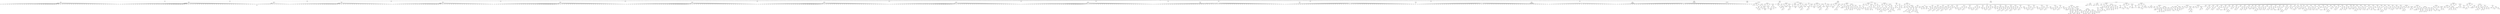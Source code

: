 strict digraph "" {
	graph [bb="0,0,1.472e+05,1029"];
	node [label="\N"];
	5287	[height=0.5,
		label=program,
		pos="67899,1011",
		width=1.1389];
	2717	[height=0.5,
		label=declaration,
		pos="9643,939",
		width=1.3902];
	5287 -> 2717	[pos="e,9693.2,940.3 67858,1010 66377,1009.3 25285,989.76 13391,957 11892,952.87 10056,942.41 9703.2,940.35"];
	2786	[height=0.5,
		label=declaration,
		pos="13450,939",
		width=1.3902];
	5287 -> 2786	[pos="e,13500,940.24 67858,1010 66661,1010 39637,1009.8 17921,957 16116,952.61 13901,942.17 13510,940.29"];
	2809	[height=0.5,
		label=declaration,
		pos="17980,939",
		width=1.3902];
	5287 -> 2809	[pos="e,18030,940.22 67858,1010 66722,1009.7 42393,1002.7 22837,957 20868,952.4 18449,942.04 18040,940.26"];
	2862	[height=0.5,
		label=declaration,
		pos="22896,939",
		width=1.3902];
	5287 -> 2862	[pos="e,22946,940.16 67858,1010 66811,1009.1 45985,990.92 29239,957 26636,951.73 23432,941.7 22956,940.19"];
	2915	[height=0.5,
		label=declaration,
		pos="29298,939",
		width=1.3902];
	5287 -> 2915	[pos="e,29348,940.13 67858,1009.9 66919,1008.6 50082,984.35 36536,957 33550,950.97 29871,941.49 29358,940.16"];
	2984	[height=0.5,
		label=declaration,
		pos="36595,939",
		width=1.3902];
	5287 -> 2984	[pos="e,36645,940.11 67858,1009.9 66624,1007.1 38143,943.46 36655,940.14"];
	3053	[height=0.5,
		label=declaration,
		pos="44319,939",
		width=1.3902];
	5287 -> 3053	[pos="e,44369,940.15 67858,1009.9 66800,1006.7 45661,943.98 44380,940.18"];
	3122	[height=0.5,
		label=declaration,
		pos="52043,939",
		width=1.3902];
	5287 -> 3122	[pos="e,52093,940.22 67858,1009.8 67005,1006.1 53132,944.81 52103,940.27"];
	3191	[height=0.5,
		label=declaration,
		pos="59762,939",
		width=1.3902];
	5287 -> 3191	[pos="e,59812,940.43 67858,1009.6 67270,1004.6 60531,946.62 59822,940.52"];
	3260	[height=0.5,
		label=declaration,
		pos="64148,939",
		width=1.3902];
	5287 -> 3260	[pos="e,64198,940.93 67858,1009.2 67484,1002.3 64658,949.52 64208,941.12"];
	3329	[height=0.5,
		label=declaration,
		pos="68368,939",
		width=1.3902];
	5287 -> 3329	[pos="e,68323,946.77 67937,1004.3 68020,991.91 68216,962.67 68312,948.29"];
	3398	[height=0.5,
		label=declaration,
		pos="71325,939",
		width=1.3902];
	5287 -> 3398	[pos="e,71275,941.02 67940,1009.2 68294,1001.9 70839,949.93 71265,941.23"];
	3467	[height=0.5,
		label=declaration,
		pos="76694,939",
		width=1.3902];
	5287 -> 3467	[pos="e,76644,940.4 67940,1009.7 68556,1004.8 75893,946.37 76634,940.48"];
	3504	[height=0.5,
		label=declaration,
		pos="83750,939",
		width=1.3902];
	5287 -> 3504	[pos="e,83700,940.22 67940,1009.8 68793,1006.1 82661,944.81 83690,940.27"];
	3573	[height=0.5,
		label=declaration,
		pos="92464,939",
		width=1.3902];
	5287 -> 3573	[pos="e,92414,940.14 67940,1009.9 69022,1006.8 91098,943.89 92404,940.17"];
	3615	[height=0.5,
		label=function_defn,
		pos="99154,939",
		width=1.6667];
	5287 -> 3615	[pos="e,99094,940.16 67940,1009.9 68768,1008.3 81928,981.98 92523,957 95231,950.61 98562,941.61 99084,940.19"];
	3645	[height=0.5,
		label=function_defn,
		pos="1.0226e+05,939",
		width=1.6667];
	5287 -> 3645	[pos="e,1.022e+05,940.42 67940,1010 68878,1009.8 85694,1006.3 99223,957 1.0041e+05,952.68 1.0185e+05,942.82 1.0219e+05,940.5"];
	3763	[height=0.5,
		label=function_defn,
		pos="1.0414e+05,939",
		width=1.6667];
	5287 -> 3763	[pos="e,1.0408e+05,940.73 67940,1010 69112,1009.5 94850,997.69 1.0233e+05,957 1.0301e+05,953.29 1.0383e+05,943.76 1.0407e+05,940.85"];
	4407	[height=0.5,
		label=function_defn,
		pos="1.0722e+05,939",
		width=1.6667];
	5287 -> 4407	[pos="e,1.0717e+05,940.43 67940,1010 68955,1010.2 88498,1012.8 1.0421e+05,957 1.0539e+05,952.82 1.0682e+05,942.86 1.0715e+05,940.51"];
	5286	[height=0.5,
		label=function_defn,
		pos="1.1717e+05,939",
		width=1.6667];
	5287 -> 5286	[pos="e,1.1711e+05,940.11 67940,1010 68997,1008.7 90225,983.17 1.0729e+05,957 1.1139e+05,950.72 1.1645e+05,941.35 1.171e+05,940.13"];
	2716	[height=0.5,
		label="assignment: =",
		pos="3549,867",
		width=1.6971];
	2717 -> 2716	[pos="e,3610,868.7 9593.1,937.43 9050.7,931.2 4262.1,876.19 3620.1,868.82"];
	2785	[height=0.5,
		label="assignment: =",
		pos="11045,867",
		width=1.6971];
	2786 -> 2785	[pos="e,11106,869.76 13400,936.55 13095,927.67 11475,880.51 11116,870.05"];
	2808	[height=0.5,
		label="assignment: =",
		pos="16031,867",
		width=1.6971];
	2809 -> 2808	[pos="e,16092,870.18 17930,936.22 17665,926.69 16414,881.77 16102,870.55"];
	2861	[height=0.5,
		label="assignment: =",
		pos="19989,867",
		width=1.6971];
	2862 -> 2861	[pos="e,20050,869.46 22846,936.8 22501,928.48 20466,879.49 20060,869.7"];
	2914	[height=0.5,
		label="assignment: =",
		pos="25921,867",
		width=1.6971];
	2915 -> 2914	[pos="e,25982,869.26 29248,936.96 28868,929.09 26439,878.75 25992,869.47"];
	2983	[height=0.5,
		label="assignment: =",
		pos="32794,867",
		width=1.6971];
	2984 -> 2983	[pos="e,32855,869.12 36545,937.08 36137,929.57 33348,878.2 32865,869.31"];
	3052	[height=0.5,
		label="assignment: =",
		pos="40515,867",
		width=1.6971];
	3053 -> 3052	[pos="e,40576,869.12 44269,937.08 43861,929.57 41069,878.2 40586,869.31"];
	3121	[height=0.5,
		label="assignment: =",
		pos="48242,867",
		width=1.6971];
	3122 -> 3121	[pos="e,48303,869.12 51993,937.08 51585,929.57 48796,878.2 48313,869.31"];
	3190	[height=0.5,
		label="assignment: =",
		pos="55963,867",
		width=1.6971];
	3191 -> 3190	[pos="e,56024,869.12 59712,937.08 59304,929.57 56516,878.2 56034,869.31"];
	3259	[height=0.5,
		label="assignment: =",
		pos="63679,867",
		width=1.6971];
	3260 -> 3259	[pos="e,63732,875.95 64103,931.22 64019,918.68 63838,891.8 63742,877.47"];
	3328	[height=0.5,
		label="assignment: =",
		pos="70243,867",
		width=1.6971];
	3329 -> 3328	[pos="e,70183,870.26 68418,936.15 68676,926.49 69869,881.96 70173,870.63"];
	3397	[height=0.5,
		label="assignment: =",
		pos="76064,867",
		width=1.6971];
	3398 -> 3397	[pos="e,76003,868.9 71375,937.26 71842,930.36 75440,877.21 75993,869.05"];
	3466	[height=0.5,
		label="assignment: =",
		pos="82864,867",
		width=1.6971];
	3467 -> 3466	[pos="e,82803,868.69 76744,937.43 77291,931.22 82147,876.14 82793,868.81"];
	3503	[height=0.5,
		label="assignment: =",
		pos="89646,867",
		width=1.6971];
	3504 -> 3503	[pos="e,89585,868.73 83800,937.41 84333,931.08 88943,876.34 89574,868.85"];
	3572	[height=0.5,
		label="assignment: =",
		pos="95552,867",
		width=1.6971];
	3573 -> 3572	[pos="e,95491,869.38 92514,936.87 92872,928.75 95058,879.21 95481,869.61"];
	3575	[height=0.5,
		label="id: print_char_as_binary",
		pos="99154,867",
		width=2.6944];
	3615 -> 3575	[pos="e,99154,885.1 99154,920.7 99154,912.98 99154,903.71 99154,895.11"];
	3614	[height=0.5,
		label="compound_statement: {}",
		pos="1.0108e+05,867",
		width=2.7984];
	3615 -> 3614	[pos="e,1.0099e+05,871.54 99213,935.85 99486,925.96 1.0062e+05,884.83 1.0098e+05,871.9"];
	3617	[height=0.5,
		label="id: generate_key",
		pos="1.0226e+05,867",
		width=1.9318];
	3645 -> 3617	[pos="e,1.0226e+05,885.1 1.0226e+05,920.7 1.0226e+05,912.98 1.0226e+05,903.71 1.0226e+05,895.11"];
	3644	[height=0.5,
		label="compound_statement: {}",
		pos="1.0294e+05,867",
		width=2.7984];
	3645 -> 3644	[pos="e,1.0285e+05,876.74 1.0231e+05,932.27 1.0243e+05,920.32 1.027e+05,892.62 1.0284e+05,877.79"];
	3647	[height=0.5,
		label="id: print_key_set",
		pos="1.0414e+05,867",
		width=1.9498];
	3763 -> 3647	[pos="e,1.0414e+05,885.1 1.0414e+05,920.7 1.0414e+05,912.98 1.0414e+05,903.71 1.0414e+05,895.11"];
	3762	[height=0.5,
		label="compound_statement: {}",
		pos="1.0519e+05,867",
		width=2.7984];
	3763 -> 3762	[pos="e,1.051e+05,874.17 1.042e+05,934.14 1.0437e+05,922.77 1.0487e+05,889.35 1.0509e+05,874.85"];
	3765	[height=0.5,
		label="id: generate_sub_keys",
		pos="1.0722e+05,867",
		width=2.4734];
	4407 -> 3765	[pos="e,1.0722e+05,885.1 1.0722e+05,920.7 1.0722e+05,912.98 1.0722e+05,903.71 1.0722e+05,895.11"];
	4406	[height=0.5,
		label="compound_statement: {}",
		pos="1.0958e+05,867",
		width=2.7984];
	4407 -> 4406	[pos="e,1.0948e+05,870.92 1.0728e+05,936.23 1.076e+05,926.92 1.0906e+05,883.47 1.0947e+05,871.22"];
	4409	[height=0.5,
		label="id: process_message",
		pos="1.1717e+05,867",
		width=2.3109];
	5286 -> 4409	[pos="e,1.1717e+05,885.1 1.1717e+05,920.7 1.1717e+05,912.98 1.1717e+05,903.71 1.1717e+05,895.11"];
	5285	[height=0.5,
		label="compound_statement: {}",
		pos="1.2423e+05,867",
		width=2.7984];
	5286 -> 5285	[pos="e,1.2413e+05,869 1.1723e+05,937.41 1.1786e+05,931.15 1.2327e+05,877.47 1.2412e+05,869.1"];
	2658	[height=0.5,
		label="id: initial_key_permutaion",
		pos="3375,795",
		width=2.9067];
	2716 -> 2658	[pos="e,3414.3,811.81 3514.2,852 3488.3,841.57 3452.5,827.19 3423.8,815.61"];
	2715	[height=0.5,
		label="init_list: {}",
		pos="3549,795",
		width=1.4306];
	2716 -> 2715	[pos="e,3549,813.1 3549,848.7 3549,840.98 3549,831.71 3549,823.11"];
	2719	[height=0.5,
		label="id: initial_message_permutation",
		pos="10850,795",
		width=3.4722];
	2785 -> 2719	[pos="e,10894,811.86 11008,852.67 10978,842.09 10937,827.16 10904,815.28"];
	2784	[height=0.5,
		label="init_list: {}",
		pos="11045,795",
		width=1.4306];
	2785 -> 2784	[pos="e,11045,813.1 11045,848.7 11045,840.98 11045,831.71 11045,823.11"];
	2788	[height=0.5,
		label="id: key_shift_sizes",
		pos="15885,795",
		width=2.1304];
	2808 -> 2788	[pos="e,15917,811.38 16000,851.33 15979,840.99 15950,827.04 15926,815.73"];
	2807	[height=0.5,
		label="init_list: {}",
		pos="16031,795",
		width=1.4306];
	2808 -> 2807	[pos="e,16031,813.1 16031,848.7 16031,840.98 16031,831.71 16031,823.11"];
	2811	[height=0.5,
		label="id: sub_key_permutation",
		pos="19820,795",
		width=2.75];
	2861 -> 2811	[pos="e,19858,811.68 19955,852 19930,841.58 19895,827.22 19867,815.65"];
	2860	[height=0.5,
		label="init_list: {}",
		pos="19989,795",
		width=1.4306];
	2861 -> 2860	[pos="e,19989,813.1 19989,848.7 19989,840.98 19989,831.71 19989,823.11"];
	2864	[height=0.5,
		label="id: message_expansion",
		pos="25758,795",
		width=2.5833];
	2914 -> 2864	[pos="e,25794,811.61 25888,851.83 25864,841.4 25830,827.08 25804,815.55"];
	2913	[height=0.5,
		label="init_list: {}",
		pos="25921,795",
		width=1.4306];
	2914 -> 2913	[pos="e,25921,813.1 25921,848.7 25921,840.98 25921,831.71 25921,823.11"];
	2917	[height=0.5,
		label="id: S1",
		pos="32692,795",
		width=0.88889];
	2983 -> 2917	[pos="e,32712,809.53 32771,850.29 32756,839.95 32736,826.35 32720,815.34"];
	2982	[height=0.5,
		label="init_list: {}",
		pos="32794,795",
		width=1.4306];
	2983 -> 2982	[pos="e,32794,813.1 32794,848.7 32794,840.98 32794,831.71 32794,823.11"];
	2986	[height=0.5,
		label="id: S2",
		pos="40413,795",
		width=0.88889];
	3052 -> 2986	[pos="e,40433,809.53 40492,850.29 40477,839.95 40457,826.35 40441,815.34"];
	3051	[height=0.5,
		label="init_list: {}",
		pos="40515,795",
		width=1.4306];
	3052 -> 3051	[pos="e,40515,813.1 40515,848.7 40515,840.98 40515,831.71 40515,823.11"];
	3055	[height=0.5,
		label="id: S3",
		pos="48140,795",
		width=0.88889];
	3121 -> 3055	[pos="e,48160,809.53 48219,850.29 48204,839.95 48184,826.35 48168,815.34"];
	3120	[height=0.5,
		label="init_list: {}",
		pos="48242,795",
		width=1.4306];
	3121 -> 3120	[pos="e,48242,813.1 48242,848.7 48242,840.98 48242,831.71 48242,823.11"];
	3124	[height=0.5,
		label="id: S4",
		pos="55861,795",
		width=0.88889];
	3190 -> 3124	[pos="e,55881,809.53 55940,850.29 55925,839.95 55905,826.35 55889,815.34"];
	3189	[height=0.5,
		label="init_list: {}",
		pos="55963,795",
		width=1.4306];
	3190 -> 3189	[pos="e,55963,813.1 55963,848.7 55963,840.98 55963,831.71 55963,823.11"];
	3193	[height=0.5,
		label="id: S5",
		pos="63577,795",
		width=0.88889];
	3259 -> 3193	[pos="e,63597,809.53 63656,850.29 63641,839.95 63621,826.35 63605,815.34"];
	3258	[height=0.5,
		label="init_list: {}",
		pos="63679,795",
		width=1.4306];
	3259 -> 3258	[pos="e,63679,813.1 63679,848.7 63679,840.98 63679,831.71 63679,823.11"];
	3262	[height=0.5,
		label="id: S6",
		pos="70243,795",
		width=0.88889];
	3328 -> 3262	[pos="e,70243,813.1 70243,848.7 70243,840.98 70243,831.71 70243,823.11"];
	3327	[height=0.5,
		label="init_list: {}",
		pos="71283,795",
		width=1.4306];
	3328 -> 3327	[pos="e,71233,799.38 70302,862.04 70484,849.76 71039,812.45 71223,800.05"];
	3331	[height=0.5,
		label="id: S7",
		pos="76064,795",
		width=0.88889];
	3397 -> 3331	[pos="e,76064,813.1 76064,848.7 76064,840.98 76064,831.71 76064,823.11"];
	3396	[height=0.5,
		label="init_list: {}",
		pos="79004,795",
		width=1.4306];
	3397 -> 3396	[pos="e,78953,797.22 76125,864.55 76505,855.49 78560,806.57 78943,797.46"];
	3400	[height=0.5,
		label="id: S8",
		pos="82864,795",
		width=0.88889];
	3466 -> 3400	[pos="e,82864,813.1 82864,848.7 82864,840.98 82864,831.71 82864,823.11"];
	3465	[height=0.5,
		label="init_list: {}",
		pos="86723,795",
		width=1.4306];
	3466 -> 3465	[pos="e,86672,796.93 82925,864.89 83377,856.69 86206,805.38 86661,797.12"];
	3469	[height=0.5,
		label="id: right_sub_message_permutation",
		pos="89646,795",
		width=3.8333];
	3503 -> 3469	[pos="e,89646,813.1 89646,848.7 89646,840.98 89646,831.71 89646,823.11"];
	3502	[height=0.5,
		label="init_list: {}",
		pos="92569,795",
		width=1.4306];
	3503 -> 3502	[pos="e,92518,797.23 89707,864.55 90086,855.46 92127,806.59 92508,797.47"];
	3506	[height=0.5,
		label="id: final_message_permutation",
		pos="95552,795",
		width=3.34];
	3572 -> 3506	[pos="e,95552,813.1 95552,848.7 95552,840.98 95552,831.71 95552,823.11"];
	3571	[height=0.5,
		label="init_list: {}",
		pos="98535,795",
		width=1.4306];
	3572 -> 3571	[pos="e,98484,797.2 95613,864.58 95997,855.57 98087,806.51 98474,797.44"];
	3613	[height=0.5,
		label="iteration_statement: for",
		pos="1.028e+05,795",
		width=2.5998];
	3614 -> 3613	[pos="e,1.0271e+05,799.7 1.0118e+05,862.04 1.0148e+05,849.78 1.0239e+05,812.57 1.027e+05,800.11"];
	3643	[height=0.5,
		label="iteration_statement: for",
		pos="1.0343e+05,795",
		width=2.5998];
	3644 -> 3643	[pos="e,1.0336e+05,806.33 1.0301e+05,855.18 1.0311e+05,842.33 1.0326e+05,820.98 1.0335e+05,807.74"];
	3656	[height=0.5,
		label=func_call,
		pos="1.0408e+05,795",
		width=1.2096];
	3762 -> 3656	[pos="e,1.0412e+05,798.68 1.051e+05,860.15 1.0487e+05,846.02 1.043e+05,810.35 1.0413e+05,799.31"];
	3687	[height=0.5,
		label="iteration_statement: for",
		pos="1.0453e+05,795",
		width=2.5998];
	3762 -> 3687	[pos="e,1.0461e+05,804.43 1.0511e+05,857.1 1.0498e+05,843.86 1.0475e+05,819.09 1.0462e+05,805.51"];
	3691	[height=0.5,
		label=func_call,
		pos="1.0504e+05,795",
		width=1.2096];
	3762 -> 3691	[pos="e,1.0506e+05,808.67 1.0516e+05,850.12 1.0513e+05,838.99 1.051e+05,824.15 1.0507e+05,812.83"];
	3722	[height=0.5,
		label="iteration_statement: for",
		pos="1.0535e+05,795",
		width=2.5998];
	3762 -> 3722	[pos="e,1.0532e+05,811.7 1.0523e+05,850.12 1.0525e+05,839.97 1.0528e+05,826.72 1.0531e+05,815.88"];
	3726	[height=0.5,
		label=func_call,
		pos="1.0583e+05,795",
		width=1.2096];
	3762 -> 3726	[pos="e,1.0579e+05,800.56 1.0528e+05,856.85 1.0541e+05,842.17 1.0567e+05,813.77 1.0578e+05,801.67"];
	3757	[height=0.5,
		label="iteration_statement: for",
		pos="1.0631e+05,795",
		width=2.5998];
	3762 -> 3757	[pos="e,1.0622e+05,801.49 1.0529e+05,860.15 1.055e+05,847.06 1.06e+05,815.49 1.0621e+05,802.13"];
	3761	[height=0.5,
		label=func_call,
		pos="1.0679e+05,795",
		width=1.2096];
	3762 -> 3761	[pos="e,1.0675e+05,797.96 1.0529e+05,861.86 1.055e+05,853 1.06e+05,831.5 1.0642e+05,813 1.0653e+05,807.89 1.0667e+05,801.75 1.0674e+05,\
798.43"];
	3808	[height=0.5,
		label="iteration_statement: for",
		pos="1.0742e+05,795",
		width=2.5998];
	4406 -> 3808	[pos="e,1.0751e+05,798.95 1.0948e+05,862.82 1.0912e+05,851.2 1.0788e+05,811.06 1.0752e+05,799.28"];
	3863	[height=0.5,
		label="iteration_statement: for",
		pos="1.0806e+05,795",
		width=2.5998];
	4406 -> 3863	[pos="e,1.0815e+05,800.13 1.0949e+05,861.58 1.0921e+05,849.04 1.0844e+05,813.33 1.0816e+05,800.59"];
	3888	[height=0.5,
		label="iteration_statement: for",
		pos="1.094e+05,795",
		width=2.5998];
	4406 -> 3888	[pos="e,1.0944e+05,811.25 1.0954e+05,850.46 1.0951e+05,839.97 1.0948e+05,826.05 1.0945e+05,814.91"];
	3905	[height=0.5,
		label="assignment: =",
		pos="1.0977e+05,795",
		width=1.6971];
	4406 -> 3905	[pos="e,1.0973e+05,809.6 1.0962e+05,850.46 1.0965e+05,839.42 1.0969e+05,824.57 1.0972e+05,813.17"];
	3957	[height=0.5,
		label="iteration_statement: for",
		pos="1.1035e+05,795",
		width=2.5998];
	4406 -> 3957	[pos="e,1.1026e+05,803.55 1.0967e+05,858 1.0981e+05,844.69 1.1011e+05,818.09 1.1025e+05,804.46"];
	3976	[height=0.5,
		label="assignment: =",
		pos="1.1107e+05,795",
		width=1.6971];
	4406 -> 3976	[pos="e,1.1101e+05,798.82 1.0968e+05,861.49 1.0996e+05,848.41 1.1076e+05,810.69 1.11e+05,799.3"];
	4405	[height=0.5,
		label="iteration_statement: for",
		pos="1.1172e+05,795",
		width=2.5998];
	4406 -> 4405	[pos="e,1.1163e+05,799 1.0968e+05,862.79 1.1004e+05,851.14 1.1126e+05,811.17 1.1162e+05,799.33"];
	4448	[height=0.5,
		label=func_call,
		pos="1.2264e+05,795",
		width=1.2096];
	5285 -> 4448	[pos="e,1.2268e+05,798.4 1.2413e+05,862.26 1.2392e+05,854.06 1.234e+05,833.56 1.2296e+05,813 1.2287e+05,808.5 1.2276e+05,802.51 1.2269e+\
05,798.97"];
	4454	[height=0.5,
		label=func_call,
		pos="1.2302e+05,795",
		width=1.2096];
	5285 -> 4454	[pos="e,1.2306e+05,798.48 1.2413e+05,860.55 1.2389e+05,846.6 1.2326e+05,809.91 1.2307e+05,799.06"];
	4505	[height=0.5,
		label="iteration_statement: for",
		pos="1.2359e+05,795",
		width=2.5998];
	5285 -> 4505	[pos="e,1.2367e+05,804.75 1.2414e+05,856.78 1.2402e+05,843.58 1.2381e+05,819.41 1.2368e+05,805.86"];
	4537	[height=0.5,
		label="iteration_statement: for",
		pos="1.2479e+05,795",
		width=2.5998];
	5285 -> 4537	[pos="e,1.2472e+05,805.43 1.2431e+05,856.08 1.2441e+05,843.01 1.246e+05,820.09 1.2471e+05,806.66"];
	5203	[height=0.5,
		label="iteration_statement: for",
		pos="1.257e+05,795",
		width=2.5998];
	5285 -> 5203	[pos="e,1.2561e+05,800.26 1.2432e+05,861.45 1.2459e+05,848.84 1.2533e+05,813.57 1.256e+05,800.74"];
	5233	[height=0.5,
		label="iteration_statement: for",
		pos="1.4444e+05,795",
		width=2.5998];
	5285 -> 5233	[pos="e,1.4434e+05,796.32 1.2433e+05,865.65 1.2579e+05,860.57 1.4284e+05,801.51 1.4433e+05,796.36"];
	5284	[height=0.5,
		label="iteration_statement: for",
		pos="1.4544e+05,795",
		width=2.5998];
	5285 -> 5284	[pos="e,1.4535e+05,798.23 1.2433e+05,865.97 1.2568e+05,865.48 1.4024e+05,859.15 1.4454e+05,813 1.4483e+05,809.89 1.4517e+05,802.38 1.4534e+\
05,798.47"];
	2659	[height=0.5,
		label="constant: 57",
		pos="54,723",
		width=1.5];
	2715 -> 2659	[pos="e,91.994,735.91 3512.8,782.09 3505.1,780 3496.8,778.13 3489,777 3118.2,723.46 488.17,792.22 117,741 112.01,740.31 106.85,739.35 \
101.73,738.23"];
	2660	[height=0.5,
		label="constant: 49",
		pos="180,723",
		width=1.5];
	2715 -> 2660	[pos="e,217.99,735.91 3512.8,782.09 3505.1,780 3496.8,778.13 3489,777 2775,673.77 957.59,839.75 243,741 238.01,740.31 232.85,739.35 227.73,\
738.23"];
	2661	[height=0.5,
		label="constant: 41",
		pos="306,723",
		width=1.5];
	2715 -> 2661	[pos="e,344,735.9 3512.8,782.1 3505.1,780 3496.8,778.13 3489,777 2802.8,677.62 1055.8,836.07 369,741 364.01,740.31 358.85,739.34 353.73,\
738.22"];
	2662	[height=0.5,
		label="constant: 33",
		pos="432,723",
		width=1.5];
	2715 -> 2662	[pos="e,470,735.9 3512.8,782.1 3505.1,780 3496.8,778.13 3489,777 2830.5,681.48 1154.1,832.4 495,741 490.01,740.31 484.85,739.34 479.73,\
738.22"];
	2663	[height=0.5,
		label="constant: 25",
		pos="558,723",
		width=1.5];
	2715 -> 2663	[pos="e,596,735.9 3512.8,782.1 3505.1,780.01 3496.8,778.14 3489,777 2858.2,685.33 1252.3,828.72 621,741 616.01,740.31 610.85,739.34 605.73,\
738.22"];
	2664	[height=0.5,
		label="constant: 17",
		pos="684,723",
		width=1.5];
	2715 -> 2664	[pos="e,722,735.89 3512.8,782.1 3505.1,780.01 3496.8,778.14 3489,777 2886,689.18 1350.6,825.04 747,741 742.01,740.31 736.85,739.34 731.73,\
738.22"];
	2665	[height=0.5,
		label="constant: 9",
		pos="806,723",
		width=1.375];
	2715 -> 2665	[pos="e,840.93,735.89 3512.8,782.11 3505.1,780.01 3496.8,778.14 3489,777 2911.7,692.76 1440.9,827.84 864,741 859.62,740.34 855.11,739.44 \
850.63,738.39"];
	2666	[height=0.5,
		label="constant: 1",
		pos="923,723",
		width=1.375];
	2715 -> 2666	[pos="e,958.23,735.8 3512.8,782.11 3505.1,780.02 3496.8,778.14 3489,777 2937.7,696.37 1533.1,822.86 982,741 977.49,740.33 972.84,739.41 \
968.22,738.34"];
	2667	[height=0.5,
		label="constant: 58",
		pos="1045,723",
		width=1.5];
	2715 -> 2667	[pos="e,1083,735.88 3512.8,782.12 3505.1,780.02 3496.8,778.15 3489,777 2965.4,700.22 1632,814.5 1108,741 1103,740.3 1097.9,739.33 1092.7,\
738.2"];
	2668	[height=0.5,
		label="constant: 50",
		pos="1171,723",
		width=1.5];
	2715 -> 2668	[pos="e,1209,735.88 3512.8,782.12 3505.1,780.03 3496.8,778.15 3489,777 2993.2,704.07 1730.3,810.82 1234,741 1229,740.3 1223.9,739.33 1218.7,\
738.2"];
	2669	[height=0.5,
		label="constant: 42",
		pos="1297,723",
		width=1.5];
	2715 -> 2669	[pos="e,1335,735.87 3512.8,782.13 3505.1,780.03 3496.8,778.15 3489,777 3020.9,707.93 1828.5,807.14 1360,741 1355,740.3 1349.9,739.32 1344.7,\
738.2"];
	2670	[height=0.5,
		label="constant: 34",
		pos="1423,723",
		width=1.5];
	2715 -> 2670	[pos="e,1461,735.86 3512.8,782.13 3505.1,780.04 3496.8,778.16 3489,777 3048.6,711.78 1926.8,803.46 1486,741 1481,740.29 1475.9,739.32 \
1470.7,738.19"];
	2671	[height=0.5,
		label="constant: 26",
		pos="1549,723",
		width=1.5];
	2715 -> 2671	[pos="e,1587,735.86 3512.8,782.14 3505.1,780.04 3496.8,778.16 3489,777 3076.4,715.63 2025,799.78 1612,741 1607,740.29 1601.9,739.31 1596.7,\
738.18"];
	2672	[height=0.5,
		label="constant: 18",
		pos="1675,723",
		width=1.5];
	2715 -> 2672	[pos="e,1713,735.85 3512.8,782.15 3505.1,780.05 3496.8,778.17 3489,777 3104.1,719.48 2123.3,796.1 1738,741 1733,740.29 1727.9,739.31 1722.7,\
738.18"];
	2673	[height=0.5,
		label="constant: 10",
		pos="1801,723",
		width=1.5];
	2715 -> 2673	[pos="e,1839,735.84 3512.8,782.16 3505.1,780.06 3496.8,778.17 3489,777 3131.8,723.34 2221.5,792.42 1864,741 1859,740.28 1853.9,739.3 1848.7,\
738.17"];
	2674	[height=0.5,
		label="constant: 2",
		pos="1923,723",
		width=1.375];
	2715 -> 2674	[pos="e,1958.2,735.75 3512.8,782.17 3505.1,780.07 3496.8,778.18 3489,777 2826.6,676.89 2644.2,842.58 1982,741 1977.5,740.31 1972.8,739.37 \
1968.2,738.3"];
	2675	[height=0.5,
		label="constant: 59",
		pos="2045,723",
		width=1.5];
	2715 -> 2675	[pos="e,2083,735.81 3512.8,782.18 3505,780.08 3496.8,778.19 3489,777 2882,684.59 2715.6,829.6 2108,741 2103,740.27 2097.9,739.28 2092.7,\
738.15"];
	2676	[height=0.5,
		label="constant: 51",
		pos="2171,723",
		width=1.5];
	2715 -> 2676	[pos="e,2209,735.8 3512.5,782.11 3504.8,780.05 3496.7,778.18 3489,777 2937.5,692.3 2786.1,822.25 2234,741 2229,740.27 2223.9,739.27 2218.7,\
738.14"];
	2677	[height=0.5,
		label="constant: 43",
		pos="2297,723",
		width=1.5];
	2715 -> 2677	[pos="e,2335.3,735.86 3512.5,782.13 3504.8,780.06 3496.7,778.2 3489,777 2992.9,700 2856.6,814.89 2360,741 2355.2,740.29 2350.3,739.34 \
2345.3,738.25"];
	2678	[height=0.5,
		label="constant: 35",
		pos="2423,723",
		width=1.5];
	2715 -> 2678	[pos="e,2461.4,735.84 3512.5,782.15 3504.8,780.09 3496.7,778.21 3489,777 3048.4,707.7 2927.1,807.54 2486,741 2481.2,740.28 2476.3,739.32 \
2471.3,738.23"];
	2679	[height=0.5,
		label="constant: 27",
		pos="2549,723",
		width=1.5];
	2715 -> 2679	[pos="e,2587.4,735.8 3512.5,782.19 3504.8,780.11 3496.7,778.23 3489,777 3103.8,715.4 2997.6,800.18 2612,741 2607.2,740.27 2602.3,739.3 \
2597.4,738.21"];
	2680	[height=0.5,
		label="constant: 19",
		pos="2675,723",
		width=1.5];
	2715 -> 2680	[pos="e,2713.4,735.76 3512.5,782.23 3504.8,780.15 3496.7,778.26 3489,777 3159.2,723.1 3068.1,792.83 2738,741 2733.2,740.25 2728.3,739.27 \
2723.4,738.17"];
	2681	[height=0.5,
		label="constant: 11",
		pos="2801,723",
		width=1.5];
	2715 -> 2681	[pos="e,2839.4,735.7 3512.5,782.28 3504.8,780.21 3496.7,778.29 3489,777 3214.6,730.8 3138.7,785.48 2864,741 2859.2,740.23 2854.3,739.24 \
2849.4,738.12"];
	2682	[height=0.5,
		label="constant: 3",
		pos="2923,723",
		width=1.375];
	2715 -> 2682	[pos="e,2958.6,735.56 3512.1,782.28 3504.6,780.23 3496.6,778.33 3489,777 3266.5,738 3204.4,780.49 2982,741 2977.6,740.21 2973,739.22 2968.5,\
738.12"];
	2683	[height=0.5,
		label="constant: 60",
		pos="3045,723",
		width=1.5];
	2715 -> 2683	[pos="e,3083.7,735.56 3512.1,782.41 3504.5,780.35 3496.6,778.42 3489,777 3321.8,745.69 3275.4,771.26 3108,741 3103.3,740.15 3098.4,739.12 \
3093.6,737.99"];
	2684	[height=0.5,
		label="constant: 52",
		pos="3171,723",
		width=1.5];
	2715 -> 2684	[pos="e,3210.5,735.45 3511.4,782.51 3504,780.49 3496.3,778.54 3489,777 3377,753.34 3346.1,763.95 3234,741 3229.6,740.09 3225,739.06 3220.4,\
737.95"];
	2685	[height=0.5,
		label="constant: 44",
		pos="3297,723",
		width=1.5];
	2715 -> 2685	[pos="e,3337.5,735.09 3510.3,782.99 3503.2,780.99 3495.9,778.92 3489,777 3441,763.58 3386.2,748.47 3347.5,737.83"];
	2686	[height=0.5,
		label="constant: 36",
		pos="3423,723",
		width=1.5];
	2715 -> 2686	[pos="e,3449.8,738.9 3522.6,779.33 3504.1,769.04 3479.1,755.16 3458.8,743.87"];
	2687	[height=0.5,
		label="constant: 63",
		pos="3549,723",
		width=1.5];
	2715 -> 2687	[pos="e,3549,741.1 3549,776.7 3549,768.98 3549,759.71 3549,751.11"];
	2688	[height=0.5,
		label="constant: 55",
		pos="3675,723",
		width=1.5];
	2715 -> 2688	[pos="e,3648.2,738.9 3575.4,779.33 3593.9,769.04 3618.9,755.16 3639.2,743.87"];
	2689	[height=0.5,
		label="constant: 47",
		pos="3801,723",
		width=1.5];
	2715 -> 2689	[pos="e,3761,735.12 3588.1,783.14 3632,770.95 3703.3,751.14 3751.1,737.85"];
	2690	[height=0.5,
		label="constant: 39",
		pos="3927,723",
		width=1.5];
	2715 -> 2690	[pos="e,3887.5,735.29 3596,787.55 3657.8,778.73 3769.6,761.63 3864,741 3868.4,740.04 3873,738.96 3877.6,737.83"];
	2691	[height=0.5,
		label="constant: 31",
		pos="4053,723",
		width=1.5];
	2715 -> 2691	[pos="e,4013.9,735.49 3599,790.35 3681.1,783.83 3849.6,768.24 3990,741 3994.6,740.1 3999.4,739.05 4004.2,737.91"];
	2692	[height=0.5,
		label="constant: 23",
		pos="4179,723",
		width=1.5];
	2715 -> 2692	[pos="e,4140.3,735.57 3600.2,792.14 3700.1,787.86 3927.7,774.95 4116,741 4120.7,740.15 4125.6,739.12 4130.4,737.99"];
	2693	[height=0.5,
		label="constant: 15",
		pos="4305,723",
		width=1.5];
	2715 -> 2693	[pos="e,4266.3,735.67 3600.7,793.34 3716.4,791.16 4004.7,781.71 4242,741 4246.7,740.19 4251.6,739.19 4256.4,738.08"];
	2694	[height=0.5,
		label="constant: 7",
		pos="4427,723",
		width=1.375];
	2715 -> 2694	[pos="e,4391.4,735.59 3600.7,794.5 3730.7,794.94 4081.3,790.98 4368,741 4372.4,740.23 4377,739.25 4381.6,738.15"];
	2695	[height=0.5,
		label="constant: 62",
		pos="4549,723",
		width=1.5];
	2715 -> 2695	[pos="e,4510.3,735.62 3600.6,794.73 3742.7,795.97 4151.1,794.24 4485,741 4490.1,740.19 4495.3,739.16 4500.5,737.99"];
	2696	[height=0.5,
		label="constant: 54",
		pos="4675,723",
		width=1.5];
	2715 -> 2696	[pos="e,4636.6,735.75 3600.4,792.89 3785,788.69 4413.5,772.36 4612,741 4616.8,740.24 4621.7,739.27 4626.6,738.16"];
	2697	[height=0.5,
		label="constant: 46",
		pos="4801,723",
		width=1.5];
	2715 -> 2697	[pos="e,4762.6,735.78 3600.3,793.21 3798.4,789.92 4513.7,775.84 4738,741 4742.8,740.26 4747.7,739.29 4752.6,738.19"];
	2698	[height=0.5,
		label="constant: 38",
		pos="4927,723",
		width=1.5];
	2715 -> 2698	[pos="e,4888.6,735.81 3600.6,793.46 3812.1,791 4613.9,779.3 4864,741 4868.8,740.27 4873.7,739.3 4878.6,738.21"];
	2699	[height=0.5,
		label="constant: 30",
		pos="5053,723",
		width=1.5];
	2715 -> 2699	[pos="e,5014.6,735.83 3600.5,793.67 3824.4,791.99 4713.9,782.78 4990,741 4994.8,740.28 4999.7,739.32 5004.7,738.23"];
	2700	[height=0.5,
		label="constant: 22",
		pos="5179,723",
		width=1.5];
	2715 -> 2700	[pos="e,5140.6,735.85 3600.6,793.85 3836.5,792.9 4813.8,786.26 5116,741 5120.8,740.28 5125.7,739.33 5130.7,738.24"];
	2701	[height=0.5,
		label="constant: 14",
		pos="5305,723",
		width=1.5];
	2715 -> 2701	[pos="e,5266.7,735.87 3600.6,794 3847.9,793.74 4913.7,789.76 5242,741 5246.8,740.29 5251.7,739.34 5256.7,738.26"];
	2702	[height=0.5,
		label="constant: 6",
		pos="5427,723",
		width=1.375];
	2715 -> 2702	[pos="e,5391.8,735.72 3600.5,794.24 3858.8,795.2 5013.9,796.27 5368,741 5372.5,740.3 5377.2,739.35 5381.8,738.27"];
	2703	[height=0.5,
		label="constant: 61",
		pos="5549,723",
		width=1.5];
	2715 -> 2703	[pos="e,5510.7,735.72 3600.7,794.21 3869.1,795.03 5106,795.76 5485,741 5490.1,740.26 5495.4,739.25 5500.7,738.09"];
	2704	[height=0.5,
		label="constant: 53",
		pos="5675,723",
		width=1.5];
	2715 -> 2704	[pos="e,5637,735.81 3600.7,793.41 3900.5,789.87 5407.8,770.74 5612,741 5617,740.27 5622.1,739.29 5627.3,738.15"];
	2705	[height=0.5,
		label="constant: 45",
		pos="5801,723",
		width=1.5];
	2715 -> 2705	[pos="e,5763,735.82 3600.3,793.49 3909.7,790.34 5520.5,772.51 5738,741 5743,740.28 5748.1,739.29 5753.3,738.16"];
	2706	[height=0.5,
		label="constant: 37",
		pos="5927,723",
		width=1.5];
	2715 -> 2706	[pos="e,5889,735.83 3600.4,793.57 3920.4,790.76 5633.3,774.27 5864,741 5869,740.28 5874.1,739.3 5879.3,738.17"];
	2707	[height=0.5,
		label="constant: 29",
		pos="6053,723",
		width=1.5];
	2715 -> 2707	[pos="e,6015,735.84 3600.5,793.63 3930.8,791.15 5746.1,776.03 5990,741 5995,740.28 6000.1,739.3 6005.3,738.17"];
	2708	[height=0.5,
		label="constant: 21",
		pos="6179,723",
		width=1.5];
	2715 -> 2708	[pos="e,6141,735.85 3600.4,793.69 3940.3,791.53 5858.8,777.8 6116,741 6121,740.29 6126.1,739.31 6131.3,738.18"];
	2709	[height=0.5,
		label="constant: 13",
		pos="6305,723",
		width=1.5];
	2715 -> 2709	[pos="e,6267,735.85 3600.6,793.74 3950.8,791.89 5971.5,779.56 6242,741 6247,740.29 6252.1,739.31 6257.3,738.18"];
	2710	[height=0.5,
		label="constant: 5",
		pos="6427,723",
		width=1.375];
	2715 -> 2710	[pos="e,6391.8,735.78 3600.4,793.84 3959.5,792.64 6084.5,783.74 6368,741 6372.5,740.32 6377.2,739.39 6381.8,738.32"];
	2711	[height=0.5,
		label="constant: 28",
		pos="6549,723",
		width=1.5];
	2715 -> 2711	[pos="e,6510.7,735.77 3600.5,793.82 3968.2,792.44 6188.8,782.4 6485,741 6490.1,740.28 6495.4,739.29 6500.7,738.14"];
	2712	[height=0.5,
		label="constant: 20",
		pos="6675,723",
		width=1.5];
	2715 -> 2712	[pos="e,6637,735.87 3600.6,793.87 3977.7,792.85 6302.4,784.76 6612,741 6617,740.29 6622.1,739.32 6627.3,738.19"];
	2713	[height=0.5,
		label="constant: 12",
		pos="6801,723",
		width=1.5];
	2715 -> 2713	[pos="e,6763,735.87 3600.6,793.91 3986.3,793.15 6415.1,786.53 6738,741 6743,740.3 6748.1,739.32 6753.3,738.2"];
	2714	[height=0.5,
		label="constant: 4",
		pos="6923,723",
		width=1.375];
	2715 -> 2714	[pos="e,6887.8,735.79 3600.7,794 3995.6,793.88 6528.2,791.15 6864,741 6868.5,740.33 6873.2,739.4 6877.8,738.33"];
	2720	[height=0.5,
		label="constant: 58",
		pos="7045,723",
		width=1.5];
	2784 -> 2720	[pos="e,7083,735.92 11009,782.17 11001,780.04 10992,778.14 10984,777 10558,716.67 7534.7,799.57 7108,741 7103,740.31 7097.8,739.35 7092.7,\
738.23"];
	2721	[height=0.5,
		label="constant: 50",
		pos="7171,723",
		width=1.5];
	2784 -> 2721	[pos="e,7209,735.92 11009,782.17 11001,780.04 10992,778.14 10984,777 10571,718.57 7646.8,797.73 7234,741 7229,740.31 7223.8,739.35 7218.7,\
738.23"];
	2722	[height=0.5,
		label="constant: 42",
		pos="7297,723",
		width=1.5];
	2784 -> 2722	[pos="e,7335,735.91 11009,782.17 11001,780.04 10992,778.14 10984,777 10585,720.46 7758.9,795.9 7360,741 7355,740.31 7349.8,739.35 7344.7,\
738.23"];
	2723	[height=0.5,
		label="constant: 34",
		pos="7423,723",
		width=1.5];
	2784 -> 2723	[pos="e,7461,735.91 11009,782.17 11001,780.05 10992,778.14 10984,777 10599,722.36 7871,794.06 7486,741 7481,740.31 7475.8,739.35 7470.7,\
738.23"];
	2724	[height=0.5,
		label="constant: 26",
		pos="7549,723",
		width=1.5];
	2784 -> 2724	[pos="e,7587,735.91 11009,782.18 11001,780.05 10992,778.15 10984,777 10242,671.51 8354.3,843.43 7612,741 7607,740.31 7601.8,739.35 7596.7,\
738.23"];
	2725	[height=0.5,
		label="constant: 18",
		pos="7675,723",
		width=1.5];
	2784 -> 2725	[pos="e,7713,735.91 11009,782.18 11001,780.05 10992,778.15 10984,777 10270,675.31 8452.6,839.75 7738,741 7733,740.31 7727.8,739.35 7722.7,\
738.23"];
	2726	[height=0.5,
		label="constant: 10",
		pos="7801,723",
		width=1.5];
	2784 -> 2726	[pos="e,7839,735.9 11009,782.18 11001,780.05 10992,778.15 10984,777 10298,679.1 8550.8,836.07 7864,741 7859,740.31 7853.8,739.34 7848.7,\
738.22"];
	2727	[height=0.5,
		label="constant: 2",
		pos="7923,723",
		width=1.375];
	2784 -> 2727	[pos="e,7958.2,735.82 11009,782.18 11001,780.06 10992,778.15 10984,777 10324,682.65 8642,838.23 7982,741 7977.5,740.34 7972.8,739.42 7968.2,\
738.35"];
	2728	[height=0.5,
		label="constant: 60",
		pos="8045,723",
		width=1.5];
	2784 -> 2728	[pos="e,8083,735.9 11009,782.19 11001,780.06 10992,778.15 10984,777 10351,686.45 8741.1,828.95 8108,741 8103,740.31 8097.8,739.34 8092.7,\
738.22"];
	2729	[height=0.5,
		label="constant: 52",
		pos="8171,723",
		width=1.5];
	2784 -> 2729	[pos="e,8209,735.89 11009,782.19 11001,780.06 10992,778.15 10984,777 10379,690.24 8839.3,825.27 8234,741 8229,740.31 8223.8,739.34 8218.7,\
738.22"];
	2730	[height=0.5,
		label="constant: 44",
		pos="8297,723",
		width=1.5];
	2784 -> 2730	[pos="e,8335,735.89 11009,782.2 11001,780.07 10992,778.16 10984,777 10407,694.03 8937.6,821.59 8360,741 8355,740.3 8349.9,739.34 8344.7,\
738.21"];
	2731	[height=0.5,
		label="constant: 36",
		pos="8423,723",
		width=1.5];
	2784 -> 2731	[pos="e,8461,735.88 11009,782.2 11001,780.07 10992,778.16 10984,777 10435,697.83 9035.8,817.91 8486,741 8481,740.3 8475.9,739.33 8470.7,\
738.21"];
	2732	[height=0.5,
		label="constant: 28",
		pos="8549,723",
		width=1.5];
	2784 -> 2732	[pos="e,8587,735.88 11009,782.2 11001,780.07 10992,778.16 10984,777 10462,701.62 9134.1,814.23 8612,741 8607,740.3 8601.9,739.33 8596.7,\
738.2"];
	2733	[height=0.5,
		label="constant: 20",
		pos="8675,723",
		width=1.5];
	2784 -> 2733	[pos="e,8713,735.87 11009,782.21 11001,780.08 10992,778.17 10984,777 10490,705.41 9232.3,810.56 8738,741 8733,740.3 8727.9,739.33 8722.7,\
738.2"];
	2734	[height=0.5,
		label="constant: 12",
		pos="8801,723",
		width=1.5];
	2784 -> 2734	[pos="e,8839,735.87 11009,782.22 11001,780.08 10992,778.17 10984,777 10518,709.2 9330.6,806.88 8864,741 8859,740.3 8853.9,739.32 8848.7,\
738.2"];
	2735	[height=0.5,
		label="constant: 4",
		pos="8923,723",
		width=1.375];
	2784 -> 2735	[pos="e,8958.2,735.78 11009,782.22 11001,780.09 10992,778.17 10984,777 10544,712.76 9422,807.17 8982,741 8977.5,740.32 8972.8,739.4 8968.2,\
738.32"];
	2736	[height=0.5,
		label="constant: 62",
		pos="9045,723",
		width=1.5];
	2784 -> 2736	[pos="e,9083,735.85 11009,782.23 11001,780.1 10992,778.18 10984,777 10571,716.55 9520.8,799.75 9108,741 9103,740.29 9097.9,739.31 9092.7,\
738.18"];
	2737	[height=0.5,
		label="constant: 54",
		pos="9171,723",
		width=1.5];
	2784 -> 2737	[pos="e,9209,735.85 11009,782.24 11001,780.11 10992,778.19 10984,777 10599,720.34 9619.1,796.07 9234,741 9229,740.29 9223.9,739.31 9218.7,\
738.18"];
	2738	[height=0.5,
		label="constant: 46",
		pos="9297,723",
		width=1.5];
	2784 -> 2738	[pos="e,9335,735.84 11009,782.25 11001,780.11 10992,778.19 10984,777 10270,671.27 10075,843.79 9360,741 9355,740.28 9349.9,739.3 9344.7,\
738.17"];
	2739	[height=0.5,
		label="constant: 38",
		pos="9423,723",
		width=1.5];
	2784 -> 2739	[pos="e,9461,735.82 11009,782.26 11001,780.13 10992,778.2 10984,777 10325,678.86 10145,836.43 9486,741 9481,740.28 9475.9,739.29 9470.7,\
738.16"];
	2740	[height=0.5,
		label="constant: 30",
		pos="9549,723",
		width=1.5];
	2784 -> 2740	[pos="e,9587,735.81 11009,782.27 11001,780.14 10992,778.21 10984,777 10381,686.44 10216,829.08 9612,741 9607,740.27 9601.9,739.28 9596.7,\
738.15"];
	2741	[height=0.5,
		label="constant: 22",
		pos="9675,723",
		width=1.5];
	2784 -> 2741	[pos="e,9713,735.79 11008,782.2 11000,780.1 10992,778.2 10984,777 10436,694.02 10286,821.72 9738,741 9733,740.27 9727.9,739.27 9722.7,\
738.13"];
	2742	[height=0.5,
		label="constant: 14",
		pos="9801,723",
		width=1.5];
	2784 -> 2742	[pos="e,9839.3,735.86 11008,782.22 11000,780.12 10992,778.21 10984,777 10492,701.61 10357,814.37 9864,741 9859.2,740.29 9854.3,739.34 \
9849.3,738.25"];
	2743	[height=0.5,
		label="constant: 6",
		pos="9923,723",
		width=1.375];
	2784 -> 2743	[pos="e,9958.2,735.68 11008,782.24 11000,780.14 10992,778.23 10984,777 10544,708.71 10422,811.21 9982,741 9977.5,740.28 9972.9,739.33 \
9968.2,738.24"];
	2744	[height=0.5,
		label="constant: 64",
		pos="10045,723",
		width=1.5];
	2784 -> 2744	[pos="e,10083,735.8 11008,782.28 11000,780.17 10992,778.25 10984,777 10599,716.29 10493,800.12 10108,741 10103,740.27 10098,739.3 10093,\
738.21"];
	2745	[height=0.5,
		label="constant: 56",
		pos="10171,723",
		width=1.5];
	2784 -> 2745	[pos="e,10209,735.76 11008,782.32 11000,780.21 10992,778.28 10984,777 10655,723.87 10564,792.77 10234,741 10229,740.25 10224,739.27 10219,\
738.17"];
	2746	[height=0.5,
		label="constant: 48",
		pos="10297,723",
		width=1.5];
	2784 -> 2746	[pos="e,10335,735.7 11008,782.38 11000,780.26 10992,778.32 10984,777 10710,731.45 10634,785.42 10360,741 10355,740.23 10350,739.24 10345,\
738.12"];
	2747	[height=0.5,
		label="constant: 40",
		pos="10423,723",
		width=1.5];
	2784 -> 2747	[pos="e,10462,735.7 11008,782.38 11000,780.29 10992,778.35 10984,777 10765,739.02 10705,778.08 10486,741 10481,740.2 10476,739.21 10472,\
738.1"];
	2748	[height=0.5,
		label="constant: 32",
		pos="10549,723",
		width=1.5];
	2784 -> 2748	[pos="e,10588,735.55 11008,782.52 11000,780.43 10992,778.45 10984,777 10821,746.59 10775,770.74 10612,741 10607,740.14 10602,739.11 10598,\
737.98"];
	2749	[height=0.5,
		label="constant: 24",
		pos="10675,723",
		width=1.5];
	2784 -> 2749	[pos="e,10714,735.42 11007,782.64 11000,780.59 10992,778.59 10984,777 10876,754.12 10846,763.43 10738,741 10734,740.08 10729,739.04 10724,\
737.93"];
	2750	[height=0.5,
		label="constant: 16",
		pos="10801,723",
		width=1.5];
	2784 -> 2750	[pos="e,10841,735.41 11007,782.99 10964,770.9 10897,751.45 10851,738.22"];
	2751	[height=0.5,
		label="constant: 8",
		pos="10923,723",
		width=1.375];
	2784 -> 2751	[pos="e,10949,738.65 11019,779.33 11001,768.97 10977,754.97 10957,743.65"];
	2752	[height=0.5,
		label="constant: 57",
		pos="11045,723",
		width=1.5];
	2784 -> 2752	[pos="e,11045,741.1 11045,776.7 11045,768.98 11045,759.71 11045,751.11"];
	2753	[height=0.5,
		label="constant: 49",
		pos="11171,723",
		width=1.5];
	2784 -> 2753	[pos="e,11144,738.9 11071,779.33 11090,769.04 11115,755.16 11135,743.87"];
	2754	[height=0.5,
		label="constant: 41",
		pos="11297,723",
		width=1.5];
	2784 -> 2754	[pos="e,11257,735.12 11084,783.14 11128,770.95 11199,751.14 11247,737.85"];
	2755	[height=0.5,
		label="constant: 33",
		pos="11423,723",
		width=1.5];
	2784 -> 2755	[pos="e,11383,735.29 11092,787.55 11154,778.73 11266,761.63 11360,741 11364,740.04 11369,738.96 11374,737.83"];
	2756	[height=0.5,
		label="constant: 25",
		pos="11549,723",
		width=1.5];
	2784 -> 2756	[pos="e,11510,735.49 11095,790.35 11177,783.83 11346,768.24 11486,741 11491,740.1 11495,739.05 11500,737.91"];
	2757	[height=0.5,
		label="constant: 17",
		pos="11675,723",
		width=1.5];
	2784 -> 2757	[pos="e,11636,735.57 11096,792.14 11196,787.86 11424,774.95 11612,741 11617,740.15 11622,739.12 11626,737.99"];
	2758	[height=0.5,
		label="constant: 9",
		pos="11797,723",
		width=1.375];
	2784 -> 2758	[pos="e,11761,735.52 11097,793.64 11213,792.05 11501,783.73 11738,741 11742,740.2 11747,739.2 11752,738.1"];
	2759	[height=0.5,
		label="constant: 1",
		pos="11914,723",
		width=1.375];
	2784 -> 2759	[pos="e,11878,735.59 11097,794.45 11226,794.75 11572,790.47 11855,741 11859,740.23 11864,739.24 11869,738.15"];
	2760	[height=0.5,
		label="constant: 59",
		pos="12036,723",
		width=1.5];
	2784 -> 2760	[pos="e,11997,735.61 11097,794.69 11238,795.81 11642,793.75 11972,741 11977,740.19 11982,739.15 11987,737.99"];
	2761	[height=0.5,
		label="constant: 51",
		pos="12162,723",
		width=1.5];
	2784 -> 2761	[pos="e,12124,735.75 11096,792.87 11280,788.6 11902,772.12 12099,741 12104,740.24 12109,739.27 12114,738.16"];
	2762	[height=0.5,
		label="constant: 43",
		pos="12288,723",
		width=1.5];
	2784 -> 2762	[pos="e,12250,735.78 11097,793.18 11294,789.82 12003,775.57 12225,741 12230,740.26 12235,739.29 12240,738.19"];
	2763	[height=0.5,
		label="constant: 35",
		pos="12414,723",
		width=1.5];
	2784 -> 2763	[pos="e,12376,735.81 11097,793.44 11307,790.92 12103,779.05 12351,741 12356,740.27 12361,739.3 12366,738.21"];
	2764	[height=0.5,
		label="constant: 27",
		pos="12540,723",
		width=1.5];
	2784 -> 2764	[pos="e,12502,735.83 11097,793.66 11320,791.92 12203,782.53 12477,741 12482,740.27 12487,739.32 12492,738.23"];
	2765	[height=0.5,
		label="constant: 19",
		pos="12666,723",
		width=1.5];
	2784 -> 2765	[pos="e,12628,735.85 11097,793.83 11332,792.83 12303,786.01 12603,741 12608,740.28 12613,739.33 12618,738.24"];
	2766	[height=0.5,
		label="constant: 11",
		pos="12792,723",
		width=1.5];
	2784 -> 2766	[pos="e,12754,735.86 11097,793.99 11343,793.68 12403,789.5 12729,741 12734,740.29 12739,739.34 12744,738.25"];
	2767	[height=0.5,
		label="constant: 3",
		pos="12914,723",
		width=1.375];
	2784 -> 2767	[pos="e,12879,735.71 11097,794.24 11355,795.15 12503,795.99 12855,741 12860,740.3 12864,739.35 12869,738.27"];
	2768	[height=0.5,
		label="constant: 61",
		pos="13036,723",
		width=1.5];
	2784 -> 2768	[pos="e,12998,735.71 11097,794.2 11365,794.98 12595,795.5 12972,741 12977,740.26 12982,739.25 12988,738.09"];
	2769	[height=0.5,
		label="constant: 53",
		pos="13162,723",
		width=1.5];
	2784 -> 2769	[pos="e,13124,735.81 11097,793.4 11395,789.85 12896,770.62 13099,741 13104,740.27 13109,739.29 13114,738.15"];
	2770	[height=0.5,
		label="constant: 45",
		pos="13288,723",
		width=1.5];
	2784 -> 2770	[pos="e,13250,735.82 11096,793.49 11405,790.31 13008,772.39 13225,741 13230,740.28 13235,739.29 13240,738.16"];
	2771	[height=0.5,
		label="constant: 37",
		pos="13414,723",
		width=1.5];
	2784 -> 2771	[pos="e,13376,735.83 11096,793.56 11416,790.73 13121,774.15 13351,741 13356,740.28 13361,739.3 13366,738.16"];
	2772	[height=0.5,
		label="constant: 29",
		pos="13540,723",
		width=1.5];
	2784 -> 2772	[pos="e,13502,735.84 11097,793.62 11426,791.12 13234,775.9 13477,741 13482,740.28 13487,739.3 13492,738.17"];
	2773	[height=0.5,
		label="constant: 21",
		pos="13666,723",
		width=1.5];
	2784 -> 2773	[pos="e,13628,735.85 11096,793.68 11436,791.51 13347,777.67 13603,741 13608,740.29 13613,739.31 13618,738.18"];
	2774	[height=0.5,
		label="constant: 13",
		pos="13792,723",
		width=1.5];
	2784 -> 2774	[pos="e,13754,735.85 11096,793.74 11445,791.86 13459,779.44 13729,741 13734,740.29 13739,739.31 13744,738.18"];
	2775	[height=0.5,
		label="constant: 5",
		pos="13914,723",
		width=1.375];
	2784 -> 2775	[pos="e,13879,735.78 11097,793.84 11455,792.61 13573,783.6 13855,741 13860,740.32 13864,739.39 13869,738.32"];
	2776	[height=0.5,
		label="constant: 63",
		pos="14036,723",
		width=1.5];
	2784 -> 2776	[pos="e,13998,735.77 11097,793.82 11464,792.41 13677,782.27 13972,741 13977,740.28 13982,739.29 13988,738.14"];
	2777	[height=0.5,
		label="constant: 55",
		pos="14162,723",
		width=1.5];
	2784 -> 2777	[pos="e,14124,735.87 11096,793.87 11472,792.83 13790,784.64 14099,741 14104,740.29 14109,739.32 14114,738.19"];
	2778	[height=0.5,
		label="constant: 47",
		pos="14288,723",
		width=1.5];
	2784 -> 2778	[pos="e,14250,735.87 11096,793.91 11481,793.13 13903,786.41 14225,741 14230,740.3 14235,739.32 14240,738.2"];
	2779	[height=0.5,
		label="constant: 39",
		pos="14414,723",
		width=1.5];
	2784 -> 2779	[pos="e,14376,735.87 11097,793.94 11490,793.41 14016,788.18 14351,741 14356,740.3 14361,739.33 14366,738.2"];
	2780	[height=0.5,
		label="constant: 31",
		pos="14540,723",
		width=1.5];
	2784 -> 2780	[pos="e,14502,735.88 11097,793.98 11499,793.69 14128,789.95 14477,741 14482,740.3 14487,739.33 14492,738.2"];
	2781	[height=0.5,
		label="constant: 23",
		pos="14666,723",
		width=1.5];
	2784 -> 2781	[pos="e,14628,735.88 11097,794.01 11507,793.96 14241,791.73 14603,741 14608,740.3 14613,739.33 14618,738.21"];
	2782	[height=0.5,
		label="constant: 15",
		pos="14792,723",
		width=1.5];
	2784 -> 2782	[pos="e,14754,735.89 11097,794.04 11516,794.22 14354,793.5 14729,741 14734,740.3 14739,739.33 14744,738.21"];
	2783	[height=0.5,
		label="constant: 7",
		pos="14914,723",
		width=1.375];
	2784 -> 2783	[pos="e,14879,735.81 11097,794.11 11524,794.95 14467,798.57 14855,741 14860,740.33 14864,739.41 14869,738.34"];
	2790	[height=0.5,
		label="unary_op: -",
		pos="15034,723",
		width=1.4444];
	2807 -> 2790	[pos="e,15071,735.72 15994,782.19 15987,780.11 15979,778.23 15971,777 15586,715.46 15480,801.71 15095,741 15090,740.26 15085,739.28 15081,\
738.17"];
	2791	[height=0.5,
		label="constant: 1",
		pos="15154,723",
		width=1.375];
	2807 -> 2791	[pos="e,15189,735.78 15994,782.22 15987,780.15 15979,778.26 15971,777 15638,722.61 15545,796.89 15212,741 15208,740.3 15203,739.39 15199,\
738.36"];
	2792	[height=0.5,
		label="constant: 1",
		pos="15271,723",
		width=1.375];
	2807 -> 2792	[pos="e,15306,735.73 15994,782.27 15987,780.2 15979,778.29 15971,777 15689,729.76 15611,789.51 15329,741 15325,740.28 15320,739.36 15316,\
738.32"];
	2793	[height=0.5,
		label="constant: 2",
		pos="15388,723",
		width=1.375];
	2807 -> 2793	[pos="e,15423,735.66 15994,782.26 15987,780.21 15979,778.32 15971,777 15741,736.91 15676,782.13 15446,741 15442,740.25 15438,739.32 15433,\
738.27"];
	2794	[height=0.5,
		label="constant: 2",
		pos="15505,723",
		width=1.375];
	2807 -> 2794	[pos="e,15541,735.64 15994,782.38 15987,780.32 15979,778.39 15971,777 15792,744.04 15742,774.76 15563,741 15559,740.22 15555,739.27 15550,\
738.23"];
	2795	[height=0.5,
		label="constant: 2",
		pos="15622,723",
		width=1.375];
	2807 -> 2795	[pos="e,15658,735.52 15994,782.5 15986,780.45 15978,778.5 15971,777 15843,751.16 15808,767.41 15680,741 15676,740.19 15672,739.24 15668,\
738.21"];
	2796	[height=0.5,
		label="constant: 2",
		pos="15739,723",
		width=1.375];
	2807 -> 2796	[pos="e,15776,735.24 15993,782.79 15986,780.77 15978,778.75 15971,777 15894,758.22 15874,760.12 15797,741 15793,740.06 15789,739.03 15785,\
737.96"];
	2797	[height=0.5,
		label="constant: 2",
		pos="15856,723",
		width=1.375];
	2807 -> 2797	[pos="e,15888,736.81 15998,781 15970,769.62 15929,753.02 15898,740.66"];
	2798	[height=0.5,
		label="constant: 2",
		pos="15973,723",
		width=1.375];
	2807 -> 2798	[pos="e,15987,740.47 16017,777.41 16010,768.69 16001,757.85 15993,748.21"];
	2799	[height=0.5,
		label="constant: 1",
		pos="16090,723",
		width=1.375];
	2807 -> 2799	[pos="e,16076,740.47 16045,777.41 16052,768.69 16061,757.85 16070,748.21"];
	2800	[height=0.5,
		label="constant: 2",
		pos="16207,723",
		width=1.375];
	2807 -> 2800	[pos="e,16175,736.81 16064,781 16092,769.62 16134,753.02 16165,740.66"];
	2801	[height=0.5,
		label="constant: 2",
		pos="16324,723",
		width=1.375];
	2807 -> 2801	[pos="e,16287,735.03 16074,784.98 16121,774.98 16199,758.01 16265,741 16269,739.97 16273,738.86 16277,737.72"];
	2802	[height=0.5,
		label="constant: 2",
		pos="16441,723",
		width=1.375];
	2807 -> 2802	[pos="e,16405,735.27 16079,788.73 16147,780.85 16275,764.39 16382,741 16386,740.09 16390,739.05 16395,737.95"];
	2803	[height=0.5,
		label="constant: 2",
		pos="16558,723",
		width=1.375];
	2807 -> 2803	[pos="e,16522,735.4 16081,791.08 16167,785.46 16349,770.96 16499,741 16503,740.13 16508,739.1 16512,737.97"];
	2804	[height=0.5,
		label="constant: 2",
		pos="16675,723",
		width=1.375];
	2807 -> 2804	[pos="e,16639,735.53 16082,792.63 16185,789.17 16421,777.57 16616,741 16620,740.18 16625,739.18 16629,738.08"];
	2805	[height=0.5,
		label="constant: 2",
		pos="16792,723",
		width=1.375];
	2807 -> 2805	[pos="e,16756,735.53 16083,793.71 16199,792.28 16492,784.27 16733,741 16737,740.2 16742,739.21 16747,738.1"];
	2806	[height=0.5,
		label="constant: 1",
		pos="16909,723",
		width=1.375];
	2807 -> 2806	[pos="e,16873,735.59 16083,794.5 16213,794.94 16563,790.98 16850,741 16854,740.23 16859,739.25 16864,738.15"];
	2812	[height=0.5,
		label="constant: 14",
		pos="17031,723",
		width=1.5];
	2860 -> 2812	[pos="e,17069,735.9 19953,782.19 19945,780.06 19936,778.15 19928,777 19305,687.71 17718,827.72 17094,741 17089,740.31 17084,739.34 17079,\
738.22"];
	2813	[height=0.5,
		label="constant: 17",
		pos="17157,723",
		width=1.5];
	2860 -> 2813	[pos="e,17195,735.89 19953,782.19 19945,780.06 19936,778.16 19928,777 19332,691.5 17816,824.04 17220,741 17215,740.3 17210,739.34 17205,\
738.21"];
	2814	[height=0.5,
		label="constant: 11",
		pos="17283,723",
		width=1.5];
	2860 -> 2814	[pos="e,17321,735.89 19953,782.2 19945,780.07 19936,778.16 19928,777 19360,695.3 17914,820.37 17346,741 17341,740.3 17336,739.33 17331,\
738.21"];
	2815	[height=0.5,
		label="constant: 24",
		pos="17409,723",
		width=1.5];
	2860 -> 2815	[pos="e,17447,735.88 19953,782.2 19945,780.07 19936,778.16 19928,777 19388,699.09 18013,816.69 17472,741 17467,740.3 17462,739.33 17457,\
738.21"];
	2816	[height=0.5,
		label="constant: 1",
		pos="17531,723",
		width=1.375];
	2860 -> 2816	[pos="e,17566,735.88 19953,782.21 19945,780.08 19936,778.16 19928,777 19414,702.61 18103,818.81 17589,741 17585,740.34 17580,739.43 17576,\
738.38"];
	2817	[height=0.5,
		label="constant: 5",
		pos="17648,723",
		width=1.375];
	2860 -> 2817	[pos="e,17683,735.88 19953,782.21 19945,780.08 19936,778.17 19928,777 19439,706.13 18194,815.12 17706,741 17702,740.34 17697,739.43 17693,\
738.38"];
	2818	[height=0.5,
		label="constant: 3",
		pos="17765,723",
		width=1.375];
	2860 -> 2818	[pos="e,17800,735.79 19953,782.22 19945,780.09 19936,778.17 19928,777 19465,709.69 18286,810.34 17824,741 17819,740.32 17815,739.4 17810,\
738.33"];
	2819	[height=0.5,
		label="constant: 28",
		pos="17887,723",
		width=1.5];
	2860 -> 2819	[pos="e,17925,735.86 19953,782.22 19945,780.09 19936,778.18 19928,777 19493,713.48 18385,802.73 17950,741 17945,740.29 17940,739.32 17935,\
738.19"];
	2820	[height=0.5,
		label="constant: 15",
		pos="18013,723",
		width=1.5];
	2860 -> 2820	[pos="e,18051,735.85 19953,782.23 19945,780.1 19936,778.18 19928,777 19521,717.27 18484,799.05 18076,741 18071,740.29 18066,739.31 18061,\
738.18"];
	2821	[height=0.5,
		label="constant: 6",
		pos="18135,723",
		width=1.375];
	2860 -> 2821	[pos="e,18170,735.76 19953,782.24 19945,780.11 19936,778.19 19928,777 19547,720.82 18575,798.84 18194,741 18189,740.32 18185,739.39 18180,\
738.31"];
	2822	[height=0.5,
		label="constant: 21",
		pos="18257,723",
		width=1.5];
	2860 -> 2822	[pos="e,18295,735.83 19953,782.25 19945,780.12 19936,778.19 19928,777 19221,672.23 19028,842.86 18320,741 18315,740.28 18310,739.3 18305,\
738.17"];
	2823	[height=0.5,
		label="constant: 10",
		pos="18383,723",
		width=1.5];
	2860 -> 2823	[pos="e,18421,735.82 19953,782.26 19945,780.13 19936,778.2 19928,777 19276,679.82 19098,835.5 18446,741 18441,740.28 18436,739.29 18431,\
738.16"];
	2824	[height=0.5,
		label="constant: 23",
		pos="18509,723",
		width=1.5];
	2860 -> 2824	[pos="e,18547,735.81 19953,782.27 19945,780.14 19936,778.21 19928,777 19332,687.4 19169,828.14 18572,741 18567,740.27 18562,739.28 18557,\
738.15"];
	2825	[height=0.5,
		label="constant: 19",
		pos="18635,723",
		width=1.5];
	2860 -> 2825	[pos="e,18673,735.79 19952,782.2 19944,780.1 19936,778.2 19928,777 19387,694.99 19239,820.79 18698,741 18693,740.26 18688,739.27 18683,\
738.13"];
	2826	[height=0.5,
		label="constant: 12",
		pos="18761,723",
		width=1.5];
	2860 -> 2826	[pos="e,18799,735.86 19952,782.22 19944,780.12 19936,778.22 19928,777 19443,702.57 19310,813.43 18824,741 18819,740.29 18814,739.34 18809,\
738.25"];
	2827	[height=0.5,
		label="constant: 4",
		pos="18883,723",
		width=1.375];
	2860 -> 2827	[pos="e,18918,735.67 19952,782.25 19944,780.14 19936,778.23 19928,777 19495,709.67 19375,810.22 18942,741 18937,740.28 18933,739.33 18928,\
738.24"];
	2828	[height=0.5,
		label="constant: 26",
		pos="19005,723",
		width=1.5];
	2860 -> 2828	[pos="e,19043,735.8 19952,782.28 19944,780.17 19936,778.25 19928,777 19550,717.26 19446,799.19 19068,741 19063,740.26 19058,739.3 19053,\
738.2"];
	2829	[height=0.5,
		label="constant: 8",
		pos="19127,723",
		width=1.375];
	2860 -> 2829	[pos="e,19163,735.69 19952,782.32 19944,780.21 19936,778.28 19928,777 19602,724.35 19512,795.07 19186,741 19182,740.26 19177,739.31 19172,\
738.22"];
	2830	[height=0.5,
		label="constant: 16",
		pos="19249,723",
		width=1.5];
	2860 -> 2830	[pos="e,19287,735.7 19952,782.38 19944,780.27 19936,778.32 19928,777 19657,731.93 19583,784.95 19312,741 19307,740.22 19302,739.23 19297,\
738.12"];
	2831	[height=0.5,
		label="constant: 7",
		pos="19371,723",
		width=1.375];
	2860 -> 2831	[pos="e,19407,735.55 19952,782.38 19944,780.29 19936,778.35 19928,777 19709,739.02 19648,779.93 19430,741 19426,740.21 19421,739.22 19416,\
738.11"];
	2832	[height=0.5,
		label="constant: 27",
		pos="19493,723",
		width=1.5];
	2860 -> 2832	[pos="e,19532,735.55 19952,782.52 19944,780.43 19936,778.45 19928,777 19765,746.59 19719,770.74 19556,741 19551,740.14 19546,739.11 19542,\
737.98"];
	2833	[height=0.5,
		label="constant: 20",
		pos="19619,723",
		width=1.5];
	2860 -> 2833	[pos="e,19658,735.42 19951,782.64 19944,780.59 19936,778.59 19928,777 19820,754.12 19790,763.43 19682,741 19678,740.08 19673,739.04 19668,\
737.93"];
	2834	[height=0.5,
		label="constant: 13",
		pos="19745,723",
		width=1.5];
	2860 -> 2834	[pos="e,19785,735.41 19951,782.99 19908,770.9 19841,751.45 19795,738.22"];
	2835	[height=0.5,
		label="constant: 2",
		pos="19867,723",
		width=1.375];
	2860 -> 2835	[pos="e,19893,738.65 19963,779.33 19945,768.97 19921,754.97 19901,743.65"];
	2836	[height=0.5,
		label="constant: 41",
		pos="19989,723",
		width=1.5];
	2860 -> 2836	[pos="e,19989,741.1 19989,776.7 19989,768.98 19989,759.71 19989,751.11"];
	2837	[height=0.5,
		label="constant: 52",
		pos="20115,723",
		width=1.5];
	2860 -> 2837	[pos="e,20088,738.9 20015,779.33 20034,769.04 20059,755.16 20079,743.87"];
	2838	[height=0.5,
		label="constant: 31",
		pos="20241,723",
		width=1.5];
	2860 -> 2838	[pos="e,20201,735.12 20028,783.14 20072,770.95 20143,751.14 20191,737.85"];
	2839	[height=0.5,
		label="constant: 37",
		pos="20367,723",
		width=1.5];
	2860 -> 2839	[pos="e,20327,735.29 20036,787.55 20098,778.73 20210,761.63 20304,741 20308,740.04 20313,738.96 20318,737.83"];
	2840	[height=0.5,
		label="constant: 47",
		pos="20493,723",
		width=1.5];
	2860 -> 2840	[pos="e,20454,735.49 20039,790.35 20121,783.83 20290,768.24 20430,741 20435,740.1 20439,739.05 20444,737.91"];
	2841	[height=0.5,
		label="constant: 55",
		pos="20619,723",
		width=1.5];
	2860 -> 2841	[pos="e,20580,735.57 20040,792.14 20140,787.86 20368,774.95 20556,741 20561,740.15 20566,739.12 20570,737.99"];
	2842	[height=0.5,
		label="constant: 30",
		pos="20745,723",
		width=1.5];
	2860 -> 2842	[pos="e,20706,735.67 20041,793.34 20156,791.16 20445,781.71 20682,741 20687,740.19 20692,739.19 20696,738.08"];
	2843	[height=0.5,
		label="constant: 40",
		pos="20871,723",
		width=1.5];
	2860 -> 2843	[pos="e,20832,735.74 20041,794.21 20171,793.96 20521,788.54 20808,741 20813,740.22 20818,739.24 20822,738.14"];
	2844	[height=0.5,
		label="constant: 51",
		pos="20997,723",
		width=1.5];
	2860 -> 2844	[pos="e,20959,735.71 20040,792.53 20211,787.41 20760,769.12 20934,741 20939,740.23 20944,739.24 20949,738.13"];
	2845	[height=0.5,
		label="constant: 45",
		pos="21123,723",
		width=1.5];
	2860 -> 2845	[pos="e,21085,735.75 20040,792.92 20225,788.79 20860,772.59 21060,741 21065,740.25 21070,739.27 21075,738.16"];
	2846	[height=0.5,
		label="constant: 33",
		pos="21249,723",
		width=1.5];
	2860 -> 2846	[pos="e,21211,735.78 20040,793.23 20239,789.99 20960,776.06 21186,741 21191,740.26 21196,739.29 21201,738.19"];
	2847	[height=0.5,
		label="constant: 48",
		pos="21375,723",
		width=1.5];
	2860 -> 2847	[pos="e,21337,735.81 20041,793.47 20253,791.07 21060,779.52 21312,741 21317,740.27 21322,739.31 21327,738.21"];
	2848	[height=0.5,
		label="constant: 44",
		pos="21501,723",
		width=1.5];
	2860 -> 2848	[pos="e,21463,735.83 20040,793.68 20265,792.06 21160,783.01 21438,741 21443,740.28 21448,739.32 21453,738.23"];
	2849	[height=0.5,
		label="constant: 49",
		pos="21627,723",
		width=1.5];
	2860 -> 2849	[pos="e,21589,735.85 20040,793.86 20277,792.96 21260,786.49 21564,741 21569,740.28 21574,739.33 21579,738.24"];
	2850	[height=0.5,
		label="constant: 39",
		pos="21753,723",
		width=1.5];
	2860 -> 2850	[pos="e,21715,735.87 20041,794.01 20289,793.79 21360,789.96 21690,741 21695,740.29 21700,739.34 21705,738.26"];
	2851	[height=0.5,
		label="constant: 56",
		pos="21879,723",
		width=1.5];
	2860 -> 2851	[pos="e,21841,735.79 20041,794.14 20300,794.57 21460,793.47 21816,741 21821,740.27 21826,739.27 21831,738.13"];
	2852	[height=0.5,
		label="constant: 34",
		pos="22005,723",
		width=1.5];
	2860 -> 2852	[pos="e,21967,735.81 20041,794.25 20311,795.29 21560,796.97 21942,741 21947,740.27 21952,739.28 21957,738.14"];
	2853	[height=0.5,
		label="constant: 53",
		pos="22131,723",
		width=1.5];
	2860 -> 2853	[pos="e,22093,735.82 20041,793.42 20342,789.94 21862,770.97 22068,741 22073,740.27 22078,739.29 22083,738.15"];
	2854	[height=0.5,
		label="constant: 46",
		pos="22257,723",
		width=1.5];
	2860 -> 2854	[pos="e,22219,735.82 20040,793.5 20352,790.39 21975,772.73 22194,741 22199,740.28 22204,739.29 22209,738.16"];
	2855	[height=0.5,
		label="constant: 42",
		pos="22383,723",
		width=1.5];
	2860 -> 2855	[pos="e,22345,735.83 20040,793.57 20362,790.81 22088,774.49 22320,741 22325,740.28 22330,739.3 22335,738.17"];
	2856	[height=0.5,
		label="constant: 50",
		pos="22509,723",
		width=1.5];
	2860 -> 2856	[pos="e,22471,735.84 20041,793.64 20372,791.2 22200,776.26 22446,741 22451,740.28 22456,739.3 22461,738.17"];
	2857	[height=0.5,
		label="constant: 36",
		pos="22635,723",
		width=1.5];
	2860 -> 2857	[pos="e,22597,735.85 20040,793.7 20382,791.58 22313,778.03 22572,741 22577,740.29 22582,739.31 22587,738.18"];
	2858	[height=0.5,
		label="constant: 29",
		pos="22761,723",
		width=1.5];
	2860 -> 2858	[pos="e,22723,735.85 20040,793.75 20391,791.94 22426,779.79 22698,741 22703,740.29 22708,739.31 22713,738.18"];
	2859	[height=0.5,
		label="constant: 32",
		pos="22887,723",
		width=1.5];
	2860 -> 2859	[pos="e,22849,735.86 20040,793.8 20401,792.27 22539,781.56 22824,741 22829,740.29 22834,739.32 22839,738.19"];
	2865	[height=0.5,
		label="constant: 32",
		pos="23013,723",
		width=1.5];
	2913 -> 2865	[pos="e,23051,735.89 25885,782.19 25877,780.06 25868,778.15 25860,777 25248,689.22 23689,826.26 23076,741 23071,740.31 23066,739.34 23061,\
738.22"];
	2866	[height=0.5,
		label="constant: 1",
		pos="23135,723",
		width=1.375];
	2913 -> 2866	[pos="e,23170,735.89 25885,782.19 25877,780.06 25868,778.16 25860,777 25273,692.74 23779,829.17 23193,741 23189,740.34 23184,739.44 23180,\
738.39"];
	2867	[height=0.5,
		label="constant: 2",
		pos="23252,723",
		width=1.375];
	2913 -> 2867	[pos="e,23287,735.89 25885,782.2 25877,780.07 25868,778.16 25860,777 25299,696.26 23870,825.48 23310,741 23306,740.34 23301,739.44 23297,\
738.39"];
	2868	[height=0.5,
		label="constant: 3",
		pos="23369,723",
		width=1.375];
	2913 -> 2868	[pos="e,23404,735.89 25885,782.2 25877,780.07 25868,778.16 25860,777 25325,699.78 23962,821.78 23427,741 23423,740.34 23418,739.43 23414,\
738.38"];
	2869	[height=0.5,
		label="constant: 4",
		pos="23486,723",
		width=1.375];
	2913 -> 2869	[pos="e,23521,735.88 25885,782.21 25877,780.08 25868,778.16 25860,777 25351,703.3 24053,818.09 23544,741 23540,740.34 23535,739.43 23531,\
738.38"];
	2870	[height=0.5,
		label="constant: 5",
		pos="23603,723",
		width=1.375];
	2913 -> 2870	[pos="e,23638,735.88 25885,782.21 25877,780.08 25868,778.17 25860,777 25376,706.83 24144,814.39 23661,741 23657,740.33 23652,739.43 23648,\
738.37"];
	2871	[height=0.5,
		label="constant: 4",
		pos="23720,723",
		width=1.375];
	2913 -> 2871	[pos="e,23755,735.87 25885,782.22 25877,780.09 25868,778.17 25860,777 25402,710.35 24235,810.7 23778,741 23774,740.33 23769,739.42 23765,\
738.37"];
	2872	[height=0.5,
		label="constant: 5",
		pos="23837,723",
		width=1.375];
	2913 -> 2872	[pos="e,23872,735.87 25885,782.22 25877,780.09 25868,778.18 25860,777 25428,713.87 24327,807.01 23895,741 23891,740.33 23886,739.42 23882,\
738.37"];
	2873	[height=0.5,
		label="constant: 6",
		pos="23954,723",
		width=1.375];
	2913 -> 2873	[pos="e,23989,735.86 25885,782.23 25877,780.1 25868,778.18 25860,777 25454,717.39 24418,803.31 24012,741 24008,740.33 24003,739.42 23999,\
738.36"];
	2874	[height=0.5,
		label="constant: 7",
		pos="24071,723",
		width=1.375];
	2913 -> 2874	[pos="e,24106,735.85 25885,782.24 25877,780.11 25868,778.19 25860,777 25479,720.91 24509,799.62 24129,741 24125,740.33 24120,739.41 24116,\
738.35"];
	2875	[height=0.5,
		label="constant: 8",
		pos="24188,723",
		width=1.375];
	2913 -> 2875	[pos="e,24223,735.84 25885,782.25 25877,780.12 25868,778.19 25860,777 25505,724.44 24601,795.93 24246,741 24242,740.32 24237,739.41 24233,\
738.35"];
	2876	[height=0.5,
		label="constant: 9",
		pos="24305,723",
		width=1.375];
	2913 -> 2876	[pos="e,24340,735.83 25885,782.26 25877,780.13 25868,778.2 25860,777 25202,678.92 25021,843.47 24363,741 24359,740.32 24354,739.4 24350,\
738.34"];
	2877	[height=0.5,
		label="constant: 8",
		pos="24422,723",
		width=1.375];
	2913 -> 2877	[pos="e,24457,735.82 25885,782.27 25877,780.14 25868,778.21 25860,777 25253,685.96 25086,836.08 24480,741 24476,740.31 24471,739.39 24467,\
738.33"];
	2878	[height=0.5,
		label="constant: 9",
		pos="24539,723",
		width=1.375];
	2913 -> 2878	[pos="e,24574,735.72 25885,782.29 25877,780.15 25868,778.22 25860,777 25305,693.06 25152,827.36 24598,741 24593,740.3 24589,739.36 24584,\
738.27"];
	2879	[height=0.5,
		label="constant: 10",
		pos="24661,723",
		width=1.5];
	2913 -> 2879	[pos="e,24699,735.86 25884,782.22 25876,780.12 25868,778.21 25860,777 25361,700.65 25224,815.3 24724,741 24719,740.29 24714,739.34 24709,\
738.25"];
	2880	[height=0.5,
		label="constant: 11",
		pos="24787,723",
		width=1.5];
	2913 -> 2880	[pos="e,24825,735.84 25884,782.24 25876,780.14 25868,778.23 25860,777 25416,708.23 25294,807.94 24850,741 24845,740.28 24840,739.32 24835,\
738.23"];
	2881	[height=0.5,
		label="constant: 12",
		pos="24913,723",
		width=1.5];
	2913 -> 2881	[pos="e,24951,735.81 25884,782.27 25876,780.17 25868,778.25 25860,777 25472,715.81 25365,800.59 24976,741 24971,740.27 24966,739.3 24961,\
738.21"];
	2882	[height=0.5,
		label="constant: 13",
		pos="25039,723",
		width=1.5];
	2913 -> 2882	[pos="e,25077,735.76 25884,782.31 25876,780.21 25868,778.28 25860,777 25527,723.39 25435,793.24 25102,741 25097,740.25 25092,739.28 25087,\
738.17"];
	2883	[height=0.5,
		label="constant: 12",
		pos="25165,723",
		width=1.5];
	2913 -> 2883	[pos="e,25203,735.71 25884,782.37 25876,780.26 25868,778.31 25860,777 25582,730.97 25506,785.89 25228,741 25223,740.23 25218,739.24 25213,\
738.13"];
	2884	[height=0.5,
		label="constant: 13",
		pos="25291,723",
		width=1.5];
	2913 -> 2884	[pos="e,25330,735.7 25884,782.37 25876,780.29 25868,778.35 25860,777 25638,738.54 25576,778.54 25354,741 25349,740.2 25344,739.21 25340,\
738.1"];
	2885	[height=0.5,
		label="constant: 14",
		pos="25417,723",
		width=1.5];
	2913 -> 2885	[pos="e,25456,735.56 25884,782.51 25876,780.42 25868,778.44 25860,777 25693,746.11 25647,771.21 25480,741 25475,740.15 25470,739.12 25466,\
737.99"];
	2886	[height=0.5,
		label="constant: 15",
		pos="25543,723",
		width=1.5];
	2913 -> 2886	[pos="e,25582,735.45 25883,782.61 25876,780.56 25868,778.58 25860,777 25748,753.65 25718,763.9 25606,741 25602,740.09 25597,739.06 25592,\
737.95"];
	2887	[height=0.5,
		label="constant: 16",
		pos="25669,723",
		width=1.5];
	2913 -> 2887	[pos="e,25709,735.15 25882,783.11 25875,781.08 25867,778.97 25860,777 25812,763.71 25758,748.59 25719,737.91"];
	2888	[height=0.5,
		label="constant: 17",
		pos="25795,723",
		width=1.5];
	2913 -> 2888	[pos="e,25822,738.9 25895,779.33 25876,769.04 25851,755.16 25831,743.87"];
	2889	[height=0.5,
		label="constant: 16",
		pos="25921,723",
		width=1.5];
	2913 -> 2889	[pos="e,25921,741.1 25921,776.7 25921,768.98 25921,759.71 25921,751.11"];
	2890	[height=0.5,
		label="constant: 17",
		pos="26047,723",
		width=1.5];
	2913 -> 2890	[pos="e,26020,738.9 25947,779.33 25966,769.04 25991,755.16 26011,743.87"];
	2891	[height=0.5,
		label="constant: 18",
		pos="26173,723",
		width=1.5];
	2913 -> 2891	[pos="e,26133,735.12 25960,783.14 26004,770.95 26075,751.14 26123,737.85"];
	2892	[height=0.5,
		label="constant: 19",
		pos="26299,723",
		width=1.5];
	2913 -> 2892	[pos="e,26259,735.29 25968,787.55 26030,778.73 26142,761.63 26236,741 26240,740.04 26245,738.96 26250,737.83"];
	2893	[height=0.5,
		label="constant: 20",
		pos="26425,723",
		width=1.5];
	2913 -> 2893	[pos="e,26386,735.49 25971,790.35 26053,783.83 26222,768.24 26362,741 26367,740.1 26371,739.05 26376,737.91"];
	2894	[height=0.5,
		label="constant: 21",
		pos="26551,723",
		width=1.5];
	2913 -> 2894	[pos="e,26512,735.57 25972,792.14 26072,787.86 26300,774.95 26488,741 26493,740.15 26498,739.12 26502,737.99"];
	2895	[height=0.5,
		label="constant: 20",
		pos="26677,723",
		width=1.5];
	2913 -> 2895	[pos="e,26638,735.67 25973,793.34 26088,791.16 26377,781.71 26614,741 26619,740.19 26624,739.19 26628,738.08"];
	2896	[height=0.5,
		label="constant: 21",
		pos="26803,723",
		width=1.5];
	2913 -> 2896	[pos="e,26764,735.74 25973,794.21 26103,793.96 26453,788.54 26740,741 26745,740.22 26750,739.24 26754,738.14"];
	2897	[height=0.5,
		label="constant: 22",
		pos="26929,723",
		width=1.5];
	2913 -> 2897	[pos="e,26891,735.71 25972,792.53 26143,787.41 26692,769.12 26866,741 26871,740.23 26876,739.24 26881,738.13"];
	2898	[height=0.5,
		label="constant: 23",
		pos="27055,723",
		width=1.5];
	2913 -> 2898	[pos="e,27017,735.75 25972,792.92 26157,788.79 26792,772.59 26992,741 26997,740.25 27002,739.27 27007,738.16"];
	2899	[height=0.5,
		label="constant: 24",
		pos="27181,723",
		width=1.5];
	2913 -> 2899	[pos="e,27143,735.78 25972,793.23 26171,789.99 26892,776.06 27118,741 27123,740.26 27128,739.29 27133,738.19"];
	2900	[height=0.5,
		label="constant: 25",
		pos="27307,723",
		width=1.5];
	2913 -> 2900	[pos="e,27269,735.81 25973,793.47 26185,791.07 26992,779.52 27244,741 27249,740.27 27254,739.31 27259,738.21"];
	2901	[height=0.5,
		label="constant: 24",
		pos="27433,723",
		width=1.5];
	2913 -> 2901	[pos="e,27395,735.83 25972,793.68 26197,792.06 27092,783.01 27370,741 27375,740.28 27380,739.32 27385,738.23"];
	2902	[height=0.5,
		label="constant: 25",
		pos="27559,723",
		width=1.5];
	2913 -> 2902	[pos="e,27521,735.85 25972,793.86 26209,792.96 27192,786.49 27496,741 27501,740.28 27506,739.33 27511,738.24"];
	2903	[height=0.5,
		label="constant: 26",
		pos="27685,723",
		width=1.5];
	2913 -> 2903	[pos="e,27647,735.87 25973,794.01 26221,793.79 27292,789.96 27622,741 27627,740.29 27632,739.34 27637,738.26"];
	2904	[height=0.5,
		label="constant: 27",
		pos="27811,723",
		width=1.5];
	2913 -> 2904	[pos="e,27773,735.79 25973,794.14 26232,794.57 27392,793.47 27748,741 27753,740.27 27758,739.27 27763,738.13"];
	2905	[height=0.5,
		label="constant: 28",
		pos="27937,723",
		width=1.5];
	2913 -> 2905	[pos="e,27899,735.81 25973,794.25 26243,795.29 27492,796.97 27874,741 27879,740.27 27884,739.28 27889,738.14"];
	2906	[height=0.5,
		label="constant: 29",
		pos="28063,723",
		width=1.5];
	2913 -> 2906	[pos="e,28025,735.82 25973,793.42 26274,789.94 27794,770.97 28000,741 28005,740.27 28010,739.29 28015,738.15"];
	2907	[height=0.5,
		label="constant: 28",
		pos="28189,723",
		width=1.5];
	2913 -> 2907	[pos="e,28151,735.82 25972,793.5 26284,790.39 27907,772.73 28126,741 28131,740.28 28136,739.29 28141,738.16"];
	2908	[height=0.5,
		label="constant: 29",
		pos="28315,723",
		width=1.5];
	2913 -> 2908	[pos="e,28277,735.83 25972,793.57 26294,790.81 28020,774.49 28252,741 28257,740.28 28262,739.3 28267,738.17"];
	2909	[height=0.5,
		label="constant: 30",
		pos="28441,723",
		width=1.5];
	2913 -> 2909	[pos="e,28403,735.84 25973,793.64 26304,791.2 28132,776.26 28378,741 28383,740.28 28388,739.3 28393,738.17"];
	2910	[height=0.5,
		label="constant: 31",
		pos="28567,723",
		width=1.5];
	2913 -> 2910	[pos="e,28529,735.85 25972,793.7 26314,791.58 28245,778.03 28504,741 28509,740.29 28514,739.31 28519,738.18"];
	2911	[height=0.5,
		label="constant: 32",
		pos="28693,723",
		width=1.5];
	2913 -> 2911	[pos="e,28655,735.85 25972,793.75 26323,791.94 28358,779.79 28630,741 28635,740.29 28640,739.31 28645,738.18"];
	2912	[height=0.5,
		label="constant: 1",
		pos="28815,723",
		width=1.375];
	2913 -> 2912	[pos="e,28780,735.78 25972,793.85 26333,792.68 28471,783.98 28756,741 28761,740.32 28765,739.39 28770,738.32"];
	2918	[height=0.5,
		label="constant: 14",
		pos="28937,723",
		width=1.5];
	2982 -> 2918	[pos="e,28975,735.91 32758,782.17 32750,780.04 32741,778.14 32733,777 32322,718.82 29411,797.49 29000,741 28995,740.31 28990,739.35 28985,\
738.23"];
	2919	[height=0.5,
		label="constant: 4",
		pos="29059,723",
		width=1.375];
	2982 -> 2919	[pos="e,29094,735.83 32758,782.17 32750,780.04 32741,778.14 32733,777 32335,720.6 29515,799.14 29118,741 29113,740.34 29109,739.43 29104,\
738.36"];
	2920	[height=0.5,
		label="constant: 13",
		pos="29181,723",
		width=1.5];
	2982 -> 2920	[pos="e,29219,735.91 32758,782.17 32750,780.05 32741,778.14 32733,777 32349,722.5 29628,793.92 29244,741 29239,740.31 29234,739.35 29229,\
738.23"];
	2921	[height=0.5,
		label="constant: 1",
		pos="29303,723",
		width=1.375];
	2982 -> 2921	[pos="e,29338,735.91 32758,782.18 32750,780.05 32741,778.15 32733,777 32362,724.26 29732,796.21 29361,741 29357,740.35 29352,739.45 29348,\
738.4"];
	2922	[height=0.5,
		label="constant: 2",
		pos="29420,723",
		width=1.375];
	2982 -> 2922	[pos="e,29455,735.82 32758,782.18 32750,780.05 32741,778.15 32733,777 32017,675.07 30194,846.06 29479,741 29474,740.34 29470,739.42 29465,\
738.36"];
	2923	[height=0.5,
		label="constant: 15",
		pos="29542,723",
		width=1.5];
	2982 -> 2923	[pos="e,29580,735.9 32758,782.18 32750,780.05 32741,778.15 32733,777 32045,678.86 30294,836.31 29605,741 29600,740.31 29595,739.34 29590,\
738.22"];
	2924	[height=0.5,
		label="constant: 11",
		pos="29668,723",
		width=1.5];
	2982 -> 2924	[pos="e,29706,735.9 32758,782.18 32750,780.06 32741,778.15 32733,777 32073,682.65 30392,832.63 29731,741 29726,740.31 29721,739.34 29716,\
738.22"];
	2925	[height=0.5,
		label="constant: 8",
		pos="29790,723",
		width=1.375];
	2982 -> 2925	[pos="e,29825,735.9 32758,782.19 32750,780.06 32741,778.15 32733,777 32098,686.18 30482,836.05 29848,741 29844,740.34 29839,739.44 29835,\
738.39"];
	2926	[height=0.5,
		label="constant: 3",
		pos="29907,723",
		width=1.375];
	2982 -> 2926	[pos="e,29942,735.81 32758,782.19 32750,780.06 32741,778.15 32733,777 32124,689.73 30574,830.93 29966,741 29961,740.33 29957,739.41 29952,\
738.35"];
	2927	[height=0.5,
		label="constant: 10",
		pos="30029,723",
		width=1.5];
	2982 -> 2927	[pos="e,30067,735.89 32758,782.19 32750,780.07 32741,778.16 32733,777 32152,693.52 30673,822.09 30092,741 30087,740.3 30082,739.34 30077,\
738.21"];
	2928	[height=0.5,
		label="constant: 6",
		pos="30151,723",
		width=1.375];
	2982 -> 2928	[pos="e,30186,735.8 32758,782.2 32750,780.07 32741,778.16 32733,777 32178,697.07 30765,823.35 30210,741 30205,740.33 30201,739.41 30196,\
738.34"];
	2929	[height=0.5,
		label="constant: 12",
		pos="30273,723",
		width=1.5];
	2982 -> 2929	[pos="e,30311,735.88 32758,782.2 32750,780.07 32741,778.16 32733,777 32206,700.87 30864,814.96 30336,741 30331,740.3 30326,739.33 30321,\
738.21"];
	2930	[height=0.5,
		label="constant: 5",
		pos="30395,723",
		width=1.375];
	2982 -> 2930	[pos="e,30430,735.88 32758,782.21 32750,780.08 32741,778.17 32733,777 32231,704.39 30954,816.95 30453,741 30449,740.34 30444,739.43 30440,\
738.38"];
	2931	[height=0.5,
		label="constant: 9",
		pos="30512,723",
		width=1.375];
	2982 -> 2931	[pos="e,30547,735.88 32758,782.21 32750,780.08 32741,778.17 32733,777 32257,707.91 31045,813.26 30570,741 30566,740.33 30561,739.43 30557,\
738.37"];
	2932	[height=0.5,
		label="constant: 0",
		pos="30629,723",
		width=1.375];
	2982 -> 2932	[pos="e,30664,735.87 32758,782.22 32750,780.09 32741,778.17 32733,777 32283,711.43 31137,809.56 30687,741 30683,740.33 30678,739.42 30674,\
738.37"];
	2933	[height=0.5,
		label="constant: 7",
		pos="30746,723",
		width=1.375];
	2982 -> 2933	[pos="e,30781,735.86 32758,782.23 32750,780.09 32741,778.18 32733,777 32309,714.95 31228,805.87 30804,741 30800,740.33 30795,739.42 30791,\
738.36"];
	2934	[height=0.5,
		label="constant: 0",
		pos="30863,723",
		width=1.375];
	2982 -> 2934	[pos="e,30898,735.77 32758,782.23 32750,780.1 32741,778.18 32733,777 32335,718.51 31320,801.23 30922,741 30917,740.32 30913,739.39 30908,\
738.31"];
	2935	[height=0.5,
		label="constant: 15",
		pos="30985,723",
		width=1.5];
	2982 -> 2935	[pos="e,31023,735.84 32758,782.24 32750,780.11 32741,778.19 32733,777 32362,722.3 31419,794.18 31048,741 31043,740.28 31038,739.3 31033,\
738.17"];
	2936	[height=0.5,
		label="constant: 7",
		pos="31107,723",
		width=1.375];
	2982 -> 2936	[pos="e,31142,735.84 32758,782.25 32750,780.12 32741,778.19 32733,777 32388,725.82 31509,794.48 31165,741 31161,740.32 31156,739.4 31152,\
738.34"];
	2937	[height=0.5,
		label="constant: 4",
		pos="31224,723",
		width=1.375];
	2982 -> 2937	[pos="e,31259,735.74 32758,782.26 32750,780.13 32741,778.2 32733,777 32095,681.74 31920,839.04 31283,741 31278,740.31 31274,739.37 31269,\
738.29"];
	2938	[height=0.5,
		label="constant: 14",
		pos="31346,723",
		width=1.5];
	2982 -> 2938	[pos="e,31384,735.8 32758,782.28 32750,780.14 32741,778.21 32733,777 32151,689.33 31991,826.27 31409,741 31404,740.27 31399,739.28 31394,\
738.14"];
	2939	[height=0.5,
		label="constant: 2",
		pos="31468,723",
		width=1.375];
	2982 -> 2939	[pos="e,31503,735.71 32757,782.21 32749,780.11 32741,778.21 32733,777 32203,696.43 32057,823.88 31527,741 31522,740.3 31518,739.35 31513,\
738.27"];
	2940	[height=0.5,
		label="constant: 13",
		pos="31590,723",
		width=1.5];
	2982 -> 2940	[pos="e,31628,735.85 32757,782.23 32749,780.13 32741,778.22 32733,777 32258,704.02 32128,812.03 31653,741 31648,740.28 31643,739.33 31638,\
738.25"];
	2941	[height=0.5,
		label="constant: 1",
		pos="31712,723",
		width=1.375];
	2982 -> 2941	[pos="e,31747,735.67 32757,782.25 32749,780.15 32741,778.24 32733,777 32310,711.12 32193,808.73 31771,741 31766,740.28 31762,739.32 31757,\
738.23"];
	2942	[height=0.5,
		label="constant: 10",
		pos="31834,723",
		width=1.5];
	2982 -> 2942	[pos="e,31872,735.79 32757,782.29 32749,780.18 32741,778.26 32733,777 32366,718.7 32265,797.79 31897,741 31892,740.26 31887,739.29 31882,\
738.2"];
	2943	[height=0.5,
		label="constant: 6",
		pos="31956,723",
		width=1.375];
	2982 -> 2943	[pos="e,31992,735.68 32757,782.33 32749,780.22 32741,778.29 32733,777 32418,725.8 32330,793.58 32015,741 32011,740.26 32006,739.3 32001,\
738.22"];
	2944	[height=0.5,
		label="constant: 12",
		pos="32078,723",
		width=1.5];
	2982 -> 2944	[pos="e,32116,735.68 32757,782.39 32749,780.28 32741,778.33 32733,777 32473,733.37 32401,783.56 32141,741 32136,740.22 32131,739.22 32126,\
738.11"];
	2945	[height=0.5,
		label="constant: 11",
		pos="32204,723",
		width=1.5];
	2982 -> 2945	[pos="e,32243,735.67 32757,782.41 32749,780.32 32741,778.37 32733,777 32528,740.95 32472,776.21 32267,741 32262,740.19 32257,739.19 32253,\
738.07"];
	2946	[height=0.5,
		label="constant: 9",
		pos="32326,723",
		width=1.375];
	2982 -> 2946	[pos="e,32362,735.55 32756,782.47 32749,780.41 32741,778.45 32733,777 32580,747.97 32537,771.05 32384,741 32380,740.19 32376,739.22 32371,\
738.16"];
	2947	[height=0.5,
		label="constant: 5",
		pos="32443,723",
		width=1.375];
	2982 -> 2947	[pos="e,32479,735.44 32756,782.69 32748,780.63 32741,778.63 32733,777 32631,754.96 32603,763.72 32501,741 32497,740.14 32493,739.16 32489,\
738.12"];
	2948	[height=0.5,
		label="constant: 3",
		pos="32560,723",
		width=1.375];
	2982 -> 2948	[pos="e,32597,735.08 32756,782.68 32715,770.51 32651,751.15 32607,738.02"];
	2949	[height=0.5,
		label="constant: 8",
		pos="32677,723",
		width=1.375];
	2982 -> 2949	[pos="e,32702,738.82 32769,779.15 32752,768.95 32729,755.27 32711,744.09"];
	2950	[height=0.5,
		label="constant: 4",
		pos="32794,723",
		width=1.375];
	2982 -> 2950	[pos="e,32794,741.1 32794,776.7 32794,768.98 32794,759.71 32794,751.11"];
	2951	[height=0.5,
		label="constant: 1",
		pos="32911,723",
		width=1.375];
	2982 -> 2951	[pos="e,32886,738.82 32819,779.15 32836,768.95 32859,755.27 32877,744.09"];
	2952	[height=0.5,
		label="constant: 14",
		pos="33033,723",
		width=1.5];
	2982 -> 2952	[pos="e,32994,735.48 32832,782.83 32873,770.77 32939,751.53 32984,738.36"];
	2953	[height=0.5,
		label="constant: 8",
		pos="33155,723",
		width=1.375];
	2982 -> 2953	[pos="e,33118,735.22 32841,787.36 32901,778.55 33007,761.68 33096,741 33100,740.05 33104,739 33109,737.89"];
	2954	[height=0.5,
		label="constant: 13",
		pos="33277,723",
		width=1.5];
	2982 -> 2954	[pos="e,33238,735.35 32844,789.88 32922,782.87 33081,766.81 33213,741 33218,740.07 33223,738.99 33228,737.83"];
	2955	[height=0.5,
		label="constant: 6",
		pos="33399,723",
		width=1.375];
	2982 -> 2955	[pos="e,33363,735.49 32845,792.18 32942,788.02 33160,775.38 33340,741 33344,740.17 33349,739.16 33353,738.05"];
	2956	[height=0.5,
		label="constant: 2",
		pos="33516,723",
		width=1.375];
	2982 -> 2956	[pos="e,33480,735.59 32846,793.39 32958,791.29 33232,782.02 33457,741 33461,740.2 33466,739.22 33470,738.13"];
	2957	[height=0.5,
		label="constant: 11",
		pos="33638,723",
		width=1.5];
	2982 -> 2957	[pos="e,33599,735.63 32845,793.9 32971,792.92 33302,785.91 33574,741 33579,740.18 33584,739.14 33589,737.98"];
	2958	[height=0.5,
		label="constant: 15",
		pos="33764,723",
		width=1.5];
	2982 -> 2958	[pos="e,33726,735.7 32846,794.67 32985,795.69 33379,793.33 33701,741 33706,740.22 33711,739.23 33716,738.12"];
	2959	[height=0.5,
		label="constant: 12",
		pos="33890,723",
		width=1.5];
	2982 -> 2959	[pos="e,33852,735.74 32845,792.81 33026,788.39 33635,771.54 33827,741 33832,740.24 33837,739.26 33842,738.16"];
	2960	[height=0.5,
		label="constant: 9",
		pos="34012,723",
		width=1.375];
	2982 -> 2960	[pos="e,33976,735.7 32845,793.25 33040,790.17 33735,776.86 33953,741 33957,740.27 33962,739.32 33967,738.24"];
	2961	[height=0.5,
		label="constant: 7",
		pos="34129,723",
		width=1.375];
	2982 -> 2961	[pos="e,34094,735.64 32845,793.5 33053,791.24 33828,780.28 34070,741 34075,740.27 34079,739.31 34084,738.21"];
	2962	[height=0.5,
		label="constant: 3",
		pos="34246,723",
		width=1.375];
	2982 -> 2962	[pos="e,34211,735.66 32846,793.71 33065,792.21 33921,783.7 34187,741 34192,740.28 34196,739.32 34201,738.23"];
	2963	[height=0.5,
		label="constant: 10",
		pos="34368,723",
		width=1.5];
	2982 -> 2963	[pos="e,34329,735.75 32846,793.74 33076,792.35 34014,784.11 34304,741 34309,740.25 34314,739.25 34319,738.1"];
	2964	[height=0.5,
		label="constant: 5",
		pos="34490,723",
		width=1.375];
	2982 -> 2964	[pos="e,34455,735.7 32845,794.05 33088,794.02 34115,790.9 34431,741 34436,740.29 34440,739.34 34445,738.26"];
	2965	[height=0.5,
		label="constant: 0",
		pos="34607,723",
		width=1.375];
	2982 -> 2965	[pos="e,34572,735.71 32846,794.18 33099,794.79 34208,794.33 34548,741 34553,740.29 34557,739.35 34562,738.27"];
	2966	[height=0.5,
		label="constant: 15",
		pos="34729,723",
		width=1.5];
	2982 -> 2966	[pos="e,34691,735.71 32846,794.15 33109,794.66 34300,793.98 34665,741 34670,740.26 34675,739.25 34681,738.09"];
	2967	[height=0.5,
		label="constant: 12",
		pos="34855,723",
		width=1.5];
	2982 -> 2967	[pos="e,34817,735.81 32846,794.28 33119,795.54 34400,798.24 34792,741 34797,740.27 34802,739.28 34807,738.15"];
	2968	[height=0.5,
		label="constant: 8",
		pos="34977,723",
		width=1.375];
	2982 -> 2968	[pos="e,34942,735.74 32846,793.5 33151,790.45 34708,773.38 34918,741 34923,740.31 34927,739.37 34932,738.29"];
	2969	[height=0.5,
		label="constant: 2",
		pos="35094,723",
		width=1.375];
	2982 -> 2969	[pos="e,35059,735.75 32846,793.57 33160,790.87 34812,775.12 35035,741 35040,740.31 35044,739.37 35049,738.3"];
	2970	[height=0.5,
		label="constant: 4",
		pos="35211,723",
		width=1.375];
	2982 -> 2970	[pos="e,35176,735.75 32846,793.64 33169,791.26 34917,776.86 35152,741 35157,740.31 35161,739.38 35166,738.3"];
	2971	[height=0.5,
		label="constant: 9",
		pos="35328,723",
		width=1.375];
	2982 -> 2971	[pos="e,35293,735.76 32845,793.7 33178,791.64 35022,778.61 35269,741 35274,740.31 35278,739.38 35283,738.31"];
	2972	[height=0.5,
		label="constant: 1",
		pos="35445,723",
		width=1.375];
	2982 -> 2972	[pos="e,35410,735.77 32846,793.75 33188,791.99 35127,780.35 35386,741 35391,740.32 35395,739.39 35400,738.31"];
	2973	[height=0.5,
		label="constant: 7",
		pos="35562,723",
		width=1.375];
	2982 -> 2973	[pos="e,35527,735.77 32845,793.8 33196,792.34 35231,782.1 35503,741 35508,740.32 35512,739.39 35517,738.32"];
	2974	[height=0.5,
		label="constant: 5",
		pos="35679,723",
		width=1.375];
	2982 -> 2974	[pos="e,35644,735.78 32846,793.85 33206,792.66 35336,783.84 35620,741 35625,740.32 35629,739.39 35634,738.32"];
	2975	[height=0.5,
		label="constant: 11",
		pos="35801,723",
		width=1.5];
	2982 -> 2975	[pos="e,35763,735.77 32846,793.82 33214,792.45 35440,782.49 35737,741 35742,740.28 35747,739.29 35753,738.14"];
	2976	[height=0.5,
		label="constant: 3",
		pos="35923,723",
		width=1.375];
	2982 -> 2976	[pos="e,35888,735.79 32845,793.93 33222,793.29 35554,787.5 35864,741 35869,740.32 35873,739.4 35878,738.33"];
	2977	[height=0.5,
		label="constant: 14",
		pos="36045,723",
		width=1.5];
	2982 -> 2977	[pos="e,36007,735.78 32846,793.9 33231,793.04 35658,785.87 35981,741 35986,740.29 35991,739.3 35997,738.15"];
	2978	[height=0.5,
		label="constant: 10",
		pos="36171,723",
		width=1.5];
	2982 -> 2978	[pos="e,36133,735.88 32846,793.95 33240,793.43 35772,788.29 36108,741 36113,740.3 36118,739.33 36123,738.2"];
	2979	[height=0.5,
		label="constant: 0",
		pos="36293,723",
		width=1.375];
	2982 -> 2979	[pos="e,36258,735.8 32846,794.03 33249,794.16 35885,793.02 36234,741 36239,740.33 36243,739.41 36248,738.34"];
	2980	[height=0.5,
		label="constant: 6",
		pos="36410,723",
		width=1.375];
	2982 -> 2980	[pos="e,36375,735.8 32846,794.06 33256,794.42 35990,794.79 36351,741 36356,740.33 36360,739.41 36365,738.34"];
	2981	[height=0.5,
		label="constant: 13",
		pos="36532,723",
		width=1.5];
	2982 -> 2981	[pos="e,36494,735.8 32846,794.02 33264,794.09 36094,792.63 36468,741 36473,740.29 36478,739.31 36484,738.16"];
	2987	[height=0.5,
		label="constant: 15",
		pos="36658,723",
		width=1.5];
	3051 -> 2987	[pos="e,36696,735.91 40479,782.17 40471,780.04 40462,778.14 40454,777 40043,718.82 37132,797.49 36721,741 36716,740.31 36711,739.35 36706,\
738.23"];
	2988	[height=0.5,
		label="constant: 1",
		pos="36780,723",
		width=1.375];
	3051 -> 2988	[pos="e,36815,735.92 40479,782.17 40471,780.04 40462,778.14 40454,777 40056,720.58 37235,800.07 36838,741 36834,740.35 36829,739.45 36825,\
738.4"];
	2989	[height=0.5,
		label="constant: 8",
		pos="36897,723",
		width=1.375];
	3051 -> 2989	[pos="e,36932,735.83 40479,782.17 40471,780.05 40462,778.14 40454,777 40069,722.36 37341,797.32 36956,741 36951,740.34 36947,739.42 36942,\
738.36"];
	2990	[height=0.5,
		label="constant: 14",
		pos="37019,723",
		width=1.5];
	3051 -> 2990	[pos="e,37057,735.91 40479,782.18 40471,780.05 40462,778.15 40454,777 39712,671.51 37824,843.43 37082,741 37077,740.31 37072,739.35 37067,\
738.23"];
	2991	[height=0.5,
		label="constant: 6",
		pos="37141,723",
		width=1.375];
	3051 -> 2991	[pos="e,37176,735.82 40479,782.18 40471,780.05 40462,778.15 40454,777 39738,675.07 37915,846.06 37200,741 37195,740.34 37191,739.42 37186,\
738.36"];
	2992	[height=0.5,
		label="constant: 11",
		pos="37263,723",
		width=1.5];
	3051 -> 2992	[pos="e,37301,735.9 40479,782.18 40471,780.05 40462,778.15 40454,777 39766,678.86 38015,836.31 37326,741 37321,740.31 37316,739.34 37311,\
738.22"];
	2993	[height=0.5,
		label="constant: 3",
		pos="37385,723",
		width=1.375];
	3051 -> 2993	[pos="e,37420,735.9 40479,782.18 40471,780.06 40462,778.15 40454,777 39792,682.38 38105,840.03 37443,741 37439,740.34 37434,739.44 37430,\
738.39"];
	2994	[height=0.5,
		label="constant: 4",
		pos="37502,723",
		width=1.375];
	3051 -> 2994	[pos="e,37537,735.9 40479,782.19 40471,780.06 40462,778.15 40454,777 39817,685.9 38196,836.34 37560,741 37556,740.34 37551,739.44 37547,\
738.39"];
	2995	[height=0.5,
		label="constant: 9",
		pos="37619,723",
		width=1.375];
	3051 -> 2995	[pos="e,37654,735.9 40479,782.19 40471,780.06 40462,778.15 40454,777 39843,689.43 38287,832.64 37677,741 37673,740.34 37668,739.44 37664,\
738.39"];
	2996	[height=0.5,
		label="constant: 7",
		pos="37736,723",
		width=1.375];
	3051 -> 2996	[pos="e,37771,735.89 40479,782.19 40471,780.07 40462,778.16 40454,777 39869,692.95 38379,828.95 37794,741 37790,740.34 37785,739.44 37781,\
738.39"];
	2997	[height=0.5,
		label="constant: 2",
		pos="37853,723",
		width=1.375];
	3051 -> 2997	[pos="e,37888,735.8 40479,782.2 40471,780.07 40462,778.16 40454,777 39895,696.5 38471,823.94 37912,741 37907,740.33 37903,739.41 37898,\
738.34"];
	2998	[height=0.5,
		label="constant: 13",
		pos="37975,723",
		width=1.5];
	3051 -> 2998	[pos="e,38013,735.88 40479,782.2 40471,780.07 40462,778.16 40454,777 39923,700.29 38570,815.52 38038,741 38033,740.3 38028,739.33 38023,\
738.21"];
	2999	[height=0.5,
		label="constant: 12",
		pos="38101,723",
		width=1.5];
	3051 -> 2999	[pos="e,38139,735.88 40479,782.21 40471,780.08 40462,778.17 40454,777 39950,704.09 38668,811.84 38164,741 38159,740.3 38154,739.33 38149,\
738.2"];
	3000	[height=0.5,
		label="constant: 0",
		pos="38223,723",
		width=1.375];
	3051 -> 3000	[pos="e,38258,735.88 40479,782.21 40471,780.08 40462,778.17 40454,777 39976,707.61 38758,813.57 38281,741 38277,740.33 38272,739.43 38268,\
738.37"];
	3001	[height=0.5,
		label="constant: 5",
		pos="38340,723",
		width=1.375];
	3051 -> 3001	[pos="e,38375,735.78 40479,782.22 40471,780.09 40462,778.17 40454,777 40002,711.16 38851,808.81 38399,741 38394,740.32 38390,739.4 38385,\
738.33"];
	3002	[height=0.5,
		label="constant: 10",
		pos="38462,723",
		width=1.5];
	3051 -> 3002	[pos="e,38500,735.86 40479,782.23 40471,780.09 40462,778.18 40454,777 40030,714.95 38949,801.3 38525,741 38520,740.29 38515,739.32 38510,\
738.19"];
	3003	[height=0.5,
		label="constant: 3",
		pos="38584,723",
		width=1.375];
	3051 -> 3003	[pos="e,38619,735.77 40479,782.23 40471,780.1 40462,778.18 40454,777 40056,718.51 39041,801.23 38643,741 38638,740.32 38634,739.39 38629,\
738.31"];
	3004	[height=0.5,
		label="constant: 13",
		pos="38706,723",
		width=1.5];
	3051 -> 3004	[pos="e,38744,735.84 40479,782.24 40471,780.11 40462,778.19 40454,777 40083,722.3 39140,794.18 38769,741 38764,740.28 38759,739.3 38754,\
738.17"];
	3005	[height=0.5,
		label="constant: 4",
		pos="38828,723",
		width=1.375];
	3051 -> 3005	[pos="e,38863,735.84 40479,782.25 40471,780.12 40462,778.19 40454,777 40109,725.82 39230,794.48 38886,741 38882,740.32 38877,739.4 38873,\
738.34"];
	3006	[height=0.5,
		label="constant: 7",
		pos="38945,723",
		width=1.375];
	3051 -> 3006	[pos="e,38980,735.74 40479,782.26 40471,780.13 40462,778.2 40454,777 39816,681.74 39641,839.04 39004,741 38999,740.31 38995,739.37 38990,\
738.29"];
	3007	[height=0.5,
		label="constant: 15",
		pos="39067,723",
		width=1.5];
	3051 -> 3007	[pos="e,39105,735.8 40479,782.28 40471,780.14 40462,778.21 40454,777 39872,689.33 39712,826.27 39130,741 39125,740.27 39120,739.28 39115,\
738.14"];
	3008	[height=0.5,
		label="constant: 2",
		pos="39189,723",
		width=1.375];
	3051 -> 3008	[pos="e,39224,735.8 40478,782.21 40470,780.11 40462,778.21 40454,777 39923,696.37 39777,825.16 39247,741 39243,740.31 39238,739.38 39234,\
738.31"];
	3009	[height=0.5,
		label="constant: 8",
		pos="39306,723",
		width=1.375];
	3051 -> 3009	[pos="e,39341,735.69 40478,782.23 40470,780.12 40462,778.22 40454,777 39975,703.47 39843,816.62 39365,741 39360,740.29 39356,739.34 39351,\
738.25"];
	3010	[height=0.5,
		label="constant: 14",
		pos="39428,723",
		width=1.5];
	3051 -> 3010	[pos="e,39466,735.83 40478,782.25 40470,780.15 40462,778.24 40454,777 40031,711.06 39914,805.2 39491,741 39486,740.27 39481,739.32 39476,\
738.22"];
	3011	[height=0.5,
		label="constant: 12",
		pos="39554,723",
		width=1.5];
	3051 -> 3011	[pos="e,39592,735.79 40478,782.29 40470,780.18 40462,778.26 40454,777 40086,718.64 39985,797.85 39617,741 39612,740.26 39607,739.29 39602,\
738.2"];
	3012	[height=0.5,
		label="constant: 0",
		pos="39676,723",
		width=1.375];
	3051 -> 3012	[pos="e,39711,735.77 40478,782.33 40470,780.22 40462,778.29 40454,777 40138,725.68 40050,794.43 39734,741 39730,740.29 39725,739.38 39721,\
738.35"];
	3013	[height=0.5,
		label="constant: 1",
		pos="39793,723",
		width=1.375];
	3051 -> 3013	[pos="e,39829,735.62 40478,782.39 40470,780.28 40462,778.32 40454,777 40190,732.77 40116,786.38 39852,741 39848,740.24 39843,739.27 39838,\
738.17"];
	3014	[height=0.5,
		label="constant: 10",
		pos="39915,723",
		width=1.5];
	3051 -> 3014	[pos="e,39954,735.68 40478,782.4 40470,780.31 40462,778.37 40454,777 40245,740.35 40187,776.79 39978,741 39973,740.19 39968,739.19 39964,\
738.08"];
	3015	[height=0.5,
		label="constant: 6",
		pos="40037,723",
		width=1.375];
	3051 -> 3015	[pos="e,40073,735.57 40478,782.54 40470,780.45 40462,778.46 40454,777 40296,747.37 40252,771.68 40095,741 40091,740.2 40087,739.23 40082,\
738.17"];
	3016	[height=0.5,
		label="constant: 9",
		pos="40154,723",
		width=1.375];
	3051 -> 3016	[pos="e,40190,735.28 40477,782.66 40469,780.6 40462,778.6 40454,777 40348,754.42 40319,764.04 40213,741 40209,740.09 40205,739.06 40200,\
737.95"];
	3017	[height=0.5,
		label="constant: 11",
		pos="40276,723",
		width=1.5];
	3051 -> 3017	[pos="e,40315,735.48 40477,782.83 40436,770.77 40370,751.53 40325,738.36"];
	3018	[height=0.5,
		label="constant: 5",
		pos="40398,723",
		width=1.375];
	3051 -> 3018	[pos="e,40423,738.82 40490,779.15 40473,768.95 40450,755.27 40432,744.09"];
	3019	[height=0.5,
		label="constant: 0",
		pos="40515,723",
		width=1.375];
	3051 -> 3019	[pos="e,40515,741.1 40515,776.7 40515,768.98 40515,759.71 40515,751.11"];
	3020	[height=0.5,
		label="constant: 14",
		pos="40637,723",
		width=1.5];
	3051 -> 3020	[pos="e,40611,738.9 40541,779.33 40559,769.04 40583,755.16 40602,743.87"];
	3021	[height=0.5,
		label="constant: 7",
		pos="40759,723",
		width=1.375];
	3051 -> 3021	[pos="e,40722,734.8 40554,782.95 40591,772.24 40649,755.53 40700,741 40704,739.91 40708,738.77 40712,737.63"];
	3022	[height=0.5,
		label="constant: 11",
		pos="40881,723",
		width=1.5];
	3051 -> 3022	[pos="e,40841,735.23 40562,787.1 40621,777.99 40727,760.77 40817,741 40822,739.99 40826,738.86 40831,737.69"];
	3023	[height=0.5,
		label="constant: 10",
		pos="41007,723",
		width=1.5];
	3051 -> 3023	[pos="e,40968,735.47 40565,790.13 40645,783.38 40808,767.59 40944,741 40949,740.1 40953,739.04 40958,737.9"];
	3024	[height=0.5,
		label="constant: 4",
		pos="41129,723",
		width=1.375];
	3051 -> 3024	[pos="e,41093,735.5 40566,792.29 40664,788.3 40886,775.89 41070,741 41074,740.17 41079,739.16 41083,738.05"];
	3025	[height=0.5,
		label="constant: 13",
		pos="41251,723",
		width=1.5];
	3051 -> 3025	[pos="e,41212,735.56 40566,793.11 40679,790.46 40958,780.16 41187,741 41192,740.15 41197,739.09 41202,737.92"];
	3026	[height=0.5,
		label="constant: 1",
		pos="41373,723",
		width=1.375];
	3051 -> 3026	[pos="e,41337,735.58 40567,794.39 40695,794.51 41035,789.81 41314,741 41318,740.22 41323,739.24 41328,738.14"];
	3027	[height=0.5,
		label="constant: 5",
		pos="41490,723",
		width=1.375];
	3051 -> 3027	[pos="e,41454,735.63 40566,792.54 40733,787.53 41263,769.76 41431,741 41435,740.24 41440,739.27 41445,738.18"];
	3028	[height=0.5,
		label="constant: 8",
		pos="41607,723",
		width=1.375];
	3051 -> 3028	[pos="e,41571,735.67 40566,792.92 40747,788.89 41356,773.18 41548,741 41552,740.26 41557,739.3 41562,738.21"];
	3029	[height=0.5,
		label="constant: 12",
		pos="41729,723",
		width=1.5];
	3051 -> 3029	[pos="e,41690,735.68 40566,793.09 40760,789.44 41449,774.34 41665,741 41670,740.22 41675,739.2 41680,738.04"];
	3030	[height=0.5,
		label="constant: 6",
		pos="41851,723",
		width=1.375];
	3051 -> 3030	[pos="e,41816,735.64 40567,793.5 40774,791.25 41550,780.31 41792,741 41797,740.27 41801,739.31 41806,738.21"];
	3031	[height=0.5,
		label="constant: 9",
		pos="41968,723",
		width=1.375];
	3051 -> 3031	[pos="e,41933,735.66 40567,793.71 40786,792.22 41643,783.73 41909,741 41914,740.28 41918,739.32 41923,738.23"];
	3032	[height=0.5,
		label="constant: 3",
		pos="42085,723",
		width=1.375];
	3051 -> 3032	[pos="e,42050,735.68 40567,793.89 40798,793.12 41736,787.17 42026,741 42031,740.28 42035,739.33 42040,738.24"];
	3033	[height=0.5,
		label="constant: 2",
		pos="42202,723",
		width=1.375];
	3051 -> 3033	[pos="e,42167,735.7 40567,794.04 40808,793.96 41829,790.63 42143,741 42148,740.29 42152,739.34 42157,738.25"];
	3034	[height=0.5,
		label="constant: 15",
		pos="42324,723",
		width=1.5];
	3051 -> 3034	[pos="e,42286,735.7 40566,794.03 40818,793.91 41921,790.54 42260,741 42265,740.25 42270,739.24 42276,738.08"];
	3035	[height=0.5,
		label="constant: 13",
		pos="42450,723",
		width=1.5];
	3051 -> 3035	[pos="e,42412,735.8 40567,794.18 40830,794.83 42021,794.72 42387,741 42392,740.27 42397,739.28 42402,738.14"];
	3036	[height=0.5,
		label="constant: 8",
		pos="42572,723",
		width=1.375];
	3051 -> 3036	[pos="e,42537,735.73 40567,793.42 40860,789.98 42316,771.51 42513,741 42518,740.3 42522,739.36 42527,738.28"];
	3037	[height=0.5,
		label="constant: 10",
		pos="42694,723",
		width=1.5];
	3051 -> 3037	[pos="e,42656,735.73 40567,793.43 40870,789.99 42420,771.06 42630,741 42635,740.26 42640,739.26 42646,738.11"];
	3038	[height=0.5,
		label="constant: 1",
		pos="42816,723",
		width=1.375];
	3051 -> 3038	[pos="e,42781,735.75 40567,793.57 40881,790.88 42534,775.14 42757,741 42762,740.31 42766,739.37 42771,738.3"];
	3039	[height=0.5,
		label="constant: 3",
		pos="42933,723",
		width=1.375];
	3051 -> 3039	[pos="e,42898,735.75 40567,793.64 40891,791.27 42639,776.88 42874,741 42879,740.31 42883,739.38 42888,738.3"];
	3040	[height=0.5,
		label="constant: 15",
		pos="43055,723",
		width=1.5];
	3051 -> 3040	[pos="e,43017,735.75 40566,793.63 40899,791.17 42743,776.04 42991,741 42996,740.27 43001,739.28 43007,738.12"];
	3041	[height=0.5,
		label="constant: 4",
		pos="43177,723",
		width=1.375];
	3051 -> 3041	[pos="e,43142,735.77 40567,793.76 40910,792.03 42857,780.52 43118,741 43123,740.32 43127,739.39 43132,738.31"];
	3042	[height=0.5,
		label="constant: 2",
		pos="43294,723",
		width=1.375];
	3051 -> 3042	[pos="e,43259,735.77 40567,793.8 40919,792.36 42962,782.26 43235,741 43240,740.32 43244,739.39 43249,738.32"];
	3043	[height=0.5,
		label="constant: 11",
		pos="43416,723",
		width=1.5];
	3051 -> 3043	[pos="e,43378,735.77 40566,793.79 40927,792.18 43066,781.03 43352,741 43357,740.28 43362,739.29 43368,738.14"];
	3044	[height=0.5,
		label="constant: 6",
		pos="43538,723",
		width=1.375];
	3051 -> 3044	[pos="e,43503,735.78 40566,793.89 40936,793.02 43180,785.91 43479,741 43484,740.32 43488,739.4 43493,738.32"];
	3045	[height=0.5,
		label="constant: 7",
		pos="43655,723",
		width=1.375];
	3051 -> 3045	[pos="e,43620,735.79 40567,793.93 40945,793.32 43285,787.65 43596,741 43601,740.32 43605,739.4 43610,738.33"];
	3046	[height=0.5,
		label="constant: 12",
		pos="43777,723",
		width=1.5];
	3051 -> 3046	[pos="e,43739,735.78 40567,793.9 40954,793.06 43389,786.02 43713,741 43718,740.29 43723,739.3 43729,738.15"];
	3047	[height=0.5,
		label="constant: 0",
		pos="43899,723",
		width=1.375];
	3051 -> 3047	[pos="e,43864,735.79 40567,794 40962,793.9 43503,791.31 43840,741 43845,740.33 43849,739.4 43854,738.33"];
	3048	[height=0.5,
		label="constant: 5",
		pos="44016,723",
		width=1.375];
	3051 -> 3048	[pos="e,43981,735.8 40567,794.03 40970,794.17 43608,793.05 43957,741 43962,740.33 43966,739.41 43971,738.34"];
	3049	[height=0.5,
		label="constant: 14",
		pos="44138,723",
		width=1.5];
	3051 -> 3049	[pos="e,44100,735.79 40567,793.99 40977,793.85 43712,791.03 44074,741 44079,740.29 44084,739.3 44090,738.16"];
	3050	[height=0.5,
		label="constant: 9",
		pos="44260,723",
		width=1.375];
	3051 -> 3050	[pos="e,44225,735.8 40567,794.09 40986,794.69 43826,796.71 44201,741 44206,740.33 44210,739.41 44215,738.34"];
	3056	[height=0.5,
		label="constant: 10",
		pos="44382,723",
		width=1.5];
	3120 -> 3056	[pos="e,44420,735.91 48206,782.17 48198,780.04 48189,778.14 48181,777 47770,718.78 44856,797.53 44445,741 44440,740.31 44435,739.35 44430,\
738.23"];
	3057	[height=0.5,
		label="constant: 0",
		pos="44504,723",
		width=1.375];
	3120 -> 3057	[pos="e,44539,735.92 48206,782.17 48198,780.04 48189,778.14 48181,777 47783,720.54 44960,800.11 44562,741 44558,740.35 44553,739.45 44549,\
738.4"];
	3058	[height=0.5,
		label="constant: 9",
		pos="44621,723",
		width=1.375];
	3120 -> 3058	[pos="e,44656,735.83 48206,782.17 48198,780.05 48189,778.14 48181,777 47796,722.32 45065,797.37 44680,741 44675,740.34 44671,739.42 44666,\
738.36"];
	3059	[height=0.5,
		label="constant: 14",
		pos="44743,723",
		width=1.5];
	3120 -> 3059	[pos="e,44781,735.91 48206,782.18 48198,780.05 48189,778.15 48181,777 47438,671.42 45549,843.52 44806,741 44801,740.31 44796,739.35 44791,\
738.23"];
	3060	[height=0.5,
		label="constant: 6",
		pos="44865,723",
		width=1.375];
	3120 -> 3060	[pos="e,44900,735.91 48206,782.18 48198,780.05 48189,778.15 48181,777 47823,725.97 45281,794.41 44923,741 44919,740.35 44914,739.45 44910,\
738.4"];
	3061	[height=0.5,
		label="constant: 3",
		pos="44982,723",
		width=1.375];
	3120 -> 3061	[pos="e,45017,735.82 48206,782.18 48198,780.05 48189,778.15 48181,777 47490,678.5 45731,842.52 45041,741 45036,740.34 45032,739.42 45027,\
738.35"];
	3062	[height=0.5,
		label="constant: 15",
		pos="45104,723",
		width=1.5];
	3120 -> 3062	[pos="e,45142,735.9 48206,782.18 48198,780.06 48189,778.15 48181,777 47518,682.29 45830,832.98 45167,741 45162,740.31 45157,739.34 45152,\
738.22"];
	3063	[height=0.5,
		label="constant: 5",
		pos="45226,723",
		width=1.375];
	3120 -> 3063	[pos="e,45261,735.9 48206,782.19 48198,780.06 48189,778.15 48181,777 47544,685.81 45921,836.43 45284,741 45280,740.34 45275,739.44 45271,\
738.39"];
	3064	[height=0.5,
		label="constant: 1",
		pos="45343,723",
		width=1.375];
	3120 -> 3064	[pos="e,45378,735.81 48206,782.19 48198,780.06 48189,778.15 48181,777 47570,689.37 46013,831.31 45402,741 45397,740.33 45393,739.41 45388,\
738.35"];
	3065	[height=0.5,
		label="constant: 13",
		pos="45465,723",
		width=1.5];
	3120 -> 3065	[pos="e,45503,735.89 48206,782.19 48198,780.07 48189,778.16 48181,777 47597,693.16 46112,822.44 45528,741 45523,740.3 45518,739.34 45513,\
738.21"];
	3066	[height=0.5,
		label="constant: 12",
		pos="45591,723",
		width=1.5];
	3120 -> 3066	[pos="e,45629,735.89 48206,782.2 48198,780.07 48189,778.16 48181,777 47625,696.95 46210,818.76 45654,741 45649,740.3 45644,739.33 45639,\
738.21"];
	3067	[height=0.5,
		label="constant: 7",
		pos="45713,723",
		width=1.375];
	3120 -> 3067	[pos="e,45748,735.8 48206,782.2 48198,780.07 48189,778.16 48181,777 47651,700.5 46302,819.81 45772,741 45767,740.33 45763,739.41 45758,\
738.34"];
	3068	[height=0.5,
		label="constant: 11",
		pos="45835,723",
		width=1.5];
	3120 -> 3068	[pos="e,45873,735.88 48206,782.21 48198,780.08 48189,778.17 48181,777 47679,704.3 46400,811.64 45898,741 45893,740.3 45888,739.33 45883,\
738.2"];
	3069	[height=0.5,
		label="constant: 4",
		pos="45957,723",
		width=1.375];
	3120 -> 3069	[pos="e,45992,735.88 48206,782.21 48198,780.08 48189,778.17 48181,777 47705,707.82 46491,813.35 46015,741 46011,740.33 46006,739.43 46002,\
738.37"];
	3070	[height=0.5,
		label="constant: 2",
		pos="46074,723",
		width=1.375];
	3120 -> 3070	[pos="e,46109,735.87 48206,782.22 48198,780.09 48189,778.17 48181,777 47730,711.34 46582,809.66 46132,741 46128,740.33 46123,739.42 46119,\
738.37"];
	3071	[height=0.5,
		label="constant: 8",
		pos="46191,723",
		width=1.375];
	3120 -> 3071	[pos="e,46226,735.78 48206,782.23 48198,780.09 48189,778.18 48181,777 47756,714.89 46674,804.96 46250,741 46245,740.32 46241,739.39 46236,\
738.32"];
	3072	[height=0.5,
		label="constant: 13",
		pos="46313,723",
		width=1.5];
	3120 -> 3072	[pos="e,46351,735.85 48206,782.23 48198,780.1 48189,778.18 48181,777 47784,718.69 46773,797.68 46376,741 46371,740.29 46366,739.31 46361,\
738.18"];
	3073	[height=0.5,
		label="constant: 7",
		pos="46435,723",
		width=1.375];
	3120 -> 3073	[pos="e,46470,735.85 48206,782.24 48198,780.11 48189,778.19 48181,777 47810,722.21 46864,798.26 46493,741 46489,740.32 46484,739.41 46480,\
738.35"];
	3074	[height=0.5,
		label="constant: 0",
		pos="46552,723",
		width=1.375];
	3120 -> 3074	[pos="e,46587,735.84 48206,782.25 48198,780.12 48189,778.19 48181,777 47836,725.73 46955,794.57 46610,741 46606,740.32 46601,739.4 46597,\
738.34"];
	3075	[height=0.5,
		label="constant: 9",
		pos="46669,723",
		width=1.375];
	3120 -> 3075	[pos="e,46704,735.83 48206,782.26 48198,780.13 48189,778.2 48181,777 47542,681.5 47366,840.75 46727,741 46723,740.32 46718,739.4 46714,\
738.34"];
	3076	[height=0.5,
		label="constant: 3",
		pos="46786,723",
		width=1.375];
	3120 -> 3076	[pos="e,46821,735.82 48206,782.28 48198,780.14 48189,778.21 48181,777 47593,688.55 47431,833.37 46844,741 46840,740.31 46835,739.39 46831,\
738.33"];
	3077	[height=0.5,
		label="constant: 4",
		pos="46903,723",
		width=1.375];
	3120 -> 3077	[pos="e,46938,735.8 48205,782.21 48197,780.1 48189,778.2 48181,777 47645,695.59 47497,825.98 46961,741 46957,740.31 46952,739.38 46948,\
738.31"];
	3078	[height=0.5,
		label="constant: 6",
		pos="47020,723",
		width=1.375];
	3120 -> 3078	[pos="e,47055,735.69 48205,782.22 48197,780.12 48189,778.22 48181,777 47697,702.69 47563,817.43 47079,741 47074,740.29 47070,739.34 47065,\
738.25"];
	3079	[height=0.5,
		label="constant: 10",
		pos="47142,723",
		width=1.5];
	3120 -> 3079	[pos="e,47180,735.83 48205,782.25 48197,780.15 48189,778.23 48181,777 47752,710.28 47634,805.96 47205,741 47200,740.28 47195,739.32 47190,\
738.23"];
	3080	[height=0.5,
		label="constant: 2",
		pos="47264,723",
		width=1.375];
	3120 -> 3080	[pos="e,47299,735.82 48205,782.28 48197,780.17 48189,778.25 48181,777 47804,717.32 47699,803.2 47322,741 47318,740.31 47313,739.41 47309,\
738.39"];
	3081	[height=0.5,
		label="constant: 8",
		pos="47381,723",
		width=1.375];
	3120 -> 3081	[pos="e,47416,735.78 48205,782.32 48197,780.21 48189,778.28 48181,777 47855,724.35 47765,795.82 47439,741 47435,740.29 47430,739.39 47426,\
738.36"];
	3082	[height=0.5,
		label="constant: 5",
		pos="47498,723",
		width=1.375];
	3120 -> 3082	[pos="e,47534,735.63 48205,782.38 48197,780.26 48189,778.32 48181,777 47907,731.45 47831,787.75 47557,741 47553,740.24 47548,739.27 47543,\
738.18"];
	3083	[height=0.5,
		label="constant: 14",
		pos="47620,723",
		width=1.5];
	3120 -> 3083	[pos="e,47659,735.7 48205,782.38 48197,780.29 48189,778.35 48181,777 47962,739.02 47902,778.08 47683,741 47678,740.2 47673,739.21 47669,\
738.1"];
	3084	[height=0.5,
		label="constant: 12",
		pos="47746,723",
		width=1.5];
	3120 -> 3084	[pos="e,47785,735.55 48205,782.52 48197,780.43 48189,778.45 48181,777 48018,746.59 47972,770.74 47809,741 47804,740.14 47799,739.11 47795,\
737.98"];
	3085	[height=0.5,
		label="constant: 11",
		pos="47872,723",
		width=1.5];
	3120 -> 3085	[pos="e,47911,735.42 48204,782.64 48197,780.59 48189,778.59 48181,777 48073,754.12 48043,763.43 47935,741 47931,740.08 47926,739.04 47921,\
737.93"];
	3086	[height=0.5,
		label="constant: 15",
		pos="47998,723",
		width=1.5];
	3120 -> 3086	[pos="e,48038,735.41 48204,782.99 48161,770.9 48094,751.45 48048,738.22"];
	3087	[height=0.5,
		label="constant: 1",
		pos="48120,723",
		width=1.375];
	3120 -> 3087	[pos="e,48146,738.65 48216,779.33 48198,768.97 48174,754.97 48154,743.65"];
	3088	[height=0.5,
		label="constant: 13",
		pos="48242,723",
		width=1.5];
	3120 -> 3088	[pos="e,48242,741.1 48242,776.7 48242,768.98 48242,759.71 48242,751.11"];
	3089	[height=0.5,
		label="constant: 6",
		pos="48364,723",
		width=1.375];
	3120 -> 3089	[pos="e,48338,738.65 48268,779.33 48286,768.97 48310,754.97 48330,743.65"];
	3090	[height=0.5,
		label="constant: 4",
		pos="48481,723",
		width=1.375];
	3120 -> 3090	[pos="e,48444,734.9 48280,782.83 48322,770.59 48389,750.96 48434,737.77"];
	3091	[height=0.5,
		label="constant: 9",
		pos="48598,723",
		width=1.375];
	3120 -> 3091	[pos="e,48561,735.2 48289,787.22 48347,778.32 48451,761.41 48539,741 48543,740.05 48547,738.99 48552,737.87"];
	3092	[height=0.5,
		label="constant: 8",
		pos="48715,723",
		width=1.375];
	3120 -> 3092	[pos="e,48679,735.4 48292,790.11 48370,783.44 48526,767.89 48656,741 48660,740.14 48664,739.13 48669,738.05"];
	3093	[height=0.5,
		label="constant: 15",
		pos="48837,723",
		width=1.5];
	3120 -> 3093	[pos="e,48798,735.52 48293,791.64 48388,786.62 48598,772.69 48773,741 48778,740.13 48783,739.09 48788,737.96"];
	3094	[height=0.5,
		label="constant: 3",
		pos="48959,723",
		width=1.375];
	3120 -> 3094	[pos="e,48923,735.59 48294,793.34 48405,791.16 48677,781.73 48900,741 48904,740.2 48909,739.22 48913,738.12"];
	3095	[height=0.5,
		label="constant: 0",
		pos="49076,723",
		width=1.375];
	3120 -> 3095	[pos="e,49040,735.57 48294,794.23 48419,793.98 48748,788.45 49017,741 49021,740.22 49026,739.23 49031,738.13"];
	3096	[height=0.5,
		label="constant: 11",
		pos="49198,723",
		width=1.5];
	3120 -> 3096	[pos="e,49159,735.6 48294,794.53 48431,795.16 48818,791.88 49134,741 49139,740.19 49144,739.14 49149,737.98"];
	3097	[height=0.5,
		label="constant: 1",
		pos="49320,723",
		width=1.375];
	3120 -> 3097	[pos="e,49284,735.67 48293,792.88 48472,788.74 49072,772.77 49261,741 49265,740.26 49270,739.29 49275,738.21"];
	3098	[height=0.5,
		label="constant: 2",
		pos="49437,723",
		width=1.375];
	3120 -> 3098	[pos="e,49401,735.7 48293,793.2 48486,789.95 49165,776.19 49378,741 49382,740.27 49387,739.31 49392,738.23"];
	3099	[height=0.5,
		label="constant: 12",
		pos="49559,723",
		width=1.5];
	3120 -> 3099	[pos="e,49520,735.71 48294,793.31 48499,790.35 49258,777.12 49495,741 49500,740.23 49505,739.22 49510,738.06"];
	3100	[height=0.5,
		label="constant: 5",
		pos="49681,723",
		width=1.375];
	3120 -> 3100	[pos="e,49646,735.66 48294,793.69 48512,792.11 49359,783.33 49622,741 49627,740.28 49631,739.32 49636,738.23"];
	3101	[height=0.5,
		label="constant: 10",
		pos="49803,723",
		width=1.5];
	3120 -> 3101	[pos="e,49764,735.75 48294,793.72 48523,792.26 49451,783.76 49739,741 49744,740.25 49749,739.24 49754,738.1"];
	3102	[height=0.5,
		label="constant: 14",
		pos="49929,723",
		width=1.5];
	3120 -> 3102	[pos="e,49891,735.86 48293,793.92 48534,793.29 49552,787.85 49866,741 49871,740.29 49876,739.34 49881,738.25"];
	3103	[height=0.5,
		label="constant: 7",
		pos="50051,723",
		width=1.375];
	3120 -> 3103	[pos="e,50016,735.71 48294,794.18 48546,794.77 49652,794.22 49992,741 49997,740.29 50001,739.35 50006,738.27"];
	3104	[height=0.5,
		label="constant: 1",
		pos="50168,723",
		width=1.375];
	3120 -> 3104	[pos="e,50133,735.72 48294,794.29 48556,795.5 49745,797.68 50109,741 50114,740.3 50118,739.36 50123,738.27"];
	3105	[height=0.5,
		label="constant: 10",
		pos="50290,723",
		width=1.5];
	3120 -> 3105	[pos="e,50252,735.72 48294,794.25 48566,795.3 49837,797.08 50226,741 50231,740.26 50236,739.25 50242,738.1"];
	3106	[height=0.5,
		label="constant: 13",
		pos="50416,723",
		width=1.5];
	3120 -> 3106	[pos="e,50378,735.82 48293,793.44 48597,790.06 50144,771.42 50353,741 50358,740.28 50363,739.29 50368,738.15"];
	3107	[height=0.5,
		label="constant: 0",
		pos="50538,723",
		width=1.375];
	3120 -> 3107	[pos="e,50503,735.75 48293,793.57 48607,790.86 50257,775.07 50479,741 50484,740.31 50488,739.37 50493,738.3"];
	3108	[height=0.5,
		label="constant: 6",
		pos="50655,723",
		width=1.375];
	3120 -> 3108	[pos="e,50620,735.75 48293,793.64 48617,791.25 50361,776.81 50596,741 50601,740.31 50605,739.38 50610,738.3"];
	3109	[height=0.5,
		label="constant: 9",
		pos="50772,723",
		width=1.375];
	3120 -> 3109	[pos="e,50737,735.76 48294,793.7 48627,791.62 50466,778.55 50713,741 50718,740.31 50722,739.38 50727,738.31"];
	3110	[height=0.5,
		label="constant: 8",
		pos="50889,723",
		width=1.375];
	3120 -> 3110	[pos="e,50854,735.77 48294,793.75 48635,791.98 50571,780.29 50830,741 50835,740.32 50839,739.39 50844,738.31"];
	3111	[height=0.5,
		label="constant: 7",
		pos="51006,723",
		width=1.375];
	3120 -> 3111	[pos="e,50971,735.77 48294,793.8 48645,792.32 50676,782.04 50947,741 50952,740.32 50956,739.39 50961,738.32"];
	3112	[height=0.5,
		label="constant: 4",
		pos="51123,723",
		width=1.375];
	3120 -> 3112	[pos="e,51088,735.78 48294,793.84 48653,792.65 50780,783.79 51064,741 51069,740.32 51073,739.39 51078,738.32"];
	3113	[height=0.5,
		label="constant: 15",
		pos="51245,723",
		width=1.5];
	3120 -> 3113	[pos="e,51207,735.77 48294,793.82 48662,792.44 50884,782.43 51181,741 51186,740.28 51191,739.29 51197,738.14"];
	3114	[height=0.5,
		label="constant: 14",
		pos="51371,723",
		width=1.5];
	3120 -> 3114	[pos="e,51333,735.87 48294,793.87 48671,792.85 50998,784.8 51308,741 51313,740.29 51318,739.32 51323,738.19"];
	3115	[height=0.5,
		label="constant: 3",
		pos="51493,723",
		width=1.375];
	3120 -> 3115	[pos="e,51458,735.79 48294,793.96 48680,793.59 51111,789.31 51434,741 51439,740.32 51443,739.4 51448,738.33"];
	3116	[height=0.5,
		label="constant: 11",
		pos="51615,723",
		width=1.5];
	3120 -> 3116	[pos="e,51577,735.79 48294,793.93 48688,793.32 51215,787.56 51551,741 51556,740.29 51561,739.3 51567,738.15"];
	3117	[height=0.5,
		label="constant: 5",
		pos="51737,723",
		width=1.375];
	3120 -> 3117	[pos="e,51702,735.8 48294,794.03 48697,794.15 51329,792.97 51678,741 51683,740.33 51687,739.41 51692,738.34"];
	3118	[height=0.5,
		label="constant: 2",
		pos="51854,723",
		width=1.375];
	3120 -> 3118	[pos="e,51819,735.8 48293,794.06 48703,794.41 51434,794.73 51795,741 51800,740.33 51804,739.41 51809,738.34"];
	3119	[height=0.5,
		label="constant: 12",
		pos="51976,723",
		width=1.5];
	3120 -> 3119	[pos="e,51938,735.8 48293,794.02 48711,794.08 51538,792.58 51912,741 51917,740.29 51922,739.31 51928,738.16"];
	3125	[height=0.5,
		label="constant: 7",
		pos="52098,723",
		width=1.375];
	3189 -> 3125	[pos="e,52133,735.83 55927,782.17 55919,780.04 55910,778.14 55902,777 55490,718.64 52569,801.16 52157,741 52152,740.34 52148,739.43 52143,\
738.36"];
	3126	[height=0.5,
		label="constant: 13",
		pos="52220,723",
		width=1.5];
	3189 -> 3126	[pos="e,52258,735.91 55927,782.17 55919,780.04 55910,778.14 55902,777 55504,720.54 52681,795.82 52283,741 52278,740.31 52273,739.35 52268,\
738.23"];
	3127	[height=0.5,
		label="constant: 14",
		pos="52346,723",
		width=1.5];
	3189 -> 3127	[pos="e,52384,735.91 55927,782.17 55919,780.05 55910,778.14 55902,777 55518,722.44 52793,793.98 52409,741 52404,740.31 52399,739.35 52394,\
738.23"];
	3128	[height=0.5,
		label="constant: 3",
		pos="52468,723",
		width=1.375];
	3189 -> 3128	[pos="e,52503,735.91 55927,782.18 55919,780.05 55910,778.15 55902,777 55531,724.2 52897,796.28 52526,741 52522,740.35 52517,739.45 52513,\
738.4"];
	3129	[height=0.5,
		label="constant: 0",
		pos="52585,723",
		width=1.375];
	3189 -> 3129	[pos="e,52620,735.91 55927,782.18 55919,780.05 55910,778.15 55902,777 55543,725.96 53001,794.43 52643,741 52639,740.35 52634,739.45 52630,\
738.4"];
	3130	[height=0.5,
		label="constant: 6",
		pos="52702,723",
		width=1.375];
	3189 -> 3130	[pos="e,52737,735.91 55927,782.18 55919,780.05 55910,778.15 55902,777 55211,678.44 53451,844.17 52760,741 52756,740.35 52751,739.45 52747,\
738.4"];
	3131	[height=0.5,
		label="constant: 9",
		pos="52819,723",
		width=1.375];
	3189 -> 3131	[pos="e,52854,735.82 55927,782.18 55919,780.06 55910,778.15 55902,777 55237,681.99 53543,838.92 52878,741 52873,740.34 52869,739.42 52864,\
738.35"];
	3132	[height=0.5,
		label="constant: 10",
		pos="52941,723",
		width=1.5];
	3189 -> 3132	[pos="e,52979,735.9 55927,782.19 55919,780.06 55910,778.15 55902,777 55264,685.78 53642,829.59 53004,741 52999,740.31 52994,739.34 52989,\
738.22"];
	3133	[height=0.5,
		label="constant: 1",
		pos="53063,723",
		width=1.375];
	3189 -> 3133	[pos="e,53098,735.9 55927,782.19 55919,780.06 55910,778.15 55902,777 55290,689.31 53732,832.77 53121,741 53117,740.34 53112,739.44 53108,\
738.39"];
	3134	[height=0.5,
		label="constant: 2",
		pos="53180,723",
		width=1.375];
	3189 -> 3134	[pos="e,53215,735.89 55927,782.19 55919,780.07 55910,778.16 55902,777 55316,692.83 53823,829.07 53238,741 53234,740.34 53229,739.44 53225,\
738.39"];
	3135	[height=0.5,
		label="constant: 8",
		pos="53297,723",
		width=1.375];
	3189 -> 3135	[pos="e,53332,735.89 55927,782.2 55919,780.07 55910,778.16 55902,777 55342,696.35 53915,825.38 53355,741 53351,740.34 53346,739.44 53342,\
738.39"];
	3136	[height=0.5,
		label="constant: 5",
		pos="53414,723",
		width=1.375];
	3189 -> 3136	[pos="e,53449,735.8 55927,782.2 55919,780.07 55910,778.16 55902,777 55368,699.9 54007,820.43 53473,741 53468,740.33 53464,739.41 53459,\
738.34"];
	3137	[height=0.5,
		label="constant: 11",
		pos="53536,723",
		width=1.5];
	3189 -> 3137	[pos="e,53574,735.88 55927,782.21 55919,780.08 55910,778.17 55902,777 55395,703.7 54106,812.22 53599,741 53594,740.3 53589,739.33 53584,\
738.2"];
	3138	[height=0.5,
		label="constant: 12",
		pos="53662,723",
		width=1.5];
	3189 -> 3138	[pos="e,53700,735.87 55927,782.21 55919,780.08 55910,778.17 55902,777 55423,707.49 54204,808.54 53725,741 53720,740.3 53715,739.32 53710,\
738.2"];
	3139	[height=0.5,
		label="constant: 4",
		pos="53784,723",
		width=1.375];
	3189 -> 3139	[pos="e,53819,735.78 55927,782.22 55919,780.09 55910,778.17 55902,777 55449,711.04 54296,808.94 53843,741 53838,740.32 53834,739.4 53829,\
738.33"];
	3140	[height=0.5,
		label="constant: 15",
		pos="53906,723",
		width=1.5];
	3189 -> 3140	[pos="e,53944,735.86 55927,782.23 55919,780.09 55910,778.18 55902,777 55477,714.83 54394,801.42 53969,741 53964,740.29 53959,739.32 53954,\
738.19"];
	3141	[height=0.5,
		label="constant: 13",
		pos="54032,723",
		width=1.5];
	3189 -> 3141	[pos="e,54070,735.85 55927,782.23 55919,780.1 55910,778.18 55902,777 55505,718.63 54493,797.74 54095,741 54090,740.29 54085,739.31 54080,\
738.18"];
	3142	[height=0.5,
		label="constant: 8",
		pos="54154,723",
		width=1.375];
	3189 -> 3142	[pos="e,54189,735.76 55927,782.24 55919,780.11 55910,778.19 55902,777 55531,722.18 54584,797.44 54213,741 54208,740.31 54204,739.38 54199,\
738.31"];
	3143	[height=0.5,
		label="constant: 11",
		pos="54276,723",
		width=1.5];
	3189 -> 3143	[pos="e,54314,735.83 55927,782.25 55919,780.12 55910,778.19 55902,777 55215,674.94 55027,840.23 54339,741 54334,740.28 54329,739.3 54324,\
738.16"];
	3144	[height=0.5,
		label="constant: 5",
		pos="54398,723",
		width=1.375];
	3189 -> 3144	[pos="e,54433,735.83 55927,782.26 55919,780.13 55910,778.2 55902,777 55266,681.99 55091,840.25 54456,741 54452,740.32 54447,739.4 54443,\
738.34"];
	3145	[height=0.5,
		label="constant: 6",
		pos="54515,723",
		width=1.375];
	3189 -> 3145	[pos="e,54550,735.73 55927,782.28 55919,780.14 55910,778.21 55902,777 55318,689.09 55157,831.46 54574,741 54569,740.3 54565,739.36 54560,\
738.28"];
	3146	[height=0.5,
		label="constant: 15",
		pos="54637,723",
		width=1.5];
	3189 -> 3146	[pos="e,54675,735.79 55926,782.21 55918,780.11 55910,778.21 55902,777 55374,696.67 55229,819.15 54700,741 54695,740.26 54690,739.27 54685,\
738.13"];
	3147	[height=0.5,
		label="constant: 0",
		pos="54759,723",
		width=1.375];
	3189 -> 3147	[pos="e,54794,735.78 55926,782.23 55918,780.13 55910,778.22 55902,777 55425,703.72 55293,817.46 54817,741 54813,740.3 54808,739.37 54804,\
738.3"];
	3148	[height=0.5,
		label="constant: 3",
		pos="54876,723",
		width=1.375];
	3189 -> 3148	[pos="e,54911,735.76 55926,782.25 55918,780.15 55910,778.23 55902,777 55477,710.76 55359,810.08 54934,741 54930,740.29 54925,739.35 54921,\
738.28"];
	3149	[height=0.5,
		label="constant: 4",
		pos="54993,723",
		width=1.375];
	3189 -> 3149	[pos="e,55028,735.81 55926,782.28 55918,780.18 55910,778.26 55902,777 55528,717.8 55424,802.69 55051,741 55047,740.31 55042,739.41 55038,\
738.39"];
	3150	[height=0.5,
		label="constant: 7",
		pos="55110,723",
		width=1.375];
	3189 -> 3150	[pos="e,55145,735.78 55926,782.32 55918,780.21 55910,778.28 55902,777 55580,724.84 55490,795.31 55168,741 55164,740.29 55159,739.38 55155,\
738.36"];
	3151	[height=0.5,
		label="constant: 2",
		pos="55227,723",
		width=1.375];
	3189 -> 3151	[pos="e,55263,735.63 55926,782.38 55918,780.27 55910,778.32 55902,777 55631,731.93 55556,787.25 55286,741 55282,740.24 55277,739.27 55272,\
738.18"];
	3152	[height=0.5,
		label="constant: 12",
		pos="55349,723",
		width=1.5];
	3189 -> 3152	[pos="e,55388,735.69 55926,782.38 55918,780.3 55910,778.36 55902,777 55687,739.5 55627,777.61 55412,741 55407,740.2 55402,739.2 55398,\
738.09"];
	3153	[height=0.5,
		label="constant: 1",
		pos="55471,723",
		width=1.375];
	3189 -> 3153	[pos="e,55507,735.49 55926,782.52 55918,780.43 55910,778.45 55902,777 55739,746.59 55693,772.13 55530,741 55526,740.17 55521,739.16 55517,\
738.05"];
	3154	[height=0.5,
		label="constant: 10",
		pos="55593,723",
		width=1.5];
	3189 -> 3154	[pos="e,55632,735.42 55925,782.64 55918,780.59 55910,778.59 55902,777 55794,754.12 55764,763.43 55656,741 55652,740.08 55647,739.04 55642,\
737.93"];
	3155	[height=0.5,
		label="constant: 14",
		pos="55719,723",
		width=1.5];
	3189 -> 3155	[pos="e,55759,735.41 55925,782.99 55882,770.9 55815,751.45 55769,738.22"];
	3156	[height=0.5,
		label="constant: 9",
		pos="55841,723",
		width=1.375];
	3189 -> 3156	[pos="e,55867,738.65 55937,779.33 55919,768.97 55895,754.97 55875,743.65"];
	3157	[height=0.5,
		label="constant: 10",
		pos="55963,723",
		width=1.5];
	3189 -> 3157	[pos="e,55963,741.1 55963,776.7 55963,768.98 55963,759.71 55963,751.11"];
	3158	[height=0.5,
		label="constant: 6",
		pos="56085,723",
		width=1.375];
	3189 -> 3158	[pos="e,56059,738.65 55989,779.33 56007,768.97 56031,754.97 56051,743.65"];
	3159	[height=0.5,
		label="constant: 9",
		pos="56202,723",
		width=1.375];
	3189 -> 3159	[pos="e,56165,734.9 56001,782.83 56043,770.59 56110,750.96 56155,737.77"];
	3160	[height=0.5,
		label="constant: 0",
		pos="56319,723",
		width=1.375];
	3189 -> 3160	[pos="e,56282,735.2 56010,787.22 56068,778.32 56172,761.41 56260,741 56264,740.05 56268,738.99 56273,737.87"];
	3161	[height=0.5,
		label="constant: 12",
		pos="56441,723",
		width=1.5];
	3189 -> 3161	[pos="e,56402,735.34 56012,789.81 56090,782.71 56247,766.57 56377,741 56382,740.07 56387,738.98 56392,737.82"];
	3162	[height=0.5,
		label="constant: 11",
		pos="56567,723",
		width=1.5];
	3189 -> 3162	[pos="e,56528,735.54 56014,791.84 56110,787.12 56326,773.59 56504,741 56509,740.14 56514,739.11 56518,737.97"];
	3163	[height=0.5,
		label="constant: 7",
		pos="56689,723",
		width=1.375];
	3189 -> 3163	[pos="e,56653,735.51 56014,793.42 56127,791.4 56403,782.26 56630,741 56634,740.19 56639,739.19 56644,738.08"];
	3164	[height=0.5,
		label="constant: 13",
		pos="56811,723",
		width=1.5];
	3189 -> 3164	[pos="e,56772,735.63 56015,793.92 56141,793 56474,786.1 56747,741 56752,740.18 56757,739.14 56762,737.98"];
	3165	[height=0.5,
		label="constant: 15",
		pos="56937,723",
		width=1.5];
	3189 -> 3165	[pos="e,56899,735.7 56015,794.69 56154,795.76 56550,793.55 56874,741 56879,740.22 56884,739.23 56889,738.12"];
	3166	[height=0.5,
		label="constant: 1",
		pos="57059,723",
		width=1.375];
	3189 -> 3166	[pos="e,57023,735.67 56014,792.93 56196,788.92 56807,773.28 57000,741 57004,740.26 57009,739.3 57014,738.21"];
	3167	[height=0.5,
		label="constant: 3",
		pos="57176,723",
		width=1.375];
	3189 -> 3167	[pos="e,57140,735.7 56014,793.24 56209,790.12 56900,776.71 57117,741 57121,740.27 57126,739.32 57131,738.24"];
	3168	[height=0.5,
		label="constant: 14",
		pos="57298,723",
		width=1.5];
	3189 -> 3168	[pos="e,57259,735.71 56015,793.35 56222,790.5 56993,777.61 57234,741 57239,740.23 57244,739.22 57249,738.07"];
	3169	[height=0.5,
		label="constant: 5",
		pos="57420,723",
		width=1.375];
	3189 -> 3169	[pos="e,57385,735.66 56014,793.72 56234,792.26 57094,783.86 57361,741 57366,740.28 57370,739.32 57375,738.23"];
	3170	[height=0.5,
		label="constant: 2",
		pos="57537,723",
		width=1.375];
	3189 -> 3170	[pos="e,57502,735.68 56014,793.89 56245,793.15 57187,787.31 57478,741 57483,740.28 57487,739.33 57492,738.24"];
	3171	[height=0.5,
		label="constant: 8",
		pos="57654,723",
		width=1.375];
	3189 -> 3171	[pos="e,57619,735.7 56015,794.04 56257,793.98 57280,790.73 57595,741 57600,740.29 57604,739.34 57609,738.26"];
	3172	[height=0.5,
		label="constant: 4",
		pos="57771,723",
		width=1.375];
	3189 -> 3172	[pos="e,57736,735.71 56015,794.17 56267,794.76 57372,794.19 57712,741 57717,740.29 57721,739.35 57726,738.27"];
	3173	[height=0.5,
		label="constant: 3",
		pos="57888,723",
		width=1.375];
	3189 -> 3173	[pos="e,57853,735.72 56015,794.29 56277,795.49 57465,797.66 57829,741 57834,740.3 57838,739.36 57843,738.27"];
	3174	[height=0.5,
		label="constant: 15",
		pos="58010,723",
		width=1.5];
	3189 -> 3174	[pos="e,57972,735.72 56015,794.25 56287,795.29 57557,797.05 57946,741 57951,740.26 57956,739.25 57962,738.1"];
	3175	[height=0.5,
		label="constant: 0",
		pos="58132,723",
		width=1.375];
	3189 -> 3175	[pos="e,58097,735.74 56014,793.49 56317,790.41 57864,773.18 58073,741 58078,740.31 58082,739.37 58087,738.29"];
	3176	[height=0.5,
		label="constant: 6",
		pos="58249,723",
		width=1.375];
	3189 -> 3176	[pos="e,58214,735.75 56014,793.57 56327,790.83 57969,774.92 58190,741 58195,740.31 58199,739.37 58204,738.3"];
	3177	[height=0.5,
		label="constant: 10",
		pos="58371,723",
		width=1.5];
	3189 -> 3177	[pos="e,58333,735.75 56015,793.57 56337,790.76 58073,774.21 58307,741 58312,740.27 58317,739.27 58323,738.12"];
	3178	[height=0.5,
		label="constant: 1",
		pos="58493,723",
		width=1.375];
	3189 -> 3178	[pos="e,58458,735.76 56015,793.7 56348,791.62 58187,778.55 58434,741 58439,740.31 58443,739.38 58448,738.31"];
	3179	[height=0.5,
		label="constant: 13",
		pos="58615,723",
		width=1.5];
	3189 -> 3179	[pos="e,58577,735.76 56015,793.69 56356,791.5 58292,777.58 58551,741 58556,740.28 58561,739.28 58567,738.13"];
	3180	[height=0.5,
		label="constant: 8",
		pos="58737,723",
		width=1.375];
	3189 -> 3180	[pos="e,58702,735.77 56015,793.8 56366,792.35 58406,782.19 58678,741 58683,740.32 58687,739.39 58692,738.32"];
	3181	[height=0.5,
		label="constant: 9",
		pos="58854,723",
		width=1.375];
	3189 -> 3181	[pos="e,58819,735.78 56014,793.85 56374,792.68 58510,783.94 58795,741 58800,740.32 58804,739.39 58809,738.32"];
	3182	[height=0.5,
		label="constant: 4",
		pos="58971,723",
		width=1.375];
	3189 -> 3182	[pos="e,58936,735.78 56014,793.89 56383,792.99 58615,785.69 58912,741 58917,740.32 58921,739.4 58926,738.32"];
	3183	[height=0.5,
		label="constant: 5",
		pos="59088,723",
		width=1.375];
	3189 -> 3183	[pos="e,59053,735.79 56015,793.93 56392,793.28 58720,787.43 59029,741 59034,740.32 59038,739.4 59043,738.33"];
	3184	[height=0.5,
		label="constant: 11",
		pos="59210,723",
		width=1.5];
	3189 -> 3184	[pos="e,59172,735.78 56014,793.9 56399,793.03 58824,785.82 59146,741 59151,740.29 59156,739.3 59162,738.15"];
	3185	[height=0.5,
		label="constant: 12",
		pos="59336,723",
		width=1.5];
	3189 -> 3185	[pos="e,59298,735.87 56015,793.94 56409,793.42 58937,788.23 59273,741 59278,740.3 59283,739.33 59288,738.2"];
	3186	[height=0.5,
		label="constant: 7",
		pos="59458,723",
		width=1.375];
	3189 -> 3186	[pos="e,59423,735.8 56015,794.03 56418,794.15 59050,792.97 59399,741 59404,740.33 59408,739.41 59413,738.34"];
	3187	[height=0.5,
		label="constant: 2",
		pos="59575,723",
		width=1.375];
	3189 -> 3187	[pos="e,59540,735.8 56014,794.06 56424,794.41 59155,794.73 59516,741 59521,740.33 59525,739.41 59530,738.34"];
	3188	[height=0.5,
		label="constant: 14",
		pos="59697,723",
		width=1.5];
	3189 -> 3188	[pos="e,59659,735.8 56014,794.02 56432,794.08 59259,792.58 59633,741 59638,740.29 59643,739.31 59649,738.16"];
	3194	[height=0.5,
		label="constant: 2",
		pos="59819,723",
		width=1.375];
	3258 -> 3194	[pos="e,59854,735.83 63643,782.17 63635,780.04 63626,778.14 63618,777 63207,718.72 60289,801.08 59878,741 59873,740.34 59869,739.43 59864,\
738.36"];
	3195	[height=0.5,
		label="constant: 12",
		pos="59941,723",
		width=1.5];
	3258 -> 3195	[pos="e,59979,735.91 63643,782.17 63635,780.04 63626,778.14 63618,777 63220,720.61 60402,795.75 60004,741 59999,740.31 59994,739.35 59989,\
738.23"];
	3196	[height=0.5,
		label="constant: 4",
		pos="60063,723",
		width=1.375];
	3258 -> 3196	[pos="e,60098,735.91 63643,782.17 63635,780.05 63626,778.14 63618,777 63233,722.38 60505,798.19 60121,741 60117,740.35 60112,739.45 60108,\
738.4"];
	3197	[height=0.5,
		label="constant: 1",
		pos="60180,723",
		width=1.375];
	3258 -> 3197	[pos="e,60215,735.91 63643,782.18 63635,780.05 63626,778.15 63618,777 63246,724.14 60609,796.34 60238,741 60234,740.35 60229,739.45 60225,\
738.4"];
	3198	[height=0.5,
		label="constant: 7",
		pos="60297,723",
		width=1.375];
	3258 -> 3198	[pos="e,60332,735.82 63643,782.18 63635,780.05 63626,778.15 63618,777 62900,674.83 61073,846.31 60356,741 60351,740.34 60347,739.42 60342,\
738.36"];
	3199	[height=0.5,
		label="constant: 10",
		pos="60419,723",
		width=1.5];
	3258 -> 3199	[pos="e,60457,735.9 63643,782.18 63635,780.05 63626,778.15 63618,777 62928,678.62 61172,836.54 60482,741 60477,740.31 60472,739.35 60467,\
738.22"];
	3200	[height=0.5,
		label="constant: 11",
		pos="60545,723",
		width=1.5];
	3258 -> 3200	[pos="e,60583,735.9 63643,782.18 63635,780.06 63626,778.15 63618,777 62956,682.41 61271,832.86 60608,741 60603,740.31 60598,739.34 60593,\
738.22"];
	3201	[height=0.5,
		label="constant: 6",
		pos="60667,723",
		width=1.375];
	3258 -> 3201	[pos="e,60702,735.9 63643,782.19 63635,780.06 63626,778.15 63618,777 62982,685.93 61361,836.3 60725,741 60721,740.34 60716,739.44 60712,\
738.39"];
	3202	[height=0.5,
		label="constant: 8",
		pos="60784,723",
		width=1.375];
	3258 -> 3202	[pos="e,60819,735.9 63643,782.19 63635,780.06 63626,778.15 63618,777 63007,689.46 61452,832.61 60842,741 60838,740.34 60833,739.44 60829,\
738.39"];
	3203	[height=0.5,
		label="constant: 5",
		pos="60901,723",
		width=1.375];
	3258 -> 3203	[pos="e,60936,735.89 63643,782.19 63635,780.07 63626,778.16 63618,777 63033,692.98 61543,828.92 60959,741 60955,740.34 60950,739.44 60946,\
738.39"];
	3204	[height=0.5,
		label="constant: 3",
		pos="61018,723",
		width=1.375];
	3258 -> 3204	[pos="e,61053,735.8 63643,782.2 63635,780.07 63626,778.16 63618,777 63059,696.53 61636,823.91 61077,741 61072,740.33 61068,739.41 61063,\
738.34"];
	3205	[height=0.5,
		label="constant: 15",
		pos="61140,723",
		width=1.5];
	3258 -> 3205	[pos="e,61178,735.88 63643,782.2 63635,780.07 63626,778.16 63618,777 63087,700.32 61735,815.49 61203,741 61198,740.3 61193,739.33 61188,\
738.21"];
	3206	[height=0.5,
		label="constant: 13",
		pos="61266,723",
		width=1.5];
	3258 -> 3206	[pos="e,61304,735.88 63643,782.21 63635,780.08 63626,778.17 63618,777 63115,704.12 61833,811.81 61329,741 61324,740.3 61319,739.33 61314,\
738.2"];
	3207	[height=0.5,
		label="constant: 0",
		pos="61388,723",
		width=1.375];
	3258 -> 3207	[pos="e,61423,735.79 63643,782.21 63635,780.08 63626,778.17 63618,777 63140,707.67 61924,812.42 61447,741 61442,740.33 61438,739.4 61433,\
738.33"];
	3208	[height=0.5,
		label="constant: 14",
		pos="61510,723",
		width=1.5];
	3258 -> 3208	[pos="e,61548,735.86 63643,782.22 63635,780.09 63626,778.17 63618,777 63168,711.46 62023,804.69 61573,741 61568,740.29 61563,739.32 61558,\
738.19"];
	3209	[height=0.5,
		label="constant: 9",
		pos="61632,723",
		width=1.375];
	3258 -> 3209	[pos="e,61667,735.78 63643,782.23 63635,780.09 63626,778.18 63618,777 63194,715.01 62115,804.84 61691,741 61686,740.32 61682,739.39 61677,\
738.32"];
	3210	[height=0.5,
		label="constant: 14",
		pos="61754,723",
		width=1.5];
	3258 -> 3210	[pos="e,61792,735.85 63643,782.23 63635,780.1 63626,778.18 63618,777 63222,718.81 62213,797.56 61817,741 61812,740.29 61807,739.31 61802,\
738.18"];
	3211	[height=0.5,
		label="constant: 11",
		pos="61880,723",
		width=1.5];
	3258 -> 3211	[pos="e,61918,735.84 63643,782.24 63635,780.11 63626,778.19 63618,777 63250,722.6 62312,793.88 61943,741 61938,740.28 61933,739.3 61928,\
738.17"];
	3212	[height=0.5,
		label="constant: 2",
		pos="62002,723",
		width=1.375];
	3258 -> 3212	[pos="e,62037,735.75 63643,782.25 63635,780.12 63626,778.2 63618,777 62933,675.3 62745,845.69 62061,741 62056,740.31 62052,739.38 62047,\
738.3"];
	3213	[height=0.5,
		label="constant: 12",
		pos="62124,723",
		width=1.5];
	3258 -> 3213	[pos="e,62162,735.82 63643,782.26 63635,780.13 63626,778.2 63618,777 62989,682.89 62817,832.52 62187,741 62182,740.28 62177,739.29 62172,\
738.15"];
	3214	[height=0.5,
		label="constant: 4",
		pos="62246,723",
		width=1.375];
	3258 -> 3214	[pos="e,62281,735.81 63643,782.28 63635,780.14 63626,778.21 63618,777 63040,689.93 62881,831.92 62304,741 62300,740.31 62295,739.39 62291,\
738.32"];
	3215	[height=0.5,
		label="constant: 7",
		pos="62363,723",
		width=1.375];
	3258 -> 3215	[pos="e,62398,735.71 63642,782.21 63634,780.11 63626,778.21 63618,777 63092,697.03 62947,823.26 62422,741 62417,740.29 62413,739.35 62408,\
738.27"];
	3216	[height=0.5,
		label="constant: 13",
		pos="62485,723",
		width=1.5];
	3258 -> 3216	[pos="e,62523,735.85 63642,782.23 63634,780.13 63626,778.22 63618,777 63148,704.62 63019,811.45 62548,741 62543,740.28 62538,739.33 62533,\
738.24"];
	3217	[height=0.5,
		label="constant: 1",
		pos="62607,723",
		width=1.375];
	3258 -> 3217	[pos="e,62642,735.75 63642,782.26 63634,780.15 63626,778.24 63618,777 63199,711.66 63083,809.13 62665,741 62661,740.29 62656,739.35 62652,\
738.28"];
	3218	[height=0.5,
		label="constant: 5",
		pos="62724,723",
		width=1.375];
	3258 -> 3218	[pos="e,62759,735.81 63642,782.29 63634,780.18 63626,778.26 63618,777 63251,718.7 63149,801.75 62782,741 62778,740.31 62773,739.41 62769,\
738.38"];
	3219	[height=0.5,
		label="constant: 0",
		pos="62841,723",
		width=1.375];
	3258 -> 3219	[pos="e,62877,735.68 63642,782.33 63634,780.22 63626,778.29 63618,777 63303,725.8 63215,793.58 62900,741 62896,740.26 62891,739.3 62886,\
738.22"];
	3220	[height=0.5,
		label="constant: 15",
		pos="62963,723",
		width=1.5];
	3258 -> 3220	[pos="e,63001,735.68 63642,782.39 63634,780.28 63626,778.33 63618,777 63358,733.37 63286,783.56 63026,741 63021,740.22 63016,739.22 63011,\
738.11"];
	3221	[height=0.5,
		label="constant: 10",
		pos="63089,723",
		width=1.5];
	3258 -> 3221	[pos="e,63128,735.67 63642,782.41 63634,780.32 63626,778.37 63618,777 63413,740.95 63357,776.21 63152,741 63147,740.19 63142,739.19 63138,\
738.07"];
	3222	[height=0.5,
		label="constant: 3",
		pos="63211,723",
		width=1.375];
	3258 -> 3222	[pos="e,63247,735.55 63641,782.47 63634,780.41 63626,778.45 63618,777 63465,747.97 63422,771.05 63269,741 63265,740.19 63261,739.22 63256,\
738.16"];
	3223	[height=0.5,
		label="constant: 9",
		pos="63328,723",
		width=1.375];
	3258 -> 3223	[pos="e,63364,735.44 63641,782.69 63633,780.63 63626,778.63 63618,777 63516,754.96 63488,763.72 63386,741 63382,740.14 63378,739.16 63374,\
738.12"];
	3224	[height=0.5,
		label="constant: 8",
		pos="63445,723",
		width=1.375];
	3258 -> 3224	[pos="e,63482,735.08 63641,782.68 63600,770.51 63536,751.15 63492,738.02"];
	3225	[height=0.5,
		label="constant: 6",
		pos="63562,723",
		width=1.375];
	3258 -> 3225	[pos="e,63587,738.82 63654,779.15 63637,768.95 63614,755.27 63596,744.09"];
	3226	[height=0.5,
		label="constant: 4",
		pos="63679,723",
		width=1.375];
	3258 -> 3226	[pos="e,63679,741.1 63679,776.7 63679,768.98 63679,759.71 63679,751.11"];
	3227	[height=0.5,
		label="constant: 2",
		pos="63796,723",
		width=1.375];
	3258 -> 3227	[pos="e,63771,738.82 63704,779.15 63721,768.95 63744,755.27 63762,744.09"];
	3228	[height=0.5,
		label="constant: 1",
		pos="63913,723",
		width=1.375];
	3258 -> 3228	[pos="e,63876,735.08 63717,782.68 63758,770.51 63822,751.15 63866,738.02"];
	3229	[height=0.5,
		label="constant: 11",
		pos="64035,723",
		width=1.5];
	3258 -> 3229	[pos="e,63995,735.19 63725,786.82 63783,777.54 63885,760.28 63971,741 63976,739.97 63980,738.84 63985,737.66"];
	3230	[height=0.5,
		label="constant: 10",
		pos="64161,723",
		width=1.5];
	3258 -> 3230	[pos="e,64122,735.45 63729,789.95 63808,783.02 63966,767.07 64098,741 64103,740.09 64107,739.03 64112,737.88"];
	3231	[height=0.5,
		label="constant: 13",
		pos="64287,723",
		width=1.5];
	3258 -> 3231	[pos="e,64248,735.54 63730,791.89 63827,787.24 64044,773.81 64224,741 64229,740.14 64234,739.11 64238,737.98"];
	3232	[height=0.5,
		label="constant: 7",
		pos="64409,723",
		width=1.375];
	3258 -> 3232	[pos="e,64373,735.51 63730,793.46 63843,791.51 64121,782.51 64350,741 64354,740.2 64359,739.2 64364,738.08"];
	3233	[height=0.5,
		label="constant: 8",
		pos="64526,723",
		width=1.375];
	3258 -> 3233	[pos="e,64490,735.58 63731,794.32 63857,794.27 64193,789.21 64467,741 64471,740.22 64476,739.24 64481,738.14"];
	3234	[height=0.5,
		label="constant: 15",
		pos="64648,723",
		width=1.5];
	3258 -> 3234	[pos="e,64609,735.6 63731,794.59 63870,795.4 64263,792.57 64584,741 64589,740.19 64594,739.15 64599,737.98"];
	3235	[height=0.5,
		label="constant: 9",
		pos="64770,723",
		width=1.375];
	3258 -> 3235	[pos="e,64734,735.67 63730,792.92 63911,788.88 64519,773.15 64711,741 64715,740.26 64720,739.3 64725,738.21"];
	3236	[height=0.5,
		label="constant: 12",
		pos="64892,723",
		width=1.5];
	3258 -> 3236	[pos="e,64853,735.68 63731,793.09 63925,789.41 64612,774.3 64828,741 64833,740.22 64838,739.2 64843,738.04"];
	3237	[height=0.5,
		label="constant: 5",
		pos="65014,723",
		width=1.375];
	3258 -> 3237	[pos="e,64979,735.64 63730,793.5 63938,791.24 64713,780.28 64955,741 64960,740.27 64964,739.31 64969,738.21"];
	3238	[height=0.5,
		label="constant: 6",
		pos="65131,723",
		width=1.375];
	3258 -> 3238	[pos="e,65096,735.66 63731,793.71 63950,792.21 64806,783.7 65072,741 65077,740.28 65081,739.32 65086,738.23"];
	3239	[height=0.5,
		label="constant: 3",
		pos="65248,723",
		width=1.375];
	3258 -> 3239	[pos="e,65213,735.68 63731,793.89 63961,793.11 64899,787.15 65189,741 65194,740.28 65198,739.33 65203,738.24"];
	3240	[height=0.5,
		label="constant: 0",
		pos="65365,723",
		width=1.375];
	3258 -> 3240	[pos="e,65330,735.69 63731,794.04 63972,793.95 64992,790.6 65306,741 65311,740.29 65315,739.34 65320,738.25"];
	3241	[height=0.5,
		label="constant: 14",
		pos="65487,723",
		width=1.5];
	3258 -> 3241	[pos="e,65449,735.7 63730,794.03 63982,793.91 65084,790.52 65423,741 65428,740.25 65433,739.24 65439,738.08"];
	3242	[height=0.5,
		label="constant: 11",
		pos="65613,723",
		width=1.5];
	3258 -> 3242	[pos="e,65575,735.8 63731,794.18 63994,794.82 65185,794.7 65550,741 65555,740.27 65560,739.28 65565,738.14"];
	3243	[height=0.5,
		label="constant: 8",
		pos="65735,723",
		width=1.375];
	3258 -> 3243	[pos="e,65700,735.73 63731,793.41 64024,789.98 65479,771.5 65676,741 65681,740.3 65685,739.36 65690,738.28"];
	3244	[height=0.5,
		label="constant: 12",
		pos="65857,723",
		width=1.5];
	3258 -> 3244	[pos="e,65819,735.73 63731,793.43 64034,789.99 65583,771.05 65793,741 65798,740.26 65803,739.26 65809,738.11"];
	3245	[height=0.5,
		label="constant: 7",
		pos="65979,723",
		width=1.375];
	3258 -> 3245	[pos="e,65944,735.75 63731,793.57 64045,790.87 65697,775.12 65920,741 65925,740.31 65929,739.37 65934,738.3"];
	3246	[height=0.5,
		label="constant: 1",
		pos="66096,723",
		width=1.375];
	3258 -> 3246	[pos="e,66061,735.75 63731,793.64 64054,791.26 65802,776.86 66037,741 66042,740.31 66046,739.38 66051,738.3"];
	3247	[height=0.5,
		label="constant: 14",
		pos="66218,723",
		width=1.5];
	3258 -> 3247	[pos="e,66180,735.75 63730,793.63 64063,791.17 65906,776.03 66154,741 66159,740.27 66164,739.28 66170,738.12"];
	3248	[height=0.5,
		label="constant: 2",
		pos="66340,723",
		width=1.375];
	3258 -> 3248	[pos="e,66305,735.77 63731,793.76 64074,792.02 66020,780.5 66281,741 66286,740.32 66290,739.39 66295,738.31"];
	3249	[height=0.5,
		label="constant: 13",
		pos="66462,723",
		width=1.5];
	3258 -> 3249	[pos="e,66424,735.77 63731,793.74 64083,791.87 66125,779.39 66398,741 66403,740.28 66408,739.28 66414,738.13"];
	3250	[height=0.5,
		label="constant: 6",
		pos="66584,723",
		width=1.375];
	3258 -> 3250	[pos="e,66549,735.78 63731,793.85 64092,792.71 66239,784.14 66525,741 66530,740.32 66534,739.39 66539,738.32"];
	3251	[height=0.5,
		label="constant: 15",
		pos="66706,723",
		width=1.5];
	3258 -> 3251	[pos="e,66668,735.78 63731,793.83 64101,792.5 66343,782.76 66642,741 66647,740.28 66652,739.29 66658,738.14"];
	3252	[height=0.5,
		label="constant: 0",
		pos="66828,723",
		width=1.375];
	3258 -> 3252	[pos="e,66793,735.79 63730,793.93 64109,793.34 66457,787.79 66769,741 66774,740.32 66778,739.4 66783,738.33"];
	3253	[height=0.5,
		label="constant: 9",
		pos="66945,723",
		width=1.375];
	3258 -> 3253	[pos="e,66910,735.79 63731,793.97 64118,793.63 66562,789.54 66886,741 66891,740.33 66895,739.4 66900,738.33"];
	3254	[height=0.5,
		label="constant: 10",
		pos="67067,723",
		width=1.5];
	3258 -> 3254	[pos="e,67029,735.79 63731,793.94 64125,793.35 66666,787.77 67003,741 67008,740.29 67013,739.3 67019,738.15"];
	3255	[height=0.5,
		label="constant: 4",
		pos="67189,723",
		width=1.375];
	3258 -> 3255	[pos="e,67154,735.8 63731,794.03 64134,794.19 66780,793.2 67130,741 67135,740.33 67139,739.41 67144,738.34"];
	3256	[height=0.5,
		label="constant: 5",
		pos="67306,723",
		width=1.375];
	3258 -> 3256	[pos="e,67271,735.8 63731,794.06 64142,794.44 66884,794.95 67247,741 67252,740.33 67256,739.41 67261,738.34"];
	3257	[height=0.5,
		label="constant: 3",
		pos="67423,723",
		width=1.375];
	3258 -> 3257	[pos="e,67388,735.8 63731,794.09 64150,794.69 66989,796.7 67364,741 67369,740.33 67373,739.41 67378,738.34"];
	3263	[height=0.5,
		label="constant: 12",
		pos="67545,723",
		width=1.5];
	3327 -> 3263	[pos="e,67583,735.89 71232,793.06 71085,790.39 70647,782.53 70284,777 69987,772.47 67903,782.06 67608,741 67603,740.3 67598,739.34 67593,\
738.21"];
	3264	[height=0.5,
		label="constant: 1",
		pos="67667,723",
		width=1.375];
	3327 -> 3264	[pos="e,67702,735.8 71232,793.08 71085,790.43 70647,782.65 70284,777 70000,772.58 68007,782.72 67726,741 67721,740.33 67717,739.41 67712,\
738.34"];
	3265	[height=0.5,
		label="constant: 10",
		pos="67789,723",
		width=1.5];
	3327 -> 3265	[pos="e,67827,735.88 71232,793.08 71084,790.47 70647,782.77 70284,777 70014,772.7 68120,778.49 67852,741 67847,740.3 67842,739.33 67837,\
738.21"];
	3266	[height=0.5,
		label="constant: 15",
		pos="67915,723",
		width=1.5];
	3327 -> 3266	[pos="e,67953,735.88 71232,793.1 71084,790.52 70647,782.92 70284,777 70028,772.82 68232,776.65 67978,741 67973,740.3 67968,739.33 67963,\
738.2"];
	3267	[height=0.5,
		label="constant: 9",
		pos="68037,723",
		width=1.375];
	3327 -> 3267	[pos="e,68072,735.88 71232,793.11 71084,790.58 70647,783.07 70284,777 70041,772.93 68335,777.54 68095,741 68091,740.33 68086,739.43 68082,\
738.37"];
	3268	[height=0.5,
		label="constant: 2",
		pos="68154,723",
		width=1.375];
	3327 -> 3268	[pos="e,68189,735.87 71232,793.13 70831,786.3 68217,741.74 68212,741 68208,740.33 68203,739.42 68199,738.37"];
	3269	[height=0.5,
		label="constant: 6",
		pos="68271,723",
		width=1.375];
	3327 -> 3269	[pos="e,68306,735.87 71232,793.13 70841,786.47 68348,743.85 68329,741 68325,740.33 68320,739.42 68316,738.37"];
	3270	[height=0.5,
		label="constant: 8",
		pos="68388,723",
		width=1.375];
	3327 -> 3270	[pos="e,68423,735.86 71232,793.14 70851,786.71 68482,746.48 68446,741 68442,740.33 68437,739.42 68433,738.36"];
	3271	[height=0.5,
		label="constant: 0",
		pos="68505,723",
		width=1.375];
	3327 -> 3271	[pos="e,68540,735.77 71232,793.09 70860,786.49 68598,746.18 68564,741 68559,740.32 68555,739.39 68550,738.32"];
	3272	[height=0.5,
		label="constant: 13",
		pos="68627,723",
		width=1.5];
	3327 -> 3272	[pos="e,68665,735.85 71232,793.12 70873,786.98 68755,750.33 68690,741 68685,740.29 68680,739.31 68675,738.18"];
	3273	[height=0.5,
		label="constant: 3",
		pos="68749,723",
		width=1.375];
	3327 -> 3273	[pos="e,68784,735.85 71232,793.09 70882,786.85 68869,750.59 68807,741 68803,740.32 68798,739.41 68794,738.35"];
	3274	[height=0.5,
		label="constant: 4",
		pos="68866,723",
		width=1.375];
	3327 -> 3274	[pos="e,68901,735.75 71232,793.03 70892,786.58 68984,750.01 68925,741 68920,740.31 68916,739.38 68911,738.3"];
	3275	[height=0.5,
		label="constant: 14",
		pos="68988,723",
		width=1.5];
	3327 -> 3275	[pos="e,69026,735.83 71232,793.13 70908,787.59 69162,757.11 69051,741 69046,740.28 69041,739.29 69036,738.16"];
	3276	[height=0.5,
		label="constant: 7",
		pos="69110,723",
		width=1.375];
	3327 -> 3276	[pos="e,69145,735.83 71232,793.09 70919,787.5 69273,757.42 69168,741 69164,740.32 69159,739.4 69155,738.34"];
	3277	[height=0.5,
		label="constant: 5",
		pos="69227,723",
		width=1.375];
	3327 -> 3277	[pos="e,69262,735.73 71231,793 70928,787.08 69385,756.3 69286,741 69281,740.3 69277,739.36 69272,738.28"];
	3278	[height=0.5,
		label="constant: 11",
		pos="69349,723",
		width=1.5];
	3327 -> 3278	[pos="e,69387,735.8 71232,793.27 70949,789.14 69596,768.07 69412,741 69407,740.27 69402,739.28 69397,738.14"];
	3279	[height=0.5,
		label="constant: 10",
		pos="69475,723",
		width=1.5];
	3327 -> 3279	[pos="e,69513,735.87 71232,793.15 70961,788.6 69709,766.31 69538,741 69533,740.29 69528,739.34 69523,738.26"];
	3280	[height=0.5,
		label="constant: 15",
		pos="69601,723",
		width=1.5];
	3327 -> 3280	[pos="e,69639,735.86 71231,793.02 70973,788.01 69822,764.56 69664,741 69659,740.29 69654,739.33 69649,738.25"];
	3281	[height=0.5,
		label="constant: 4",
		pos="69723,723",
		width=1.375];
	3327 -> 3281	[pos="e,69758,735.77 71232,792.95 70985,787.79 69926,764.5 69781,741 69777,740.29 69772,739.36 69768,738.29"];
	3282	[height=0.5,
		label="constant: 2",
		pos="69840,723",
		width=1.375];
	3327 -> 3282	[pos="e,69875,735.75 71231,793.73 71012,792.31 70162,784.07 69898,741 69894,740.29 69889,739.35 69885,738.27"];
	3283	[height=0.5,
		label="constant: 7",
		pos="69957,723",
		width=1.375];
	3327 -> 3283	[pos="e,69992,735.64 71232,793.48 71025,791.16 70256,780.02 70016,741 70011,740.27 70007,739.31 70002,738.21"];
	3284	[height=0.5,
		label="constant: 12",
		pos="70079,723",
		width=1.5];
	3327 -> 3284	[pos="e,70117,735.77 71231,793.09 71038,789.46 70356,774.5 70142,741 70137,740.25 70132,739.28 70127,738.18"];
	3285	[height=0.5,
		label="constant: 9",
		pos="70201,723",
		width=1.375];
	3327 -> 3285	[pos="e,70236,735.76 71232,792.92 71051,788.91 70449,773.34 70259,741 70255,740.29 70250,739.38 70246,738.34"];
	3286	[height=0.5,
		label="constant: 5",
		pos="70318,723",
		width=1.375];
	3327 -> 3286	[pos="e,70353,735.72 71232,792.54 71066,787.54 70542,769.88 70376,741 70372,740.27 70367,739.35 70363,738.31"];
	3287	[height=0.5,
		label="constant: 6",
		pos="70435,723",
		width=1.375];
	3327 -> 3287	[pos="e,70470,735.67 71231,794.41 71104,794.57 70768,789.93 70493,741 70489,740.26 70485,739.32 70480,738.28"];
	3288	[height=0.5,
		label="constant: 1",
		pos="70552,723",
		width=1.375];
	3327 -> 3288	[pos="e,70588,735.51 71232,793.47 71118,791.53 70840,782.55 70611,741 70607,740.2 70602,739.2 70597,738.08"];
	3289	[height=0.5,
		label="constant: 13",
		pos="70674,723",
		width=1.5];
	3327 -> 3289	[pos="e,70713,735.54 71232,791.9 71135,787.27 70917,773.85 70737,741 70732,740.14 70727,739.11 70723,737.98"];
	3290	[height=0.5,
		label="constant: 14",
		pos="70800,723",
		width=1.5];
	3327 -> 3290	[pos="e,70839,735.45 71234,789.98 71155,783.09 70996,767.14 70863,741 70858,740.09 70854,739.03 70849,737.89"];
	3291	[height=0.5,
		label="constant: 0",
		pos="70922,723",
		width=1.375];
	3327 -> 3291	[pos="e,70959,735.22 71236,787.36 71176,778.55 71070,761.68 70981,741 70977,740.05 70973,739 70968,737.89"];
	3292	[height=0.5,
		label="constant: 11",
		pos="71044,723",
		width=1.5];
	3327 -> 3292	[pos="e,71083,735.48 71245,782.83 71204,770.77 71138,751.53 71093,738.36"];
	3293	[height=0.5,
		label="constant: 3",
		pos="71166,723",
		width=1.375];
	3327 -> 3293	[pos="e,71191,738.82 71258,779.15 71241,768.95 71218,755.27 71200,744.09"];
	3294	[height=0.5,
		label="constant: 8",
		pos="71283,723",
		width=1.375];
	3327 -> 3294	[pos="e,71283,741.1 71283,776.7 71283,768.98 71283,759.71 71283,751.11"];
	3295	[height=0.5,
		label="constant: 9",
		pos="71400,723",
		width=1.375];
	3327 -> 3295	[pos="e,71375,738.82 71308,779.15 71325,768.95 71348,755.27 71366,744.09"];
	3296	[height=0.5,
		label="constant: 14",
		pos="71522,723",
		width=1.5];
	3327 -> 3296	[pos="e,71483,735.48 71321,782.83 71362,770.77 71428,751.53 71473,738.36"];
	3297	[height=0.5,
		label="constant: 15",
		pos="71648,723",
		width=1.5];
	3327 -> 3297	[pos="e,71608,735.34 71330,787.16 71389,778.11 71495,760.95 71585,741 71589,740.03 71594,738.96 71598,737.84"];
	3298	[height=0.5,
		label="constant: 5",
		pos="71770,723",
		width=1.375];
	3327 -> 3298	[pos="e,71734,735.42 71333,790.39 71413,784 71576,768.7 71711,741 71715,740.15 71719,739.15 71724,738.06"];
	3299	[height=0.5,
		label="constant: 2",
		pos="71887,723",
		width=1.375];
	3327 -> 3299	[pos="e,71851,735.49 71334,792.16 71431,787.97 71648,775.29 71828,741 71832,740.17 71837,739.16 71841,738.05"];
	3300	[height=0.5,
		label="constant: 8",
		pos="72004,723",
		width=1.375];
	3327 -> 3300	[pos="e,71968,735.59 71335,793.38 71447,791.27 71720,781.97 71945,741 71949,740.2 71954,739.22 71958,738.12"];
	3301	[height=0.5,
		label="constant: 12",
		pos="72126,723",
		width=1.5];
	3327 -> 3301	[pos="e,72087,735.63 71334,793.89 71460,792.9 71791,785.87 72062,741 72067,740.18 72072,739.14 72077,737.98"];
	3302	[height=0.5,
		label="constant: 3",
		pos="72248,723",
		width=1.375];
	3327 -> 3302	[pos="e,72212,735.63 71334,792.5 71500,787.41 72023,769.47 72189,741 72193,740.24 72198,739.27 72203,738.18"];
	3303	[height=0.5,
		label="constant: 7",
		pos="72365,723",
		width=1.375];
	3327 -> 3303	[pos="e,72329,735.67 71334,792.89 71514,788.77 72116,772.88 72306,741 72310,740.26 72315,739.3 72320,738.21"];
	3304	[height=0.5,
		label="constant: 0",
		pos="72482,723",
		width=1.375];
	3327 -> 3304	[pos="e,72446,735.7 71334,793.21 71528,789.98 72209,776.29 72423,741 72427,740.27 72432,739.31 72437,738.23"];
	3305	[height=0.5,
		label="constant: 4",
		pos="72599,723",
		width=1.375];
	3327 -> 3305	[pos="e,72564,735.64 71334,793.46 71540,791.07 72302,779.73 72540,741 72545,740.27 72549,739.3 72554,738.21"];
	3306	[height=0.5,
		label="constant: 10",
		pos="72721,723",
		width=1.5];
	3327 -> 3306	[pos="e,72682,735.73 71335,793.53 71552,791.34 72395,780.4 72657,741 72662,740.24 72667,739.23 72672,738.08"];
	3307	[height=0.5,
		label="constant: 1",
		pos="72843,723",
		width=1.375];
	3327 -> 3307	[pos="e,72808,735.68 71335,793.87 71565,793.05 72496,786.88 72784,741 72789,740.28 72793,739.33 72798,738.24"];
	3308	[height=0.5,
		label="constant: 13",
		pos="72965,723",
		width=1.5];
	3327 -> 3308	[pos="e,72926,735.77 71335,793.88 71575,793.1 72588,787.06 72901,741 72906,740.26 72911,739.26 72916,738.11"];
	3309	[height=0.5,
		label="constant: 11",
		pos="73091,723",
		width=1.5];
	3327 -> 3309	[pos="e,73053,735.87 71334,794.05 71586,794.07 72689,791.21 73028,741 73033,740.29 73038,739.34 73043,738.26"];
	3310	[height=0.5,
		label="constant: 6",
		pos="73213,723",
		width=1.375];
	3327 -> 3310	[pos="e,73178,735.72 71335,794.29 71598,795.52 72789,797.79 73154,741 73159,740.3 73163,739.36 73168,738.27"];
	3311	[height=0.5,
		label="constant: 4",
		pos="73330,723",
		width=1.375];
	3327 -> 3311	[pos="e,73295,735.73 71335,793.41 71628,789.93 73075,771.36 73271,741 73276,740.3 73280,739.36 73285,738.28"];
	3312	[height=0.5,
		label="constant: 3",
		pos="73447,723",
		width=1.375];
	3327 -> 3312	[pos="e,73412,735.74 71335,793.49 71638,790.38 73180,773.09 73388,741 73393,740.31 73397,739.37 73402,738.29"];
	3313	[height=0.5,
		label="constant: 2",
		pos="73564,723",
		width=1.375];
	3327 -> 3313	[pos="e,73529,735.75 71334,793.56 71647,790.81 73284,774.85 73505,741 73510,740.31 73514,739.37 73519,738.3"];
	3314	[height=0.5,
		label="constant: 12",
		pos="73686,723",
		width=1.5];
	3327 -> 3314	[pos="e,73648,735.75 71334,793.57 71656,790.75 73389,774.15 73622,741 73627,740.27 73632,739.27 73638,738.12"];
	3315	[height=0.5,
		label="constant: 9",
		pos="73808,723",
		width=1.375];
	3327 -> 3315	[pos="e,73773,735.76 71334,793.69 71667,791.61 73503,778.48 73749,741 73754,740.31 73758,739.38 73763,738.31"];
	3316	[height=0.5,
		label="constant: 5",
		pos="73925,723",
		width=1.375];
	3327 -> 3316	[pos="e,73890,735.77 71334,793.75 71676,791.97 73607,780.22 73866,741 73871,740.32 73875,739.39 73880,738.31"];
	3317	[height=0.5,
		label="constant: 15",
		pos="74047,723",
		width=1.5];
	3327 -> 3317	[pos="e,74009,735.76 71334,793.73 71685,791.82 73712,779.13 73983,741 73988,740.28 73993,739.28 73999,738.13"];
	3318	[height=0.5,
		label="constant: 10",
		pos="74173,723",
		width=1.5];
	3327 -> 3318	[pos="e,74135,735.86 71335,793.79 71695,792.25 73825,781.44 74110,741 74115,740.29 74120,739.32 74125,738.19"];
	3319	[height=0.5,
		label="constant: 11",
		pos="74299,723",
		width=1.5];
	3327 -> 3319	[pos="e,74261,735.86 71335,793.84 71703,792.58 73938,783.22 74236,741 74241,740.29 74246,739.32 74251,738.19"];
	3320	[height=0.5,
		label="constant: 14",
		pos="74425,723",
		width=1.5];
	3327 -> 3320	[pos="e,74387,735.87 71335,793.88 71713,792.88 74051,784.99 74362,741 74367,740.29 74372,739.32 74377,738.19"];
	3321	[height=0.5,
		label="constant: 1",
		pos="74547,723",
		width=1.375];
	3327 -> 3321	[pos="e,74512,735.79 71335,793.97 71721,793.62 74164,789.51 74488,741 74493,740.33 74497,739.4 74502,738.33"];
	3322	[height=0.5,
		label="constant: 7",
		pos="74664,723",
		width=1.375];
	3327 -> 3322	[pos="e,74629,735.79 71334,794 71729,793.9 74268,791.27 74605,741 74610,740.33 74614,739.4 74619,738.33"];
	3323	[height=0.5,
		label="constant: 6",
		pos="74781,723",
		width=1.375];
	3327 -> 3323	[pos="e,74746,735.8 71335,794.03 71738,794.16 74373,793.01 74722,741 74727,740.33 74731,739.41 74736,738.34"];
	3324	[height=0.5,
		label="constant: 0",
		pos="74898,723",
		width=1.375];
	3327 -> 3324	[pos="e,74863,735.8 71334,794.06 71745,794.42 74478,794.77 74839,741 74844,740.33 74848,739.41 74853,738.34"];
	3325	[height=0.5,
		label="constant: 8",
		pos="75015,723",
		width=1.375];
	3327 -> 3325	[pos="e,74980,735.8 71335,794.09 71752,794.67 74582,796.53 74956,741 74961,740.33 74965,739.41 74970,738.34"];
	3326	[height=0.5,
		label="constant: 13",
		pos="75137,723",
		width=1.5];
	3327 -> 3326	[pos="e,75099,735.8 71334,794.05 71760,794.32 74686,794.24 75073,741 75078,740.29 75083,739.31 75089,738.16"];
	3332	[height=0.5,
		label="constant: 4",
		pos="75259,723",
		width=1.375];
	3396 -> 3332	[pos="e,75294,735.8 78952,794.09 78533,794.69 75693,796.71 75318,741 75313,740.33 75309,739.41 75304,738.34"];
	3333	[height=0.5,
		label="constant: 11",
		pos="75381,723",
		width=1.5];
	3396 -> 3333	[pos="e,75419,735.88 78952,794.01 78542,793.96 75806,791.76 75444,741 75439,740.3 75434,739.33 75429,738.21"];
	3334	[height=0.5,
		label="constant: 2",
		pos="75503,723",
		width=1.375];
	3396 -> 3334	[pos="e,75538,735.8 78952,794.03 78549,794.17 75911,793.05 75562,741 75557,740.33 75553,739.41 75548,738.34"];
	3335	[height=0.5,
		label="constant: 14",
		pos="75625,723",
		width=1.5];
	3396 -> 3335	[pos="e,75663,735.88 78952,793.95 78557,793.43 76024,788.31 75688,741 75683,740.3 75678,739.33 75673,738.2"];
	3336	[height=0.5,
		label="constant: 15",
		pos="75751,723",
		width=1.5];
	3396 -> 3336	[pos="e,75789,735.87 78952,793.91 78567,793.15 76137,786.55 75814,741 75809,740.3 75804,739.32 75799,738.2"];
	3337	[height=0.5,
		label="constant: 0",
		pos="75873,723",
		width=1.375];
	3396 -> 3337	[pos="e,75908,735.87 78953,793.94 78575,793.42 76241,788.25 75931,741 75927,740.33 75922,739.42 75918,738.37"];
	3338	[height=0.5,
		label="constant: 8",
		pos="75990,723",
		width=1.375];
	3396 -> 3338	[pos="e,76025,735.78 78952,793.89 78583,793 76347,785.77 76049,741 76044,740.32 76040,739.4 76035,738.32"];
	3339	[height=0.5,
		label="constant: 13",
		pos="76112,723",
		width=1.5];
	3396 -> 3339	[pos="e,76150,735.86 78952,793.79 78592,792.25 76460,781.47 76175,741 76170,740.29 76165,739.32 76160,738.19"];
	3340	[height=0.5,
		label="constant: 3",
		pos="76234,723",
		width=1.375];
	3396 -> 3340	[pos="e,76269,735.77 78953,793.8 78602,792.34 76565,782.13 76293,741 76288,740.32 76284,739.39 76279,738.32"];
	3341	[height=0.5,
		label="constant: 12",
		pos="76356,723",
		width=1.5];
	3396 -> 3341	[pos="e,76394,735.85 78953,793.7 78611,791.58 76678,778.05 76419,741 76414,740.29 76409,739.31 76404,738.18"];
	3342	[height=0.5,
		label="constant: 9",
		pos="76478,723",
		width=1.375];
	3396 -> 3342	[pos="e,76513,735.85 78952,793.71 78620,791.72 76782,779.07 76536,741 76532,740.32 76527,739.41 76523,738.35"];
	3343	[height=0.5,
		label="constant: 7",
		pos="76595,723",
		width=1.375];
	3396 -> 3343	[pos="e,76630,735.84 78953,793.65 78630,791.35 76887,777.3 76653,741 76649,740.32 76644,739.4 76640,738.35"];
	3344	[height=0.5,
		label="constant: 5",
		pos="76712,723",
		width=1.375];
	3396 -> 3344	[pos="e,76747,735.75 78953,793.57 78640,790.85 76993,775.01 76771,741 76766,740.31 76762,739.37 76757,738.3"];
	3345	[height=0.5,
		label="constant: 10",
		pos="76834,723",
		width=1.5];
	3396 -> 3345	[pos="e,76872,735.82 78953,793.44 78650,790.05 77106,771.37 76897,741 76892,740.28 76887,739.29 76882,738.15"];
	3346	[height=0.5,
		label="constant: 6",
		pos="76956,723",
		width=1.375];
	3396 -> 3346	[pos="e,76991,735.82 78953,793.43 78660,790.05 77210,771.85 77014,741 77010,740.31 77005,739.39 77001,738.33"];
	3347	[height=0.5,
		label="constant: 1",
		pos="77073,723",
		width=1.375];
	3396 -> 3347	[pos="e,77108,735.72 78952,794.29 78689,795.53 77497,797.82 77132,741 77127,740.3 77123,739.36 77118,738.27"];
	3348	[height=0.5,
		label="constant: 13",
		pos="77195,723",
		width=1.5];
	3396 -> 3348	[pos="e,77233,735.78 78952,794.05 78701,794.07 77597,791.23 77258,741 77253,740.26 77248,739.27 77243,738.13"];
	3349	[height=0.5,
		label="constant: 0",
		pos="77317,723",
		width=1.375];
	3396 -> 3349	[pos="e,77352,735.7 78952,794.04 78711,793.96 77690,790.63 77376,741 77371,740.29 77367,739.34 77362,738.25"];
	3350	[height=0.5,
		label="constant: 11",
		pos="77439,723",
		width=1.5];
	3396 -> 3350	[pos="e,77477,735.84 78952,793.76 78722,792.44 77791,784.45 77502,741 77497,740.28 77492,739.32 77487,738.24"];
	3351	[height=0.5,
		label="constant: 7",
		pos="77561,723",
		width=1.375];
	3396 -> 3351	[pos="e,77596,735.75 78952,793.73 78733,792.31 77883,784.07 77619,741 77615,740.29 77610,739.35 77606,738.27"];
	3352	[height=0.5,
		label="constant: 4",
		pos="77678,723",
		width=1.375];
	3396 -> 3352	[pos="e,77713,735.82 78952,793.52 78746,791.32 77976,780.59 77736,741 77732,740.31 77727,739.41 77723,738.39"];
	3353	[height=0.5,
		label="constant: 9",
		pos="77795,723",
		width=1.375];
	3396 -> 3353	[pos="e,77830,735.79 78953,793.27 78759,790.24 78069,777.12 77853,741 77849,740.3 77844,739.4 77840,738.37"];
	3354	[height=0.5,
		label="constant: 1",
		pos="77912,723",
		width=1.375];
	3396 -> 3354	[pos="e,77948,735.67 78953,792.92 78772,788.89 78163,773.18 77971,741 77967,740.26 77962,739.3 77957,738.21"];
	3355	[height=0.5,
		label="constant: 10",
		pos="78034,723",
		width=1.5];
	3396 -> 3355	[pos="e,78072,735.7 78952,794.67 78813,795.69 78419,793.33 78097,741 78092,740.22 78087,739.23 78082,738.12"];
	3356	[height=0.5,
		label="constant: 14",
		pos="78160,723",
		width=1.5];
	3396 -> 3356	[pos="e,78199,735.72 78952,793.98 78827,793.16 78495,786.49 78223,741 78218,740.21 78213,739.22 78209,738.12"];
	3357	[height=0.5,
		label="constant: 3",
		pos="78282,723",
		width=1.375];
	3396 -> 3357	[pos="e,78318,735.69 78952,793.47 78840,791.55 78565,782.58 78340,741 78336,740.24 78332,739.3 78327,738.26"];
	3358	[height=0.5,
		label="constant: 5",
		pos="78399,723",
		width=1.375];
	3396 -> 3358	[pos="e,78435,735.49 78953,792.18 78856,788.02 78638,775.38 78458,741 78454,740.17 78449,739.16 78445,738.05"];
	3359	[height=0.5,
		label="constant: 12",
		pos="78521,723",
		width=1.5];
	3396 -> 3359	[pos="e,78560,735.45 78955,789.98 78876,783.09 78717,767.14 78584,741 78579,740.09 78575,739.03 78570,737.89"];
	3360	[height=0.5,
		label="constant: 2",
		pos="78643,723",
		width=1.375];
	3396 -> 3360	[pos="e,78680,735.22 78957,787.36 78897,778.55 78791,761.68 78702,741 78698,740.05 78694,739 78689,737.89"];
	3361	[height=0.5,
		label="constant: 15",
		pos="78765,723",
		width=1.5];
	3396 -> 3361	[pos="e,78804,735.48 78966,782.83 78925,770.77 78859,751.53 78814,738.36"];
	3362	[height=0.5,
		label="constant: 8",
		pos="78887,723",
		width=1.375];
	3396 -> 3362	[pos="e,78912,738.82 78979,779.15 78962,768.95 78939,755.27 78921,744.09"];
	3363	[height=0.5,
		label="constant: 6",
		pos="79004,723",
		width=1.375];
	3396 -> 3363	[pos="e,79004,741.1 79004,776.7 79004,768.98 79004,759.71 79004,751.11"];
	3364	[height=0.5,
		label="constant: 1",
		pos="79121,723",
		width=1.375];
	3396 -> 3364	[pos="e,79096,738.82 79029,779.15 79046,768.95 79069,755.27 79087,744.09"];
	3365	[height=0.5,
		label="constant: 4",
		pos="79238,723",
		width=1.375];
	3396 -> 3365	[pos="e,79201,735.08 79042,782.68 79083,770.51 79147,751.15 79191,738.02"];
	3366	[height=0.5,
		label="constant: 11",
		pos="79360,723",
		width=1.5];
	3396 -> 3366	[pos="e,79320,735.19 79050,786.82 79108,777.54 79210,760.28 79296,741 79301,739.97 79305,738.84 79310,737.66"];
	3367	[height=0.5,
		label="constant: 13",
		pos="79486,723",
		width=1.5];
	3396 -> 3367	[pos="e,79447,735.45 79054,789.95 79133,783.02 79291,767.07 79423,741 79428,740.09 79432,739.03 79437,737.88"];
	3368	[height=0.5,
		label="constant: 12",
		pos="79612,723",
		width=1.5];
	3396 -> 3368	[pos="e,79573,735.54 79055,791.89 79152,787.24 79369,773.81 79549,741 79554,740.14 79559,739.11 79563,737.98"];
	3369	[height=0.5,
		label="constant: 3",
		pos="79734,723",
		width=1.375];
	3396 -> 3369	[pos="e,79698,735.51 79055,793.46 79168,791.51 79446,782.51 79675,741 79679,740.2 79684,739.2 79689,738.08"];
	3370	[height=0.5,
		label="constant: 7",
		pos="79851,723",
		width=1.375];
	3396 -> 3370	[pos="e,79815,735.58 79056,794.32 79182,794.27 79518,789.21 79792,741 79796,740.22 79801,739.24 79806,738.14"];
	3371	[height=0.5,
		label="constant: 14",
		pos="79973,723",
		width=1.5];
	3396 -> 3371	[pos="e,79934,735.6 79056,794.59 79195,795.4 79588,792.57 79909,741 79914,740.19 79919,739.15 79924,737.98"];
	3372	[height=0.5,
		label="constant: 10",
		pos="80099,723",
		width=1.5];
	3396 -> 3372	[pos="e,80061,735.74 79055,792.81 79236,788.38 79844,771.52 80036,741 80041,740.24 80046,739.26 80051,738.16"];
	3373	[height=0.5,
		label="constant: 15",
		pos="80225,723",
		width=1.5];
	3396 -> 3373	[pos="e,80187,735.78 79055,793.14 79250,789.63 79944,774.98 80162,741 80167,740.25 80172,739.28 80177,738.18"];
	3374	[height=0.5,
		label="constant: 6",
		pos="80347,723",
		width=1.375];
	3396 -> 3374	[pos="e,80312,735.64 79055,793.52 79264,791.31 80045,780.52 80288,741 80293,740.27 80297,739.31 80302,738.21"];
	3375	[height=0.5,
		label="constant: 8",
		pos="80464,723",
		width=1.375];
	3396 -> 3375	[pos="e,80429,735.66 79056,793.72 79276,792.28 80137,783.94 80405,741 80410,740.28 80414,739.32 80419,738.23"];
	3376	[height=0.5,
		label="constant: 0",
		pos="80581,723",
		width=1.375];
	3396 -> 3376	[pos="e,80546,735.68 79056,793.9 79287,793.18 80230,787.39 80522,741 80527,740.28 80531,739.33 80536,738.24"];
	3377	[height=0.5,
		label="constant: 5",
		pos="80698,723",
		width=1.375];
	3396 -> 3377	[pos="e,80663,735.7 79056,794.05 79298,794 80323,790.82 80639,741 80644,740.29 80648,739.34 80653,738.26"];
	3378	[height=0.5,
		label="constant: 9",
		pos="80815,723",
		width=1.375];
	3396 -> 3378	[pos="e,80780,735.71 79056,794.18 79308,794.78 80416,794.28 80756,741 80761,740.29 80765,739.35 80770,738.27"];
	3379	[height=0.5,
		label="constant: 2",
		pos="80932,723",
		width=1.375];
	3396 -> 3379	[pos="e,80897,735.72 79056,794.29 79318,795.51 80509,797.74 80873,741 80878,740.3 80882,739.36 80887,738.27"];
	3380	[height=0.5,
		label="constant: 6",
		pos="81049,723",
		width=1.375];
	3396 -> 3380	[pos="e,81014,735.73 79056,793.4 79349,789.92 80794,771.33 80990,741 80995,740.3 80999,739.36 81004,738.28"];
	3381	[height=0.5,
		label="constant: 11",
		pos="81171,723",
		width=1.5];
	3396 -> 3381	[pos="e,81133,735.73 79056,793.42 79359,789.94 80899,770.89 81107,741 81112,740.26 81117,739.26 81123,738.11"];
	3382	[height=0.5,
		label="constant: 13",
		pos="81297,723",
		width=1.5];
	3396 -> 3382	[pos="e,81259,735.83 79056,793.52 79369,790.47 81012,773.08 81234,741 81239,740.28 81244,739.29 81249,738.16"];
	3383	[height=0.5,
		label="constant: 8",
		pos="81419,723",
		width=1.375];
	3396 -> 3383	[pos="e,81384,735.75 79056,793.64 79379,791.26 81125,776.84 81360,741 81365,740.31 81369,739.38 81374,738.3"];
	3384	[height=0.5,
		label="constant: 1",
		pos="81536,723",
		width=1.375];
	3396 -> 3384	[pos="e,81501,735.76 79055,793.7 79388,791.64 81230,778.58 81477,741 81482,740.31 81486,739.38 81491,738.31"];
	3385	[height=0.5,
		label="constant: 4",
		pos="81653,723",
		width=1.375];
	3396 -> 3385	[pos="e,81618,735.77 79056,793.75 79398,791.99 81335,780.32 81594,741 81599,740.32 81603,739.39 81608,738.31"];
	3386	[height=0.5,
		label="constant: 10",
		pos="81775,723",
		width=1.5];
	3396 -> 3386	[pos="e,81737,735.76 79056,793.73 79407,791.83 81439,779.22 81711,741 81716,740.28 81721,739.28 81727,738.13"];
	3387	[height=0.5,
		label="constant: 7",
		pos="81897,723",
		width=1.375];
	3396 -> 3387	[pos="e,81862,735.78 79055,793.85 79416,792.68 81553,783.97 81838,741 81843,740.32 81847,739.39 81852,738.32"];
	3388	[height=0.5,
		label="constant: 9",
		pos="82014,723",
		width=1.375];
	3396 -> 3388	[pos="e,81979,735.78 79055,793.89 79424,792.99 81658,785.72 81955,741 81960,740.32 81964,739.4 81969,738.32"];
	3389	[height=0.5,
		label="constant: 5",
		pos="82131,723",
		width=1.375];
	3396 -> 3389	[pos="e,82096,735.79 79056,793.93 79433,793.29 81762,787.46 82072,741 82077,740.32 82081,739.4 82086,738.33"];
	3390	[height=0.5,
		label="constant: 0",
		pos="82248,723",
		width=1.375];
	3396 -> 3390	[pos="e,82213,735.79 79055,793.96 79441,793.57 81867,789.21 82189,741 82194,740.32 82198,739.4 82203,738.33"];
	3391	[height=0.5,
		label="constant: 15",
		pos="82370,723",
		width=1.5];
	3396 -> 3391	[pos="e,82332,735.79 79055,793.93 79449,793.3 81971,787.47 82306,741 82311,740.29 82316,739.3 82322,738.15"];
	3392	[height=0.5,
		label="constant: 14",
		pos="82496,723",
		width=1.5];
	3396 -> 3392	[pos="e,82458,735.88 79056,793.98 79458,793.68 82085,789.91 82433,741 82438,740.3 82443,739.33 82448,738.2"];
	3393	[height=0.5,
		label="constant: 2",
		pos="82618,723",
		width=1.375];
	3396 -> 3393	[pos="e,82583,735.8 79055,794.06 79466,794.42 82198,794.76 82559,741 82564,740.33 82568,739.41 82573,738.34"];
	3394	[height=0.5,
		label="constant: 3",
		pos="82735,723",
		width=1.375];
	3396 -> 3394	[pos="e,82700,735.8 79056,794.08 79473,794.66 82302,796.51 82676,741 82681,740.33 82685,739.41 82690,738.34"];
	3395	[height=0.5,
		label="constant: 12",
		pos="82857,723",
		width=1.5];
	3396 -> 3395	[pos="e,82819,735.8 79055,794.04 79481,794.32 82406,794.23 82793,741 82798,740.29 82803,739.31 82809,738.16"];
	3401	[height=0.5,
		label="constant: 13",
		pos="82983,723",
		width=1.5];
	3465 -> 3401	[pos="e,83021,735.88 86671,794.03 86253,794.2 83421,793.41 83046,741 83041,740.3 83036,739.33 83031,738.21"];
	3402	[height=0.5,
		label="constant: 2",
		pos="83105,723",
		width=1.375];
	3465 -> 3402	[pos="e,83140,735.89 86671,794.07 86261,794.55 83525,795.66 83163,741 83159,740.34 83154,739.43 83150,738.38"];
	3403	[height=0.5,
		label="constant: 8",
		pos="83222,723",
		width=1.375];
	3465 -> 3403	[pos="e,83257,735.88 86672,794.05 86269,794.29 83629,793.88 83280,741 83276,740.34 83271,739.43 83267,738.38"];
	3404	[height=0.5,
		label="constant: 4",
		pos="83339,723",
		width=1.375];
	3465 -> 3404	[pos="e,83374,735.88 86671,794.02 86276,794.03 83734,792.09 83397,741 83393,740.34 83388,739.43 83384,738.38"];
	3405	[height=0.5,
		label="constant: 6",
		pos="83456,723",
		width=1.375];
	3465 -> 3405	[pos="e,83491,735.79 86671,793.97 86284,793.63 83840,789.56 83515,741 83510,740.33 83506,739.4 83501,738.33"];
	3406	[height=0.5,
		label="constant: 15",
		pos="83578,723",
		width=1.5];
	3465 -> 3406	[pos="e,83616,735.87 86671,793.88 86293,792.89 83953,785.03 83641,741 83636,740.29 83631,739.32 83626,738.19"];
	3407	[height=0.5,
		label="constant: 11",
		pos="83704,723",
		width=1.5];
	3465 -> 3407	[pos="e,83742,735.86 86671,793.84 86302,792.58 84065,783.26 83767,741 83762,740.29 83757,739.32 83752,738.19"];
	3408	[height=0.5,
		label="constant: 1",
		pos="83826,723",
		width=1.375];
	3465 -> 3408	[pos="e,83861,735.78 86671,793.85 86311,792.69 84170,784.03 83885,741 83880,740.32 83876,739.39 83871,738.32"];
	3409	[height=0.5,
		label="constant: 10",
		pos="83948,723",
		width=1.5];
	3465 -> 3409	[pos="e,83986,735.85 86672,793.75 86321,791.94 84284,779.83 84011,741 84006,740.29 84001,739.31 83996,738.18"];
	3410	[height=0.5,
		label="constant: 9",
		pos="84070,723",
		width=1.375];
	3465 -> 3410	[pos="e,84105,735.85 86672,793.77 86329,792.11 84388,781 84128,741 84124,740.33 84119,739.41 84115,738.36"];
	3411	[height=0.5,
		label="constant: 3",
		pos="84187,723",
		width=1.375];
	3465 -> 3411	[pos="e,84222,735.76 86672,793.7 86338,791.65 84493,778.64 84246,741 84241,740.31 84237,739.38 84232,738.31"];
	3412	[height=0.5,
		label="constant: 14",
		pos="84309,723",
		width=1.5];
	3465 -> 3412	[pos="e,84347,735.83 86672,793.58 86349,790.88 84607,774.78 84372,741 84367,740.28 84362,739.3 84357,738.17"];
	3413	[height=0.5,
		label="constant: 5",
		pos="84431,723",
		width=1.375];
	3465 -> 3413	[pos="e,84466,735.84 86672,793.59 86358,790.95 84711,775.53 84489,741 84485,740.32 84480,739.4 84476,738.34"];
	3414	[height=0.5,
		label="constant: 0",
		pos="84548,723",
		width=1.375];
	3465 -> 3414	[pos="e,84583,735.74 86671,793.5 86368,790.43 84817,773.26 84607,741 84602,740.31 84598,739.37 84593,738.29"];
	3415	[height=0.5,
		label="constant: 12",
		pos="84670,723",
		width=1.5];
	3465 -> 3415	[pos="e,84708,735.81 86671,794.28 86398,795.5 85123,798 84733,741 84728,740.27 84723,739.28 84718,738.15"];
	3416	[height=0.5,
		label="constant: 7",
		pos="84792,723",
		width=1.375];
	3465 -> 3416	[pos="e,84827,735.81 86671,794.33 86408,795.72 85215,798.68 84850,741 84846,740.31 84841,739.38 84837,738.32"];
	3417	[height=0.5,
		label="constant: 1",
		pos="84909,723",
		width=1.375];
	3465 -> 3417	[pos="e,84944,735.71 86671,794.18 86418,794.8 85309,794.36 84968,741 84963,740.29 84959,739.35 84954,738.27"];
	3418	[height=0.5,
		label="constant: 15",
		pos="85031,723",
		width=1.5];
	3465 -> 3418	[pos="e,85069,735.86 86671,793.92 86430,793.32 85409,787.98 85094,741 85089,740.29 85084,739.34 85079,738.25"];
	3419	[height=0.5,
		label="constant: 13",
		pos="85157,723",
		width=1.5];
	3465 -> 3419	[pos="e,85195,735.84 86672,793.76 86442,792.45 85509,784.5 85220,741 85215,740.28 85210,739.32 85205,738.24"];
	3420	[height=0.5,
		label="constant: 8",
		pos="85279,723",
		width=1.375];
	3465 -> 3420	[pos="e,85314,735.66 86672,793.7 86453,792.16 85602,783.49 85338,741 85333,740.28 85329,739.32 85324,738.23"];
	3421	[height=0.5,
		label="constant: 10",
		pos="85401,723",
		width=1.5];
	3465 -> 3421	[pos="e,85439,735.8 86672,793.35 86466,790.53 85703,777.76 85464,741 85459,740.26 85454,739.3 85449,738.2"];
	3422	[height=0.5,
		label="constant: 3",
		pos="85523,723",
		width=1.375];
	3465 -> 3422	[pos="e,85558,735.79 86671,793.24 86478,790.14 85795,776.84 85581,741 85577,740.3 85572,739.39 85568,738.37"];
	3423	[height=0.5,
		label="constant: 7",
		pos="85640,723",
		width=1.375];
	3465 -> 3423	[pos="e,85675,735.76 86672,792.93 86491,788.92 85888,773.36 85698,741 85694,740.29 85689,739.38 85685,738.34"];
	3424	[height=0.5,
		label="constant: 4",
		pos="85757,723",
		width=1.375];
	3465 -> 3424	[pos="e,85793,735.63 86672,792.5 86506,787.42 85983,769.5 85816,741 85812,740.24 85807,739.27 85802,738.18"];
	3425	[height=0.5,
		label="constant: 12",
		pos="85879,723",
		width=1.5];
	3465 -> 3425	[pos="e,85918,735.72 86671,793.98 86546,793.16 86214,786.49 85942,741 85937,740.21 85932,739.22 85928,738.12"];
	3426	[height=0.5,
		label="constant: 5",
		pos="86001,723",
		width=1.375];
	3465 -> 3426	[pos="e,86037,735.69 86671,793.47 86559,791.55 86284,782.58 86059,741 86055,740.24 86051,739.3 86046,738.26"];
	3427	[height=0.5,
		label="constant: 6",
		pos="86118,723",
		width=1.375];
	3465 -> 3427	[pos="e,86154,735.49 86672,792.18 86575,788.02 86357,775.38 86177,741 86173,740.17 86168,739.16 86164,738.05"];
	3428	[height=0.5,
		label="constant: 11",
		pos="86240,723",
		width=1.5];
	3465 -> 3428	[pos="e,86279,735.45 86674,789.98 86595,783.09 86436,767.14 86303,741 86298,740.09 86294,739.03 86289,737.89"];
	3429	[height=0.5,
		label="constant: 0",
		pos="86362,723",
		width=1.375];
	3465 -> 3429	[pos="e,86399,735.22 86676,787.36 86616,778.55 86510,761.68 86421,741 86417,740.05 86413,739 86408,737.89"];
	3430	[height=0.5,
		label="constant: 14",
		pos="86484,723",
		width=1.5];
	3465 -> 3430	[pos="e,86523,735.48 86685,782.83 86644,770.77 86578,751.53 86533,738.36"];
	3431	[height=0.5,
		label="constant: 9",
		pos="86606,723",
		width=1.375];
	3465 -> 3431	[pos="e,86631,738.82 86698,779.15 86681,768.95 86658,755.27 86640,744.09"];
	3432	[height=0.5,
		label="constant: 2",
		pos="86723,723",
		width=1.375];
	3465 -> 3432	[pos="e,86723,741.1 86723,776.7 86723,768.98 86723,759.71 86723,751.11"];
	3433	[height=0.5,
		label="constant: 7",
		pos="86840,723",
		width=1.375];
	3465 -> 3433	[pos="e,86815,738.82 86748,779.15 86765,768.95 86788,755.27 86806,744.09"];
	3434	[height=0.5,
		label="constant: 11",
		pos="86962,723",
		width=1.5];
	3465 -> 3434	[pos="e,86923,735.48 86761,782.83 86802,770.77 86868,751.53 86913,738.36"];
	3435	[height=0.5,
		label="constant: 4",
		pos="87084,723",
		width=1.375];
	3465 -> 3435	[pos="e,87047,735.22 86770,787.36 86830,778.55 86936,761.68 87025,741 87029,740.05 87033,739 87038,737.89"];
	3436	[height=0.5,
		label="constant: 1",
		pos="87201,723",
		width=1.375];
	3465 -> 3436	[pos="e,87165,735.41 86773,790.21 86852,783.65 87010,768.19 87142,741 87146,740.14 87150,739.14 87155,738.05"];
	3437	[height=0.5,
		label="constant: 9",
		pos="87318,723",
		width=1.375];
	3465 -> 3437	[pos="e,87282,735.48 86774,792.04 86870,787.69 87083,774.78 87259,741 87263,740.16 87268,739.15 87272,738.04"];
	3438	[height=0.5,
		label="constant: 12",
		pos="87440,723",
		width=1.5];
	3465 -> 3438	[pos="e,87401,735.55 86774,792.95 86885,790 87154,779.17 87376,741 87381,740.15 87386,739.08 87391,737.91"];
	3439	[height=0.5,
		label="constant: 14",
		pos="87566,723",
		width=1.5];
	3465 -> 3439	[pos="e,87527,735.72 86775,793.97 86900,793.14 87231,786.45 87503,741 87508,740.21 87513,739.22 87517,738.12"];
	3440	[height=0.5,
		label="constant: 2",
		pos="87688,723",
		width=1.375];
	3465 -> 3440	[pos="e,87652,735.63 86774,792.5 86940,787.41 87463,769.47 87629,741 87633,740.24 87638,739.27 87643,738.18"];
	3441	[height=0.5,
		label="constant: 0",
		pos="87805,723",
		width=1.375];
	3465 -> 3441	[pos="e,87769,735.67 86774,792.89 86954,788.77 87556,772.88 87746,741 87750,740.26 87755,739.3 87760,738.21"];
	3442	[height=0.5,
		label="constant: 6",
		pos="87922,723",
		width=1.375];
	3465 -> 3442	[pos="e,87886,735.7 86774,793.21 86968,789.98 87649,776.29 87863,741 87867,740.27 87872,739.31 87877,738.23"];
	3443	[height=0.5,
		label="constant: 10",
		pos="88044,723",
		width=1.5];
	3465 -> 3443	[pos="e,88005,735.71 86774,793.32 86980,790.39 87742,777.24 87980,741 87985,740.23 87990,739.22 87995,738.06"];
	3444	[height=0.5,
		label="constant: 13",
		pos="88170,723",
		width=1.5];
	3465 -> 3444	[pos="e,88132,735.82 86775,793.58 86993,791.55 87843,781.2 88107,741 88112,740.27 88117,739.31 88122,738.22"];
	3445	[height=0.5,
		label="constant: 15",
		pos="88296,723",
		width=1.5];
	3465 -> 3445	[pos="e,88258,735.84 86775,793.77 87005,792.5 87943,784.68 88233,741 88238,740.28 88243,739.33 88248,738.24"];
	3446	[height=0.5,
		label="constant: 3",
		pos="88418,723",
		width=1.375];
	3465 -> 3446	[pos="e,88383,735.7 86774,794.05 87016,794.01 88043,790.87 88359,741 88364,740.29 88368,739.34 88373,738.26"];
	3447	[height=0.5,
		label="constant: 5",
		pos="88535,723",
		width=1.375];
	3465 -> 3447	[pos="e,88500,735.71 86775,794.18 87028,794.79 88136,794.3 88476,741 88481,740.29 88485,739.35 88490,738.27"];
	3448	[height=0.5,
		label="constant: 8",
		pos="88652,723",
		width=1.375];
	3465 -> 3448	[pos="e,88617,735.72 86775,794.29 87038,795.51 88228,797.77 88593,741 88598,740.3 88602,739.36 88607,738.27"];
	3449	[height=0.5,
		label="constant: 2",
		pos="88769,723",
		width=1.375];
	3465 -> 3449	[pos="e,88734,735.73 86775,793.4 87068,789.93 88514,771.34 88710,741 88715,740.3 88719,739.36 88724,738.28"];
	3450	[height=0.5,
		label="constant: 1",
		pos="88886,723",
		width=1.375];
	3465 -> 3450	[pos="e,88851,735.74 86775,793.49 87078,790.37 88619,773.08 88827,741 88832,740.31 88836,739.37 88841,738.29"];
	3451	[height=0.5,
		label="constant: 14",
		pos="89008,723",
		width=1.5];
	3465 -> 3451	[pos="e,88970,735.74 86775,793.5 87087,790.36 88723,772.52 88944,741 88949,740.27 88954,739.27 88960,738.11"];
	3452	[height=0.5,
		label="constant: 7",
		pos="89130,723",
		width=1.375];
	3465 -> 3452	[pos="e,89095,735.75 86774,793.64 87097,791.24 88837,776.72 89071,741 89076,740.31 89080,739.38 89085,738.3"];
	3453	[height=0.5,
		label="constant: 4",
		pos="89247,723",
		width=1.375];
	3465 -> 3453	[pos="e,89212,735.76 86774,793.69 87107,791.61 88942,778.46 89188,741 89193,740.31 89197,739.38 89202,738.31"];
	3454	[height=0.5,
		label="constant: 10",
		pos="89369,723",
		width=1.5];
	3465 -> 3454	[pos="e,89331,735.76 86774,793.68 87116,791.49 89046,777.5 89305,741 89310,740.28 89315,739.28 89321,738.13"];
	3455	[height=0.5,
		label="constant: 8",
		pos="89491,723",
		width=1.375];
	3465 -> 3455	[pos="e,89456,735.77 86774,793.8 87125,792.34 89160,782.1 89432,741 89437,740.32 89441,739.39 89446,738.32"];
	3456	[height=0.5,
		label="constant: 13",
		pos="89613,723",
		width=1.5];
	3465 -> 3456	[pos="e,89575,735.77 86775,793.78 87134,792.15 89264,780.87 89549,741 89554,740.28 89559,739.29 89565,738.14"];
	3457	[height=0.5,
		label="constant: 15",
		pos="89739,723",
		width=1.5];
	3465 -> 3457	[pos="e,89701,735.86 86775,793.84 87143,792.58 89378,783.22 89676,741 89681,740.29 89686,739.32 89691,738.19"];
	3458	[height=0.5,
		label="constant: 12",
		pos="89865,723",
		width=1.5];
	3465 -> 3458	[pos="e,89827,735.87 86775,793.88 87153,792.88 89491,784.99 89802,741 89807,740.29 89812,739.32 89817,738.19"];
	3459	[height=0.5,
		label="constant: 9",
		pos="89987,723",
		width=1.375];
	3465 -> 3459	[pos="e,89952,735.79 86775,793.97 87161,793.62 89604,789.51 89928,741 89933,740.33 89937,739.4 89942,738.33"];
	3460	[height=0.5,
		label="constant: 0",
		pos="90104,723",
		width=1.375];
	3465 -> 3460	[pos="e,90069,735.79 86774,794 87169,793.9 89708,791.27 90045,741 90050,740.33 90054,739.4 90059,738.33"];
	3461	[height=0.5,
		label="constant: 3",
		pos="90221,723",
		width=1.375];
	3465 -> 3461	[pos="e,90186,735.8 86775,794.03 87178,794.16 89813,793.01 90162,741 90167,740.33 90171,739.41 90176,738.34"];
	3462	[height=0.5,
		label="constant: 5",
		pos="90338,723",
		width=1.375];
	3465 -> 3462	[pos="e,90303,735.8 86774,794.06 87185,794.42 89918,794.77 90279,741 90284,740.33 90288,739.41 90293,738.34"];
	3463	[height=0.5,
		label="constant: 6",
		pos="90455,723",
		width=1.375];
	3465 -> 3463	[pos="e,90420,735.8 86774,793.65 87206,790.65 90209,768.83 90396,741 90401,740.33 90405,739.41 90410,738.34"];
	3464	[height=0.5,
		label="constant: 11",
		pos="90577,723",
		width=1.5];
	3465 -> 3464	[pos="e,90539,735.8 86774,793.64 87213,790.54 90319,767.69 90513,741 90518,740.29 90523,739.31 90529,738.16"];
	3470	[height=0.5,
		label="constant: 16",
		pos="90703,723",
		width=1.5];
	3502 -> 3470	[pos="e,90741,735.79 92518,794.11 92261,794.42 91117,792.82 90766,741 90761,740.26 90756,739.27 90751,738.13"];
	3471	[height=0.5,
		label="constant: 7",
		pos="90825,723",
		width=1.375];
	3502 -> 3471	[pos="e,90860,735.7 92517,794.11 92270,794.34 91210,792.3 90884,741 90879,740.29 90875,739.35 90870,738.26"];
	3472	[height=0.5,
		label="constant: 20",
		pos="90947,723",
		width=1.5];
	3502 -> 3472	[pos="e,90985,735.85 92517,793.84 92282,792.84 91310,786.03 91010,741 91005,740.28 91000,739.33 90995,738.24"];
	3473	[height=0.5,
		label="constant: 21",
		pos="91073,723",
		width=1.5];
	3502 -> 3473	[pos="e,91111,735.83 92517,793.66 92294,791.93 91410,782.55 91136,741 91131,740.27 91126,739.32 91121,738.23"];
	3474	[height=0.5,
		label="constant: 29",
		pos="91199,723",
		width=1.5];
	3502 -> 3474	[pos="e,91237,735.81 92517,793.44 92307,790.93 91510,779.07 91262,741 91257,740.27 91252,739.3 91247,738.21"];
	3475	[height=0.5,
		label="constant: 12",
		pos="91325,723",
		width=1.5];
	3502 -> 3475	[pos="e,91363,735.78 92518,793.19 92321,789.85 91611,775.62 91388,741 91383,740.26 91378,739.29 91373,738.19"];
	3476	[height=0.5,
		label="constant: 28",
		pos="91451,723",
		width=1.5];
	3502 -> 3476	[pos="e,91489,735.75 92518,792.87 92334,788.61 91711,772.14 91514,741 91509,740.24 91504,739.27 91499,738.16"];
	3477	[height=0.5,
		label="constant: 17",
		pos="91577,723",
		width=1.5];
	3502 -> 3477	[pos="e,91615,735.7 92518,792.47 92349,787.22 91811,768.68 91640,741 91635,740.23 91630,739.24 91625,738.13"];
	3478	[height=0.5,
		label="constant: 1",
		pos="91699,723",
		width=1.375];
	3502 -> 3478	[pos="e,91735,735.59 92517,794.46 92388,794.77 92042,790.52 91758,741 91754,740.23 91749,739.25 91744,738.15"];
	3479	[height=0.5,
		label="constant: 15",
		pos="91821,723",
		width=1.5];
	3502 -> 3479	[pos="e,91860,735.67 92517,793.28 92403,790.97 92118,781.3 91884,741 91879,740.19 91874,739.19 91870,738.07"];
	3480	[height=0.5,
		label="constant: 23",
		pos="91947,723",
		width=1.5];
	3502 -> 3480	[pos="e,91986,735.56 92518,792.06 92419,787.65 92195,774.55 92010,741 92005,740.15 92000,739.12 91996,737.99"];
	3481	[height=0.5,
		label="constant: 26",
		pos="92073,723",
		width=1.5];
	3502 -> 3481	[pos="e,92112,735.48 92519,790.22 92438,783.56 92274,767.83 92136,741 92131,740.1 92127,739.04 92122,737.9"];
	3482	[height=0.5,
		label="constant: 5",
		pos="92195,723",
		width=1.375];
	3502 -> 3482	[pos="e,92232,735.26 92522,787.76 92460,779.19 92348,762.4 92254,741 92250,740.07 92246,739.02 92241,737.92"];
	3483	[height=0.5,
		label="constant: 18",
		pos="92317,723",
		width=1.5];
	3502 -> 3483	[pos="e,92357,735.12 92530,783.14 92486,770.95 92415,751.14 92367,737.85"];
	3484	[height=0.5,
		label="constant: 31",
		pos="92443,723",
		width=1.5];
	3502 -> 3484	[pos="e,92470,738.9 92543,779.33 92524,769.04 92499,755.16 92479,743.87"];
	3485	[height=0.5,
		label="constant: 10",
		pos="92569,723",
		width=1.5];
	3502 -> 3485	[pos="e,92569,741.1 92569,776.7 92569,768.98 92569,759.71 92569,751.11"];
	3486	[height=0.5,
		label="constant: 2",
		pos="92691,723",
		width=1.375];
	3502 -> 3486	[pos="e,92665,738.65 92595,779.33 92613,768.97 92637,754.97 92657,743.65"];
	3487	[height=0.5,
		label="constant: 8",
		pos="92808,723",
		width=1.375];
	3502 -> 3487	[pos="e,92771,734.9 92607,782.83 92649,770.59 92716,750.96 92761,737.77"];
	3488	[height=0.5,
		label="constant: 24",
		pos="92930,723",
		width=1.5];
	3502 -> 3488	[pos="e,92890,735.21 92615,786.96 92674,777.77 92778,760.52 92866,741 92871,739.98 92875,738.85 92880,737.68"];
	3489	[height=0.5,
		label="constant: 14",
		pos="93056,723",
		width=1.5];
	3502 -> 3489	[pos="e,93017,735.46 92619,790.05 92698,783.22 92859,767.35 92993,741 92998,740.09 93002,739.03 93007,737.89"];
	3490	[height=0.5,
		label="constant: 32",
		pos="93182,723",
		width=1.5];
	3502 -> 3490	[pos="e,93143,735.55 92620,791.95 92717,787.39 92937,774.07 93119,741 93124,740.15 93129,739.11 93133,737.98"];
	3491	[height=0.5,
		label="constant: 27",
		pos="93308,723",
		width=1.5];
	3502 -> 3491	[pos="e,93269,735.66 92620,793.21 92734,790.77 93014,780.84 93245,741 93250,740.19 93255,739.18 93259,738.07"];
	3492	[height=0.5,
		label="constant: 3",
		pos="93430,723",
		width=1.375];
	3502 -> 3492	[pos="e,93394,735.58 92621,794.4 92749,794.58 93091,790.01 93371,741 93375,740.22 93380,739.24 93385,738.14"];
	3493	[height=0.5,
		label="constant: 9",
		pos="93547,723",
		width=1.375];
	3502 -> 3493	[pos="e,93511,735.63 92620,792.55 92788,787.56 93319,769.84 93488,741 93492,740.24 93497,739.27 93502,738.18"];
	3494	[height=0.5,
		label="constant: 19",
		pos="93669,723",
		width=1.5];
	3502 -> 3494	[pos="e,93630,735.65 92620,792.79 92802,788.29 93412,771.24 93605,741 93610,740.21 93615,739.18 93620,738.02"];
	3495	[height=0.5,
		label="constant: 13",
		pos="93795,723",
		width=1.5];
	3502 -> 3495	[pos="e,93757,735.78 92620,793.15 92816,789.67 93513,775.11 93732,741 93737,740.25 93742,739.28 93747,738.18"];
	3496	[height=0.5,
		label="constant: 30",
		pos="93921,723",
		width=1.5];
	3502 -> 3496	[pos="e,93883,735.8 92621,793.41 92830,790.78 93613,778.58 93858,741 93863,740.27 93868,739.3 93873,738.21"];
	3497	[height=0.5,
		label="constant: 6",
		pos="94043,723",
		width=1.375];
	3502 -> 3497	[pos="e,94008,735.67 92621,793.74 92842,792.39 93714,784.35 93984,741 93989,740.28 93993,739.32 93998,738.23"];
	3498	[height=0.5,
		label="constant: 22",
		pos="94165,723",
		width=1.5];
	3502 -> 3498	[pos="e,94126,735.76 92621,793.77 92853,792.51 93806,784.71 94101,741 94106,740.25 94111,739.25 94116,738.1"];
	3499	[height=0.5,
		label="constant: 11",
		pos="94291,723",
		width=1.5];
	3502 -> 3499	[pos="e,94253,735.86 92621,793.96 92865,793.52 93907,788.8 94228,741 94233,740.29 94238,739.34 94243,738.25"];
	3500	[height=0.5,
		label="constant: 4",
		pos="94413,723",
		width=1.375];
	3502 -> 3500	[pos="e,94378,735.71 92621,794.21 92877,794.99 94007,795.24 94354,741 94359,740.3 94363,739.35 94368,738.27"];
	3501	[height=0.5,
		label="constant: 25",
		pos="94535,723",
		width=1.5];
	3502 -> 3501	[pos="e,94497,735.71 92621,794.18 92886,794.84 94099,794.83 94471,741 94476,740.26 94481,739.25 94487,738.09"];
	3507	[height=0.5,
		label="constant: 40",
		pos="94661,723",
		width=1.5];
	3571 -> 3507	[pos="e,94699,735.89 98483,793.65 98042,790.61 94919,768.21 94724,741 94719,740.3 94714,739.34 94709,738.21"];
	3508	[height=0.5,
		label="constant: 8",
		pos="94783,723",
		width=1.375];
	3571 -> 3508	[pos="e,94818,735.8 98484,794.09 98064,794.71 95218,796.83 94842,741 94837,740.33 94833,739.41 94828,738.34"];
	3509	[height=0.5,
		label="constant: 48",
		pos="94905,723",
		width=1.5];
	3571 -> 3509	[pos="e,94943,735.88 98483,794.01 98072,793.98 95331,791.85 94968,741 94963,740.3 94958,739.33 94953,738.21"];
	3510	[height=0.5,
		label="constant: 16",
		pos="95031,723",
		width=1.5];
	3571 -> 3510	[pos="e,95069,735.88 98483,793.98 98080,793.71 95444,790.07 95094,741 95089,740.3 95084,739.33 95079,738.2"];
	3511	[height=0.5,
		label="constant: 56",
		pos="95157,723",
		width=1.5];
	3571 -> 3511	[pos="e,95195,735.88 98483,793.95 98088,793.43 95556,788.3 95220,741 95215,740.3 95210,739.33 95205,738.2"];
	3512	[height=0.5,
		label="constant: 24",
		pos="95283,723",
		width=1.5];
	3571 -> 3512	[pos="e,95321,735.87 98483,793.91 98098,793.15 95669,786.53 95346,741 95341,740.3 95336,739.32 95331,738.2"];
	3513	[height=0.5,
		label="constant: 64",
		pos="95409,723",
		width=1.5];
	3571 -> 3513	[pos="e,95447,735.87 98483,793.87 98106,792.85 95782,784.76 95472,741 95467,740.29 95462,739.32 95457,738.19"];
	3514	[height=0.5,
		label="constant: 32",
		pos="95535,723",
		width=1.5];
	3571 -> 3514	[pos="e,95573,735.86 98483,793.83 98116,792.53 95894,782.99 95598,741 95593,740.29 95588,739.32 95583,738.19"];
	3515	[height=0.5,
		label="constant: 39",
		pos="95661,723",
		width=1.5];
	3571 -> 3515	[pos="e,95699,735.86 98483,793.79 98125,792.21 96007,781.22 95724,741 95719,740.29 95714,739.31 95709,738.19"];
	3516	[height=0.5,
		label="constant: 7",
		pos="95783,723",
		width=1.375];
	3571 -> 3516	[pos="e,95818,735.77 98483,793.79 98133,792.29 96112,781.85 95842,741 95837,740.32 95833,739.39 95828,738.32"];
	3517	[height=0.5,
		label="constant: 47",
		pos="95905,723",
		width=1.5];
	3571 -> 3517	[pos="e,95943,735.85 98484,793.69 98144,791.53 96225,777.8 95968,741 95963,740.29 95958,739.31 95953,738.18"];
	3518	[height=0.5,
		label="constant: 15",
		pos="96031,723",
		width=1.5];
	3571 -> 3518	[pos="e,96069,735.84 98483,793.63 98153,791.15 96338,776.03 96094,741 96089,740.28 96084,739.3 96079,738.17"];
	3519	[height=0.5,
		label="constant: 55",
		pos="96157,723",
		width=1.5];
	3571 -> 3519	[pos="e,96195,735.83 98484,793.57 98164,790.76 96451,774.27 96220,741 96215,740.28 96210,739.3 96205,738.17"];
	3520	[height=0.5,
		label="constant: 23",
		pos="96283,723",
		width=1.5];
	3571 -> 3520	[pos="e,96321,735.82 98484,793.49 98174,790.34 96564,772.51 96346,741 96341,740.28 96336,739.29 96331,738.16"];
	3521	[height=0.5,
		label="constant: 63",
		pos="96409,723",
		width=1.5];
	3571 -> 3521	[pos="e,96447,735.81 98483,793.41 98184,789.87 96676,770.74 96472,741 96467,740.27 96462,739.29 96457,738.15"];
	3522	[height=0.5,
		label="constant: 31",
		pos="96535,723",
		width=1.5];
	3571 -> 3522	[pos="e,96573,735.8 98483,794.23 98215,795.2 96977,796.53 96598,741 96593,740.27 96588,739.28 96583,738.14"];
	3523	[height=0.5,
		label="constant: 38",
		pos="96661,723",
		width=1.5];
	3571 -> 3523	[pos="e,96699,735.79 98483,794.12 98225,794.47 97077,793.03 96724,741 96719,740.26 96714,739.27 96709,738.13"];
	3524	[height=0.5,
		label="constant: 6",
		pos="96783,723",
		width=1.375];
	3571 -> 3524	[pos="e,96818,735.7 98483,794.11 98236,794.4 97170,792.54 96842,741 96837,740.29 96833,739.35 96828,738.26"];
	3525	[height=0.5,
		label="constant: 46",
		pos="96905,723",
		width=1.5];
	3571 -> 3525	[pos="e,96943,735.85 98483,793.85 98247,792.9 97270,786.26 96968,741 96963,740.28 96958,739.33 96953,738.24"];
	3526	[height=0.5,
		label="constant: 14",
		pos="97031,723",
		width=1.5];
	3571 -> 3526	[pos="e,97069,735.83 98483,793.67 98260,791.99 97370,782.78 97094,741 97089,740.28 97084,739.32 97079,738.23"];
	3527	[height=0.5,
		label="constant: 54",
		pos="97157,723",
		width=1.5];
	3571 -> 3527	[pos="e,97195,735.81 98483,793.46 98272,791 97470,779.3 97220,741 97215,740.27 97210,739.3 97205,738.21"];
	3528	[height=0.5,
		label="constant: 22",
		pos="97283,723",
		width=1.5];
	3571 -> 3528	[pos="e,97321,735.78 98484,793.21 98286,789.92 97570,775.84 97346,741 97341,740.26 97336,739.29 97331,738.19"];
	3529	[height=0.5,
		label="constant: 62",
		pos="97409,723",
		width=1.5];
	3571 -> 3529	[pos="e,97447,735.75 98484,792.89 98299,788.69 97670,772.36 97472,741 97467,740.24 97462,739.27 97457,738.16"];
	3530	[height=0.5,
		label="constant: 30",
		pos="97535,723",
		width=1.5];
	3571 -> 3530	[pos="e,97573,735.71 98484,792.5 98314,787.32 97771,768.91 97598,741 97593,740.23 97588,739.24 97583,738.13"];
	3531	[height=0.5,
		label="constant: 37",
		pos="97661,723",
		width=1.5];
	3571 -> 3531	[pos="e,97700,735.74 98483,794.16 98354,793.79 98008,788.11 97724,741 97719,740.22 97714,739.23 97710,738.13"];
	3532	[height=0.5,
		label="constant: 5",
		pos="97783,723",
		width=1.375];
	3571 -> 3532	[pos="e,97819,735.52 98483,793.64 98367,792.05 98079,783.73 97842,741 97838,740.2 97833,739.2 97828,738.1"];
	3533	[height=0.5,
		label="constant: 45",
		pos="97905,723",
		width=1.5];
	3571 -> 3533	[pos="e,97944,735.57 98484,792.14 98384,787.86 98156,774.95 97968,741 97963,740.15 97958,739.12 97954,737.99"];
	3534	[height=0.5,
		label="constant: 13",
		pos="98031,723",
		width=1.5];
	3571 -> 3534	[pos="e,98070,735.49 98485,790.35 98403,783.83 98234,768.24 98094,741 98089,740.1 98085,739.05 98080,737.91"];
	3535	[height=0.5,
		label="constant: 53",
		pos="98157,723",
		width=1.5];
	3571 -> 3535	[pos="e,98197,735.29 98488,787.55 98426,778.73 98314,761.63 98220,741 98216,740.04 98211,738.96 98206,737.83"];
	3536	[height=0.5,
		label="constant: 21",
		pos="98283,723",
		width=1.5];
	3571 -> 3536	[pos="e,98323,735.12 98496,783.14 98452,770.95 98381,751.14 98333,737.85"];
	3537	[height=0.5,
		label="constant: 61",
		pos="98409,723",
		width=1.5];
	3571 -> 3537	[pos="e,98436,738.9 98509,779.33 98490,769.04 98465,755.16 98445,743.87"];
	3538	[height=0.5,
		label="constant: 29",
		pos="98535,723",
		width=1.5];
	3571 -> 3538	[pos="e,98535,741.1 98535,776.7 98535,768.98 98535,759.71 98535,751.11"];
	3539	[height=0.5,
		label="constant: 36",
		pos="98661,723",
		width=1.5];
	3571 -> 3539	[pos="e,98634,738.9 98561,779.33 98580,769.04 98605,755.16 98625,743.87"];
	3540	[height=0.5,
		label="constant: 4",
		pos="98783,723",
		width=1.375];
	3571 -> 3540	[pos="e,98746,734.83 98574,783.12 98612,772.46 98672,755.72 98724,741 98728,739.92 98732,738.79 98736,737.65"];
	3541	[height=0.5,
		label="constant: 44",
		pos="98905,723",
		width=1.5];
	3571 -> 3541	[pos="e,98865,735.24 98582,787.23 98642,778.19 98750,760.98 98841,741 98846,739.99 98850,738.87 98855,737.7"];
	3542	[height=0.5,
		label="constant: 12",
		pos="99031,723",
		width=1.5];
	3571 -> 3542	[pos="e,98992,735.48 98585,790.22 98666,783.56 98830,767.83 98968,741 98973,740.1 98977,739.04 98982,737.9"];
	3543	[height=0.5,
		label="constant: 52",
		pos="99157,723",
		width=1.5];
	3571 -> 3543	[pos="e,99118,735.56 98586,792.06 98685,787.65 98909,774.55 99094,741 99099,740.15 99104,739.12 99108,737.99"];
	3544	[height=0.5,
		label="constant: 20",
		pos="99283,723",
		width=1.5];
	3571 -> 3544	[pos="e,99244,735.67 98587,793.28 98701,790.97 98986,781.3 99220,741 99225,740.19 99230,739.19 99234,738.07"];
	3545	[height=0.5,
		label="constant: 60",
		pos="99409,723",
		width=1.5];
	3571 -> 3545	[pos="e,99370,735.74 98587,794.16 98716,793.79 99062,788.11 99346,741 99351,740.22 99356,739.23 99360,738.13"];
	3546	[height=0.5,
		label="constant: 28",
		pos="99535,723",
		width=1.5];
	3571 -> 3546	[pos="e,99497,735.71 98586,792.5 98756,787.32 99299,768.91 99472,741 99477,740.23 99482,739.24 99487,738.13"];
	3547	[height=0.5,
		label="constant: 35",
		pos="99661,723",
		width=1.5];
	3571 -> 3547	[pos="e,99623,735.75 98586,792.89 98771,788.69 99400,772.36 99598,741 99603,740.24 99608,739.27 99613,738.16"];
	3548	[height=0.5,
		label="constant: 3",
		pos="99783,723",
		width=1.375];
	3571 -> 3548	[pos="e,99747,735.71 98586,793.32 98784,790.46 99500,777.74 99724,741 99728,740.27 99733,739.32 99738,738.24"];
	3549	[height=0.5,
		label="constant: 43",
		pos="99905,723",
		width=1.5];
	3571 -> 3549	[pos="e,99866,735.72 98587,793.41 98797,790.79 99593,778.56 99841,741 99846,740.24 99851,739.22 99856,738.07"];
	3550	[height=0.5,
		label="constant: 11",
		pos="1.0003e+05,723",
		width=1.5];
	3571 -> 3550	[pos="e,99993,735.83 98587,793.66 98810,791.93 99694,782.55 99968,741 99973,740.27 99978,739.32 99983,738.23"];
	3551	[height=0.5,
		label="constant: 51",
		pos="1.0016e+05,723",
		width=1.5];
	3571 -> 3551	[pos="e,1.0012e+05,735.85 98587,793.84 98822,792.84 99794,786.03 1.0009e+05,741 1.001e+05,740.28 1.001e+05,739.33 1.0011e+05,738.24"];
	3552	[height=0.5,
		label="constant: 19",
		pos="1.0028e+05,723",
		width=1.5];
	3571 -> 3552	[pos="e,1.0024e+05,735.86 98587,793.99 98834,793.68 99893,789.53 1.0022e+05,741 1.0022e+05,740.29 1.0023e+05,739.34 1.0023e+05,738.25"];
	3553	[height=0.5,
		label="constant: 59",
		pos="1.0041e+05,723",
		width=1.5];
	3571 -> 3553	[pos="e,1.0037e+05,735.79 98587,794.12 98845,794.47 99993,793.03 1.0035e+05,741 1.0035e+05,740.26 1.0036e+05,739.27 1.0036e+05,738.13"];
	3554	[height=0.5,
		label="constant: 27",
		pos="1.0054e+05,723",
		width=1.5];
	3571 -> 3554	[pos="e,1.005e+05,735.8 98587,794.23 98855,795.2 1.0009e+05,796.53 1.0047e+05,741 1.0048e+05,740.27 1.0048e+05,739.28 1.0049e+05,738.14"];
	3555	[height=0.5,
		label="constant: 34",
		pos="1.0066e+05,723",
		width=1.5];
	3571 -> 3555	[pos="e,1.0062e+05,735.81 98587,793.41 98886,789.87 1.0039e+05,770.74 1.006e+05,741 1.006e+05,740.27 1.0061e+05,739.29 1.0061e+05,738.15"];
	3556	[height=0.5,
		label="constant: 2",
		pos="1.0078e+05,723",
		width=1.375];
	3571 -> 3556	[pos="e,1.0075e+05,735.74 98586,793.54 98896,790.7 1.0051e+05,774.36 1.0072e+05,741 1.0073e+05,740.31 1.0073e+05,739.37 1.0074e+05,738.29"];
	3557	[height=0.5,
		label="constant: 42",
		pos="1.0090e+05,723",
		width=1.5];
	3571 -> 3557	[pos="e,1.0087e+05,735.74 98586,793.55 98906,790.64 1.0061e+05,773.69 1.0084e+05,741 1.0085e+05,740.27 1.0085e+05,739.27 1.0086e+05,738.12"];
	3558	[height=0.5,
		label="constant: 10",
		pos="1.0103e+05,723",
		width=1.5];
	3571 -> 3558	[pos="e,1.0099e+05,735.84 98587,793.62 98917,791.13 1.0072e+05,775.92 1.0097e+05,741 1.0097e+05,740.28 1.0098e+05,739.3 1.0098e+05,738.17"];
	3559	[height=0.5,
		label="constant: 50",
		pos="1.0116e+05,723",
		width=1.5];
	3571 -> 3559	[pos="e,1.0112e+05,735.85 98587,793.68 98926,791.51 1.0084e+05,777.69 1.0109e+05,741 1.011e+05,740.29 1.011e+05,739.31 1.0111e+05,738.18"];
	3560	[height=0.5,
		label="constant: 18",
		pos="1.0128e+05,723",
		width=1.5];
	3571 -> 3560	[pos="e,1.0124e+05,735.85 98586,793.74 98936,791.87 1.0095e+05,779.45 1.0122e+05,741 1.0122e+05,740.29 1.0123e+05,739.31 1.0124e+05,738.18"];
	3561	[height=0.5,
		label="constant: 58",
		pos="1.0141e+05,723",
		width=1.5];
	3571 -> 3561	[pos="e,1.0137e+05,735.86 98587,793.79 98945,792.21 1.0106e+05,781.22 1.0135e+05,741 1.0135e+05,740.29 1.0136e+05,739.31 1.0136e+05,738.19"];
	3562	[height=0.5,
		label="constant: 26",
		pos="1.0154e+05,723",
		width=1.5];
	3571 -> 3562	[pos="e,1.015e+05,735.86 98587,793.83 98954,792.53 1.0118e+05,782.99 1.0147e+05,741 1.0148e+05,740.29 1.0148e+05,739.32 1.0149e+05,738.19"];
	3563	[height=0.5,
		label="constant: 33",
		pos="1.0166e+05,723",
		width=1.5];
	3571 -> 3563	[pos="e,1.0162e+05,735.87 98587,793.87 98964,792.85 1.0129e+05,784.76 1.016e+05,741 1.016e+05,740.29 1.0161e+05,739.32 1.0161e+05,738.19"];
	3564	[height=0.5,
		label="constant: 1",
		pos="1.0178e+05,723",
		width=1.375];
	3571 -> 3564	[pos="e,1.0175e+05,735.79 98587,793.96 98972,793.58 1.014e+05,789.27 1.0172e+05,741 1.0173e+05,740.32 1.0173e+05,739.4 1.0174e+05,738.33"];
	3565	[height=0.5,
		label="constant: 41",
		pos="1.0190e+05,723",
		width=1.5];
	3571 -> 3565	[pos="e,1.0187e+05,735.79 98587,793.93 98980,793.31 1.0151e+05,787.52 1.0184e+05,741 1.0185e+05,740.29 1.0185e+05,739.3 1.0186e+05,738.15"];
	3566	[height=0.5,
		label="constant: 9",
		pos="1.0203e+05,723",
		width=1.375];
	3571 -> 3566	[pos="e,1.0199e+05,735.8 98587,794.03 98989,794.15 1.0162e+05,792.92 1.0197e+05,741 1.0197e+05,740.33 1.0198e+05,739.41 1.0198e+05,738.34"];
	3567	[height=0.5,
		label="constant: 49",
		pos="1.0215e+05,723",
		width=1.5];
	3571 -> 3567	[pos="e,1.0211e+05,735.79 98587,793.99 98997,793.83 1.0172e+05,790.9 1.0208e+05,741 1.0209e+05,740.29 1.021e+05,739.3 1.021e+05,738.16"];
	3568	[height=0.5,
		label="constant: 17",
		pos="1.0228e+05,723",
		width=1.5];
	3571 -> 3568	[pos="e,1.0224e+05,735.88 98587,794.03 99005,794.2 1.0184e+05,793.41 1.0221e+05,741 1.0222e+05,740.3 1.0222e+05,739.33 1.0223e+05,738.21"];
	3569	[height=0.5,
		label="constant: 57",
		pos="1.024e+05,723",
		width=1.5];
	3571 -> 3569	[pos="e,1.0236e+05,735.89 98587,794.06 99013,794.45 1.0195e+05,795.18 1.0234e+05,741 1.0234e+05,740.3 1.0235e+05,739.33 1.0235e+05,738.21"];
	3570	[height=0.5,
		label="constant: 25",
		pos="1.0253e+05,723",
		width=1.5];
	3571 -> 3570	[pos="e,1.0249e+05,735.89 98587,794.08 99021,794.7 1.0206e+05,796.96 1.0246e+05,741 1.0247e+05,740.3 1.0247e+05,739.34 1.0248e+05,738.21"];
	3583	[height=0.5,
		label="assignment: =",
		pos="1.0266e+05,723",
		width=1.6971];
	3613 -> 3583	[pos="e,1.0269e+05,739.03 1.0276e+05,777.94 1.0274e+05,767.74 1.0272e+05,754.48 1.027e+05,743.65"];
	3586	[height=0.5,
		label="binary_op: <",
		pos="1.028e+05,723",
		width=1.5707];
	3613 -> 3586	[pos="e,1.028e+05,741.1 1.028e+05,776.7 1.028e+05,768.98 1.028e+05,759.71 1.028e+05,751.11"];
	3588	[height=0.5,
		label="unary_op: p++",
		pos="1.0293e+05,723",
		width=1.7693];
	3613 -> 3588	[pos="e,1.029e+05,739.03 1.0283e+05,777.94 1.0285e+05,767.74 1.0287e+05,754.48 1.029e+05,743.65"];
	3612	[height=0.5,
		label="compound_statement: {}",
		pos="1.0312e+05,723",
		width=2.7984];
	3613 -> 3612	[pos="e,1.0305e+05,737.35 1.0286e+05,781 1.0291e+05,769.27 1.0299e+05,751.99 1.0304e+05,739.54"];
	3628	[height=0.5,
		label="assignment: =",
		pos="1.033e+05,723",
		width=1.6971];
	3643 -> 3628	[pos="e,1.0333e+05,739.03 1.034e+05,777.94 1.0338e+05,767.74 1.0336e+05,754.48 1.0333e+05,743.65"];
	3631	[height=0.5,
		label="binary_op: <",
		pos="1.0343e+05,723",
		width=1.5707];
	3643 -> 3631	[pos="e,1.0343e+05,741.1 1.0343e+05,776.7 1.0343e+05,768.98 1.0343e+05,759.71 1.0343e+05,751.11"];
	3633	[height=0.5,
		label="unary_op: p++",
		pos="1.0357e+05,723",
		width=1.7693];
	3643 -> 3633	[pos="e,1.0354e+05,739.03 1.0346e+05,777.94 1.0348e+05,767.74 1.0351e+05,754.48 1.0353e+05,743.65"];
	3642	[height=0.5,
		label="compound_statement: {}",
		pos="1.0375e+05,723",
		width=2.7984];
	3643 -> 3642	[pos="e,1.0369e+05,737.35 1.0349e+05,781 1.0355e+05,769.27 1.0362e+05,751.99 1.0368e+05,739.54"];
	3653	[height=0.5,
		label="id: printf",
		pos="1.0391e+05,723",
		width=1.1735];
	3656 -> 3653	[pos="e,1.0394e+05,736.41 1.0405e+05,781.49 1.0402e+05,770.04 1.0398e+05,753.03 1.0395e+05,740.48"];
	3655	[height=0.5,
		label=argument_expression_list,
		pos="1.0408e+05,723",
		width=2.8194];
	3656 -> 3655	[pos="e,1.0408e+05,741.1 1.0408e+05,776.7 1.0408e+05,768.98 1.0408e+05,759.71 1.0408e+05,751.11"];
	3659	[height=0.5,
		label="assignment: =",
		pos="1.0426e+05,723",
		width=1.6971];
	3687 -> 3659	[pos="e,1.043e+05,735.4 1.0448e+05,780.25 1.0443e+05,768.02 1.0436e+05,750.22 1.0431e+05,737.94"];
	3662	[height=0.5,
		label="binary_op: <",
		pos="1.0439e+05,723",
		width=1.5707];
	3687 -> 3662	[pos="e,1.0442e+05,738.56 1.045e+05,777.94 1.0448e+05,767.6 1.0445e+05,754.11 1.0443e+05,743.21"];
	3664	[height=0.5,
		label="unary_op: p++",
		pos="1.0453e+05,723",
		width=1.7693];
	3687 -> 3664	[pos="e,1.0453e+05,741.1 1.0453e+05,776.7 1.0453e+05,768.98 1.0453e+05,759.71 1.0453e+05,751.11"];
	3686	[height=0.5,
		label="compound_statement: {}",
		pos="1.0471e+05,723",
		width=2.7984];
	3687 -> 3686	[pos="e,1.0467e+05,739.57 1.0457e+05,778.64 1.046e+05,768.22 1.0463e+05,754.38 1.0466e+05,743.24"];
	3688	[height=0.5,
		label="id: printf",
		pos="1.0487e+05,723",
		width=1.1735];
	3691 -> 3688	[pos="e,1.049e+05,736.41 1.0501e+05,781.49 1.0498e+05,770.04 1.0494e+05,753.03 1.0491e+05,740.48"];
	3690	[height=0.5,
		label=argument_expression_list,
		pos="1.0504e+05,723",
		width=2.8194];
	3691 -> 3690	[pos="e,1.0504e+05,741.1 1.0504e+05,776.7 1.0504e+05,768.98 1.0504e+05,759.71 1.0504e+05,751.11"];
	3694	[height=0.5,
		label="assignment: =",
		pos="1.0522e+05,723",
		width=1.6971];
	3722 -> 3694	[pos="e,1.0525e+05,739.03 1.0532e+05,777.94 1.053e+05,767.74 1.0528e+05,754.48 1.0525e+05,743.65"];
	3697	[height=0.5,
		label="binary_op: <",
		pos="1.0535e+05,723",
		width=1.5707];
	3722 -> 3697	[pos="e,1.0535e+05,741.1 1.0535e+05,776.7 1.0535e+05,768.98 1.0535e+05,759.71 1.0535e+05,751.11"];
	3699	[height=0.5,
		label="unary_op: p++",
		pos="1.0549e+05,723",
		width=1.7693];
	3722 -> 3699	[pos="e,1.0546e+05,739.03 1.0538e+05,777.94 1.054e+05,767.74 1.0543e+05,754.48 1.0545e+05,743.65"];
	3721	[height=0.5,
		label="compound_statement: {}",
		pos="1.0567e+05,723",
		width=2.7984];
	3722 -> 3721	[pos="e,1.0561e+05,737.35 1.0541e+05,781 1.0547e+05,769.27 1.0554e+05,751.99 1.056e+05,739.54"];
	3723	[height=0.5,
		label="id: printf",
		pos="1.0583e+05,723",
		width=1.1735];
	3726 -> 3723	[pos="e,1.0583e+05,741.1 1.0583e+05,776.7 1.0583e+05,768.98 1.0583e+05,759.71 1.0583e+05,751.11"];
	3725	[height=0.5,
		label=argument_expression_list,
		pos="1.06e+05,723",
		width=2.8194];
	3726 -> 3725	[pos="e,1.0596e+05,739.85 1.0586e+05,781.49 1.0589e+05,771.03 1.0592e+05,755.92 1.0595e+05,743.82"];
	3729	[height=0.5,
		label="assignment: =",
		pos="1.0618e+05,723",
		width=1.6971];
	3757 -> 3729	[pos="e,1.0621e+05,739.03 1.0628e+05,777.94 1.0626e+05,767.74 1.0624e+05,754.48 1.0621e+05,743.65"];
	3732	[height=0.5,
		label="binary_op: <",
		pos="1.0631e+05,723",
		width=1.5707];
	3757 -> 3732	[pos="e,1.0631e+05,741.1 1.0631e+05,776.7 1.0631e+05,768.98 1.0631e+05,759.71 1.0631e+05,751.11"];
	3734	[height=0.5,
		label="unary_op: p++",
		pos="1.0645e+05,723",
		width=1.7693];
	3757 -> 3734	[pos="e,1.0642e+05,739.03 1.0634e+05,777.94 1.0636e+05,767.74 1.0639e+05,754.48 1.0641e+05,743.65"];
	3756	[height=0.5,
		label="compound_statement: {}",
		pos="1.0663e+05,723",
		width=2.7984];
	3757 -> 3756	[pos="e,1.0657e+05,737.35 1.0637e+05,781 1.0643e+05,769.27 1.065e+05,751.99 1.0656e+05,739.54"];
	3758	[height=0.5,
		label="id: printf",
		pos="1.0679e+05,723",
		width=1.1735];
	3761 -> 3758	[pos="e,1.0679e+05,741.1 1.0679e+05,776.7 1.0679e+05,768.98 1.0679e+05,759.71 1.0679e+05,751.11"];
	3760	[height=0.5,
		label=argument_expression_list,
		pos="1.0696e+05,723",
		width=2.8194];
	3761 -> 3760	[pos="e,1.0692e+05,739.85 1.0682e+05,781.49 1.0685e+05,771.03 1.0688e+05,755.92 1.0691e+05,743.82"];
	3792	[height=0.5,
		label="assignment: =",
		pos="1.0714e+05,723",
		width=1.6971];
	3808 -> 3792	[pos="e,1.0719e+05,735.4 1.0736e+05,780.25 1.0731e+05,768.02 1.0724e+05,750.22 1.072e+05,737.94"];
	3795	[height=0.5,
		label="binary_op: <",
		pos="1.0728e+05,723",
		width=1.5707];
	3808 -> 3795	[pos="e,1.0731e+05,738.56 1.0738e+05,777.94 1.0736e+05,767.6 1.0734e+05,754.11 1.0732e+05,743.21"];
	3797	[height=0.5,
		label="unary_op: p++",
		pos="1.0742e+05,723",
		width=1.7693];
	3808 -> 3797	[pos="e,1.0742e+05,741.1 1.0742e+05,776.7 1.0742e+05,768.98 1.0742e+05,759.71 1.0742e+05,751.11"];
	3807	[height=0.5,
		label="compound_statement: {}",
		pos="1.076e+05,723",
		width=2.7984];
	3808 -> 3807	[pos="e,1.0756e+05,739.57 1.0746e+05,778.64 1.0748e+05,768.22 1.0752e+05,754.38 1.0755e+05,743.24"];
	3811	[height=0.5,
		label="assignment: =",
		pos="1.0778e+05,723",
		width=1.6971];
	3863 -> 3811	[pos="e,1.0782e+05,735.21 1.08e+05,780.34 1.0795e+05,768.02 1.0788e+05,749.99 1.0783e+05,737.67"];
	3814	[height=0.5,
		label="binary_op: <",
		pos="1.0792e+05,723",
		width=1.5707];
	3863 -> 3814	[pos="e,1.0795e+05,738.56 1.0803e+05,777.94 1.0801e+05,767.6 1.0798e+05,754.11 1.0796e+05,743.21"];
	3816	[height=0.5,
		label="unary_op: p++",
		pos="1.0806e+05,723",
		width=1.7693];
	3863 -> 3816	[pos="e,1.0806e+05,741.1 1.0806e+05,776.7 1.0806e+05,768.98 1.0806e+05,759.71 1.0806e+05,751.11"];
	3862	[height=0.5,
		label="compound_statement: {}",
		pos="1.0835e+05,723",
		width=2.7984];
	3863 -> 3862	[pos="e,1.0829e+05,737.81 1.0811e+05,780.5 1.0816e+05,768.99 1.0823e+05,752.42 1.0828e+05,740.2"];
	3866	[height=0.5,
		label="assignment: =",
		pos="1.0912e+05,723",
		width=1.6971];
	3888 -> 3866	[pos="e,1.0916e+05,735.32 1.0934e+05,780.34 1.0929e+05,768.05 1.0922e+05,750.1 1.0917e+05,737.78"];
	3869	[height=0.5,
		label="binary_op: <",
		pos="1.0926e+05,723",
		width=1.5707];
	3888 -> 3869	[pos="e,1.0929e+05,738.56 1.0937e+05,777.94 1.0934e+05,767.6 1.0932e+05,754.11 1.093e+05,743.21"];
	3871	[height=0.5,
		label="unary_op: p++",
		pos="1.094e+05,723",
		width=1.7693];
	3888 -> 3871	[pos="e,1.094e+05,741.1 1.094e+05,776.7 1.094e+05,768.98 1.094e+05,759.71 1.094e+05,751.11"];
	3887	[height=0.5,
		label="compound_statement: {}",
		pos="1.0958e+05,723",
		width=2.7984];
	3888 -> 3887	[pos="e,1.0954e+05,739.57 1.0944e+05,778.64 1.0946e+05,768.22 1.095e+05,754.38 1.0953e+05,743.24"];
	3895	[height=0.5,
		label=array_ref,
		pos="1.0977e+05,723",
		width=1.1944];
	3905 -> 3895	[pos="e,1.0977e+05,741.1 1.0977e+05,776.7 1.0977e+05,768.98 1.0977e+05,759.71 1.0977e+05,751.11"];
	3904	[height=0.5,
		label="binary_op: &",
		pos="1.0991e+05,723",
		width=1.625];
	3905 -> 3904	[pos="e,1.0988e+05,738.53 1.098e+05,779.33 1.0982e+05,768.74 1.0985e+05,754.37 1.0987e+05,742.92"];
	3908	[height=0.5,
		label="assignment: =",
		pos="1.1021e+05,723",
		width=1.6971];
	3957 -> 3908	[pos="e,1.1024e+05,739.03 1.1032e+05,777.94 1.103e+05,767.74 1.1027e+05,754.48 1.1025e+05,743.65"];
	3911	[height=0.5,
		label="binary_op: <",
		pos="1.1035e+05,723",
		width=1.5707];
	3957 -> 3911	[pos="e,1.1035e+05,741.1 1.1035e+05,776.7 1.1035e+05,768.98 1.1035e+05,759.71 1.1035e+05,751.11"];
	3913	[height=0.5,
		label="unary_op: p++",
		pos="1.1048e+05,723",
		width=1.7693];
	3957 -> 3913	[pos="e,1.1046e+05,739.03 1.1038e+05,777.94 1.104e+05,767.74 1.1042e+05,754.48 1.1045e+05,743.65"];
	3956	[height=0.5,
		label="compound_statement: {}",
		pos="1.1067e+05,723",
		width=2.7984];
	3957 -> 3956	[pos="e,1.1061e+05,737.35 1.1041e+05,781 1.1046e+05,769.27 1.1054e+05,751.99 1.106e+05,739.54"];
	3964	[height=0.5,
		label=array_ref,
		pos="1.1107e+05,723",
		width=1.1944];
	3976 -> 3964	[pos="e,1.1107e+05,741.1 1.1107e+05,776.7 1.1107e+05,768.98 1.1107e+05,759.71 1.1107e+05,751.11"];
	3975	[height=0.5,
		label="binary_op: <<",
		pos="1.1126e+05,723",
		width=1.7151];
	3976 -> 3975	[pos="e,1.1122e+05,737.63 1.1111e+05,780.34 1.1114e+05,769.16 1.1118e+05,753.29 1.1121e+05,741.24"];
	3979	[height=0.5,
		label="assignment: =",
		pos="1.1157e+05,723",
		width=1.6971];
	4405 -> 3979	[pos="e,1.116e+05,738.86 1.1169e+05,778.12 1.1166e+05,767.76 1.1164e+05,754.19 1.1161e+05,743.23"];
	3982	[height=0.5,
		label="binary_op: <",
		pos="1.1172e+05,723",
		width=1.5707];
	4405 -> 3982	[pos="e,1.1172e+05,741.1 1.1172e+05,776.7 1.1172e+05,768.98 1.1172e+05,759.71 1.1172e+05,751.11"];
	3984	[height=0.5,
		label="unary_op: p++",
		pos="1.1186e+05,723",
		width=1.7693];
	4405 -> 3984	[pos="e,1.1183e+05,738.86 1.1175e+05,778.12 1.1177e+05,767.81 1.118e+05,754.31 1.1182e+05,743.38"];
	4404	[height=0.5,
		label="compound_statement: {}",
		pos="1.1647e+05,723",
		width=2.7984];
	4405 -> 4404	[pos="e,1.1637e+05,725.47 1.1181e+05,792.63 1.1241e+05,783.81 1.1571e+05,735.17 1.1636e+05,725.62"];
	4443	[height=0.5,
		label="id: memset",
		pos="1.2247e+05,723",
		width=1.4082];
	4448 -> 4443	[pos="e,1.225e+05,737.06 1.2261e+05,781.65 1.2258e+05,770.35 1.2254e+05,753.53 1.2251e+05,740.98"];
	4445	[height=0.5,
		label=argument_expression_list,
		pos="1.2264e+05,723",
		width=2.8194];
	4448 -> 4445	[pos="e,1.2264e+05,741.1 1.2264e+05,776.7 1.2264e+05,768.98 1.2264e+05,759.71 1.2264e+05,751.11"];
	4449	[height=0.5,
		label="id: memset",
		pos="1.2284e+05,723",
		width=1.4082];
	4454 -> 4449	[pos="e,1.2288e+05,737.06 1.2298e+05,781.65 1.2296e+05,770.35 1.2292e+05,753.53 1.2289e+05,740.98"];
	4451	[height=0.5,
		label=argument_expression_list,
		pos="1.2302e+05,723",
		width=2.8194];
	4454 -> 4451	[pos="e,1.2302e+05,741.1 1.2302e+05,776.7 1.2302e+05,768.98 1.2302e+05,759.71 1.2302e+05,751.11"];
	4457	[height=0.5,
		label="assignment: =",
		pos="1.2328e+05,723",
		width=1.6971];
	4505 -> 4457	[pos="e,1.2333e+05,734.62 1.2354e+05,780.92 1.2348e+05,768.32 1.234e+05,749.4 1.2334e+05,736.88"];
	4460	[height=0.5,
		label="binary_op: <",
		pos="1.2346e+05,723",
		width=1.5707];
	4505 -> 4460	[pos="e,1.2348e+05,738.56 1.2356e+05,777.94 1.2354e+05,767.6 1.2352e+05,754.11 1.2349e+05,743.21"];
	4462	[height=0.5,
		label="unary_op: p++",
		pos="1.2359e+05,723",
		width=1.7693];
	4505 -> 4462	[pos="e,1.2359e+05,741.1 1.2359e+05,776.7 1.2359e+05,768.98 1.2359e+05,759.71 1.2359e+05,751.11"];
	4504	[height=0.5,
		label="compound_statement: {}",
		pos="1.239e+05,723",
		width=2.7984];
	4505 -> 4504	[pos="e,1.2384e+05,737.64 1.2365e+05,780.67 1.237e+05,769.08 1.2377e+05,752.26 1.2383e+05,739.96"];
	4514	[height=0.5,
		label="assignment: =",
		pos="1.2465e+05,723",
		width=1.6971];
	4537 -> 4514	[pos="e,1.2468e+05,738.79 1.2476e+05,777.94 1.2474e+05,767.67 1.2471e+05,754.29 1.2469e+05,743.43"];
	4517	[height=0.5,
		label="binary_op: <",
		pos="1.2479e+05,723",
		width=1.5707];
	4537 -> 4517	[pos="e,1.2479e+05,741.1 1.2479e+05,776.7 1.2479e+05,768.98 1.2479e+05,759.71 1.2479e+05,751.11"];
	4519	[height=0.5,
		label="unary_op: p++",
		pos="1.2494e+05,723",
		width=1.7693];
	4537 -> 4519	[pos="e,1.2491e+05,738.86 1.2483e+05,778.12 1.2485e+05,767.81 1.2487e+05,754.31 1.249e+05,743.38"];
	4536	[height=0.5,
		label="compound_statement: {}",
		pos="1.2514e+05,723",
		width=2.7984];
	4537 -> 4536	[pos="e,1.2507e+05,737.03 1.2485e+05,781.4 1.2491e+05,769.53 1.25e+05,751.72 1.2506e+05,739.09"];
	4552	[height=0.5,
		label="assignment: =",
		pos="1.2556e+05,723",
		width=1.6971];
	5203 -> 4552	[pos="e,1.2559e+05,738.86 1.2567e+05,778.12 1.2565e+05,767.81 1.2562e+05,754.31 1.256e+05,743.38"];
	4555	[height=0.5,
		label="binary_op: <=",
		pos="1.257e+05,723",
		width=1.7151];
	5203 -> 4555	[pos="e,1.257e+05,741.1 1.257e+05,776.7 1.257e+05,768.98 1.257e+05,759.71 1.257e+05,751.11"];
	4557	[height=0.5,
		label="unary_op: p++",
		pos="1.2585e+05,723",
		width=1.7693];
	5203 -> 4557	[pos="e,1.2582e+05,738.86 1.2574e+05,778.12 1.2576e+05,767.76 1.2579e+05,754.19 1.2581e+05,743.23"];
	5202	[height=0.5,
		label="compound_statement: {}",
		pos="1.3506e+05,723",
		width=2.7984];
	5203 -> 5202	[pos="e,1.3496e+05,724.75 1.258e+05,793.3 1.267e+05,786.5 1.3397e+05,732.19 1.3495e+05,724.83"];
	5210	[height=0.5,
		label="assignment: =",
		pos="1.443e+05,723",
		width=1.6971];
	5233 -> 5210	[pos="e,1.4433e+05,738.79 1.444e+05,777.94 1.4438e+05,767.67 1.4436e+05,754.29 1.4433e+05,743.43"];
	5213	[height=0.5,
		label="binary_op: <",
		pos="1.4444e+05,723",
		width=1.5707];
	5233 -> 5213	[pos="e,1.4444e+05,741.1 1.4444e+05,776.7 1.4444e+05,768.98 1.4444e+05,759.71 1.4444e+05,751.11"];
	5215	[height=0.5,
		label="unary_op: p++",
		pos="1.4458e+05,723",
		width=1.7693];
	5233 -> 5215	[pos="e,1.4455e+05,738.86 1.4447e+05,778.12 1.4449e+05,767.81 1.4452e+05,754.31 1.4454e+05,743.38"];
	5232	[height=0.5,
		label="compound_statement: {}",
		pos="1.4482e+05,723",
		width=2.7984];
	5233 -> 5232	[pos="e,1.4475e+05,736.38 1.445e+05,782.05 1.4457e+05,769.91 1.4467e+05,751.13 1.4474e+05,738.23"];
	5236	[height=0.5,
		label="assignment: =",
		pos="1.453e+05,723",
		width=1.6971];
	5284 -> 5236	[pos="e,1.4533e+05,738.86 1.4541e+05,778.12 1.4539e+05,767.76 1.4536e+05,754.19 1.4533e+05,743.23"];
	5239	[height=0.5,
		label="binary_op: <",
		pos="1.4544e+05,723",
		width=1.5707];
	5284 -> 5239	[pos="e,1.4544e+05,741.1 1.4544e+05,776.7 1.4544e+05,768.98 1.4544e+05,759.71 1.4544e+05,751.11"];
	5241	[height=0.5,
		label="unary_op: p++",
		pos="1.4558e+05,723",
		width=1.7693];
	5284 -> 5241	[pos="e,1.4555e+05,738.86 1.4547e+05,778.12 1.4549e+05,767.81 1.4552e+05,754.31 1.4554e+05,743.38"];
	5283	[height=0.5,
		label="compound_statement: {}",
		pos="1.4603e+05,723",
		width=2.7984];
	5284 -> 5283	[pos="e,1.4595e+05,733.7 1.4552e+05,784.81 1.4563e+05,771.96 1.4582e+05,748.65 1.4594e+05,734.92"];
	2789	[height=0.5,
		label="constant: 1",
		pos="15034,631.5",
		width=1.375];
	2790 -> 2789	[pos="e,15034,649.7 15034,704.74 15034,691.99 15034,674.37 15034,659.73"];
	3581	[height=0.5,
		label="id: i",
		pos="1.0256e+05,631.5",
		width=0.75];
	3583 -> 3581	[pos="e,1.0257e+05,647.08 1.0264e+05,705.85 1.0263e+05,695.62 1.0261e+05,681.93 1.026e+05,669 1.0259e+05,664.44 1.0258e+05,659.37 1.0258e+\
05,654.48"];
	3582	[height=0.5,
		label="constant: 0",
		pos="1.0265e+05,631.5",
		width=1.375];
	3583 -> 3582	[pos="e,1.0266e+05,649.7 1.0266e+05,704.74 1.0266e+05,691.99 1.0266e+05,674.37 1.0266e+05,659.73"];
	3584	[height=0.5,
		label="id: i",
		pos="1.0275e+05,631.5",
		width=0.75];
	3586 -> 3584	[pos="e,1.0276e+05,648.66 1.0279e+05,705.17 1.0278e+05,691.75 1.0277e+05,672.75 1.0276e+05,657.55"];
	3585	[height=0.5,
		label="constant: 8",
		pos="1.0284e+05,631.5",
		width=1.375];
	3586 -> 3585	[pos="e,1.0284e+05,649.26 1.0281e+05,705.17 1.0281e+05,691.91 1.0282e+05,673.23 1.0283e+05,658.12"];
	3587	[height=0.5,
		label="id: i",
		pos="1.0294e+05,631.5",
		width=0.75];
	3588 -> 3587	[pos="e,1.0294e+05,649.7 1.0293e+05,704.74 1.0294e+05,691.99 1.0294e+05,674.37 1.0294e+05,659.73"];
	3597	[height=0.5,
		label=declaration,
		pos="1.0303e+05,631.5",
		width=1.3902];
	3612 -> 3597	[pos="e,1.0305e+05,648.96 1.031e+05,705.17 1.0309e+05,691.45 1.0307e+05,671.92 1.0306e+05,656.56"];
	3611	[height=0.5,
		label=if_else,
		pos="1.0314e+05,631.5",
		width=0.95833];
	3612 -> 3611	[pos="e,1.0313e+05,649.4 1.0312e+05,704.74 1.0312e+05,691.91 1.0313e+05,674.15 1.0313e+05,659.45"];
	3626	[height=0.5,
		label="id: i",
		pos="1.0322e+05,631.5",
		width=0.75];
	3628 -> 3626	[pos="e,1.0323e+05,647.47 1.0328e+05,705.17 1.0327e+05,691.02 1.0325e+05,670.68 1.0324e+05,655.12"];
	3627	[height=0.5,
		label="constant: 0",
		pos="1.0331e+05,631.5",
		width=1.375];
	3628 -> 3627	[pos="e,1.0331e+05,649.7 1.033e+05,704.74 1.033e+05,691.99 1.033e+05,674.37 1.0331e+05,659.73"];
	3629	[height=0.5,
		label="id: i",
		pos="1.0341e+05,631.5",
		width=0.75];
	3631 -> 3629	[pos="e,1.0341e+05,649.4 1.0343e+05,704.74 1.0342e+05,691.91 1.0342e+05,674.15 1.0341e+05,659.45"];
	3630	[height=0.5,
		label="constant: 8",
		pos="1.035e+05,631.5",
		width=1.375];
	3631 -> 3630	[pos="e,1.0349e+05,648.96 1.0345e+05,705.17 1.0346e+05,691.58 1.0347e+05,672.28 1.0348e+05,656.98"];
	3632	[height=0.5,
		label="id: i",
		pos="1.036e+05,631.5",
		width=0.75];
	3633 -> 3632	[pos="e,1.0359e+05,649.4 1.0358e+05,704.74 1.0358e+05,691.78 1.0358e+05,673.8 1.0359e+05,659.02"];
	3641	[height=0.5,
		label="assignment: =",
		pos="1.0375e+05,631.5",
		width=1.6971];
	3642 -> 3641	[pos="e,1.0375e+05,649.7 1.0375e+05,704.74 1.0375e+05,691.99 1.0375e+05,674.37 1.0375e+05,659.73"];
	3654	[height=0.75,
		label="constant: \"K: \n\"",
		pos="1.0404e+05,631.5",
		width=1.8056];
	3655 -> 3654	[pos="e,1.0405e+05,658.52 1.0407e+05,704.74 1.0407e+05,694.4 1.0406e+05,680.86 1.0406e+05,668.3"];
	3657	[height=0.5,
		label="id: i",
		pos="1.0416e+05,631.5",
		width=0.75];
	3659 -> 3657	[pos="e,1.0417e+05,647.08 1.0424e+05,705.85 1.0422e+05,695.62 1.0421e+05,681.93 1.0419e+05,669 1.0419e+05,664.44 1.0418e+05,659.37 1.0418e+\
05,654.48"];
	3658	[height=0.5,
		label="constant: 0",
		pos="1.0425e+05,631.5",
		width=1.375];
	3659 -> 3658	[pos="e,1.0425e+05,649.7 1.0425e+05,704.74 1.0425e+05,691.99 1.0425e+05,674.37 1.0425e+05,659.73"];
	3660	[height=0.5,
		label="id: i",
		pos="1.0434e+05,631.5",
		width=0.75];
	3662 -> 3660	[pos="e,1.0435e+05,648.66 1.0438e+05,705.17 1.0438e+05,691.75 1.0437e+05,672.75 1.0436e+05,657.55"];
	3661	[height=0.5,
		label="constant: 8",
		pos="1.0444e+05,631.5",
		width=1.375];
	3662 -> 3661	[pos="e,1.0443e+05,649.26 1.044e+05,705.17 1.0441e+05,691.91 1.0442e+05,673.23 1.0443e+05,658.12"];
	3663	[height=0.5,
		label="id: i",
		pos="1.0454e+05,631.5",
		width=0.75];
	3664 -> 3663	[pos="e,1.0453e+05,649.7 1.0453e+05,704.74 1.0453e+05,691.99 1.0453e+05,674.37 1.0453e+05,659.73"];
	3673	[height=0.5,
		label=func_call,
		pos="1.0462e+05,631.5",
		width=1.2096];
	3686 -> 3673	[pos="e,1.0464e+05,648.36 1.047e+05,705.17 1.0468e+05,691.15 1.0466e+05,671.06 1.0465e+05,655.55"];
	3681	[height=0.5,
		label=func_call,
		pos="1.0473e+05,631.5",
		width=1.2096];
	3686 -> 3681	[pos="e,1.0473e+05,649.7 1.0472e+05,704.74 1.0472e+05,691.99 1.0472e+05,674.37 1.0472e+05,659.73"];
	3685	[height=0.5,
		label=func_call,
		pos="1.049e+05,631.5",
		width=1.2096];
	3686 -> 3685	[pos="e,1.0487e+05,645.46 1.0475e+05,706 1.0478e+05,690.19 1.0483e+05,666.08 1.0487e+05,649.82"];
	3689	[height=1.0417,
		label="constant: \"\nC: \n\"",
		pos="1.0502e+05,631.5",
		width=1.4722];
	3690 -> 3689	[pos="e,1.0503e+05,668.97 1.0503e+05,704.74 1.0503e+05,697.28 1.0503e+05,688.16 1.0503e+05,678.94"];
	3692	[height=0.5,
		label="id: i",
		pos="1.0512e+05,631.5",
		width=0.75];
	3694 -> 3692	[pos="e,1.0513e+05,647 1.052e+05,705.94 1.0518e+05,695.64 1.0517e+05,681.84 1.0515e+05,669 1.0515e+05,664.38 1.0514e+05,659.28 1.0514e+\
05,654.4"];
	3693	[height=0.5,
		label="constant: 0",
		pos="1.0521e+05,631.5",
		width=1.375];
	3694 -> 3693	[pos="e,1.0521e+05,649.7 1.0522e+05,704.74 1.0521e+05,691.99 1.0521e+05,674.37 1.0521e+05,659.73"];
	3695	[height=0.5,
		label="id: i",
		pos="1.0531e+05,631.5",
		width=0.75];
	3697 -> 3695	[pos="e,1.0532e+05,648.96 1.0534e+05,705.17 1.0534e+05,691.96 1.0533e+05,673.34 1.0532e+05,658.26"];
	3696	[height=0.5,
		label="constant: 4",
		pos="1.054e+05,631.5",
		width=1.375];
	3697 -> 3696	[pos="e,1.0539e+05,649.26 1.0536e+05,705.17 1.0537e+05,691.91 1.0538e+05,673.23 1.0539e+05,658.12"];
	3698	[height=0.5,
		label="id: i",
		pos="1.055e+05,631.5",
		width=0.75];
	3699 -> 3698	[pos="e,1.055e+05,649.7 1.0549e+05,704.74 1.0549e+05,691.99 1.0549e+05,674.37 1.055e+05,659.73"];
	3708	[height=0.5,
		label=func_call,
		pos="1.0559e+05,631.5",
		width=1.2096];
	3721 -> 3708	[pos="e,1.056e+05,648.66 1.0566e+05,705.17 1.0564e+05,691.37 1.0562e+05,671.67 1.0561e+05,656.27"];
	3716	[height=0.5,
		label=func_call,
		pos="1.0569e+05,631.5",
		width=1.2096];
	3721 -> 3716	[pos="e,1.0569e+05,649.7 1.0568e+05,704.74 1.0568e+05,691.99 1.0568e+05,674.37 1.0569e+05,659.73"];
	3720	[height=0.5,
		label=func_call,
		pos="1.0587e+05,631.5",
		width=1.2096];
	3721 -> 3720	[pos="e,1.0585e+05,645.18 1.0571e+05,706 1.0574e+05,690.03 1.058e+05,665.59 1.0584e+05,649.33"];
	3724	[height=1.0417,
		label="constant: \"\nD: \n\"",
		pos="1.0599e+05,631.5",
		width=1.4722];
	3725 -> 3724	[pos="e,1.0599e+05,668.97 1.0599e+05,704.74 1.0599e+05,697.36 1.0599e+05,688.35 1.0599e+05,679.23"];
	3727	[height=0.5,
		label="id: i",
		pos="1.0609e+05,631.5",
		width=0.75];
	3729 -> 3727	[pos="e,1.061e+05,647.09 1.0616e+05,705.32 1.0615e+05,694.9 1.0614e+05,681.19 1.0612e+05,669 1.0612e+05,664.28 1.0611e+05,659.2 1.0611e+\
05,654.37"];
	3728	[height=0.5,
		label="constant: 0",
		pos="1.0618e+05,631.5",
		width=1.375];
	3729 -> 3728	[pos="e,1.0618e+05,649.7 1.0618e+05,704.74 1.0618e+05,691.99 1.0618e+05,674.37 1.0618e+05,659.73"];
	3730	[height=0.5,
		label="id: i",
		pos="1.0628e+05,631.5",
		width=0.75];
	3732 -> 3730	[pos="e,1.0628e+05,649.1 1.0631e+05,704.74 1.063e+05,691.7 1.0629e+05,673.57 1.0629e+05,658.74"];
	3731	[height=0.5,
		label="constant: 4",
		pos="1.0637e+05,631.5",
		width=1.375];
	3732 -> 3731	[pos="e,1.0636e+05,649.26 1.0632e+05,705.17 1.0633e+05,691.79 1.0634e+05,672.87 1.0636e+05,657.69"];
	3733	[height=0.5,
		label="id: i",
		pos="1.0647e+05,631.5",
		width=0.75];
	3734 -> 3733	[pos="e,1.0646e+05,649.4 1.0645e+05,704.74 1.0646e+05,691.91 1.0646e+05,674.15 1.0646e+05,659.45"];
	3743	[height=0.5,
		label=func_call,
		pos="1.0656e+05,631.5",
		width=1.2096];
	3756 -> 3743	[pos="e,1.0657e+05,648.66 1.0662e+05,705.17 1.0661e+05,691.49 1.0659e+05,672.03 1.0658e+05,656.69"];
	3751	[height=0.5,
		label=func_call,
		pos="1.0669e+05,631.5",
		width=1.2096];
	3756 -> 3751	[pos="e,1.0668e+05,649.1 1.0664e+05,704.74 1.0665e+05,691.45 1.0666e+05,672.87 1.0667e+05,657.89"];
	3755	[height=0.5,
		label=func_call,
		pos="1.0684e+05,631.5",
		width=1.2096];
	3756 -> 3755	[pos="e,1.0681e+05,645.04 1.0667e+05,706 1.0671e+05,689.98 1.0676e+05,665.45 1.068e+05,649.19"];
	3759	[height=0.75,
		label="constant: \"\n\"",
		pos="1.0695e+05,631.5",
		width=1.4722];
	3760 -> 3759	[pos="e,1.0695e+05,658.52 1.0695e+05,704.74 1.0695e+05,694.5 1.0695e+05,681.13 1.0695e+05,668.68"];
	3790	[height=0.5,
		label="id: i",
		pos="1.0705e+05,631.5",
		width=0.75];
	3792 -> 3790	[pos="e,1.0706e+05,647.18 1.0712e+05,705.68 1.0711e+05,695.28 1.071e+05,681.46 1.0709e+05,669 1.0708e+05,664.34 1.0708e+05,659.29 1.0707e+\
05,654.47"];
	3791	[height=0.5,
		label="constant: 0",
		pos="1.0714e+05,631.5",
		width=1.375];
	3792 -> 3791	[pos="e,1.0714e+05,649.7 1.0714e+05,704.74 1.0714e+05,691.99 1.0714e+05,674.37 1.0714e+05,659.73"];
	3793	[height=0.5,
		label="id: i",
		pos="1.0724e+05,631.5",
		width=0.75];
	3795 -> 3793	[pos="e,1.0725e+05,649.1 1.0727e+05,704.74 1.0727e+05,691.58 1.0726e+05,673.22 1.0725e+05,658.31"];
	3794	[height=0.5,
		label="constant: 8",
		pos="1.0734e+05,631.5",
		width=1.375];
	3795 -> 3794	[pos="e,1.0732e+05,649.26 1.0729e+05,705.17 1.073e+05,691.79 1.0731e+05,672.87 1.0732e+05,657.69"];
	3796	[height=0.5,
		label="id: i",
		pos="1.0743e+05,631.5",
		width=0.75];
	3797 -> 3796	[pos="e,1.0743e+05,649.7 1.0742e+05,704.74 1.0742e+05,691.99 1.0742e+05,674.37 1.0743e+05,659.73"];
	3806	[height=0.5,
		label="assignment: =",
		pos="1.0754e+05,631.5",
		width=1.6971];
	3807 -> 3806	[pos="e,1.0755e+05,649.4 1.0759e+05,704.74 1.0758e+05,691.41 1.0756e+05,672.76 1.0755e+05,657.75"];
	3809	[height=0.5,
		label="id: i",
		pos="1.0764e+05,631.5",
		width=0.75];
	3811 -> 3809	[pos="e,1.0765e+05,647.42 1.0774e+05,707.64 1.0772e+05,698.09 1.077e+05,684.49 1.0768e+05,669 1.0767e+05,664.79 1.0767e+05,659.68 1.0766e+\
05,654.64"];
	3810	[height=0.5,
		label="constant: 0",
		pos="1.0774e+05,631.5",
		width=1.375];
	3811 -> 3810	[pos="e,1.0774e+05,649.4 1.0777e+05,704.74 1.0776e+05,691.66 1.0776e+05,673.46 1.0775e+05,658.6"];
	3812	[height=0.5,
		label="id: i",
		pos="1.0783e+05,631.5",
		width=0.75];
	3814 -> 3812	[pos="e,1.0785e+05,647.09 1.079e+05,705.32 1.0789e+05,694.9 1.0788e+05,681.19 1.0787e+05,669 1.0786e+05,664.28 1.0786e+05,659.2 1.0785e+\
05,654.37"];
	3813	[height=0.5,
		label="constant: 56",
		pos="1.0793e+05,631.5",
		width=1.5];
	3814 -> 3813	[pos="e,1.0793e+05,649.7 1.0792e+05,704.74 1.0792e+05,691.99 1.0793e+05,674.37 1.0793e+05,659.73"];
	3815	[height=0.5,
		label="id: i",
		pos="1.0803e+05,631.5",
		width=0.75];
	3816 -> 3815	[pos="e,1.0804e+05,649.4 1.0805e+05,704.74 1.0805e+05,691.78 1.0804e+05,673.8 1.0804e+05,659.02"];
	3821	[height=0.5,
		label="assignment: =",
		pos="1.0814e+05,631.5",
		width=1.6971];
	3862 -> 3821	[pos="e,1.0816e+05,647.7 1.083e+05,706.83 1.0828e+05,696.93 1.0824e+05,683.23 1.0821e+05,669 1.0819e+05,664.05 1.0818e+05,658.14 1.0817e+\
05,652.52"];
	3830	[height=0.5,
		label="assignment: =",
		pos="1.0828e+05,631.5",
		width=1.6971];
	3862 -> 3830	[pos="e,1.0829e+05,649.26 1.0834e+05,705.17 1.0832e+05,691.66 1.0831e+05,672.52 1.083e+05,657.27"];
	3839	[height=0.5,
		label="assignment: &=",
		pos="1.0842e+05,631.5",
		width=1.8957];
	3862 -> 3839	[pos="e,1.0841e+05,649.26 1.0836e+05,705.17 1.0837e+05,691.66 1.0839e+05,672.52 1.084e+05,657.27"];
	3846	[height=0.5,
		label="assignment: <<=",
		pos="1.0858e+05,631.5",
		width=1.9861];
	3862 -> 3846	[pos="e,1.0855e+05,647.71 1.084e+05,706.89 1.0843e+05,696.8 1.0847e+05,682.88 1.085e+05,669 1.0851e+05,663.8 1.0853e+05,657.69 1.0854e+\
05,651.98"];
	3861	[height=0.5,
		label="assignment: |=",
		pos="1.0886e+05,631.5",
		width=1.7512];
	3862 -> 3861	[pos="e,1.0881e+05,642.15 1.0842e+05,710.18 1.0848e+05,699.62 1.0858e+05,683.61 1.0866e+05,669 1.0871e+05,660.89 1.0876e+05,651.34 1.088e+\
05,644.05"];
	3864	[height=0.5,
		label="id: i",
		pos="1.0902e+05,631.5",
		width=0.75];
	3866 -> 3864	[pos="e,1.0904e+05,647.27 1.091e+05,705.81 1.0909e+05,695.46 1.0907e+05,681.64 1.0906e+05,669 1.0905e+05,664.4 1.0905e+05,659.38 1.0904e+\
05,654.56"];
	3865	[height=0.5,
		label="constant: 0",
		pos="1.0912e+05,631.5",
		width=1.375];
	3866 -> 3865	[pos="e,1.0912e+05,649.7 1.0912e+05,704.74 1.0912e+05,691.99 1.0912e+05,674.37 1.0912e+05,659.73"];
	3867	[height=0.5,
		label="id: i",
		pos="1.0921e+05,631.5",
		width=0.75];
	3869 -> 3867	[pos="e,1.0922e+05,648.66 1.0925e+05,705.17 1.0924e+05,691.87 1.0923e+05,673.11 1.0923e+05,657.98"];
	3868	[height=0.5,
		label="constant: 3",
		pos="1.0931e+05,631.5",
		width=1.375];
	3869 -> 3868	[pos="e,1.093e+05,649.26 1.0927e+05,705.17 1.0928e+05,691.91 1.0929e+05,673.23 1.0929e+05,658.12"];
	3870	[height=0.5,
		label="id: i",
		pos="1.094e+05,631.5",
		width=0.75];
	3871 -> 3870	[pos="e,1.094e+05,649.7 1.094e+05,704.74 1.094e+05,691.99 1.094e+05,674.37 1.094e+05,659.73"];
	3886	[height=0.5,
		label="assignment: =",
		pos="1.0952e+05,631.5",
		width=1.6971];
	3887 -> 3886	[pos="e,1.0953e+05,649.4 1.0957e+05,704.74 1.0956e+05,691.53 1.0955e+05,673.11 1.0954e+05,658.17"];
	3893	[height=0.5,
		label="struct_ref: .",
		pos="1.0968e+05,631.5",
		width=1.4444];
	3895 -> 3893	[pos="e,1.097e+05,648.97 1.0975e+05,706 1.0974e+05,692.17 1.0972e+05,671.99 1.0971e+05,656.28"];
	3894	[height=0.5,
		label="constant: 3",
		pos="1.098e+05,631.5",
		width=1.375];
	3895 -> 3894	[pos="e,1.098e+05,649.56 1.0977e+05,705.17 1.0978e+05,692.25 1.0979e+05,674.16 1.0979e+05,659.26"];
	3902	[height=0.5,
		label=array_ref,
		pos="1.0991e+05,631.5",
		width=1.1944];
	3904 -> 3902	[pos="e,1.0991e+05,649.7 1.0991e+05,704.74 1.0991e+05,691.99 1.0991e+05,674.37 1.0991e+05,659.73"];
	3903	[height=0.5,
		label="constant: 240",
		pos="1.1003e+05,631.5",
		width=1.6111];
	3904 -> 3903	[pos="e,1.1001e+05,648.36 1.0994e+05,706 1.0995e+05,691.62 1.0998e+05,670.37 1.1e+05,654.41"];
	3906	[height=0.5,
		label="id: i",
		pos="1.1014e+05,631.5",
		width=0.75];
	3908 -> 3906	[pos="e,1.1015e+05,647.47 1.102e+05,705.17 1.1019e+05,691.15 1.1017e+05,671.06 1.1016e+05,655.55"];
	3907	[height=0.5,
		label="constant: 0",
		pos="1.1023e+05,631.5",
		width=1.375];
	3908 -> 3907	[pos="e,1.1023e+05,649.7 1.1021e+05,704.74 1.1022e+05,691.99 1.1022e+05,674.37 1.1022e+05,659.73"];
	3909	[height=0.5,
		label="id: i",
		pos="1.1033e+05,631.5",
		width=0.75];
	3911 -> 3909	[pos="e,1.1033e+05,649.4 1.1034e+05,704.74 1.1034e+05,691.91 1.1034e+05,674.15 1.1033e+05,659.45"];
	3910	[height=0.5,
		label="constant: 3",
		pos="1.1042e+05,631.5",
		width=1.375];
	3911 -> 3910	[pos="e,1.1041e+05,648.96 1.1036e+05,705.17 1.1037e+05,691.58 1.1039e+05,672.28 1.104e+05,656.98"];
	3912	[height=0.5,
		label="id: i",
		pos="1.1052e+05,631.5",
		width=0.75];
	3913 -> 3912	[pos="e,1.1051e+05,649.1 1.1049e+05,704.74 1.105e+05,691.7 1.105e+05,673.57 1.1051e+05,658.74"];
	3934	[height=0.5,
		label="assignment: =",
		pos="1.1062e+05,631.5",
		width=1.6971];
	3956 -> 3934	[pos="e,1.1063e+05,649.4 1.1066e+05,704.74 1.1065e+05,691.66 1.1064e+05,673.46 1.1064e+05,658.6"];
	3955	[height=0.5,
		label="assignment: |=",
		pos="1.1076e+05,631.5",
		width=1.7512];
	3956 -> 3955	[pos="e,1.1075e+05,648.96 1.1069e+05,705.17 1.107e+05,691.33 1.1072e+05,671.56 1.1074e+05,656.13"];
	3962	[height=0.5,
		label="struct_ref: .",
		pos="1.1101e+05,631.5",
		width=1.4444];
	3964 -> 3962	[pos="e,1.1102e+05,649.11 1.1106e+05,705.58 1.1105e+05,692.17 1.1104e+05,672.98 1.1103e+05,657.64"];
	3963	[height=0.5,
		label="constant: 3",
		pos="1.1113e+05,631.5",
		width=1.375];
	3964 -> 3963	[pos="e,1.1112e+05,649.11 1.1108e+05,705.58 1.1109e+05,692.17 1.111e+05,672.98 1.1112e+05,657.64"];
	3973	[height=0.5,
		label="binary_op: &",
		pos="1.1126e+05,631.5",
		width=1.625];
	3975 -> 3973	[pos="e,1.1126e+05,649.7 1.1126e+05,704.74 1.1126e+05,691.99 1.1126e+05,674.37 1.1126e+05,659.73"];
	3974	[height=0.5,
		label="constant: 4",
		pos="1.1138e+05,631.5",
		width=1.375];
	3975 -> 3974	[pos="e,1.1136e+05,647.84 1.1128e+05,706.21 1.113e+05,691.61 1.1133e+05,669.81 1.1135e+05,653.71"];
	3977	[height=0.5,
		label="id: i",
		pos="1.1148e+05,631.5",
		width=0.75];
	3979 -> 3977	[pos="e,1.1149e+05,647.27 1.1156e+05,705.81 1.1154e+05,695.46 1.1153e+05,681.64 1.1152e+05,669 1.1151e+05,664.4 1.1151e+05,659.38 1.115e+\
05,654.56"];
	3978	[height=0.5,
		label="constant: 1",
		pos="1.1157e+05,631.5",
		width=1.375];
	3979 -> 3978	[pos="e,1.1157e+05,649.7 1.1157e+05,704.74 1.1157e+05,691.99 1.1157e+05,674.37 1.1157e+05,659.73"];
	3980	[height=0.5,
		label="id: i",
		pos="1.1167e+05,631.5",
		width=0.75];
	3982 -> 3980	[pos="e,1.1168e+05,648.66 1.1171e+05,705.17 1.117e+05,691.75 1.1169e+05,672.75 1.1168e+05,657.55"];
	3981	[height=0.5,
		label="constant: 17",
		pos="1.1177e+05,631.5",
		width=1.5];
	3982 -> 3981	[pos="e,1.1176e+05,649.26 1.1173e+05,705.17 1.1174e+05,691.91 1.1175e+05,673.23 1.1175e+05,658.12"];
	3983	[height=0.5,
		label="id: i",
		pos="1.1187e+05,631.5",
		width=0.75];
	3984 -> 3983	[pos="e,1.1187e+05,649.7 1.1186e+05,704.74 1.1186e+05,691.99 1.1186e+05,674.37 1.1187e+05,659.73"];
	4028	[height=0.5,
		label="iteration_statement: for",
		pos="1.1201e+05,631.5",
		width=2.5998];
	4404 -> 4028	[pos="e,1.1207e+05,643.85 1.1637e+05,721.45 1.1577e+05,718.07 1.127e+05,699.33 1.1228e+05,669 1.1221e+05,664.17 1.1214e+05,653.84 1.1208e+\
05,645.4"];
	4033	[height=0.5,
		label="assignment: =",
		pos="1.1235e+05,631.5",
		width=1.6971];
	4404 -> 4033	[pos="e,1.1241e+05,639.43 1.1637e+05,721.73 1.1585e+05,720.16 1.1346e+05,710.75 1.1272e+05,669 1.1261e+05,662.98 1.1249e+05,649.43 1.1242e+\
05,640.64"];
	4045	[height=0.5,
		label=if_else,
		pos="1.1276e+05,631.5",
		width=0.95833];
	4404 -> 4045	[pos="e,1.128e+05,636.59 1.1637e+05,721.48 1.1589e+05,718.8 1.138e+05,705.3 1.1314e+05,669 1.1302e+05,662.16 1.1288e+05,646.18 1.1281e+\
05,637.82"];
	4056	[height=0.5,
		label="assignment: =",
		pos="1.1322e+05,631.5",
		width=1.6971];
	4404 -> 4056	[pos="e,1.1327e+05,641.72 1.1637e+05,721.93 1.1591e+05,721.36 1.1405e+05,716.14 1.1347e+05,669 1.134e+05,663.68 1.1333e+05,652.16 1.1328e+\
05,643.48"];
	4067	[height=0.5,
		label="assignment: =",
		pos="1.1354e+05,631.5",
		width=1.6971];
	4404 -> 4067	[pos="e,1.1359e+05,642.13 1.1637e+05,721.83 1.1594e+05,720.81 1.1429e+05,714 1.1377e+05,669 1.1371e+05,663.76 1.1364e+05,652.59 1.136e+\
05,643.98"];
	4078	[height=0.5,
		label="assignment: =",
		pos="1.1384e+05,631.5",
		width=1.6971];
	4404 -> 4078	[pos="e,1.1389e+05,641.83 1.1637e+05,721.44 1.1598e+05,718.99 1.1454e+05,707.53 1.1409e+05,669 1.1403e+05,663.58 1.1395e+05,652.19 1.139e+\
05,643.57"];
	4089	[height=0.5,
		label="assignment: =",
		pos="1.1416e+05,631.5",
		width=1.6971];
	4404 -> 4089	[pos="e,1.142e+05,644.7 1.1637e+05,722.26 1.16e+05,722.8 1.1472e+05,720.78 1.1432e+05,669 1.1428e+05,664.48 1.1424e+05,655.35 1.1421e+\
05,647.36"];
	4098	[height=0.5,
		label="assignment: <<=",
		pos="1.144e+05,631.5",
		width=1.9861];
	4404 -> 4098	[pos="e,1.1445e+05,643.47 1.1637e+05,720.93 1.1604e+05,717.08 1.1496e+05,702.37 1.1462e+05,669 1.1456e+05,663.86 1.145e+05,653.68 1.1446e+\
05,645.38"];
	4111	[height=0.5,
		label="assignment: |=",
		pos="1.1469e+05,631.5",
		width=1.7512];
	4404 -> 4111	[pos="e,1.1474e+05,639.83 1.1637e+05,720.81 1.1613e+05,717.47 1.1553e+05,705.73 1.1502e+05,669 1.1493e+05,662.19 1.1482e+05,649.57 1.1475e+\
05,641.1"];
	4120	[height=0.5,
		label="assignment: <<=",
		pos="1.151e+05,631.5",
		width=1.9861];
	4404 -> 4120	[pos="e,1.1516e+05,641.99 1.1637e+05,720.14 1.1618e+05,715.89 1.1574e+05,703.04 1.1537e+05,669 1.153e+05,662.76 1.1523e+05,651.83 1.1517e+\
05,643.56"];
	4133	[height=0.5,
		label="assignment: |=",
		pos="1.1544e+05,631.5",
		width=1.7512];
	4404 -> 4133	[pos="e,1.155e+05,638.82 1.1638e+05,715.44 1.1625e+05,706.03 1.1601e+05,687.76 1.158e+05,669 1.157e+05,659.88 1.1558e+05,647.65 1.1551e+\
05,639.93"];
	4142	[height=0.5,
		label="assignment: <<=",
		pos="1.1588e+05,631.5",
		width=1.9861];
	4404 -> 4142	[pos="e,1.1594e+05,641.54 1.164e+05,710.76 1.1628e+05,693.34 1.1606e+05,660.09 1.1595e+05,643.08"];
	4155	[height=0.5,
		label="assignment: |=",
		pos="1.1622e+05,631.5",
		width=1.7512];
	4404 -> 4155	[pos="e,1.1626e+05,646.08 1.1643e+05,706.61 1.1638e+05,690.74 1.1632e+05,666.03 1.1627e+05,649.56"];
	4164	[height=0.5,
		label="assignment: <<=",
		pos="1.1647e+05,631.5",
		width=1.9861];
	4404 -> 4164	[pos="e,1.1647e+05,649.7 1.1647e+05,704.74 1.1647e+05,691.99 1.1647e+05,674.37 1.1647e+05,659.73"];
	4177	[height=0.5,
		label="assignment: |=",
		pos="1.1667e+05,631.5",
		width=1.7512];
	4404 -> 4177	[pos="e,1.1663e+05,647.18 1.1651e+05,706 1.1654e+05,690.68 1.1659e+05,667.55 1.1662e+05,651.34"];
	4188	[height=0.5,
		label="assignment: =",
		pos="1.1694e+05,631.5",
		width=1.6971];
	4404 -> 4188	[pos="e,1.1689e+05,641.99 1.1654e+05,709.37 1.1663e+05,691.9 1.1679e+05,660.63 1.1688e+05,643.86"];
	4199	[height=0.5,
		label="assignment: =",
		pos="1.1725e+05,631.5",
		width=1.6971];
	4404 -> 4199	[pos="e,1.172e+05,641.2 1.1656e+05,714.68 1.1667e+05,705.57 1.1685e+05,688.77 1.1701e+05,669 1.1707e+05,661.41 1.1714e+05,650.69 1.1719e+\
05,642.83"];
	4210	[height=0.5,
		label="assignment: =",
		pos="1.1757e+05,631.5",
		width=1.6971];
	4404 -> 4210	[pos="e,1.1752e+05,641.48 1.1657e+05,718.66 1.1673e+05,712.64 1.1705e+05,697.8 1.1732e+05,669 1.1739e+05,662.4 1.1746e+05,651.39 1.1751e+\
05,643.19"];
	4221	[height=0.5,
		label="assignment: =",
		pos="1.1788e+05,631.5",
		width=1.6971];
	4404 -> 4221	[pos="e,1.1783e+05,641.74 1.1657e+05,720.99 1.1677e+05,718.16 1.1724e+05,707.64 1.1764e+05,669 1.177e+05,662.94 1.1777e+05,651.85 1.1782e+\
05,643.48"];
	4230	[height=0.5,
		label="assignment: <<=",
		pos="1.1816e+05,631.5",
		width=1.9861];
	4404 -> 4230	[pos="e,1.181e+05,643.82 1.1657e+05,720.22 1.1686e+05,714.81 1.1768e+05,697.2 1.1795e+05,669 1.18e+05,663.83 1.1805e+05,653.97 1.1809e+\
05,645.81"];
	4243	[height=0.5,
		label="assignment: |=",
		pos="1.1845e+05,631.5",
		width=1.7512];
	4404 -> 4243	[pos="e,1.184e+05,642.86 1.1657e+05,720.83 1.1689e+05,716.75 1.1791e+05,701.61 1.1824e+05,669 1.1829e+05,663.73 1.1835e+05,653.23 1.1839e+\
05,644.83"];
	4252	[height=0.5,
		label="assignment: <<=",
		pos="1.1894e+05,631.5",
		width=1.9861];
	4404 -> 4252	[pos="e,1.1888e+05,639.35 1.1657e+05,721.58 1.1687e+05,719.85 1.1777e+05,711.25 1.1852e+05,669 1.1864e+05,662.19 1.1878e+05,648.92 1.1887e+\
05,640.39"];
	4265	[height=0.5,
		label="assignment: |=",
		pos="1.1924e+05,631.5",
		width=1.7512];
	4404 -> 4265	[pos="e,1.1919e+05,642.81 1.1657e+05,721.84 1.1698e+05,720.9 1.1853e+05,714.34 1.1902e+05,669 1.1908e+05,663.92 1.1914e+05,653.25 1.1918e+\
05,644.75"];
	4274	[height=0.5,
		label="assignment: <<=",
		pos="1.1972e+05,631.5",
		width=1.9861];
	4404 -> 4274	[pos="e,1.1965e+05,639.7 1.1657e+05,721.09 1.1701e+05,716.98 1.1876e+05,698.95 1.1931e+05,669 1.1943e+05,662.71 1.1956e+05,649.47 1.1964e+\
05,640.79"];
	4287	[height=0.5,
		label="assignment: |=",
		pos="1.2002e+05,631.5",
		width=1.7512];
	4404 -> 4287	[pos="e,1.1997e+05,642.79 1.1657e+05,721.29 1.1709e+05,717.48 1.1947e+05,698.62 1.198e+05,669 1.1985e+05,664.04 1.1991e+05,653.3 1.1996e+\
05,644.75"];
	4296	[height=0.5,
		label="assignment: <<=",
		pos="1.205e+05,631.5",
		width=1.9861];
	4404 -> 4296	[pos="e,1.2044e+05,639.62 1.1657e+05,721.53 1.1708e+05,718.97 1.1938e+05,705.58 1.2009e+05,669 1.2021e+05,662.88 1.2035e+05,649.44 1.2043e+\
05,640.69"];
	4309	[height=0.5,
		label="assignment: |=",
		pos="1.208e+05,631.5",
		width=1.7512];
	4404 -> 4309	[pos="e,1.2075e+05,642.84 1.1657e+05,721.62 1.1716e+05,719.25 1.2017e+05,705.46 1.2058e+05,669 1.2064e+05,664.12 1.207e+05,653.37 1.2074e+\
05,644.8"];
	4403	[height=0.5,
		label="iteration_statement: for",
		pos="1.2149e+05,631.5",
		width=2.5998];
	4404 -> 4403	[pos="e,1.214e+05,638.87 1.1657e+05,721.44 1.1714e+05,718.14 1.2e+05,700.38 1.2088e+05,669 1.2106e+05,662.45 1.2127e+05,648.24 1.2139e+\
05,639.61"];
	4444	[height=0.5,
		label="id: initial_permutation",
		pos="1.224e+05,631.5",
		width=2.5139];
	4445 -> 4444	[pos="e,1.2244e+05,647.76 1.226e+05,706.41 1.2256e+05,691.09 1.225e+05,667.7 1.2245e+05,651.34"];
	4446	[height=0.5,
		label="constant: 0",
		pos="1.2256e+05,631.5",
		width=1.375];
	4445 -> 4446	[pos="e,1.2258e+05,648.96 1.2262e+05,705.17 1.2261e+05,691.45 1.226e+05,671.92 1.2258e+05,656.56"];
	4447	[height=0.5,
		label="constant: 8",
		pos="1.2268e+05,631.5",
		width=1.375];
	4445 -> 4447	[pos="e,1.2267e+05,649.4 1.2265e+05,704.74 1.2265e+05,691.66 1.2266e+05,673.46 1.2267e+05,658.6"];
	4450	[height=0.5,
		label="id: processed_piece",
		pos="1.2283e+05,631.5",
		width=2.2222];
	4451 -> 4450	[pos="e,1.2286e+05,648.06 1.2298e+05,706 1.2295e+05,691.02 1.229e+05,668.58 1.2287e+05,652.44"];
	4452	[height=0.5,
		label="constant: 0",
		pos="1.2298e+05,631.5",
		width=1.375];
	4451 -> 4452	[pos="e,1.2298e+05,649.4 1.2301e+05,704.74 1.23e+05,691.66 1.2299e+05,673.46 1.2299e+05,658.6"];
	4453	[height=0.5,
		label="constant: 8",
		pos="1.2309e+05,631.5",
		width=1.375];
	4451 -> 4453	[pos="e,1.2308e+05,648.96 1.2303e+05,705.17 1.2304e+05,691.45 1.2306e+05,671.92 1.2307e+05,656.56"];
	4455	[height=0.5,
		label="id: i",
		pos="1.2319e+05,631.5",
		width=0.75];
	4457 -> 4455	[pos="e,1.232e+05,647.27 1.2326e+05,705.81 1.2325e+05,695.46 1.2324e+05,681.64 1.2322e+05,669 1.2322e+05,664.4 1.2321e+05,659.38 1.2321e+\
05,654.56"];
	4456	[height=0.5,
		label="constant: 0",
		pos="1.2328e+05,631.5",
		width=1.375];
	4457 -> 4456	[pos="e,1.2328e+05,649.7 1.2328e+05,704.74 1.2328e+05,691.99 1.2328e+05,674.37 1.2328e+05,659.73"];
	4458	[height=0.5,
		label="id: i",
		pos="1.2338e+05,631.5",
		width=0.75];
	4460 -> 4458	[pos="e,1.2339e+05,647.33 1.2344e+05,705.58 1.2343e+05,691.4 1.2341e+05,670.77 1.234e+05,655.04"];
	4459	[height=0.5,
		label="constant: 64",
		pos="1.2348e+05,631.5",
		width=1.5];
	4460 -> 4459	[pos="e,1.2347e+05,649.7 1.2346e+05,704.74 1.2346e+05,691.99 1.2347e+05,674.37 1.2347e+05,659.73"];
	4461	[height=0.5,
		label="id: i",
		pos="1.2358e+05,631.5",
		width=0.75];
	4462 -> 4461	[pos="e,1.2358e+05,649.4 1.2359e+05,704.74 1.2359e+05,691.91 1.2358e+05,674.15 1.2358e+05,659.45"];
	4467	[height=0.5,
		label="assignment: =",
		pos="1.2368e+05,631.5",
		width=1.6971];
	4504 -> 4467	[pos="e,1.2371e+05,647.72 1.2385e+05,706.87 1.2382e+05,696.98 1.2378e+05,683.29 1.2375e+05,669 1.2374e+05,664.07 1.2373e+05,658.15 1.2372e+\
05,652.54"];
	4476	[height=0.5,
		label="assignment: =",
		pos="1.2382e+05,631.5",
		width=1.6971];
	4504 -> 4476	[pos="e,1.2383e+05,649.26 1.2388e+05,705.17 1.2387e+05,691.66 1.2385e+05,672.52 1.2384e+05,657.27"];
	4485	[height=0.5,
		label="assignment: &=",
		pos="1.2397e+05,631.5",
		width=1.8957];
	4504 -> 4485	[pos="e,1.2395e+05,649.26 1.2391e+05,705.17 1.2392e+05,691.66 1.2394e+05,672.52 1.2395e+05,657.27"];
	4492	[height=0.5,
		label="assignment: <<=",
		pos="1.2413e+05,631.5",
		width=1.9861];
	4504 -> 4492	[pos="e,1.2409e+05,647.69 1.2394e+05,706.86 1.2397e+05,696.76 1.2401e+05,682.83 1.2404e+05,669 1.2406e+05,663.78 1.2407e+05,657.67 1.2408e+\
05,651.96"];
	4503	[height=0.5,
		label="assignment: |=",
		pos="1.2444e+05,631.5",
		width=1.7512];
	4504 -> 4503	[pos="e,1.2439e+05,641.24 1.2397e+05,710.3 1.2407e+05,692.69 1.2428e+05,659.66 1.2438e+05,642.87"];
	4512	[height=0.5,
		label="id: i",
		pos="1.2456e+05,631.5",
		width=0.75];
	4514 -> 4512	[pos="e,1.2457e+05,647.27 1.2464e+05,705.81 1.2462e+05,695.46 1.2461e+05,681.64 1.246e+05,669 1.2459e+05,664.4 1.2459e+05,659.38 1.2458e+\
05,654.56"];
	4513	[height=0.5,
		label="constant: 0",
		pos="1.2465e+05,631.5",
		width=1.375];
	4514 -> 4513	[pos="e,1.2465e+05,649.7 1.2465e+05,704.74 1.2465e+05,691.99 1.2465e+05,674.37 1.2465e+05,659.73"];
	4515	[height=0.5,
		label="id: i",
		pos="1.2475e+05,631.5",
		width=0.75];
	4517 -> 4515	[pos="e,1.2476e+05,648.96 1.2478e+05,705.17 1.2478e+05,691.96 1.2477e+05,673.34 1.2476e+05,658.26"];
	4516	[height=0.5,
		label="constant: 4",
		pos="1.2484e+05,631.5",
		width=1.375];
	4517 -> 4516	[pos="e,1.2483e+05,649.26 1.248e+05,705.17 1.2481e+05,691.91 1.2482e+05,673.23 1.2483e+05,658.12"];
	4518	[height=0.5,
		label="id: i",
		pos="1.2494e+05,631.5",
		width=0.75];
	4519 -> 4518	[pos="e,1.2494e+05,649.7 1.2494e+05,704.74 1.2494e+05,691.99 1.2494e+05,674.37 1.2494e+05,659.73"];
	4526	[height=0.5,
		label="assignment: =",
		pos="1.2514e+05,631.5",
		width=1.6971];
	4536 -> 4526	[pos="e,1.2514e+05,649.7 1.2514e+05,704.74 1.2514e+05,691.99 1.2514e+05,674.37 1.2514e+05,659.73"];
	4535	[height=0.5,
		label="assignment: =",
		pos="1.2535e+05,631.5",
		width=1.6971];
	4536 -> 4535	[pos="e,1.2532e+05,646.55 1.2517e+05,706.31 1.2521e+05,690.7 1.2527e+05,666.78 1.2531e+05,650.43"];
	4550	[height=0.5,
		label="id: k",
		pos="1.2546e+05,631.5",
		width=0.75];
	4552 -> 4550	[pos="e,1.2548e+05,647.27 1.2554e+05,705.81 1.2553e+05,695.46 1.2551e+05,681.64 1.255e+05,669 1.2549e+05,664.4 1.2549e+05,659.38 1.2548e+\
05,654.56"];
	4551	[height=0.5,
		label="constant: 1",
		pos="1.2556e+05,631.5",
		width=1.375];
	4552 -> 4551	[pos="e,1.2556e+05,649.7 1.2556e+05,704.74 1.2556e+05,691.99 1.2556e+05,674.37 1.2556e+05,659.73"];
	4553	[height=0.5,
		label="id: k",
		pos="1.2565e+05,631.5",
		width=0.75];
	4555 -> 4553	[pos="e,1.2566e+05,648.66 1.2569e+05,705.17 1.2569e+05,691.75 1.2568e+05,672.75 1.2567e+05,657.55"];
	4554	[height=0.5,
		label="constant: 16",
		pos="1.2575e+05,631.5",
		width=1.5];
	4555 -> 4554	[pos="e,1.2574e+05,649.26 1.2571e+05,705.17 1.2572e+05,691.91 1.2573e+05,673.23 1.2574e+05,658.12"];
	4556	[height=0.5,
		label="id: k",
		pos="1.2585e+05,631.5",
		width=0.75];
	4557 -> 4556	[pos="e,1.2585e+05,649.7 1.2585e+05,704.74 1.2585e+05,691.99 1.2585e+05,674.37 1.2585e+05,659.73"];
	4563	[height=0.5,
		label=func_call,
		pos="1.2595e+05,631.5",
		width=1.2096];
	5202 -> 4563	[pos="e,1.2599e+05,638.8 1.3496e+05,722.09 1.3405e+05,722.81 1.2716e+05,726.29 1.2625e+05,669 1.2616e+05,663.36 1.2606e+05,649.23 1.26e+\
05,640.3"];
	4569	[height=0.5,
		label=func_call,
		pos="1.2630e+05,631.5",
		width=1.2096];
	5202 -> 4569	[pos="e,1.2635e+05,637.37 1.3496e+05,721.87 1.3407e+05,720.69 1.2757e+05,710.67 1.2671e+05,669 1.2658e+05,662.87 1.2643e+05,647.24 1.2636e+\
05,638.55"];
	4620	[height=0.5,
		label="iteration_statement: for",
		pos="1.2681e+05,631.5",
		width=2.5998];
	5202 -> 4620	[pos="e,1.269e+05,636.58 1.3496e+05,721.66 1.342e+05,719 1.2931e+05,700.89 1.2783e+05,669 1.2749e+05,661.73 1.2709e+05,645.08 1.2691e+\
05,637.03"];
	4634	[height=0.5,
		label=if_else,
		pos="1.2788e+05,631.5",
		width=0.95833];
	5202 -> 4634	[pos="e,1.2791e+05,635.97 1.3496e+05,722.19 1.3423e+05,723.44 1.2971e+05,728.59 1.2834e+05,669 1.2818e+05,662.32 1.28e+05,645.19 1.2792e+\
05,637"];
	4655	[height=0.5,
		label="iteration_statement: for",
		pos="1.2844e+05,631.5",
		width=2.5998];
	5202 -> 4655	[pos="e,1.2852e+05,639.76 1.3496e+05,721.95 1.3427e+05,721.47 1.3021e+05,716.64 1.2897e+05,669 1.2882e+05,663.05 1.2864e+05,649.42 1.2853e+\
05,640.6"];
	4674	[height=0.5,
		label="iteration_statement: for",
		pos="1.2908e+05,631.5",
		width=2.5998];
	5202 -> 4674	[pos="e,1.2915e+05,641.99 1.3496e+05,721.59 1.3425e+05,718.62 1.3002e+05,699.7 1.2945e+05,669 1.2935e+05,663.74 1.2924e+05,651.97 1.2916e+\
05,643.21"];
	4677	[height=0.5,
		label="assignment: =",
		pos="1.2952e+05,631.5",
		width=1.6971];
	5202 -> 4677	[pos="e,1.2956e+05,645.14 1.3496e+05,721.68 1.3425e+05,719.28 1.2994e+05,703.49 1.2966e+05,669 1.2963e+05,664.81 1.296e+05,655.89 1.2957e+\
05,647.92"];
	4686	[height=0.5,
		label="assignment: |=",
		pos="1.2974e+05,631.5",
		width=1.7512];
	5202 -> 4686	[pos="e,1.2978e+05,644.86 1.3496e+05,721.58 1.3426e+05,718.59 1.3016e+05,699.72 1.299e+05,669 1.2986e+05,664.71 1.2982e+05,655.52 1.2979e+\
05,647.44"];
	4695	[height=0.5,
		label="assignment: |=",
		pos="1.2997e+05,631.5",
		width=1.7512];
	5202 -> 4695	[pos="e,1.3001e+05,644.3 1.3496e+05,722.09 1.343e+05,722.51 1.3064e+05,722.41 1.3014e+05,669 1.301e+05,664.56 1.3006e+05,654.95 1.3002e+\
05,646.7"];
	4698	[height=0.5,
		label="assignment: =",
		pos="1.3022e+05,631.5",
		width=1.6971];
	5202 -> 4698	[pos="e,1.3026e+05,644.12 1.3496e+05,722.04 1.3432e+05,722.14 1.3086e+05,720.3 1.3039e+05,669 1.3035e+05,664.52 1.303e+05,654.81 1.3027e+\
05,646.52"];
	4707	[height=0.5,
		label="assignment: |=",
		pos="1.3046e+05,631.5",
		width=1.7512];
	5202 -> 4707	[pos="e,1.3051e+05,644.38 1.3496e+05,721.97 1.3434e+05,721.64 1.3108e+05,717.59 1.3064e+05,669 1.3059e+05,664.55 1.3055e+05,654.99 1.3052e+\
05,646.77"];
	4724	[height=0.5,
		label="assignment: |=",
		pos="1.3071e+05,631.5",
		width=1.7512];
	5202 -> 4724	[pos="e,1.3075e+05,645.2 1.3496e+05,722.09 1.3436e+05,722.48 1.3128e+05,721.84 1.3086e+05,669 1.3082e+05,664.78 1.3079e+05,655.9 1.3076e+\
05,647.96"];
	4727	[height=0.5,
		label="assignment: =",
		pos="1.3093e+05,631.5",
		width=1.6971];
	5202 -> 4727	[pos="e,1.3097e+05,645.2 1.3496e+05,722.07 1.3438e+05,722.27 1.3147e+05,720.68 1.3107e+05,669 1.3104e+05,664.79 1.31e+05,655.98 1.3098e+\
05,648.06"];
	4734	[height=0.5,
		label="assignment: |=",
		pos="1.3114e+05,631.5",
		width=1.7512];
	5202 -> 4734	[pos="e,1.3119e+05,644.91 1.3496e+05,721.87 1.344e+05,720.98 1.3167e+05,714.33 1.313e+05,669 1.3127e+05,664.68 1.3123e+05,655.6 1.312e+\
05,647.58"];
	4743	[height=0.5,
		label="assignment: |=",
		pos="1.3137e+05,631.5",
		width=1.7512];
	5202 -> 4743	[pos="e,1.3142e+05,644.25 1.3496e+05,721.62 1.3442e+05,719.44 1.319e+05,707.2 1.3155e+05,669 1.3151e+05,664.47 1.3146e+05,654.86 1.3143e+\
05,646.64"];
	4746	[height=0.5,
		label="assignment: =",
		pos="1.3162e+05,631.5",
		width=1.6971];
	5202 -> 4746	[pos="e,1.3166e+05,644.15 1.3496e+05,721.51 1.3445e+05,718.86 1.3211e+05,704.93 1.3179e+05,669 1.3175e+05,664.44 1.3171e+05,654.78 1.3167e+\
05,646.54"];
	4755	[height=0.5,
		label="assignment: |=",
		pos="1.3186e+05,631.5",
		width=1.7512];
	5202 -> 4755	[pos="e,1.3191e+05,643.85 1.3496e+05,721.28 1.3447e+05,717.65 1.3235e+05,700.21 1.3205e+05,669 1.3201e+05,664.32 1.3196e+05,654.45 1.3192e+\
05,646.15"];
	4764	[height=0.5,
		label="assignment: |=",
		pos="1.3212e+05,631.5",
		width=1.7512];
	5202 -> 4764	[pos="e,1.3216e+05,645.6 1.3496e+05,721.51 1.3449e+05,719.06 1.3253e+05,706.62 1.3226e+05,669 1.3223e+05,664.8 1.322e+05,656.28 1.3217e+\
05,648.52"];
	4779	[height=0.5,
		label="assignment: |=",
		pos="1.3233e+05,631.5",
		width=1.7512];
	5202 -> 4779	[pos="e,1.3237e+05,646.53 1.3496e+05,721.65 1.3451e+05,719.86 1.327e+05,710.12 1.3245e+05,669 1.3243e+05,665.08 1.324e+05,657.33 1.3238e+\
05,649.98"];
	4782	[height=0.5,
		label="assignment: =",
		pos="1.3252e+05,631.5",
		width=1.6971];
	5202 -> 4782	[pos="e,1.3256e+05,645.1 1.3496e+05,721.08 1.3454e+05,717 1.329e+05,699.44 1.3267e+05,669 1.3264e+05,664.62 1.326e+05,655.75 1.3257e+05,\
647.84"];
	4791	[height=0.5,
		label="assignment: |=",
		pos="1.3274e+05,631.5",
		width=1.7512];
	5202 -> 4791	[pos="e,1.3278e+05,644.78 1.3496e+05,722.2 1.3459e+05,722.52 1.3331e+05,719.86 1.329e+05,669 1.3286e+05,664.47 1.3282e+05,655.33 1.3279e+\
05,647.33"];
	4800	[height=0.5,
		label="assignment: |=",
		pos="1.3297e+05,631.5",
		width=1.7512];
	5202 -> 4800	[pos="e,1.3302e+05,644.18 1.3496e+05,721.56 1.3462e+05,719.71 1.335e+05,710.55 1.3315e+05,669 1.3311e+05,664.23 1.3306e+05,654.68 1.3303e+\
05,646.54"];
	4803	[height=0.5,
		label="assignment: =",
		pos="1.3322e+05,631.5",
		width=1.6971];
	5202 -> 4803	[pos="e,1.3326e+05,644.04 1.3496e+05,721.12 1.3465e+05,718.02 1.337e+05,705.74 1.3339e+05,669 1.3335e+05,664.14 1.3331e+05,654.54 1.3327e+\
05,646.4"];
	4812	[height=0.5,
		label="assignment: |=",
		pos="1.3346e+05,631.5",
		width=1.7512];
	5202 -> 4812	[pos="e,1.3351e+05,643.77 1.3496e+05,720.29 1.3469e+05,715.19 1.339e+05,698.6 1.3365e+05,669 1.3361e+05,663.92 1.3356e+05,654.16 1.3352e+\
05,646.02"];
	4821	[height=0.5,
		label="assignment: |=",
		pos="1.3372e+05,631.5",
		width=1.7512];
	5202 -> 4821	[pos="e,1.3377e+05,644.14 1.3496e+05,722.88 1.3476e+05,723.44 1.3429e+05,718.7 1.339e+05,669 1.3386e+05,663.91 1.3381e+05,654.47 1.3378e+\
05,646.46"];
	4838	[height=0.5,
		label="assignment: |=",
		pos="1.3397e+05,631.5",
		width=1.7512];
	5202 -> 4838	[pos="e,1.3401e+05,644.98 1.3496e+05,722.36 1.3479e+05,721.65 1.3442e+05,714.27 1.3412e+05,669 1.3409e+05,664.11 1.3405e+05,655.36 1.3402e+\
05,647.65"];
	4841	[height=0.5,
		label="assignment: =",
		pos="1.3419e+05,631.5",
		width=1.6971];
	5202 -> 4841	[pos="e,1.3423e+05,644.79 1.3496e+05,720.06 1.3482e+05,716.11 1.3456e+05,704.26 1.3434e+05,669 1.343e+05,663.85 1.3427e+05,655.09 1.3424e+\
05,647.44"];
	4850	[height=0.5,
		label="assignment: |=",
		pos="1.3441e+05,631.5",
		width=1.7512];
	5202 -> 4850	[pos="e,1.3445e+05,644.35 1.3497e+05,715.58 1.3487e+05,707.81 1.3471e+05,692.73 1.3456e+05,669 1.3453e+05,663.18 1.3449e+05,654.36 1.3446e+\
05,646.84"];
	4857	[height=0.5,
		label="assignment: |=",
		pos="1.3464e+05,631.5",
		width=1.7512];
	5202 -> 4857	[pos="e,1.3469e+05,642.9 1.35e+05,708.9 1.3495e+05,698.19 1.3487e+05,682.64 1.3481e+05,669 1.3477e+05,661.04 1.3473e+05,652.08 1.347e+\
05,645.03"];
	4860	[height=0.5,
		label="assignment: =",
		pos="1.3488e+05,631.5",
		width=1.6971];
	5202 -> 4860	[pos="e,1.3491e+05,647.25 1.3503e+05,705.79 1.35e+05,690.62 1.3495e+05,667.92 1.3492e+05,651.82"];
	4869	[height=0.5,
		label="assignment: |=",
		pos="1.3506e+05,631.5",
		width=1.7512];
	5202 -> 4869	[pos="e,1.3506e+05,649.7 1.3506e+05,704.74 1.3506e+05,691.99 1.3506e+05,674.37 1.3506e+05,659.73"];
	4884	[height=0.5,
		label="assignment: |=",
		pos="1.3525e+05,631.5",
		width=1.7512];
	5202 -> 4884	[pos="e,1.3522e+05,647.32 1.351e+05,706 1.3513e+05,690.79 1.3518e+05,667.89 1.3521e+05,651.7"];
	4887	[height=0.5,
		label="assignment: =",
		pos="1.3542e+05,631.5",
		width=1.6971];
	5202 -> 4887	[pos="e,1.3538e+05,646.65 1.3513e+05,710.29 1.3519e+05,701.06 1.3526e+05,686.79 1.3532e+05,669 1.3534e+05,663.81 1.3536e+05,656.84 1.3538e+\
05,650.38"];
	4896	[height=0.5,
		label="assignment: |=",
		pos="1.3563e+05,631.5",
		width=1.7512];
	5202 -> 4896	[pos="e,1.3559e+05,645.08 1.3515e+05,714.44 1.3524e+05,706.27 1.3537e+05,691.34 1.3549e+05,669 1.3552e+05,663.41 1.3555e+05,655.15 1.3558e+\
05,647.91"];
	4905	[height=0.5,
		label="assignment: |=",
		pos="1.3586e+05,631.5",
		width=1.7512];
	5202 -> 4905	[pos="e,1.3581e+05,644.43 1.3516e+05,718.17 1.3529e+05,712.25 1.3551e+05,698.37 1.357e+05,669 1.3573e+05,663.51 1.3577e+05,654.61 1.358e+\
05,646.97"];
	4908	[height=0.5,
		label="assignment: =",
		pos="1.361e+05,631.5",
		width=1.6971];
	5202 -> 4908	[pos="e,1.3606e+05,643.86 1.3516e+05,720.66 1.3533e+05,717.42 1.3565e+05,706.39 1.3593e+05,669 1.3597e+05,663.61 1.3602e+05,654.18 1.3605e+\
05,646.26"];
	4917	[height=0.5,
		label="assignment: |=",
		pos="1.3634e+05,631.5",
		width=1.7512];
	5202 -> 4917	[pos="e,1.3629e+05,644.49 1.3516e+05,722.95 1.3536e+05,723.52 1.358e+05,718.61 1.3617e+05,669 1.3621e+05,664.03 1.3625e+05,654.89 1.3628e+\
05,647"];
	4934	[height=0.5,
		label="assignment: |=",
		pos="1.3659e+05,631.5",
		width=1.7512];
	5202 -> 4934	[pos="e,1.3654e+05,643.93 1.3516e+05,720.16 1.3543e+05,714.85 1.3617e+05,698.03 1.3641e+05,669 1.3645e+05,663.96 1.365e+05,654.36 1.3653e+\
05,646.28"];
	4937	[height=0.5,
		label="assignment: =",
		pos="1.3683e+05,631.5",
		width=1.6971];
	5202 -> 4937	[pos="e,1.3679e+05,644.31 1.3516e+05,721.06 1.3547e+05,717.86 1.3637e+05,705.43 1.3666e+05,669 1.367e+05,664.2 1.3674e+05,654.81 1.3678e+\
05,646.76"];
	4944	[height=0.5,
		label="assignment: |=",
		pos="1.3704e+05,631.5",
		width=1.7512];
	5202 -> 4944	[pos="e,1.37e+05,645.58 1.3516e+05,722.13 1.355e+05,722.1 1.3656e+05,718.07 1.369e+05,669 1.3693e+05,664.67 1.3696e+05,656.19 1.3699e+\
05,648.49"];
	4953	[height=0.5,
		label="assignment: |=",
		pos="1.3726e+05,631.5",
		width=1.7512];
	5202 -> 4953	[pos="e,1.3722e+05,644.95 1.3516e+05,722.15 1.3552e+05,722.23 1.3673e+05,718.74 1.3711e+05,669 1.3714e+05,664.51 1.3718e+05,655.53 1.3721e+\
05,647.6"];
	4956	[height=0.5,
		label="assignment: =",
		pos="1.3751e+05,631.5",
		width=1.6971];
	5202 -> 4956	[pos="e,1.3746e+05,644.15 1.3516e+05,722.12 1.3555e+05,722.2 1.3691e+05,718.89 1.3734e+05,669 1.3738e+05,664.31 1.3742e+05,654.71 1.3745e+\
05,646.53"];
	4965	[height=0.5,
		label="assignment: |=",
		pos="1.3774e+05,631.5",
		width=1.7512];
	5202 -> 4965	[pos="e,1.377e+05,644.64 1.3516e+05,721.06 1.356e+05,716.8 1.3734e+05,698.2 1.3758e+05,669 1.3762e+05,664.49 1.3766e+05,655.26 1.3769e+\
05,647.2"];
	4974	[height=0.5,
		label="assignment: |=",
		pos="1.38e+05,631.5",
		width=1.7512];
	5202 -> 4974	[pos="e,1.3795e+05,643.92 1.3516e+05,722.41 1.3559e+05,723.82 1.3729e+05,725.55 1.3781e+05,669 1.3786e+05,664.3 1.3791e+05,654.48 1.3794e+\
05,646.21"];
	4989	[height=0.5,
		label="assignment: |=",
		pos="1.3825e+05,631.5",
		width=1.7512];
	5202 -> 4989	[pos="e,1.3821e+05,644.12 1.3516e+05,721.32 1.3565e+05,717.86 1.3778e+05,701.1 1.3807e+05,669 1.3811e+05,664.4 1.3816e+05,654.74 1.382e+\
05,646.51"];
	4992	[height=0.5,
		label="assignment: =",
		pos="1.3842e+05,631.5",
		width=1.6971];
	5202 -> 4992	[pos="e,1.3839e+05,647.14 1.3516e+05,721.33 1.357e+05,717.63 1.3817e+05,698.95 1.3832e+05,669 1.3834e+05,665.31 1.3836e+05,658.08 1.3838e+\
05,651.02"];
	5001	[height=0.5,
		label="assignment: |=",
		pos="1.3863e+05,631.5",
		width=1.7512];
	5202 -> 5001	[pos="e,1.3859e+05,645.64 1.3516e+05,721.9 1.3569e+05,721.19 1.3816e+05,715.39 1.3849e+05,669 1.3852e+05,664.86 1.3855e+05,656.34 1.3858e+\
05,648.57"];
	5010	[height=0.5,
		label="assignment: |=",
		pos="1.3886e+05,631.5",
		width=1.7512];
	5202 -> 5010	[pos="e,1.3882e+05,644.81 1.3516e+05,721.79 1.3571e+05,720.5 1.3834e+05,712.1 1.387e+05,669 1.3874e+05,664.64 1.3878e+05,655.45 1.3881e+\
05,647.38"];
	5013	[height=0.5,
		label="assignment: =",
		pos="1.3911e+05,631.5",
		width=1.6971];
	5202 -> 5013	[pos="e,1.3906e+05,644.18 1.3516e+05,721.79 1.3573e+05,720.45 1.3855e+05,711.71 1.3893e+05,669 1.3897e+05,664.49 1.3902e+05,654.83 1.3905e+\
05,646.58"];
	5022	[height=0.5,
		label="assignment: |=",
		pos="1.3934e+05,631.5",
		width=1.7512];
	5202 -> 5022	[pos="e,1.393e+05,644.65 1.3516e+05,721.95 1.3576e+05,721.46 1.3877e+05,716.65 1.3918e+05,669 1.3921e+05,664.63 1.3926e+05,655.34 1.3929e+\
05,647.23"];
	5031	[height=0.5,
		label="assignment: |=",
		pos="1.396e+05,631.5",
		width=1.7512];
	5202 -> 5031	[pos="e,1.3955e+05,643.92 1.3516e+05,721.87 1.3578e+05,720.93 1.3898e+05,713.91 1.3941e+05,669 1.3946e+05,664.44 1.3951e+05,654.56 1.3954e+\
05,646.23"];
	5048	[height=0.5,
		label="assignment: |=",
		pos="1.3985e+05,631.5",
		width=1.7512];
	5202 -> 5048	[pos="e,1.3981e+05,644.11 1.3516e+05,721.98 1.358e+05,721.72 1.3921e+05,718.02 1.3967e+05,669 1.3971e+05,664.51 1.3976e+05,654.8 1.398e+\
05,646.52"];
	5051	[height=0.5,
		label="assignment: =",
		pos="1.4009e+05,631.5",
		width=1.6971];
	5202 -> 5051	[pos="e,1.4005e+05,644.4 1.3516e+05,722.14 1.3582e+05,722.87 1.3944e+05,724.39 1.3992e+05,669 1.3996e+05,664.6 1.4e+05,655.1 1.4004e+05,\
646.9"];
	5060	[height=0.5,
		label="assignment: |=",
		pos="1.403e+05,631.5",
		width=1.7512];
	5202 -> 5060	[pos="e,1.4026e+05,645.69 1.3516e+05,721.66 1.3586e+05,719.25 1.399e+05,703.71 1.4016e+05,669 1.4019e+05,664.93 1.4022e+05,656.42 1.4025e+\
05,648.63"];
	5067	[height=0.5,
		label="assignment: |=",
		pos="1.4053e+05,631.5",
		width=1.7512];
	5202 -> 5067	[pos="e,1.4049e+05,644.86 1.3516e+05,721.61 1.3587e+05,718.77 1.401e+05,700.56 1.4037e+05,669 1.4041e+05,664.72 1.4045e+05,655.53 1.4048e+\
05,647.44"];
	5070	[height=0.5,
		label="assignment: =",
		pos="1.4077e+05,631.5",
		width=1.6971];
	5202 -> 5070	[pos="e,1.4073e+05,644.41 1.3516e+05,721.63 1.3589e+05,718.85 1.4032e+05,700.67 1.406e+05,669 1.4064e+05,664.63 1.4068e+05,655.13 1.4072e+\
05,646.91"];
	5079	[height=0.5,
		label="assignment: |=",
		pos="1.41e+05,631.5",
		width=1.7512];
	5202 -> 5079	[pos="e,1.4096e+05,644.69 1.3516e+05,721.68 1.3591e+05,719.22 1.4055e+05,702.59 1.4084e+05,669 1.4088e+05,664.7 1.4092e+05,655.41 1.4095e+\
05,647.28"];
	5094	[height=0.5,
		label="assignment: |=",
		pos="1.4126e+05,631.5",
		width=1.7512];
	5202 -> 5094	[pos="e,1.4121e+05,644.15 1.3516e+05,721.66 1.3593e+05,719.03 1.4077e+05,701.08 1.4108e+05,669 1.4112e+05,664.57 1.4116e+05,654.85 1.412e+\
05,646.56"];
	5109	[height=0.5,
		label="iteration_statement: for",
		pos="1.4161e+05,631.5",
		width=2.5998];
	5202 -> 5109	[pos="e,1.4154e+05,643.7 1.3516e+05,721.87 1.3592e+05,720.82 1.4069e+05,712.48 1.4133e+05,669 1.414e+05,664.25 1.4148e+05,653.74 1.4153e+\
05,645.21"];
	5160	[height=0.5,
		label="iteration_statement: for",
		pos="1.4225e+05,631.5",
		width=2.5998];
	5202 -> 5160	[pos="e,1.4217e+05,639.74 1.3516e+05,722.03 1.3589e+05,722.1 1.4036e+05,720.41 1.4172e+05,669 1.4187e+05,663.1 1.4205e+05,649.42 1.4216e+\
05,640.58"];
	5177	[height=0.5,
		label="iteration_statement: for",
		pos="1.4341e+05,631.5",
		width=2.5998];
	5202 -> 5177	[pos="e,1.4332e+05,636.47 1.3516e+05,721.65 1.3593e+05,718.92 1.4086e+05,700.34 1.4236e+05,669 1.427e+05,661.67 1.4312e+05,644.9 1.4331e+\
05,636.9"];
	5201	[height=0.5,
		label="iteration_statement: for",
		pos="1.4405e+05,631.5",
		width=2.5998];
	5202 -> 5201	[pos="e,1.4396e+05,639.79 1.3516e+05,721.75 1.3606e+05,719.43 1.4264e+05,701.4 1.4351e+05,669 1.4366e+05,663.23 1.4385e+05,649.51 1.4395e+\
05,640.63"];
	5208	[height=0.5,
		label="id: i",
		pos="1.442e+05,631.5",
		width=0.75];
	5210 -> 5208	[pos="e,1.4422e+05,647.27 1.4428e+05,705.81 1.4427e+05,695.46 1.4425e+05,681.64 1.4424e+05,669 1.4423e+05,664.4 1.4423e+05,659.38 1.4422e+\
05,654.56"];
	5209	[height=0.5,
		label="constant: 0",
		pos="1.443e+05,631.5",
		width=1.375];
	5210 -> 5209	[pos="e,1.443e+05,649.7 1.443e+05,704.74 1.443e+05,691.99 1.443e+05,674.37 1.443e+05,659.73"];
	5211	[height=0.5,
		label="id: i",
		pos="1.4439e+05,631.5",
		width=0.75];
	5213 -> 5211	[pos="e,1.444e+05,648.96 1.4443e+05,705.17 1.4442e+05,691.96 1.4441e+05,673.34 1.444e+05,658.26"];
	5212	[height=0.5,
		label="constant: 4",
		pos="1.4449e+05,631.5",
		width=1.375];
	5213 -> 5212	[pos="e,1.4448e+05,649.26 1.4444e+05,705.17 1.4445e+05,691.91 1.4446e+05,673.23 1.4447e+05,658.12"];
	5214	[height=0.5,
		label="id: i",
		pos="1.4458e+05,631.5",
		width=0.75];
	5215 -> 5214	[pos="e,1.4458e+05,649.7 1.4458e+05,704.74 1.4458e+05,691.99 1.4458e+05,674.37 1.4458e+05,659.73"];
	5222	[height=0.5,
		label="assignment: =",
		pos="1.4482e+05,631.5",
		width=1.6971];
	5232 -> 5222	[pos="e,1.4482e+05,649.7 1.4482e+05,704.74 1.4482e+05,691.99 1.4482e+05,674.37 1.4482e+05,659.73"];
	5231	[height=0.5,
		label="assignment: =",
		pos="1.4508e+05,631.5",
		width=1.6971];
	5232 -> 5231	[pos="e,1.4504e+05,645.68 1.4486e+05,706.72 1.4491e+05,690.65 1.4498e+05,665.46 1.4503e+05,648.96"];
	5234	[height=0.5,
		label="id: i",
		pos="1.452e+05,631.5",
		width=0.75];
	5236 -> 5234	[pos="e,1.4521e+05,647.27 1.4528e+05,705.81 1.4526e+05,695.46 1.4525e+05,681.64 1.4524e+05,669 1.4523e+05,664.4 1.4523e+05,659.38 1.4522e+\
05,654.56"];
	5235	[height=0.5,
		label="constant: 0",
		pos="1.453e+05,631.5",
		width=1.375];
	5236 -> 5235	[pos="e,1.453e+05,649.7 1.453e+05,704.74 1.453e+05,691.99 1.453e+05,674.37 1.453e+05,659.73"];
	5237	[height=0.5,
		label="id: i",
		pos="1.4539e+05,631.5",
		width=0.75];
	5239 -> 5237	[pos="e,1.454e+05,648.66 1.4543e+05,705.17 1.4542e+05,691.75 1.4541e+05,672.75 1.454e+05,657.55"];
	5238	[height=0.5,
		label="constant: 64",
		pos="1.4549e+05,631.5",
		width=1.5];
	5239 -> 5238	[pos="e,1.4548e+05,649.26 1.4545e+05,705.17 1.4546e+05,691.91 1.4547e+05,673.23 1.4547e+05,658.12"];
	5240	[height=0.5,
		label="id: i",
		pos="1.4559e+05,631.5",
		width=0.75];
	5241 -> 5240	[pos="e,1.4559e+05,649.7 1.4558e+05,704.74 1.4558e+05,691.99 1.4559e+05,674.37 1.4559e+05,659.73"];
	5246	[height=0.5,
		label="assignment: =",
		pos="1.457e+05,631.5",
		width=1.6971];
	5283 -> 5246	[pos="e,1.4575e+05,644.34 1.4598e+05,707.62 1.4592e+05,690.98 1.4582e+05,663.73 1.4575e+05,647.03"];
	5255	[height=0.5,
		label="assignment: =",
		pos="1.4595e+05,631.5",
		width=1.6971];
	5283 -> 5255	[pos="e,1.4597e+05,649.26 1.4601e+05,705.17 1.46e+05,691.66 1.4599e+05,672.52 1.4597e+05,657.27"];
	5264	[height=0.5,
		label="assignment: &=",
		pos="1.461e+05,631.5",
		width=1.8957];
	5283 -> 5264	[pos="e,1.4609e+05,649.26 1.4604e+05,705.17 1.4605e+05,691.66 1.4607e+05,672.52 1.4608e+05,657.27"];
	5271	[height=0.5,
		label="assignment: <<=",
		pos="1.4634e+05,631.5",
		width=1.9861];
	5283 -> 5271	[pos="e,1.4629e+05,645.58 1.4608e+05,707.32 1.4613e+05,691.13 1.4622e+05,665.18 1.4628e+05,648.49"];
	5282	[height=0.5,
		label="assignment: |=",
		pos="1.4678e+05,631.5",
		width=1.7512];
	5283 -> 5282	[pos="e,1.4673e+05,639.28 1.4611e+05,712.34 1.4626e+05,694.54 1.4658e+05,656.92 1.4672e+05,640.47"];
	3596	[height=0.5,
		label="assignment: =",
		pos="1.0289e+05,540",
		width=1.6971];
	3597 -> 3596	[pos="e,1.0292e+05,556.63 1.0301e+05,615.52 1.0299e+05,600.86 1.0295e+05,578.39 1.0292e+05,561.95"];
	3600	[height=0.5,
		label="binary_op: &",
		pos="1.0305e+05,540",
		width=1.625];
	3611 -> 3600	[pos="e,1.0307e+05,557.32 1.0312e+05,614.91 1.0311e+05,601.05 1.0309e+05,580.58 1.0307e+05,564.7"];
	3605	[height=0.5,
		label="compound_statement: {}",
		pos="1.0323e+05,540",
		width=2.7984];
	3611 -> 3605	[pos="e,1.0321e+05,557.93 1.0315e+05,614.91 1.0317e+05,601.22 1.0319e+05,581.09 1.032e+05,565.29"];
	3610	[height=0.5,
		label="compound_statement: {}",
		pos="1.0344e+05,540",
		width=2.7984];
	3611 -> 3610	[pos="e,1.0338e+05,553.12 1.0315e+05,614.88 1.0316e+05,607.47 1.0317e+05,599.13 1.0318e+05,594 1.032e+05,586.05 1.0329e+05,567.76 1.0337e+\
05,554.9"];
	3636	[height=0.5,
		label=array_ref,
		pos="1.0369e+05,540",
		width=1.1944];
	3641 -> 3636	[pos="e,1.037e+05,557.46 1.0374e+05,613.67 1.0373e+05,600.21 1.0372e+05,581.13 1.0371e+05,565.91"];
	3640	[height=0.5,
		label="binary_op: %",
		pos="1.0381e+05,540",
		width=1.6429];
	3641 -> 3640	[pos="e,1.038e+05,557.76 1.0376e+05,613.67 1.0377e+05,600.29 1.0378e+05,581.37 1.038e+05,566.19"];
	3665	[height=0.5,
		label="id: printf",
		pos="1.0414e+05,540",
		width=1.1735];
	3673 -> 3665	[pos="e,1.0417e+05,552.48 1.0461e+05,614.8 1.046e+05,607.17 1.0458e+05,598.66 1.0457e+05,594 1.0441e+05,536.55 1.0436e+05,592.77 1.042e+\
05,558 1.0419e+05,557.27 1.0419e+05,556.39 1.0418e+05,555.42"];
	3667	[height=0.5,
		label=argument_expression_list,
		pos="1.0431e+05,540",
		width=2.8194];
	3673 -> 3667	[pos="e,1.0438e+05,552.36 1.0461e+05,614.96 1.046e+05,607.57 1.0458e+05,599.22 1.0457e+05,594 1.0454e+05,580.44 1.0446e+05,564.81 1.0439e+\
05,554.05"];
	3674	[height=0.5,
		label="id: print_char_as_binary",
		pos="1.0452e+05,540",
		width=2.6944];
	3681 -> 3674	[pos="e,1.0458e+05,555.16 1.0471e+05,615.27 1.047e+05,608.13 1.0469e+05,599.91 1.0468e+05,594 1.0465e+05,579.29 1.0461e+05,567.13 1.0459e+\
05,558.19"];
	3680	[height=0.5,
		label=argument_expression_list,
		pos="1.0474e+05,540",
		width=2.8194];
	3681 -> 3680	[pos="e,1.0474e+05,558.2 1.0473e+05,613.24 1.0473e+05,600.49 1.0473e+05,582.87 1.0474e+05,568.23"];
	3682	[height=0.5,
		label="id: printf",
		pos="1.049e+05,540",
		width=1.1735];
	3685 -> 3682	[pos="e,1.049e+05,558.2 1.049e+05,613.24 1.049e+05,600.49 1.049e+05,582.87 1.049e+05,568.23"];
	3684	[height=0.5,
		label=argument_expression_list,
		pos="1.0506e+05,540",
		width=2.8194];
	3685 -> 3684	[pos="e,1.0503e+05,556.98 1.0492e+05,615.7 1.0493e+05,608.82 1.0495e+05,600.7 1.0496e+05,594 1.0498e+05,582.48 1.05e+05,570.84 1.0502e+\
05,561.42"];
	3700	[height=0.5,
		label="id: printf",
		pos="1.0523e+05,540",
		width=1.1735];
	3708 -> 3700	[pos="e,1.0526e+05,552.34 1.0557e+05,615.03 1.0556e+05,607.46 1.0555e+05,598.94 1.0553e+05,594 1.0543e+05,552.17 1.0539e+05,584.35 1.0528e+\
05,558 1.0527e+05,557.21 1.0527e+05,556.29 1.0527e+05,555.3"];
	3702	[height=0.5,
		label=argument_expression_list,
		pos="1.0539e+05,540",
		width=2.8194];
	3708 -> 3702	[pos="e,1.0544e+05,555.75 1.0557e+05,615.38 1.0556e+05,608.26 1.0555e+05,600.04 1.0553e+05,594 1.0551e+05,579.98 1.0547e+05,567.97 1.0545e+\
05,558.94"];
	3709	[height=0.5,
		label="id: print_char_as_binary",
		pos="1.0560e+05,540",
		width=2.6944];
	3716 -> 3709	[pos="e,1.0562e+05,557.77 1.0568e+05,614.5 1.0566e+05,600.76 1.0564e+05,580.75 1.0563e+05,565.07"];
	3715	[height=0.5,
		label=argument_expression_list,
		pos="1.0582e+05,540",
		width=2.8194];
	3716 -> 3715	[pos="e,1.058e+05,557.63 1.0571e+05,615.72 1.0573e+05,601.48 1.0577e+05,579.75 1.0579e+05,563.39"];
	3717	[height=0.5,
		label="id: printf",
		pos="1.0598e+05,540",
		width=1.1735];
	3720 -> 3717	[pos="e,1.0597e+05,556.41 1.0589e+05,614.91 1.0591e+05,600.47 1.0594e+05,578.86 1.0596e+05,562.73"];
	3719	[height=0.5,
		label=argument_expression_list,
		pos="1.0615e+05,540",
		width=2.8194];
	3720 -> 3719	[pos="e,1.0607e+05,552.18 1.0589e+05,615.17 1.059e+05,607.83 1.0591e+05,599.47 1.0593e+05,594 1.0597e+05,575.09 1.0602e+05,562.33 1.0606e+\
05,554.08"];
	3735	[height=0.5,
		label="id: printf",
		pos="1.0631e+05,540",
		width=1.1735];
	3743 -> 3735	[pos="e,1.0634e+05,551.99 1.0654e+05,615.21 1.0653e+05,607.88 1.0652e+05,599.52 1.065e+05,594 1.0644e+05,566.86 1.0642e+05,576.44 1.0636e+\
05,558 1.0636e+05,557.09 1.0635e+05,556.11 1.0635e+05,555.09"];
	3737	[height=0.5,
		label=argument_expression_list,
		pos="1.0647e+05,540",
		width=2.8194];
	3743 -> 3737	[pos="e,1.0649e+05,557.77 1.0654e+05,614.5 1.0653e+05,600.76 1.0651e+05,580.75 1.0649e+05,565.07"];
	3744	[height=0.5,
		label="id: print_char_as_binary",
		pos="1.0669e+05,540",
		width=2.6944];
	3751 -> 3744	[pos="e,1.0669e+05,558.2 1.0669e+05,613.24 1.0669e+05,600.49 1.0669e+05,582.87 1.0669e+05,568.23"];
	3750	[height=0.5,
		label=argument_expression_list,
		pos="1.069e+05,540",
		width=2.8194];
	3751 -> 3750	[pos="e,1.0687e+05,556.72 1.0672e+05,618.24 1.0675e+05,603.38 1.0681e+05,578.13 1.0686e+05,560.56"];
	3752	[height=0.5,
		label="id: printf",
		pos="1.0707e+05,540",
		width=1.1735];
	3755 -> 3752	[pos="e,1.0703e+05,551.78 1.0686e+05,615.04 1.0687e+05,607.85 1.0688e+05,599.65 1.0689e+05,594 1.0694e+05,569.41 1.0696e+05,574.92 1.0701e+\
05,558 1.0702e+05,556.99 1.0702e+05,555.93 1.0702e+05,554.84"];
	3754	[height=0.5,
		label=argument_expression_list,
		pos="1.0723e+05,540",
		width=2.8194];
	3755 -> 3754	[pos="e,1.0715e+05,552.42 1.0686e+05,614.74 1.0687e+05,607.29 1.0688e+05,598.96 1.0689e+05,594 1.0689e+05,592.82 1.0704e+05,569.27 1.0714e+\
05,553.97"];
	3804	[height=0.5,
		label=array_ref,
		pos="1.0751e+05,540",
		width=1.1944];
	3806 -> 3804	[pos="e,1.0751e+05,557.9 1.0753e+05,613.24 1.0753e+05,600.28 1.0752e+05,582.3 1.0751e+05,567.52"];
	3805	[height=0.5,
		label="constant: 0",
		pos="1.0762e+05,540",
		width=1.375];
	3806 -> 3805	[pos="e,1.076e+05,557.46 1.0755e+05,613.67 1.0756e+05,599.95 1.0758e+05,580.42 1.076e+05,565.06"];
	3817	[height=0.5,
		label="id: shift_size",
		pos="1.0779e+05,540",
		width=1.5556];
	3821 -> 3817	[pos="e,1.0783e+05,552.32 1.0811e+05,615 1.081e+05,607.61 1.0808e+05,599.26 1.0807e+05,594 1.0798e+05,563.85 1.0795e+05,577.94 1.0786e+\
05,558 1.0785e+05,557 1.0785e+05,555.9 1.0784e+05,554.74"];
	3820	[height=0.5,
		label=array_ref,
		pos="1.0791e+05,540",
		width=1.1944];
	3821 -> 3820	[pos="e,1.0794e+05,551.72 1.0811e+05,615.29 1.081e+05,608.32 1.0808e+05,600.24 1.0807e+05,594 1.0806e+05,589.38 1.0799e+05,568.99 1.0795e+\
05,554.89"];
	3822	[height=0.5,
		label="id: shift_byte",
		pos="1.0803e+05,540",
		width=1.6111];
	3830 -> 3822	[pos="e,1.0807e+05,552.54 1.0825e+05,615.23 1.0824e+05,608.16 1.0822e+05,600.02 1.0821e+05,594 1.0818e+05,584.71 1.0812e+05,567.52 1.0808e+\
05,555.24"];
	3829	[height=0.5,
		label="binary_op: >>",
		pos="1.0817e+05,540",
		width=1.7151];
	3830 -> 3829	[pos="e,1.0819e+05,557.09 1.0826e+05,614.29 1.0824e+05,600.1 1.0821e+05,579.33 1.0819e+05,563.52"];
	3831	[height=0.5,
		label="id: shift_byte",
		pos="1.083e+05,540",
		width=1.6111];
	3839 -> 3831	[pos="e,1.0832e+05,556.79 1.084e+05,614.29 1.0838e+05,599.88 1.0835e+05,578.7 1.0833e+05,562.81"];
	3838	[height=0.5,
		label=array_ref,
		pos="1.0842e+05,540",
		width=1.1944];
	3839 -> 3838	[pos="e,1.0842e+05,558.2 1.0842e+05,613.24 1.0842e+05,600.49 1.0842e+05,582.87 1.0842e+05,568.23"];
	3840	[height=0.5,
		label="id: shift_byte",
		pos="1.0854e+05,540",
		width=1.6111];
	3846 -> 3840	[pos="e,1.0855e+05,557.9 1.0857e+05,613.24 1.0857e+05,600.16 1.0856e+05,581.96 1.0855e+05,567.1"];
	3845	[height=0.5,
		label="binary_op: %",
		pos="1.0868e+05,540",
		width=1.6429];
	3846 -> 3845	[pos="e,1.0866e+05,557.46 1.086e+05,613.67 1.0861e+05,599.83 1.0864e+05,580.06 1.0865e+05,564.63"];
	3855	[height=0.5,
		label=array_ref,
		pos="1.0886e+05,540",
		width=1.1944];
	3861 -> 3855	[pos="e,1.0886e+05,558.2 1.0886e+05,613.24 1.0886e+05,600.49 1.0886e+05,582.87 1.0886e+05,568.23"];
	3860	[height=0.5,
		label="binary_op: >>",
		pos="1.0905e+05,540",
		width=1.7151];
	3861 -> 3860	[pos="e,1.0902e+05,555.65 1.0889e+05,615.72 1.0892e+05,600.45 1.0897e+05,576.57 1.0901e+05,559.93"];
	3878	[height=0.5,
		label=array_ref,
		pos="1.0941e+05,540",
		width=1.1944];
	3886 -> 3878	[pos="e,1.0943e+05,556.19 1.095e+05,614.29 1.0949e+05,599.83 1.0946e+05,578.56 1.0944e+05,562.65"];
	3885	[height=0.5,
		label=array_ref,
		pos="1.0952e+05,540",
		width=1.1944];
	3886 -> 3885	[pos="e,1.0952e+05,558.2 1.0952e+05,613.24 1.0952e+05,600.49 1.0952e+05,582.87 1.0952e+05,568.23"];
	3891	[height=0.5,
		label=array_ref,
		pos="1.097e+05,540",
		width=1.1944];
	3893 -> 3891	[pos="e,1.097e+05,558.2 1.0969e+05,613.24 1.0969e+05,600.49 1.0969e+05,582.87 1.097e+05,568.23"];
	3892	[height=0.5,
		label="id: c",
		pos="1.0979e+05,540",
		width=0.75];
	3893 -> 3892	[pos="e,1.0978e+05,554.59 1.097e+05,614.71 1.0972e+05,599.78 1.0975e+05,577.31 1.0977e+05,561.11"];
	3900	[height=0.5,
		label="struct_ref: .",
		pos="1.0993e+05,540",
		width=1.4444];
	3902 -> 3900	[pos="e,1.0993e+05,558.2 1.0992e+05,613.24 1.0992e+05,600.49 1.0992e+05,582.87 1.0992e+05,568.23"];
	3901	[height=0.5,
		label="constant: 3",
		pos="1.1005e+05,540",
		width=1.375];
	3902 -> 3901	[pos="e,1.1002e+05,556.07 1.0994e+05,615.4 1.0994e+05,608.75 1.0996e+05,600.9 1.0997e+05,594 1.0998e+05,583.07 1.1e+05,571.23 1.1002e+\
05,561.52"];
	3920	[height=0.5,
		label=array_ref,
		pos="1.1022e+05,540",
		width=1.1944];
	3934 -> 3920	[pos="e,1.1026e+05,545.78 1.106e+05,614.91 1.1058e+05,607.5 1.1057e+05,599.15 1.1055e+05,594 1.105e+05,576.93 1.1035e+05,556.86 1.1027e+\
05,547.04"];
	3933	[height=0.5,
		label="binary_op: <<",
		pos="1.1045e+05,540",
		width=1.7151];
	3934 -> 3933	[pos="e,1.1048e+05,555.97 1.1059e+05,615.5 1.1058e+05,608.87 1.1057e+05,601.01 1.1055e+05,594 1.1053e+05,582.81 1.1051e+05,570.47 1.1049e+\
05,560.51"];
	3941	[height=0.5,
		label=array_ref,
		pos="1.1066e+05,540",
		width=1.1944];
	3955 -> 3941	[pos="e,1.1067e+05,556.49 1.1074e+05,614.29 1.1073e+05,599.92 1.107e+05,578.82 1.1068e+05,562.94"];
	3954	[height=0.5,
		label="binary_op: >>",
		pos="1.1078e+05,540",
		width=1.7151];
	3955 -> 3954	[pos="e,1.1078e+05,558.2 1.1077e+05,613.24 1.1077e+05,600.49 1.1077e+05,582.87 1.1077e+05,568.23"];
	3960	[height=0.5,
		label=array_ref,
		pos="1.1101e+05,540",
		width=1.1944];
	3962 -> 3960	[pos="e,1.1101e+05,558.2 1.1101e+05,613.24 1.1101e+05,600.49 1.1101e+05,582.87 1.1101e+05,568.23"];
	3961	[height=0.5,
		label="id: d",
		pos="1.111e+05,540",
		width=0.75];
	3962 -> 3961	[pos="e,1.1109e+05,555.54 1.1103e+05,614.08 1.1104e+05,599.69 1.1106e+05,578.64 1.1108e+05,562.83"];
	3971	[height=0.5,
		label=array_ref,
		pos="1.1126e+05,540",
		width=1.1944];
	3973 -> 3971	[pos="e,1.1126e+05,558.2 1.1126e+05,613.24 1.1126e+05,600.49 1.1126e+05,582.87 1.1126e+05,568.23"];
	3972	[height=0.5,
		label="constant: 15",
		pos="1.1137e+05,540",
		width=1.5];
	3973 -> 3972	[pos="e,1.1135e+05,556.86 1.1128e+05,614.5 1.113e+05,600.18 1.1132e+05,579.05 1.1134e+05,563.12"];
	3987	[height=0.5,
		label="assignment: =",
		pos="1.1156e+05,540",
		width=1.6971];
	4028 -> 3987	[pos="e,1.1161e+05,550.29 1.1197e+05,615.01 1.1195e+05,607.71 1.1192e+05,599.44 1.119e+05,594 1.118e+05,567.57 1.1177e+05,575.66 1.1166e+\
05,558 1.1165e+05,556.16 1.1164e+05,554.1 1.1162e+05,552.06"];
	3990	[height=0.5,
		label="binary_op: <",
		pos="1.1172e+05,540",
		width=1.5707];
	4028 -> 3990	[pos="e,1.1177e+05,552.51 1.1196e+05,615.27 1.1195e+05,608.53 1.1192e+05,600.64 1.119e+05,594 1.1186e+05,580.08 1.1181e+05,565.6 1.1178e+\
05,555.3"];
	3992	[height=0.5,
		label="unary_op: p++",
		pos="1.1186e+05,540",
		width=1.7693];
	4028 -> 3992	[pos="e,1.1189e+05,556.71 1.1198e+05,614.08 1.1196e+05,599.46 1.1192e+05,577.97 1.119e+05,562.08"];
	4027	[height=0.5,
		label="compound_statement: {}",
		pos="1.1204e+05,540",
		width=2.7984];
	4028 -> 4027	[pos="e,1.1204e+05,558.2 1.1201e+05,613.24 1.1202e+05,600.24 1.1203e+05,582.19 1.1203e+05,567.38"];
	4029	[height=0.5,
		label="id: shift_size",
		pos="1.1223e+05,540",
		width=1.5556];
	4033 -> 4029	[pos="e,1.1225e+05,556.86 1.1233e+05,614.5 1.1231e+05,600.18 1.1228e+05,579.05 1.1226e+05,563.12"];
	4032	[height=0.5,
		label=array_ref,
		pos="1.1235e+05,540",
		width=1.1944];
	4033 -> 4032	[pos="e,1.1235e+05,558.2 1.1235e+05,613.24 1.1235e+05,600.49 1.1235e+05,582.87 1.1235e+05,568.23"];
	4036	[height=0.5,
		label="binary_op: ==",
		pos="1.1247e+05,540",
		width=1.7151];
	4045 -> 4036	[pos="e,1.1251e+05,553.58 1.1274e+05,621.59 1.1269e+05,606.43 1.1259e+05,575.43 1.1252e+05,556.6"];
	4040	[height=0.5,
		label="compound_statement: {}",
		pos="1.1265e+05,540",
		width=2.7984];
	4045 -> 4040	[pos="e,1.1267e+05,557.63 1.1275e+05,615.72 1.1273e+05,601.67 1.127e+05,580.32 1.1268e+05,564.04"];
	4044	[height=0.5,
		label="compound_statement: {}",
		pos="1.1287e+05,540",
		width=2.7984];
	4045 -> 4044	[pos="e,1.1285e+05,557.94 1.1278e+05,615.72 1.128e+05,601.76 1.1282e+05,580.59 1.1284e+05,564.34"];
	4046	[height=0.5,
		label="id: first_shift_bits",
		pos="1.1306e+05,540",
		width=2.0417];
	4056 -> 4046	[pos="e,1.1309e+05,556.94 1.1319e+05,615.11 1.1316e+05,600.52 1.1313e+05,578.47 1.131e+05,562.21"];
	4055	[height=0.5,
		label="binary_op: &",
		pos="1.1322e+05,540",
		width=1.625];
	4056 -> 4055	[pos="e,1.1322e+05,558.2 1.1322e+05,613.24 1.1322e+05,600.49 1.1322e+05,582.87 1.1322e+05,568.23"];
	4057	[height=0.5,
		label="id: second_shift_bits",
		pos="1.1338e+05,540",
		width=2.3333];
	4067 -> 4057	[pos="e,1.134e+05,557.01 1.1351e+05,615.32 1.1348e+05,600.63 1.1344e+05,578.25 1.1341e+05,561.88"];
	4066	[height=0.5,
		label="binary_op: &",
		pos="1.1354e+05,540",
		width=1.625];
	4067 -> 4066	[pos="e,1.1354e+05,558.2 1.1354e+05,613.24 1.1354e+05,600.49 1.1354e+05,582.87 1.1354e+05,568.23"];
	4068	[height=0.5,
		label="id: third_shift_bits",
		pos="1.1369e+05,540",
		width=2.1123];
	4078 -> 4068	[pos="e,1.1372e+05,556.94 1.1382e+05,615.11 1.1379e+05,600.46 1.1375e+05,578.28 1.1373e+05,562"];
	4077	[height=0.5,
		label="binary_op: &",
		pos="1.1384e+05,540",
		width=1.625];
	4078 -> 4077	[pos="e,1.1384e+05,558.2 1.1384e+05,613.24 1.1384e+05,600.49 1.1384e+05,582.87 1.1384e+05,568.23"];
	4079	[height=0.5,
		label="id: fourth_shift_bits",
		pos="1.14e+05,540",
		width=2.2567];
	4089 -> 4079	[pos="e,1.1403e+05,557.01 1.1413e+05,615.32 1.1411e+05,600.69 1.1407e+05,578.44 1.1404e+05,562.09"];
	4088	[height=0.5,
		label="binary_op: &",
		pos="1.1416e+05,540",
		width=1.625];
	4089 -> 4088	[pos="e,1.1416e+05,558.2 1.1416e+05,613.24 1.1416e+05,600.49 1.1416e+05,582.87 1.1416e+05,568.23"];
	4096	[height=0.5,
		label=array_ref,
		pos="1.1428e+05,540",
		width=1.1944];
	4098 -> 4096	[pos="e,1.143e+05,556.19 1.1437e+05,614.29 1.1436e+05,599.77 1.1433e+05,578.37 1.1431e+05,562.43"];
	4097	[height=0.5,
		label="id: shift_size",
		pos="1.144e+05,540",
		width=1.5556];
	4098 -> 4097	[pos="e,1.144e+05,558.2 1.144e+05,613.24 1.144e+05,600.49 1.144e+05,582.87 1.144e+05,568.23"];
	4105	[height=0.5,
		label=array_ref,
		pos="1.1451e+05,540",
		width=1.1944];
	4111 -> 4105	[pos="e,1.1454e+05,554.42 1.1466e+05,615.52 1.1463e+05,599.98 1.1458e+05,575.69 1.1455e+05,559.09"];
	4110	[height=0.5,
		label="binary_op: >>",
		pos="1.1469e+05,540",
		width=1.7151];
	4111 -> 4110	[pos="e,1.1469e+05,558.2 1.1469e+05,613.24 1.1469e+05,600.49 1.1469e+05,582.87 1.1469e+05,568.23"];
	4118	[height=0.5,
		label=array_ref,
		pos="1.1498e+05,540",
		width=1.1944];
	4120 -> 4118	[pos="e,1.15e+05,556.19 1.1508e+05,614.29 1.1506e+05,599.71 1.1503e+05,578.18 1.1501e+05,562.22"];
	4119	[height=0.5,
		label="id: shift_size",
		pos="1.151e+05,540",
		width=1.5556];
	4120 -> 4119	[pos="e,1.151e+05,558.2 1.151e+05,613.24 1.151e+05,600.49 1.151e+05,582.87 1.151e+05,568.23"];
	4127	[height=0.5,
		label=array_ref,
		pos="1.1522e+05,540",
		width=1.1944];
	4133 -> 4127	[pos="e,1.1525e+05,553.11 1.1541e+05,616.32 1.1537e+05,600.16 1.153e+05,573.83 1.1526e+05,556.97"];
	4132	[height=0.5,
		label="binary_op: >>",
		pos="1.1544e+05,540",
		width=1.7151];
	4133 -> 4132	[pos="e,1.1544e+05,558.2 1.1544e+05,613.24 1.1544e+05,600.49 1.1544e+05,582.87 1.1544e+05,568.23"];
	4140	[height=0.5,
		label=array_ref,
		pos="1.1576e+05,540",
		width=1.1944];
	4142 -> 4140	[pos="e,1.1578e+05,556.19 1.1586e+05,614.29 1.1584e+05,599.71 1.1581e+05,578.18 1.1579e+05,562.22"];
	4141	[height=0.5,
		label="id: shift_size",
		pos="1.1588e+05,540",
		width=1.5556];
	4142 -> 4141	[pos="e,1.1588e+05,558.2 1.1588e+05,613.24 1.1588e+05,600.49 1.1588e+05,582.87 1.1588e+05,568.23"];
	4149	[height=0.5,
		label=array_ref,
		pos="1.16e+05,540",
		width=1.1944];
	4155 -> 4149	[pos="e,1.1603e+05,553.02 1.1619e+05,616.52 1.1615e+05,600.32 1.1608e+05,573.72 1.1604e+05,556.79"];
	4154	[height=0.5,
		label="binary_op: >>",
		pos="1.1622e+05,540",
		width=1.7151];
	4155 -> 4154	[pos="e,1.1622e+05,558.2 1.1622e+05,613.24 1.1622e+05,600.49 1.1622e+05,582.87 1.1622e+05,568.23"];
	4162	[height=0.5,
		label=array_ref,
		pos="1.1643e+05,540",
		width=1.1944];
	4164 -> 4162	[pos="e,1.1644e+05,557.9 1.1646e+05,613.24 1.1646e+05,600.16 1.1645e+05,581.96 1.1644e+05,567.1"];
	4163	[height=0.5,
		label="id: shift_size",
		pos="1.1655e+05,540",
		width=1.5556];
	4164 -> 4163	[pos="e,1.1653e+05,557.46 1.1648e+05,613.67 1.165e+05,600.08 1.1651e+05,580.78 1.1653e+05,565.48"];
	4171	[height=0.5,
		label=array_ref,
		pos="1.1667e+05,540",
		width=1.1944];
	4177 -> 4171	[pos="e,1.1667e+05,558.2 1.1667e+05,613.24 1.1667e+05,600.49 1.1667e+05,582.87 1.1667e+05,568.23"];
	4176	[height=0.5,
		label="binary_op: >>",
		pos="1.1679e+05,540",
		width=1.7151];
	4177 -> 4176	[pos="e,1.1677e+05,556.86 1.1669e+05,614.5 1.1671e+05,600.12 1.1674e+05,578.87 1.1676e+05,562.91"];
	4178	[height=0.5,
		label="id: first_shift_bits",
		pos="1.1694e+05,540",
		width=2.0417];
	4188 -> 4178	[pos="e,1.1694e+05,558.2 1.1694e+05,613.24 1.1694e+05,600.49 1.1694e+05,582.87 1.1694e+05,568.23"];
	4187	[height=0.5,
		label="binary_op: &",
		pos="1.1709e+05,540",
		width=1.625];
	4188 -> 4187	[pos="e,1.1707e+05,556.48 1.1697e+05,615.11 1.1699e+05,600.39 1.1703e+05,578.06 1.1706e+05,561.76"];
	4189	[height=0.5,
		label="id: second_shift_bits",
		pos="1.1725e+05,540",
		width=2.3333];
	4199 -> 4189	[pos="e,1.1725e+05,558.2 1.1725e+05,613.24 1.1725e+05,600.49 1.1725e+05,582.87 1.1725e+05,568.23"];
	4198	[height=0.5,
		label="binary_op: &",
		pos="1.1741e+05,540",
		width=1.625];
	4199 -> 4198	[pos="e,1.1739e+05,556.11 1.1728e+05,615.32 1.1731e+05,600.36 1.1735e+05,577.42 1.1738e+05,560.98"];
	4200	[height=0.5,
		label="id: third_shift_bits",
		pos="1.1757e+05,540",
		width=2.1123];
	4210 -> 4200	[pos="e,1.1757e+05,558.2 1.1757e+05,613.24 1.1757e+05,600.49 1.1757e+05,582.87 1.1757e+05,568.23"];
	4209	[height=0.5,
		label="binary_op: &",
		pos="1.1772e+05,540",
		width=1.625];
	4210 -> 4209	[pos="e,1.1769e+05,556.18 1.1759e+05,615.11 1.1762e+05,600.23 1.1766e+05,577.59 1.1769e+05,561.25"];
	4211	[height=0.5,
		label="id: fourth_shift_bits",
		pos="1.1788e+05,540",
		width=2.2567];
	4221 -> 4211	[pos="e,1.1788e+05,558.2 1.1788e+05,613.24 1.1788e+05,600.49 1.1788e+05,582.87 1.1788e+05,568.23"];
	4220	[height=0.5,
		label="binary_op: &",
		pos="1.1804e+05,540",
		width=1.625];
	4221 -> 4220	[pos="e,1.1801e+05,556.11 1.179e+05,615.32 1.1793e+05,600.42 1.1797e+05,577.61 1.18e+05,561.2"];
	4228	[height=0.5,
		label=array_ref,
		pos="1.1816e+05,540",
		width=1.1944];
	4230 -> 4228	[pos="e,1.1816e+05,558.2 1.1816e+05,613.24 1.1816e+05,600.49 1.1816e+05,582.87 1.1816e+05,568.23"];
	4229	[height=0.5,
		label="id: shift_size",
		pos="1.1827e+05,540",
		width=1.5556];
	4230 -> 4229	[pos="e,1.1825e+05,556.79 1.1818e+05,614.29 1.182e+05,599.95 1.1822e+05,578.89 1.1824e+05,563.02"];
	4237	[height=0.5,
		label=array_ref,
		pos="1.1845e+05,540",
		width=1.1944];
	4243 -> 4237	[pos="e,1.1845e+05,558.2 1.1845e+05,613.24 1.1845e+05,600.49 1.1845e+05,582.87 1.1845e+05,568.23"];
	4242	[height=0.5,
		label="binary_op: >>",
		pos="1.1866e+05,540",
		width=1.7151];
	4243 -> 4242	[pos="e,1.1863e+05,555.2 1.1848e+05,616.12 1.1852e+05,600.65 1.1858e+05,576 1.1862e+05,559.19"];
	4250	[height=0.5,
		label=array_ref,
		pos="1.1894e+05,540",
		width=1.1944];
	4252 -> 4250	[pos="e,1.1894e+05,558.2 1.1894e+05,613.24 1.1894e+05,600.49 1.1894e+05,582.87 1.1894e+05,568.23"];
	4251	[height=0.5,
		label="id: shift_size",
		pos="1.1906e+05,540",
		width=1.5556];
	4252 -> 4251	[pos="e,1.1904e+05,556.79 1.1896e+05,614.29 1.1898e+05,599.95 1.1901e+05,578.89 1.1903e+05,563.02"];
	4259	[height=0.5,
		label=array_ref,
		pos="1.1924e+05,540",
		width=1.1944];
	4265 -> 4259	[pos="e,1.1924e+05,558.2 1.1924e+05,613.24 1.1924e+05,600.49 1.1924e+05,582.87 1.1924e+05,568.23"];
	4264	[height=0.5,
		label="binary_op: >>",
		pos="1.1944e+05,540",
		width=1.7151];
	4265 -> 4264	[pos="e,1.1941e+05,555.34 1.1927e+05,616.12 1.1931e+05,600.72 1.1936e+05,576.24 1.194e+05,559.44"];
	4272	[height=0.5,
		label=array_ref,
		pos="1.1972e+05,540",
		width=1.1944];
	4274 -> 4272	[pos="e,1.1972e+05,558.2 1.1972e+05,613.24 1.1972e+05,600.49 1.1972e+05,582.87 1.1972e+05,568.23"];
	4273	[height=0.5,
		label="id: shift_size",
		pos="1.1983e+05,540",
		width=1.5556];
	4274 -> 4273	[pos="e,1.1981e+05,556.79 1.1974e+05,614.29 1.1976e+05,599.95 1.1978e+05,578.89 1.1981e+05,563.02"];
	4281	[height=0.5,
		label=array_ref,
		pos="1.2002e+05,540",
		width=1.1944];
	4287 -> 4281	[pos="e,1.2002e+05,558.2 1.2002e+05,613.24 1.2002e+05,600.49 1.2002e+05,582.87 1.2002e+05,568.23"];
	4286	[height=0.5,
		label="binary_op: >>",
		pos="1.2023e+05,540",
		width=1.7151];
	4287 -> 4286	[pos="e,1.2019e+05,555.2 1.2005e+05,616.12 1.2009e+05,600.68 1.2014e+05,576.1 1.2018e+05,559.29"];
	4294	[height=0.5,
		label=array_ref,
		pos="1.205e+05,540",
		width=1.1944];
	4296 -> 4294	[pos="e,1.205e+05,558.2 1.205e+05,613.24 1.205e+05,600.49 1.205e+05,582.87 1.205e+05,568.23"];
	4295	[height=0.5,
		label="id: shift_size",
		pos="1.2062e+05,540",
		width=1.5556];
	4296 -> 4295	[pos="e,1.206e+05,556.79 1.2052e+05,614.29 1.2054e+05,599.95 1.2057e+05,578.89 1.2059e+05,563.02"];
	4303	[height=0.5,
		label=array_ref,
		pos="1.208e+05,540",
		width=1.1944];
	4309 -> 4303	[pos="e,1.208e+05,558.2 1.208e+05,613.24 1.208e+05,600.49 1.208e+05,582.87 1.208e+05,568.23"];
	4308	[height=0.5,
		label="binary_op: >>",
		pos="1.21e+05,540",
		width=1.7151];
	4309 -> 4308	[pos="e,1.2097e+05,555.42 1.2084e+05,615.92 1.2087e+05,600.53 1.2092e+05,576.23 1.2096e+05,559.5"];
	4312	[height=0.5,
		label="assignment: =",
		pos="1.2134e+05,540",
		width=1.6971];
	4403 -> 4312	[pos="e,1.2137e+05,556.71 1.2146e+05,614.08 1.2144e+05,599.46 1.214e+05,577.97 1.2138e+05,562.08"];
	4315	[height=0.5,
		label="binary_op: <",
		pos="1.2149e+05,540",
		width=1.5707];
	4403 -> 4315	[pos="e,1.2149e+05,558.2 1.2149e+05,613.24 1.2149e+05,600.49 1.2149e+05,582.87 1.2149e+05,568.23"];
	4317	[height=0.5,
		label="unary_op: p++",
		pos="1.2163e+05,540",
		width=1.7693];
	4403 -> 4317	[pos="e,1.2161e+05,556.71 1.2152e+05,614.08 1.2154e+05,599.46 1.2157e+05,577.97 1.216e+05,562.08"];
	4402	[height=0.5,
		label="compound_statement: {}",
		pos="1.2184e+05,540",
		width=2.7984];
	4403 -> 4402	[pos="e,1.2178e+05,555.14 1.2154e+05,616.61 1.216e+05,600.71 1.217e+05,574.67 1.2177e+05,557.68"];
	4463	[height=0.5,
		label="id: shift_size",
		pos="1.2334e+05,540",
		width=1.5556];
	4467 -> 4463	[pos="e,1.2339e+05,552.29 1.2366e+05,615.03 1.2364e+05,607.66 1.2363e+05,599.31 1.2361e+05,594 1.2352e+05,564.58 1.235e+05,577.55 1.2341e+\
05,558 1.234e+05,556.99 1.234e+05,555.88 1.2339e+05,554.72"];
	4466	[height=0.5,
		label=array_ref,
		pos="1.2346e+05,540",
		width=1.1944];
	4467 -> 4466	[pos="e,1.2349e+05,551.36 1.2365e+05,615.2 1.2364e+05,608.29 1.2363e+05,600.28 1.2361e+05,594 1.2358e+05,578.71 1.2353e+05,564.42 1.235e+\
05,554.54"];
	4468	[height=0.5,
		label="id: shift_byte",
		pos="1.2359e+05,540",
		width=1.6111];
	4476 -> 4468	[pos="e,1.2363e+05,552.56 1.2379e+05,615.23 1.2378e+05,608.24 1.2377e+05,600.17 1.2375e+05,594 1.2371e+05,578.76 1.2367e+05,565.07 1.2364e+\
05,555.42"];
	4475	[height=0.5,
		label="binary_op: >>",
		pos="1.2373e+05,540",
		width=1.7151];
	4476 -> 4475	[pos="e,1.2374e+05,557.31 1.238e+05,614.08 1.2379e+05,600.21 1.2377e+05,580.15 1.2375e+05,564.56"];
	4477	[height=0.5,
		label="id: shift_byte",
		pos="1.2387e+05,540",
		width=1.6111];
	4485 -> 4477	[pos="e,1.2388e+05,557.31 1.2395e+05,614.08 1.2393e+05,600.08 1.2391e+05,579.79 1.2389e+05,564.14"];
	4484	[height=0.5,
		label=array_ref,
		pos="1.2398e+05,540",
		width=1.1944];
	4485 -> 4484	[pos="e,1.2398e+05,558.2 1.2397e+05,613.24 1.2397e+05,600.49 1.2398e+05,582.87 1.2398e+05,568.23"];
	4486	[height=0.5,
		label="id: shift_byte",
		pos="1.2411e+05,540",
		width=1.6111];
	4492 -> 4486	[pos="e,1.2411e+05,558.2 1.2412e+05,613.24 1.2412e+05,600.49 1.2412e+05,582.87 1.2411e+05,568.23"];
	4491	[height=0.5,
		label="binary_op: %",
		pos="1.2424e+05,540",
		width=1.6429];
	4492 -> 4491	[pos="e,1.2422e+05,557.09 1.2415e+05,614.29 1.2417e+05,600.04 1.2419e+05,579.15 1.2421e+05,563.31"];
	4497	[height=0.5,
		label=array_ref,
		pos="1.2444e+05,540",
		width=1.1944];
	4503 -> 4497	[pos="e,1.2444e+05,558.2 1.2444e+05,613.24 1.2444e+05,600.49 1.2444e+05,582.87 1.2444e+05,568.23"];
	4502	[height=0.5,
		label="binary_op: >>",
		pos="1.247e+05,540",
		width=1.7151];
	4503 -> 4502	[pos="e,1.2465e+05,552.76 1.2447e+05,615.7 1.2449e+05,608.66 1.2451e+05,600.4 1.2452e+05,594 1.2456e+05,579.14 1.2461e+05,565.33 1.2464e+\
05,555.54"];
	4522	[height=0.5,
		label=array_ref,
		pos="1.2501e+05,540",
		width=1.1944];
	4526 -> 4522	[pos="e,1.2503e+05,555.75 1.2511e+05,614.71 1.2509e+05,599.93 1.2506e+05,577.78 1.2504e+05,561.62"];
	4525	[height=0.5,
		label=array_ref,
		pos="1.2514e+05,540",
		width=1.1944];
	4526 -> 4525	[pos="e,1.2514e+05,558.2 1.2514e+05,613.24 1.2514e+05,600.49 1.2514e+05,582.87 1.2514e+05,568.23"];
	4529	[height=0.5,
		label=array_ref,
		pos="1.2535e+05,540",
		width=1.1944];
	4535 -> 4529	[pos="e,1.2535e+05,558.2 1.2535e+05,613.24 1.2535e+05,600.49 1.2535e+05,582.87 1.2535e+05,568.23"];
	4534	[height=0.5,
		label=array_ref,
		pos="1.2556e+05,540",
		width=1.1944];
	4535 -> 4534	[pos="e,1.2553e+05,552.58 1.2538e+05,615.55 1.254e+05,608.71 1.2541e+05,600.67 1.2543e+05,594 1.2546e+05,580.28 1.2549e+05,566.3 1.2552e+\
05,556.14"];
	4558	[height=0.5,
		label="id: memcpy",
		pos="1.2577e+05,540",
		width=1.5];
	4563 -> 4558	[pos="e,1.2581e+05,554.79 1.2593e+05,616.08 1.2591e+05,609.13 1.259e+05,600.84 1.2589e+05,594 1.2586e+05,581.5 1.2584e+05,568.8 1.2581e+\
05,558.96"];
	4560	[height=0.5,
		label=argument_expression_list,
		pos="1.2595e+05,540",
		width=2.8194];
	4563 -> 4560	[pos="e,1.2595e+05,558.2 1.2595e+05,613.24 1.2595e+05,600.49 1.2595e+05,582.87 1.2595e+05,568.23"];
	4564	[height=0.5,
		label="id: memset",
		pos="1.2614e+05,540",
		width=1.4082];
	4569 -> 4564	[pos="e,1.2616e+05,555.31 1.2628e+05,616.91 1.2625e+05,601.77 1.262e+05,577.21 1.2617e+05,560.13"];
	4566	[height=0.5,
		label=argument_expression_list,
		pos="1.2630e+05,540",
		width=2.8194];
	4569 -> 4566	[pos="e,1.2630e+05,558.2 1.2630e+05,613.24 1.2630e+05,600.49 1.2630e+05,582.87 1.2630e+05,568.23"];
	4572	[height=0.5,
		label="assignment: =",
		pos="1.265e+05,540",
		width=1.6971];
	4620 -> 4572	[pos="e,1.2654e+05,553.08 1.2676e+05,616.22 1.267e+05,599.7 1.2661e+05,572.64 1.2655e+05,555.88"];
	4575	[height=0.5,
		label="binary_op: <",
		pos="1.2667e+05,540",
		width=1.5707];
	4620 -> 4575	[pos="e,1.267e+05,556.41 1.2679e+05,614.08 1.2676e+05,599.43 1.2673e+05,577.9 1.2671e+05,561.99"];
	4577	[height=0.5,
		label="unary_op: p++",
		pos="1.2681e+05,540",
		width=1.7693];
	4620 -> 4577	[pos="e,1.2681e+05,558.2 1.2681e+05,613.24 1.2681e+05,600.49 1.2681e+05,582.87 1.2681e+05,568.23"];
	4619	[height=0.5,
		label="compound_statement: {}",
		pos="1.2711e+05,540",
		width=2.7984];
	4620 -> 4619	[pos="e,1.2706e+05,555.76 1.2686e+05,616.02 1.2691e+05,600.39 1.27e+05,575.47 1.2705e+05,558.69"];
	4623	[height=0.5,
		label="binary_op: ==",
		pos="1.2759e+05,540",
		width=1.7151];
	4634 -> 4623	[pos="e,1.2763e+05,553.7 1.2785e+05,621.51 1.278e+05,606.35 1.277e+05,575.53 1.2764e+05,556.73"];
	4629	[height=0.5,
		label="compound_statement: {}",
		pos="1.2777e+05,540",
		width=2.7984];
	4634 -> 4629	[pos="e,1.2779e+05,557.94 1.2786e+05,615.72 1.2784e+05,601.76 1.2782e+05,580.59 1.278e+05,564.34"];
	4633	[height=0.5,
		label="compound_statement: {}",
		pos="1.2799e+05,540",
		width=2.7984];
	4634 -> 4633	[pos="e,1.2797e+05,557.63 1.2789e+05,615.72 1.2791e+05,601.67 1.2794e+05,580.32 1.2796e+05,564.04"];
	4637	[height=0.5,
		label="assignment: =",
		pos="1.2817e+05,540",
		width=1.6971];
	4655 -> 4637	[pos="e,1.2821e+05,553.91 1.2839e+05,615.72 1.2835e+05,599.57 1.2827e+05,573.78 1.2822e+05,557.12"];
	4640	[height=0.5,
		label="binary_op: <",
		pos="1.283e+05,540",
		width=1.5707];
	4655 -> 4640	[pos="e,1.2833e+05,556.41 1.2841e+05,614.08 1.2839e+05,599.43 1.2836e+05,577.9 1.2833e+05,561.99"];
	4642	[height=0.5,
		label="unary_op: p++",
		pos="1.2844e+05,540",
		width=1.7693];
	4655 -> 4642	[pos="e,1.2844e+05,558.2 1.2844e+05,613.24 1.2844e+05,600.49 1.2844e+05,582.87 1.2844e+05,568.23"];
	4654	[height=0.5,
		label="compound_statement: {}",
		pos="1.2862e+05,540",
		width=2.7984];
	4655 -> 4654	[pos="e,1.2859e+05,557.16 1.2847e+05,614.5 1.285e+05,599.76 1.2855e+05,577.82 1.2858e+05,561.74"];
	4662	[height=0.5,
		label="assignment: =",
		pos="1.288e+05,540",
		width=1.6971];
	4674 -> 4662	[pos="e,1.2884e+05,553.91 1.2903e+05,615.72 1.2898e+05,599.57 1.289e+05,573.78 1.2885e+05,557.12"];
	4665	[height=0.5,
		label="binary_op: <",
		pos="1.2894e+05,540",
		width=1.5707];
	4674 -> 4665	[pos="e,1.2896e+05,556.41 1.2905e+05,614.08 1.2903e+05,599.43 1.2899e+05,577.9 1.2897e+05,561.99"];
	4667	[height=0.5,
		label="unary_op: p++",
		pos="1.2908e+05,540",
		width=1.7693];
	4674 -> 4667	[pos="e,1.2908e+05,558.2 1.2908e+05,613.24 1.2908e+05,600.49 1.2908e+05,582.87 1.2908e+05,568.23"];
	4673	[height=0.5,
		label="compound_statement: {}",
		pos="1.2926e+05,540",
		width=2.7984];
	4674 -> 4673	[pos="e,1.2923e+05,557.16 1.2911e+05,614.5 1.2914e+05,599.76 1.2918e+05,577.82 1.2922e+05,561.74"];
	4675	[height=0.5,
		label="id: row",
		pos="1.2941e+05,540",
		width=1.0139];
	4677 -> 4675	[pos="e,1.2943e+05,556.12 1.295e+05,614.08 1.2948e+05,599.73 1.2946e+05,578.77 1.2944e+05,562.97"];
	4676	[height=0.5,
		label="constant: 0",
		pos="1.2952e+05,540",
		width=1.375];
	4677 -> 4676	[pos="e,1.2952e+05,558.2 1.2952e+05,613.24 1.2952e+05,600.49 1.2952e+05,582.87 1.2952e+05,568.23"];
	4678	[height=0.5,
		label="id: row",
		pos="1.2962e+05,540",
		width=1.0139];
	4686 -> 4678	[pos="e,1.2964e+05,555.68 1.2972e+05,614.5 1.297e+05,599.83 1.2967e+05,578.01 1.2965e+05,561.95"];
	4685	[height=0.5,
		label="binary_op: >>",
		pos="1.2974e+05,540",
		width=1.7151];
	4686 -> 4685	[pos="e,1.2974e+05,558.2 1.2974e+05,613.24 1.2974e+05,600.49 1.2974e+05,582.87 1.2974e+05,568.23"];
	4687	[height=0.5,
		label="id: row",
		pos="1.2985e+05,540",
		width=1.0139];
	4695 -> 4687	[pos="e,1.2987e+05,555.68 1.2995e+05,614.5 1.2993e+05,599.83 1.299e+05,578.01 1.2988e+05,561.95"];
	4694	[height=0.5,
		label="binary_op: >>",
		pos="1.2997e+05,540",
		width=1.7151];
	4695 -> 4694	[pos="e,1.2997e+05,558.2 1.2997e+05,613.24 1.2997e+05,600.49 1.2997e+05,582.87 1.2997e+05,568.23"];
	4696	[height=0.5,
		label="id: column",
		pos="1.301e+05,540",
		width=1.375];
	4698 -> 4696	[pos="e,1.3012e+05,556.56 1.3019e+05,614.5 1.3018e+05,600.09 1.3015e+05,578.79 1.3013e+05,562.83"];
	4697	[height=0.5,
		label="constant: 0",
		pos="1.3022e+05,540",
		width=1.375];
	4698 -> 4697	[pos="e,1.3022e+05,558.2 1.3022e+05,613.24 1.3022e+05,600.49 1.3022e+05,582.87 1.3022e+05,568.23"];
	4699	[height=0.5,
		label="id: column",
		pos="1.3033e+05,540",
		width=1.375];
	4707 -> 4699	[pos="e,1.3035e+05,556.34 1.3044e+05,614.71 1.3042e+05,600.11 1.3039e+05,578.31 1.3036e+05,562.21"];
	4706	[height=0.5,
		label="binary_op: >>",
		pos="1.3046e+05,540",
		width=1.7151];
	4707 -> 4706	[pos="e,1.3046e+05,558.2 1.3046e+05,613.24 1.3046e+05,600.49 1.3046e+05,582.87 1.3046e+05,568.23"];
	4710	[height=0.5,
		label=array_ref,
		pos="1.3058e+05,540",
		width=1.1944];
	4724 -> 4710	[pos="e,1.306e+05,555.97 1.3069e+05,614.5 1.3066e+05,599.85 1.3063e+05,578.08 1.3061e+05,562.03"];
	4723	[height=0.5,
		label="binary_op: <<",
		pos="1.3071e+05,540",
		width=1.7151];
	4724 -> 4723	[pos="e,1.3071e+05,558.2 1.3071e+05,613.24 1.3071e+05,600.49 1.3071e+05,582.87 1.3071e+05,568.23"];
	4725	[height=0.5,
		label="id: row",
		pos="1.3082e+05,540",
		width=1.0139];
	4727 -> 4725	[pos="e,1.3084e+05,556.12 1.3091e+05,614.08 1.3089e+05,599.73 1.3087e+05,578.77 1.3085e+05,562.97"];
	4726	[height=0.5,
		label="constant: 0",
		pos="1.3093e+05,540",
		width=1.375];
	4727 -> 4726	[pos="e,1.3093e+05,558.2 1.3093e+05,613.24 1.3093e+05,600.49 1.3093e+05,582.87 1.3093e+05,568.23"];
	4728	[height=0.5,
		label="id: row",
		pos="1.3103e+05,540",
		width=1.0139];
	4734 -> 4728	[pos="e,1.3105e+05,555.61 1.3112e+05,614.29 1.311e+05,599.59 1.3108e+05,577.84 1.3106e+05,561.85"];
	4733	[height=0.5,
		label="binary_op: &",
		pos="1.3114e+05,540",
		width=1.625];
	4734 -> 4733	[pos="e,1.3114e+05,558.2 1.3114e+05,613.24 1.3114e+05,600.49 1.3114e+05,582.87 1.3114e+05,568.23"];
	4735	[height=0.5,
		label="id: row",
		pos="1.3126e+05,540",
		width=1.0139];
	4743 -> 4735	[pos="e,1.3128e+05,555.68 1.3135e+05,614.5 1.3133e+05,599.83 1.313e+05,578.01 1.3128e+05,561.95"];
	4742	[height=0.5,
		label="binary_op: >>",
		pos="1.3137e+05,540",
		width=1.7151];
	4743 -> 4742	[pos="e,1.3137e+05,558.2 1.3137e+05,613.24 1.3137e+05,600.49 1.3137e+05,582.87 1.3137e+05,568.23"];
	4744	[height=0.5,
		label="id: column",
		pos="1.315e+05,540",
		width=1.375];
	4746 -> 4744	[pos="e,1.3152e+05,556.56 1.316e+05,614.5 1.3158e+05,600.09 1.3155e+05,578.79 1.3153e+05,562.83"];
	4745	[height=0.5,
		label="constant: 0",
		pos="1.3162e+05,540",
		width=1.375];
	4746 -> 4745	[pos="e,1.3162e+05,558.2 1.3162e+05,613.24 1.3162e+05,600.49 1.3162e+05,582.87 1.3162e+05,568.23"];
	4747	[height=0.5,
		label="id: column",
		pos="1.3174e+05,540",
		width=1.375];
	4755 -> 4747	[pos="e,1.3176e+05,556.34 1.3184e+05,614.71 1.3182e+05,600.11 1.3179e+05,578.31 1.3177e+05,562.21"];
	4754	[height=0.5,
		label="binary_op: <<",
		pos="1.3186e+05,540",
		width=1.7151];
	4755 -> 4754	[pos="e,1.3186e+05,558.2 1.3186e+05,613.24 1.3186e+05,600.49 1.3186e+05,582.87 1.3186e+05,568.23"];
	4756	[height=0.5,
		label="id: column",
		pos="1.3199e+05,540",
		width=1.375];
	4764 -> 4756	[pos="e,1.3202e+05,556.34 1.321e+05,614.71 1.3208e+05,600.11 1.3205e+05,578.31 1.3202e+05,562.21"];
	4763	[height=0.5,
		label="binary_op: >>",
		pos="1.3212e+05,540",
		width=1.7151];
	4764 -> 4763	[pos="e,1.3212e+05,558.2 1.3212e+05,613.24 1.3212e+05,600.49 1.3212e+05,582.87 1.3212e+05,568.23"];
	4767	[height=0.5,
		label=array_ref,
		pos="1.3225e+05,540",
		width=1.1944];
	4779 -> 4767	[pos="e,1.3226e+05,557.01 1.3232e+05,614.08 1.323e+05,600.12 1.3228e+05,579.9 1.3227e+05,564.27"];
	4778	[height=0.5,
		label=cast,
		pos="1.3233e+05,540",
		width=0.75];
	4779 -> 4778	[pos="e,1.3233e+05,558.2 1.3233e+05,613.24 1.3233e+05,600.49 1.3233e+05,582.87 1.3233e+05,568.23"];
	4780	[height=0.5,
		label="id: row",
		pos="1.3242e+05,540",
		width=1.0139];
	4782 -> 4780	[pos="e,1.3243e+05,556.12 1.325e+05,614.08 1.3248e+05,599.73 1.3246e+05,578.77 1.3244e+05,562.97"];
	4781	[height=0.5,
		label="constant: 0",
		pos="1.3252e+05,540",
		width=1.375];
	4782 -> 4781	[pos="e,1.3252e+05,558.2 1.3252e+05,613.24 1.3252e+05,600.49 1.3252e+05,582.87 1.3252e+05,568.23"];
	4783	[height=0.5,
		label="id: row",
		pos="1.3262e+05,540",
		width=1.0139];
	4791 -> 4783	[pos="e,1.3264e+05,555.68 1.3272e+05,614.5 1.327e+05,599.83 1.3267e+05,578.01 1.3265e+05,561.95"];
	4790	[height=0.5,
		label="binary_op: >>",
		pos="1.3274e+05,540",
		width=1.7151];
	4791 -> 4790	[pos="e,1.3274e+05,558.2 1.3274e+05,613.24 1.3274e+05,600.49 1.3274e+05,582.87 1.3274e+05,568.23"];
	4792	[height=0.5,
		label="id: row",
		pos="1.3286e+05,540",
		width=1.0139];
	4800 -> 4792	[pos="e,1.3288e+05,555.68 1.3295e+05,614.5 1.3293e+05,599.83 1.329e+05,578.01 1.3288e+05,561.95"];
	4799	[height=0.5,
		label="binary_op: >>",
		pos="1.3297e+05,540",
		width=1.7151];
	4800 -> 4799	[pos="e,1.3297e+05,558.2 1.3297e+05,613.24 1.3297e+05,600.49 1.3297e+05,582.87 1.3297e+05,568.23"];
	4801	[height=0.5,
		label="id: column",
		pos="1.331e+05,540",
		width=1.375];
	4803 -> 4801	[pos="e,1.3312e+05,556.56 1.332e+05,614.5 1.3318e+05,600.09 1.3315e+05,578.79 1.3313e+05,562.83"];
	4802	[height=0.5,
		label="constant: 0",
		pos="1.3322e+05,540",
		width=1.375];
	4803 -> 4802	[pos="e,1.3322e+05,558.2 1.3322e+05,613.24 1.3322e+05,600.49 1.3322e+05,582.87 1.3322e+05,568.23"];
	4804	[height=0.5,
		label="id: column",
		pos="1.3334e+05,540",
		width=1.375];
	4812 -> 4804	[pos="e,1.3336e+05,556.34 1.3344e+05,614.71 1.3342e+05,600.11 1.3339e+05,578.31 1.3337e+05,562.21"];
	4811	[height=0.5,
		label="binary_op: <<",
		pos="1.3346e+05,540",
		width=1.7151];
	4812 -> 4811	[pos="e,1.3346e+05,558.2 1.3346e+05,613.24 1.3346e+05,600.49 1.3346e+05,582.87 1.3346e+05,568.23"];
	4813	[height=0.5,
		label="id: column",
		pos="1.3359e+05,540",
		width=1.375];
	4821 -> 4813	[pos="e,1.3362e+05,556.34 1.337e+05,614.71 1.3368e+05,600.11 1.3365e+05,578.31 1.3362e+05,562.21"];
	4820	[height=0.5,
		label="binary_op: >>",
		pos="1.3372e+05,540",
		width=1.7151];
	4821 -> 4820	[pos="e,1.3372e+05,558.2 1.3372e+05,613.24 1.3372e+05,600.49 1.3372e+05,582.87 1.3372e+05,568.23"];
	4824	[height=0.5,
		label=array_ref,
		pos="1.3384e+05,540",
		width=1.1944];
	4838 -> 4824	[pos="e,1.3387e+05,555.97 1.3395e+05,614.5 1.3393e+05,599.85 1.339e+05,578.08 1.3387e+05,562.03"];
	4837	[height=0.5,
		label="binary_op: <<",
		pos="1.3397e+05,540",
		width=1.7151];
	4838 -> 4837	[pos="e,1.3397e+05,558.2 1.3397e+05,613.24 1.3397e+05,600.49 1.3397e+05,582.87 1.3397e+05,568.23"];
	4839	[height=0.5,
		label="id: row",
		pos="1.3408e+05,540",
		width=1.0139];
	4841 -> 4839	[pos="e,1.341e+05,556.12 1.3417e+05,614.08 1.3415e+05,599.73 1.3413e+05,578.77 1.3411e+05,562.97"];
	4840	[height=0.5,
		label="constant: 0",
		pos="1.3419e+05,540",
		width=1.375];
	4841 -> 4840	[pos="e,1.3419e+05,558.2 1.3419e+05,613.24 1.3419e+05,600.49 1.3419e+05,582.87 1.3419e+05,568.23"];
	4842	[height=0.5,
		label="id: row",
		pos="1.3429e+05,540",
		width=1.0139];
	4850 -> 4842	[pos="e,1.3431e+05,555.68 1.3439e+05,614.5 1.3437e+05,599.83 1.3434e+05,578.01 1.3432e+05,561.95"];
	4849	[height=0.5,
		label="binary_op: >>",
		pos="1.3441e+05,540",
		width=1.7151];
	4850 -> 4849	[pos="e,1.3441e+05,558.2 1.3441e+05,613.24 1.3441e+05,600.49 1.3441e+05,582.87 1.3441e+05,568.23"];
	4851	[height=0.5,
		label="id: row",
		pos="1.3452e+05,540",
		width=1.0139];
	4857 -> 4851	[pos="e,1.3454e+05,555.61 1.3462e+05,614.29 1.346e+05,599.59 1.3457e+05,577.84 1.3455e+05,561.85"];
	4856	[height=0.5,
		label="binary_op: &",
		pos="1.3464e+05,540",
		width=1.625];
	4857 -> 4856	[pos="e,1.3464e+05,558.2 1.3464e+05,613.24 1.3464e+05,600.49 1.3464e+05,582.87 1.3464e+05,568.23"];
	4858	[height=0.5,
		label="id: column",
		pos="1.3476e+05,540",
		width=1.375];
	4860 -> 4858	[pos="e,1.3478e+05,556.56 1.3486e+05,614.5 1.3484e+05,600.09 1.3481e+05,578.79 1.3479e+05,562.83"];
	4859	[height=0.5,
		label="constant: 0",
		pos="1.3488e+05,540",
		width=1.375];
	4860 -> 4859	[pos="e,1.3488e+05,558.2 1.3488e+05,613.24 1.3488e+05,600.49 1.3488e+05,582.87 1.3488e+05,568.23"];
	4861	[height=0.5,
		label="id: column",
		pos="1.35e+05,540",
		width=1.375];
	4869 -> 4861	[pos="e,1.3501e+05,557.46 1.3505e+05,613.67 1.3504e+05,600.21 1.3503e+05,581.13 1.3502e+05,565.91"];
	4868	[height=0.5,
		label="binary_op: >>",
		pos="1.3513e+05,540",
		width=1.7151];
	4869 -> 4868	[pos="e,1.3511e+05,557.76 1.3507e+05,613.67 1.3508e+05,600.29 1.351e+05,581.37 1.3511e+05,566.19"];
	4872	[height=0.5,
		label=array_ref,
		pos="1.3525e+05,540",
		width=1.1944];
	4884 -> 4872	[pos="e,1.3525e+05,558.2 1.3525e+05,613.24 1.3525e+05,600.49 1.3525e+05,582.87 1.3525e+05,568.23"];
	4883	[height=0.5,
		label=cast,
		pos="1.3534e+05,540",
		width=0.75];
	4884 -> 4883	[pos="e,1.3532e+05,555.54 1.3527e+05,614.08 1.3528e+05,599.69 1.353e+05,578.64 1.3532e+05,562.83"];
	4885	[height=0.5,
		label="id: row",
		pos="1.3542e+05,540",
		width=1.0139];
	4887 -> 4885	[pos="e,1.3542e+05,558.2 1.3542e+05,613.24 1.3542e+05,600.49 1.3542e+05,582.87 1.3542e+05,568.23"];
	4886	[height=0.5,
		label="constant: 0",
		pos="1.3552e+05,540",
		width=1.375];
	4887 -> 4886	[pos="e,1.355e+05,557.01 1.3544e+05,614.08 1.3545e+05,599.99 1.3548e+05,579.53 1.355e+05,563.84"];
	4888	[height=0.5,
		label="id: row",
		pos="1.3563e+05,540",
		width=1.0139];
	4896 -> 4888	[pos="e,1.3563e+05,558.2 1.3563e+05,613.24 1.3563e+05,600.49 1.3563e+05,582.87 1.3563e+05,568.23"];
	4895	[height=0.5,
		label="binary_op: >>",
		pos="1.3574e+05,540",
		width=1.7151];
	4896 -> 4895	[pos="e,1.3572e+05,557.16 1.3565e+05,614.5 1.3567e+05,600.27 1.3569e+05,579.31 1.3571e+05,563.42"];
	4897	[height=0.5,
		label="id: row",
		pos="1.3586e+05,540",
		width=1.0139];
	4905 -> 4897	[pos="e,1.3586e+05,558.2 1.3586e+05,613.24 1.3586e+05,600.49 1.3586e+05,582.87 1.3586e+05,568.23"];
	4904	[height=0.5,
		label="binary_op: >>",
		pos="1.3598e+05,540",
		width=1.7151];
	4905 -> 4904	[pos="e,1.3595e+05,557.16 1.3588e+05,614.5 1.359e+05,600.27 1.3593e+05,579.31 1.3595e+05,563.42"];
	4906	[height=0.5,
		label="id: column",
		pos="1.361e+05,540",
		width=1.375];
	4908 -> 4906	[pos="e,1.361e+05,558.2 1.361e+05,613.24 1.361e+05,600.49 1.361e+05,582.87 1.361e+05,568.23"];
	4907	[height=0.5,
		label="constant: 0",
		pos="1.3622e+05,540",
		width=1.375];
	4908 -> 4907	[pos="e,1.362e+05,556.56 1.3612e+05,614.5 1.3614e+05,600.09 1.3617e+05,578.79 1.3619e+05,562.83"];
	4909	[height=0.5,
		label="id: column",
		pos="1.3634e+05,540",
		width=1.375];
	4917 -> 4909	[pos="e,1.3634e+05,558.2 1.3634e+05,613.24 1.3634e+05,600.49 1.3634e+05,582.87 1.3634e+05,568.23"];
	4916	[height=0.5,
		label="binary_op: >>",
		pos="1.3647e+05,540",
		width=1.7151];
	4917 -> 4916	[pos="e,1.3644e+05,556.94 1.3636e+05,614.71 1.3638e+05,600.29 1.3641e+05,578.84 1.3644e+05,562.8"];
	4920	[height=0.5,
		label=array_ref,
		pos="1.3659e+05,540",
		width=1.1944];
	4934 -> 4920	[pos="e,1.3659e+05,558.2 1.3659e+05,613.24 1.3659e+05,600.49 1.3659e+05,582.87 1.3659e+05,568.23"];
	4933	[height=0.5,
		label="binary_op: <<",
		pos="1.3671e+05,540",
		width=1.7151];
	4934 -> 4933	[pos="e,1.3669e+05,556.86 1.3661e+05,614.5 1.3663e+05,600.12 1.3666e+05,578.87 1.3668e+05,562.91"];
	4935	[height=0.5,
		label="id: row",
		pos="1.3683e+05,540",
		width=1.0139];
	4937 -> 4935	[pos="e,1.3683e+05,558.2 1.3683e+05,613.24 1.3683e+05,600.49 1.3683e+05,582.87 1.3683e+05,568.23"];
	4936	[height=0.5,
		label="constant: 0",
		pos="1.3693e+05,540",
		width=1.375];
	4937 -> 4936	[pos="e,1.3691e+05,557.01 1.3685e+05,614.08 1.3686e+05,599.99 1.3689e+05,579.53 1.3691e+05,563.84"];
	4938	[height=0.5,
		label="id: row",
		pos="1.3704e+05,540",
		width=1.0139];
	4944 -> 4938	[pos="e,1.3704e+05,558.2 1.3704e+05,613.24 1.3704e+05,600.49 1.3704e+05,582.87 1.3704e+05,568.23"];
	4943	[height=0.5,
		label="binary_op: &",
		pos="1.3715e+05,540",
		width=1.625];
	4944 -> 4943	[pos="e,1.3713e+05,557.09 1.3706e+05,614.29 1.3708e+05,600.04 1.371e+05,579.15 1.3712e+05,563.31"];
	4945	[height=0.5,
		label="id: row",
		pos="1.3726e+05,540",
		width=1.0139];
	4953 -> 4945	[pos="e,1.3726e+05,558.2 1.3726e+05,613.24 1.3726e+05,600.49 1.3726e+05,582.87 1.3726e+05,568.23"];
	4952	[height=0.5,
		label="binary_op: >>",
		pos="1.3738e+05,540",
		width=1.7151];
	4953 -> 4952	[pos="e,1.3736e+05,557.16 1.3728e+05,614.5 1.373e+05,600.27 1.3733e+05,579.31 1.3735e+05,563.42"];
	4954	[height=0.5,
		label="id: column",
		pos="1.3751e+05,540",
		width=1.375];
	4956 -> 4954	[pos="e,1.3751e+05,558.2 1.3751e+05,613.24 1.3751e+05,600.49 1.3751e+05,582.87 1.3751e+05,568.23"];
	4955	[height=0.5,
		label="constant: 0",
		pos="1.3762e+05,540",
		width=1.375];
	4956 -> 4955	[pos="e,1.376e+05,556.56 1.3753e+05,614.5 1.3755e+05,600.09 1.3758e+05,578.79 1.376e+05,562.83"];
	4957	[height=0.5,
		label="id: column",
		pos="1.3774e+05,540",
		width=1.375];
	4965 -> 4957	[pos="e,1.3774e+05,558.2 1.3774e+05,613.24 1.3774e+05,600.49 1.3774e+05,582.87 1.3774e+05,568.23"];
	4964	[height=0.5,
		label="binary_op: <<",
		pos="1.3787e+05,540",
		width=1.7151];
	4965 -> 4964	[pos="e,1.3785e+05,556.94 1.3776e+05,614.71 1.3779e+05,600.29 1.3782e+05,578.84 1.3784e+05,562.8"];
	4966	[height=0.5,
		label="id: column",
		pos="1.38e+05,540",
		width=1.375];
	4974 -> 4966	[pos="e,1.38e+05,558.2 1.38e+05,613.24 1.38e+05,600.49 1.38e+05,582.87 1.38e+05,568.23"];
	4973	[height=0.5,
		label="binary_op: >>",
		pos="1.3813e+05,540",
		width=1.7151];
	4974 -> 4973	[pos="e,1.3811e+05,556.94 1.3802e+05,614.71 1.3804e+05,600.29 1.3807e+05,578.84 1.381e+05,562.8"];
	4977	[height=0.5,
		label=array_ref,
		pos="1.3825e+05,540",
		width=1.1944];
	4989 -> 4977	[pos="e,1.3825e+05,558.2 1.3825e+05,613.24 1.3825e+05,600.49 1.3825e+05,582.87 1.3825e+05,568.23"];
	4988	[height=0.5,
		label=cast,
		pos="1.3834e+05,540",
		width=0.75];
	4989 -> 4988	[pos="e,1.3833e+05,555.54 1.3827e+05,614.08 1.3828e+05,599.69 1.383e+05,578.64 1.3832e+05,562.83"];
	4990	[height=0.5,
		label="id: row",
		pos="1.3842e+05,540",
		width=1.0139];
	4992 -> 4990	[pos="e,1.3842e+05,558.2 1.3842e+05,613.24 1.3842e+05,600.49 1.3842e+05,582.87 1.3842e+05,568.23"];
	4991	[height=0.5,
		label="constant: 0",
		pos="1.3853e+05,540",
		width=1.375];
	4992 -> 4991	[pos="e,1.3851e+05,557.01 1.3844e+05,614.08 1.3846e+05,599.99 1.3848e+05,579.53 1.385e+05,563.84"];
	4993	[height=0.5,
		label="id: row",
		pos="1.3863e+05,540",
		width=1.0139];
	5001 -> 4993	[pos="e,1.3863e+05,558.2 1.3863e+05,613.24 1.3863e+05,600.49 1.3863e+05,582.87 1.3863e+05,568.23"];
	5000	[height=0.5,
		label="binary_op: >>",
		pos="1.3875e+05,540",
		width=1.7151];
	5001 -> 5000	[pos="e,1.3873e+05,557.16 1.3865e+05,614.5 1.3867e+05,600.27 1.387e+05,579.31 1.3872e+05,563.42"];
	5002	[height=0.5,
		label="id: row",
		pos="1.3886e+05,540",
		width=1.0139];
	5010 -> 5002	[pos="e,1.3886e+05,558.2 1.3886e+05,613.24 1.3886e+05,600.49 1.3886e+05,582.87 1.3886e+05,568.23"];
	5009	[height=0.5,
		label="binary_op: >>",
		pos="1.3898e+05,540",
		width=1.7151];
	5010 -> 5009	[pos="e,1.3896e+05,557.16 1.3888e+05,614.5 1.389e+05,600.27 1.3893e+05,579.31 1.3895e+05,563.42"];
	5011	[height=0.5,
		label="id: column",
		pos="1.3911e+05,540",
		width=1.375];
	5013 -> 5011	[pos="e,1.3911e+05,558.2 1.3911e+05,613.24 1.3911e+05,600.49 1.3911e+05,582.87 1.3911e+05,568.23"];
	5012	[height=0.5,
		label="constant: 0",
		pos="1.3922e+05,540",
		width=1.375];
	5013 -> 5012	[pos="e,1.392e+05,556.56 1.3913e+05,614.5 1.3915e+05,600.09 1.3917e+05,578.79 1.392e+05,562.83"];
	5014	[height=0.5,
		label="id: column",
		pos="1.3934e+05,540",
		width=1.375];
	5022 -> 5014	[pos="e,1.3934e+05,558.2 1.3934e+05,613.24 1.3934e+05,600.49 1.3934e+05,582.87 1.3934e+05,568.23"];
	5021	[height=0.5,
		label="binary_op: <<",
		pos="1.3947e+05,540",
		width=1.7151];
	5022 -> 5021	[pos="e,1.3945e+05,556.94 1.3936e+05,614.71 1.3938e+05,600.29 1.3942e+05,578.84 1.3944e+05,562.8"];
	5023	[height=0.5,
		label="id: column",
		pos="1.396e+05,540",
		width=1.375];
	5031 -> 5023	[pos="e,1.396e+05,558.2 1.396e+05,613.24 1.396e+05,600.49 1.396e+05,582.87 1.396e+05,568.23"];
	5030	[height=0.5,
		label="binary_op: >>",
		pos="1.3973e+05,540",
		width=1.7151];
	5031 -> 5030	[pos="e,1.3971e+05,556.94 1.3962e+05,614.71 1.3964e+05,600.29 1.3967e+05,578.84 1.397e+05,562.8"];
	5034	[height=0.5,
		label=array_ref,
		pos="1.3985e+05,540",
		width=1.1944];
	5048 -> 5034	[pos="e,1.3985e+05,558.2 1.3985e+05,613.24 1.3985e+05,600.49 1.3985e+05,582.87 1.3985e+05,568.23"];
	5047	[height=0.5,
		label="binary_op: <<",
		pos="1.3997e+05,540",
		width=1.7151];
	5048 -> 5047	[pos="e,1.3995e+05,556.86 1.3987e+05,614.5 1.3989e+05,600.12 1.3992e+05,578.87 1.3994e+05,562.91"];
	5049	[height=0.5,
		label="id: row",
		pos="1.4009e+05,540",
		width=1.0139];
	5051 -> 5049	[pos="e,1.4009e+05,558.2 1.4009e+05,613.24 1.4009e+05,600.49 1.4009e+05,582.87 1.4009e+05,568.23"];
	5050	[height=0.5,
		label="constant: 0",
		pos="1.4019e+05,540",
		width=1.375];
	5051 -> 5050	[pos="e,1.4018e+05,557.01 1.4011e+05,614.08 1.4013e+05,599.99 1.4015e+05,579.53 1.4017e+05,563.84"];
	5052	[height=0.5,
		label="id: row",
		pos="1.403e+05,540",
		width=1.0139];
	5060 -> 5052	[pos="e,1.403e+05,558.2 1.403e+05,613.24 1.403e+05,600.49 1.403e+05,582.87 1.403e+05,568.23"];
	5059	[height=0.5,
		label="binary_op: >>",
		pos="1.4041e+05,540",
		width=1.7151];
	5060 -> 5059	[pos="e,1.4039e+05,557.16 1.4032e+05,614.5 1.4034e+05,600.27 1.4036e+05,579.31 1.4038e+05,563.42"];
	5061	[height=0.5,
		label="id: row",
		pos="1.4053e+05,540",
		width=1.0139];
	5067 -> 5061	[pos="e,1.4053e+05,558.2 1.4053e+05,613.24 1.4053e+05,600.49 1.4053e+05,582.87 1.4053e+05,568.23"];
	5066	[height=0.5,
		label="binary_op: &",
		pos="1.4064e+05,540",
		width=1.625];
	5067 -> 5066	[pos="e,1.4062e+05,557.09 1.4055e+05,614.29 1.4057e+05,600.04 1.4059e+05,579.15 1.4061e+05,563.31"];
	5068	[height=0.5,
		label="id: column",
		pos="1.4077e+05,540",
		width=1.375];
	5070 -> 5068	[pos="e,1.4077e+05,558.2 1.4077e+05,613.24 1.4077e+05,600.49 1.4077e+05,582.87 1.4077e+05,568.23"];
	5069	[height=0.5,
		label="constant: 0",
		pos="1.4089e+05,540",
		width=1.375];
	5070 -> 5069	[pos="e,1.4087e+05,556.56 1.4079e+05,614.5 1.4081e+05,600.09 1.4084e+05,578.79 1.4086e+05,562.83"];
	5071	[height=0.5,
		label="id: column",
		pos="1.41e+05,540",
		width=1.375];
	5079 -> 5071	[pos="e,1.41e+05,558.2 1.41e+05,613.24 1.41e+05,600.49 1.41e+05,582.87 1.41e+05,568.23"];
	5078	[height=0.5,
		label="binary_op: >>",
		pos="1.4113e+05,540",
		width=1.7151];
	5079 -> 5078	[pos="e,1.4111e+05,556.94 1.4103e+05,614.71 1.4105e+05,600.29 1.4108e+05,578.84 1.411e+05,562.8"];
	5082	[height=0.5,
		label=array_ref,
		pos="1.4126e+05,540",
		width=1.1944];
	5094 -> 5082	[pos="e,1.4126e+05,558.2 1.4126e+05,613.24 1.4126e+05,600.49 1.4126e+05,582.87 1.4126e+05,568.23"];
	5093	[height=0.5,
		label=cast,
		pos="1.4134e+05,540",
		width=0.75];
	5094 -> 5093	[pos="e,1.4133e+05,555.54 1.4127e+05,614.08 1.4129e+05,599.69 1.4131e+05,578.64 1.4132e+05,562.83"];
	5097	[height=0.5,
		label="assignment: =",
		pos="1.4148e+05,540",
		width=1.6971];
	5109 -> 5097	[pos="e,1.415e+05,556.71 1.4159e+05,614.08 1.4156e+05,599.52 1.4153e+05,578.16 1.4151e+05,562.29"];
	5100	[height=0.5,
		label="binary_op: <",
		pos="1.4161e+05,540",
		width=1.5707];
	5109 -> 5100	[pos="e,1.4161e+05,558.2 1.4161e+05,613.24 1.4161e+05,600.49 1.4161e+05,582.87 1.4161e+05,568.23"];
	5102	[height=0.5,
		label="unary_op: p++",
		pos="1.4175e+05,540",
		width=1.7693];
	5109 -> 5102	[pos="e,1.4173e+05,556.71 1.4164e+05,614.08 1.4166e+05,599.52 1.4169e+05,578.16 1.4172e+05,562.29"];
	5108	[height=0.5,
		label="compound_statement: {}",
		pos="1.4193e+05,540",
		width=2.7984];
	5109 -> 5108	[pos="e,1.4188e+05,555.49 1.4166e+05,616.32 1.4172e+05,600.56 1.4181e+05,575.11 1.4187e+05,558.22"];
	5112	[height=0.5,
		label="assignment: =",
		pos="1.4211e+05,540",
		width=1.6971];
	5160 -> 5112	[pos="e,1.4214e+05,556.71 1.4223e+05,614.08 1.422e+05,599.52 1.4217e+05,578.16 1.4215e+05,562.29"];
	5115	[height=0.5,
		label="binary_op: <",
		pos="1.4225e+05,540",
		width=1.5707];
	5160 -> 5115	[pos="e,1.4225e+05,558.2 1.4225e+05,613.24 1.4225e+05,600.49 1.4225e+05,582.87 1.4225e+05,568.23"];
	5117	[height=0.5,
		label="unary_op: p++",
		pos="1.424e+05,540",
		width=1.7693];
	5160 -> 5117	[pos="e,1.4237e+05,556.71 1.4228e+05,614.08 1.423e+05,599.46 1.4234e+05,577.97 1.4236e+05,562.08"];
	5159	[height=0.5,
		label="compound_statement: {}",
		pos="1.4272e+05,540",
		width=2.7984];
	5160 -> 5159	[pos="e,1.4266e+05,553.64 1.4232e+05,618.34 1.424e+05,602.01 1.4255e+05,573.03 1.4265e+05,555.56"];
	5163	[height=0.5,
		label="assignment: =",
		pos="1.4327e+05,540",
		width=1.6971];
	5177 -> 5163	[pos="e,1.4329e+05,556.71 1.4338e+05,614.08 1.4336e+05,599.52 1.4333e+05,578.16 1.433e+05,562.29"];
	5166	[height=0.5,
		label="binary_op: <",
		pos="1.4341e+05,540",
		width=1.5707];
	5177 -> 5166	[pos="e,1.4341e+05,558.2 1.4341e+05,613.24 1.4341e+05,600.49 1.4341e+05,582.87 1.4341e+05,568.23"];
	5168	[height=0.5,
		label="unary_op: p++",
		pos="1.4354e+05,540",
		width=1.7693];
	5177 -> 5168	[pos="e,1.4352e+05,556.71 1.4343e+05,614.08 1.4345e+05,599.52 1.4349e+05,578.16 1.4351e+05,562.29"];
	5176	[height=0.5,
		label="compound_statement: {}",
		pos="1.4373e+05,540",
		width=2.7984];
	5177 -> 5176	[pos="e,1.4367e+05,555.49 1.4346e+05,616.32 1.4351e+05,600.56 1.436e+05,575.11 1.4366e+05,558.22"];
	5180	[height=0.5,
		label="assignment: =",
		pos="1.4391e+05,540",
		width=1.6971];
	5201 -> 5180	[pos="e,1.4393e+05,556.71 1.4402e+05,614.08 1.44e+05,599.52 1.4397e+05,578.16 1.4394e+05,562.29"];
	5183	[height=0.5,
		label="binary_op: <",
		pos="1.4405e+05,540",
		width=1.5707];
	5201 -> 5183	[pos="e,1.4405e+05,558.2 1.4405e+05,613.24 1.4405e+05,600.49 1.4405e+05,582.87 1.4405e+05,568.23"];
	5185	[height=0.5,
		label="unary_op: p++",
		pos="1.4418e+05,540",
		width=1.7693];
	5201 -> 5185	[pos="e,1.4416e+05,556.71 1.4407e+05,614.08 1.4409e+05,599.52 1.4413e+05,578.16 1.4415e+05,562.29"];
	5200	[height=0.5,
		label="compound_statement: {}",
		pos="1.4437e+05,540",
		width=2.7984];
	5201 -> 5200	[pos="e,1.4431e+05,555.03 1.4409e+05,615.77 1.4411e+05,608.94 1.4414e+05,600.84 1.4416e+05,594 1.4421e+05,581.14 1.4426e+05,567.67 1.443e+\
05,557.54"];
	5218	[height=0.5,
		label=array_ref,
		pos="1.4475e+05,540",
		width=1.1944];
	5222 -> 5218	[pos="e,1.4476e+05,557.46 1.4481e+05,613.67 1.448e+05,600.08 1.4478e+05,580.78 1.4477e+05,565.48"];
	5221	[height=0.5,
		label=array_ref,
		pos="1.4485e+05,540",
		width=1.1944];
	5222 -> 5221	[pos="e,1.4485e+05,557.9 1.4483e+05,613.24 1.4483e+05,600.28 1.4484e+05,582.3 1.4484e+05,567.52"];
	5227	[height=0.5,
		label=array_ref,
		pos="1.4508e+05,540",
		width=1.1944];
	5231 -> 5227	[pos="e,1.4508e+05,558.2 1.4508e+05,613.24 1.4508e+05,600.49 1.4508e+05,582.87 1.4508e+05,568.23"];
	5230	[height=0.5,
		label=array_ref,
		pos="1.4533e+05,540",
		width=1.1944];
	5231 -> 5230	[pos="e,1.4529e+05,551.15 1.4511e+05,615.92 1.4513e+05,608.94 1.4515e+05,600.66 1.4516e+05,594 1.452e+05,579 1.4525e+05,564.25 1.4528e+\
05,554.14"];
	5242	[height=0.5,
		label="id: shift_size",
		pos="1.4558e+05,540",
		width=1.5556];
	5246 -> 5242	[pos="e,1.4561e+05,556.86 1.4568e+05,614.5 1.4566e+05,600.18 1.4563e+05,579.05 1.4561e+05,563.12"];
	5245	[height=0.5,
		label=array_ref,
		pos="1.457e+05,540",
		width=1.1944];
	5246 -> 5245	[pos="e,1.457e+05,558.2 1.457e+05,613.24 1.457e+05,600.49 1.457e+05,582.87 1.457e+05,568.23"];
	5247	[height=0.5,
		label="id: shift_byte",
		pos="1.4582e+05,540",
		width=1.6111];
	5255 -> 5247	[pos="e,1.4584e+05,556.64 1.4593e+05,614.71 1.4591e+05,600.13 1.4588e+05,578.39 1.4585e+05,562.29"];
	5254	[height=0.5,
		label="binary_op: >>",
		pos="1.4596e+05,540",
		width=1.7151];
	5255 -> 5254	[pos="e,1.4596e+05,558.2 1.4595e+05,613.24 1.4596e+05,600.49 1.4596e+05,582.87 1.4596e+05,568.23"];
	5256	[height=0.5,
		label="id: shift_byte",
		pos="1.461e+05,540",
		width=1.6111];
	5264 -> 5256	[pos="e,1.461e+05,558.2 1.461e+05,613.24 1.461e+05,600.49 1.461e+05,582.87 1.461e+05,568.23"];
	5263	[height=0.5,
		label=array_ref,
		pos="1.4622e+05,540",
		width=1.1944];
	5264 -> 5263	[pos="e,1.462e+05,556.19 1.4612e+05,614.29 1.4614e+05,599.77 1.4617e+05,578.37 1.4619e+05,562.43"];
	5265	[height=0.5,
		label="id: shift_byte",
		pos="1.4634e+05,540",
		width=1.6111];
	5271 -> 5265	[pos="e,1.4634e+05,558.2 1.4634e+05,613.24 1.4634e+05,600.49 1.4634e+05,582.87 1.4634e+05,568.23"];
	5270	[height=0.5,
		label="binary_op: %",
		pos="1.4647e+05,540",
		width=1.6429];
	5271 -> 5270	[pos="e,1.4645e+05,556.56 1.4636e+05,614.5 1.4638e+05,599.9 1.4641e+05,578.22 1.4644e+05,562.19"];
	5276	[height=0.5,
		label=array_ref,
		pos="1.4678e+05,540",
		width=1.1944];
	5282 -> 5276	[pos="e,1.4678e+05,558.2 1.4678e+05,613.24 1.4678e+05,600.49 1.4678e+05,582.87 1.4678e+05,568.23"];
	5281	[height=0.5,
		label="binary_op: >>",
		pos="1.4699e+05,540",
		width=1.7151];
	5282 -> 5281	[pos="e,1.4696e+05,555.34 1.4682e+05,616.12 1.4685e+05,600.72 1.4691e+05,576.24 1.4695e+05,559.44"];
	3590	[height=0.5,
		label="id: shift_byte",
		pos="1.0275e+05,459",
		width=1.6111];
	3596 -> 3590	[pos="e,1.0278e+05,475.19 1.0286e+05,523.77 1.0284e+05,511.36 1.0281e+05,493.75 1.0279e+05,480.17"];
	3595	[height=0.5,
		label="binary_op: <<",
		pos="1.0289e+05,459",
		width=1.7151];
	3596 -> 3595	[pos="e,1.0289e+05,477.11 1.0289e+05,521.86 1.0289e+05,511.71 1.0289e+05,498.63 1.0289e+05,487.12"];
	3598	[height=0.5,
		label="id: shift_byte",
		pos="1.0303e+05,459",
		width=1.6111];
	3600 -> 3598	[pos="e,1.0303e+05,477.11 1.0304e+05,521.86 1.0304e+05,511.71 1.0304e+05,498.63 1.0304e+05,487.12"];
	3599	[height=0.5,
		label="id: input",
		pos="1.0314e+05,459",
		width=1.125];
	3600 -> 3599	[pos="e,1.0313e+05,475.16 1.0307e+05,523.01 1.0308e+05,511.11 1.031e+05,494.73 1.0312e+05,481.65"];
	3604	[height=0.5,
		label=func_call,
		pos="1.0325e+05,459",
		width=1.2096];
	3605 -> 3604	[pos="e,1.0324e+05,477.11 1.0323e+05,521.86 1.0323e+05,511.71 1.0324e+05,498.63 1.0324e+05,487.12"];
	3609	[height=0.5,
		label=func_call,
		pos="1.0344e+05,459",
		width=1.2096];
	3610 -> 3609	[pos="e,1.0344e+05,477.11 1.0344e+05,521.86 1.0344e+05,511.71 1.0344e+05,498.63 1.0344e+05,487.12"];
	3634	[height=0.5,
		label="id: key",
		pos="1.0362e+05,459",
		width=0.97491];
	3636 -> 3634	[pos="e,1.0363e+05,475.69 1.0368e+05,523.01 1.0367e+05,511.59 1.0365e+05,496.04 1.0364e+05,483.24"];
	3635	[height=0.5,
		label="id: i",
		pos="1.037e+05,459",
		width=0.75];
	3636 -> 3635	[pos="e,1.037e+05,477.11 1.0369e+05,521.86 1.0369e+05,511.71 1.037e+05,498.63 1.037e+05,487.12"];
	3638	[height=0.5,
		label=func_call,
		pos="1.038e+05,459",
		width=1.2096];
	3640 -> 3638	[pos="e,1.0381e+05,477.11 1.0381e+05,521.86 1.0381e+05,511.71 1.0381e+05,498.63 1.0381e+05,487.12"];
	3639	[height=0.5,
		label="constant: 255",
		pos="1.0392e+05,459",
		width=1.6111];
	3640 -> 3639	[pos="e,1.039e+05,475.77 1.0383e+05,523.2 1.0385e+05,511.25 1.0387e+05,494.71 1.0389e+05,481.55"];
	3666	[height=0.5,
		label="constant: \"%02X : \"",
		pos="1.0423e+05,459",
		width=2.3109];
	3667 -> 3666	[pos="e,1.0425e+05,476.84 1.0429e+05,521.86 1.0428e+05,510.91 1.0427e+05,496.55 1.0426e+05,484.43"];
	3672	[height=0.5,
		label=array_ref,
		pos="1.0438e+05,459",
		width=1.1944];
	3667 -> 3672	[pos="e,1.0436e+05,476.03 1.0432e+05,521.86 1.0433e+05,510.69 1.0435e+05,495.97 1.0436e+05,483.69"];
	3679	[height=0.5,
		label=array_ref,
		pos="1.0474e+05,459",
		width=1.1944];
	3680 -> 3679	[pos="e,1.0474e+05,477.11 1.0474e+05,521.86 1.0474e+05,511.71 1.0474e+05,498.63 1.0474e+05,487.12"];
	3683	[height=0.75,
		label="constant: \"\n\"",
		pos="1.0506e+05,459",
		width=1.4722];
	3684 -> 3683	[pos="e,1.0506e+05,486.13 1.0506e+05,521.86 1.0506e+05,514.36 1.0506e+05,505.25 1.0506e+05,496.36"];
	3701	[height=0.5,
		label="constant: \"%02X : \"",
		pos="1.0532e+05,459",
		width=2.3109];
	3702 -> 3701	[pos="e,1.0533e+05,476.84 1.0537e+05,521.86 1.0536e+05,510.91 1.0535e+05,496.55 1.0534e+05,484.43"];
	3707	[height=0.5,
		label=array_ref,
		pos="1.0546e+05,459",
		width=1.1944];
	3702 -> 3707	[pos="e,1.0545e+05,476.03 1.054e+05,521.86 1.0541e+05,510.69 1.0543e+05,495.97 1.0544e+05,483.69"];
	3714	[height=0.5,
		label=array_ref,
		pos="1.0582e+05,459",
		width=1.1944];
	3715 -> 3714	[pos="e,1.0582e+05,477.11 1.0582e+05,521.86 1.0582e+05,511.71 1.0582e+05,498.63 1.0582e+05,487.12"];
	3718	[height=0.75,
		label="constant: \"\n\"",
		pos="1.0615e+05,459",
		width=1.4722];
	3719 -> 3718	[pos="e,1.0615e+05,486.13 1.0615e+05,521.86 1.0615e+05,514.36 1.0615e+05,505.25 1.0615e+05,496.36"];
	3736	[height=0.5,
		label="constant: \"%02X : \"",
		pos="1.064e+05,459",
		width=2.3109];
	3737 -> 3736	[pos="e,1.0641e+05,476.84 1.0645e+05,521.86 1.0644e+05,510.91 1.0643e+05,496.55 1.0642e+05,484.43"];
	3742	[height=0.5,
		label=array_ref,
		pos="1.0654e+05,459",
		width=1.1944];
	3737 -> 3742	[pos="e,1.0653e+05,476.03 1.0649e+05,521.86 1.065e+05,510.69 1.0651e+05,495.97 1.0652e+05,483.69"];
	3749	[height=0.5,
		label=array_ref,
		pos="1.069e+05,459",
		width=1.1944];
	3750 -> 3749	[pos="e,1.069e+05,477.11 1.069e+05,521.86 1.069e+05,511.71 1.069e+05,498.63 1.069e+05,487.12"];
	3753	[height=0.75,
		label="constant: \"\n\"",
		pos="1.0723e+05,459",
		width=1.4722];
	3754 -> 3753	[pos="e,1.0723e+05,486.13 1.0723e+05,521.86 1.0723e+05,514.36 1.0723e+05,505.25 1.0723e+05,496.36"];
	3802	[height=0.5,
		label="struct_ref: .",
		pos="1.0748e+05,459",
		width=1.4444];
	3804 -> 3802	[pos="e,1.0748e+05,477.11 1.075e+05,521.86 1.075e+05,511.61 1.0749e+05,498.37 1.0749e+05,486.76"];
	3803	[height=0.5,
		label="id: i",
		pos="1.0757e+05,459",
		width=0.75];
	3804 -> 3803	[pos="e,1.0756e+05,475.01 1.0752e+05,522.63 1.0753e+05,511.14 1.0754e+05,495.61 1.0755e+05,482.89"];
	3818	[height=0.5,
		label="id: initial_key_permutaion",
		pos="1.0776e+05,459",
		width=2.9067];
	3820 -> 3818	[pos="e,1.0779e+05,476.33 1.0788e+05,525.24 1.0786e+05,513.11 1.0783e+05,495.25 1.078e+05,481.29"];
	3819	[height=0.5,
		label="id: i",
		pos="1.0792e+05,459",
		width=0.75];
	3820 -> 3819	[pos="e,1.0791e+05,477.11 1.0791e+05,521.86 1.0791e+05,511.71 1.0791e+05,498.63 1.0791e+05,487.12"];
	3823	[height=0.5,
		label="constant: 128",
		pos="1.0802e+05,459",
		width=1.6111];
	3829 -> 3823	[pos="e,1.0805e+05,475.19 1.0814e+05,523.77 1.0812e+05,511.36 1.0808e+05,493.75 1.0806e+05,480.17"];
	3828	[height=0.5,
		label="binary_op: %",
		pos="1.0816e+05,459",
		width=1.6429];
	3829 -> 3828	[pos="e,1.0816e+05,477.11 1.0816e+05,521.86 1.0816e+05,511.71 1.0816e+05,498.63 1.0816e+05,487.12"];
	3832	[height=0.5,
		label="id: main_key",
		pos="1.0829e+05,459",
		width=1.6111];
	3838 -> 3832	[pos="e,1.0832e+05,475.28 1.084e+05,524.69 1.0838e+05,512.37 1.0835e+05,494.43 1.0833e+05,480.56"];
	3837	[height=0.5,
		label="binary_op: /",
		pos="1.0842e+05,459",
		width=1.5];
	3838 -> 3837	[pos="e,1.0842e+05,477.11 1.0842e+05,521.86 1.0842e+05,511.71 1.0842e+05,498.63 1.0842e+05,487.12"];
	3843	[height=0.5,
		label="binary_op: -",
		pos="1.0856e+05,459",
		width=1.5];
	3845 -> 3843	[pos="e,1.0858e+05,475.31 1.0865e+05,523.39 1.0863e+05,511.19 1.0861e+05,494.13 1.0859e+05,480.78"];
	3844	[height=0.5,
		label="constant: 8",
		pos="1.0868e+05,459",
		width=1.375];
	3845 -> 3844	[pos="e,1.0868e+05,477.11 1.0868e+05,521.86 1.0868e+05,511.71 1.0868e+05,498.63 1.0868e+05,487.12"];
	3851	[height=0.5,
		label="struct_ref: .",
		pos="1.088e+05,459",
		width=1.4444];
	3855 -> 3851	[pos="e,1.0881e+05,476.62 1.0885e+05,522.63 1.0884e+05,511.69 1.0883e+05,497.09 1.0882e+05,484.74"];
	3854	[height=0.5,
		label="binary_op: /",
		pos="1.0892e+05,459",
		width=1.5];
	3855 -> 3854	[pos="e,1.0891e+05,476.62 1.0887e+05,522.63 1.0888e+05,511.69 1.0889e+05,497.09 1.089e+05,484.74"];
	3856	[height=0.5,
		label="id: shift_byte",
		pos="1.0905e+05,459",
		width=1.6111];
	3860 -> 3856	[pos="e,1.0905e+05,477.11 1.0905e+05,521.86 1.0905e+05,511.71 1.0905e+05,498.63 1.0905e+05,487.12"];
	3859	[height=0.5,
		label="binary_op: %",
		pos="1.0919e+05,459",
		width=1.6429];
	3860 -> 3859	[pos="e,1.0916e+05,475.38 1.0908e+05,523.58 1.091e+05,511.29 1.0913e+05,493.97 1.0915e+05,480.52"];
	3876	[height=0.5,
		label="struct_ref: .",
		pos="1.0932e+05,459",
		width=1.4444];
	3878 -> 3876	[pos="e,1.0933e+05,475.73 1.0939e+05,523.77 1.0938e+05,512.01 1.0936e+05,495.56 1.0934e+05,482.32"];
	3877	[height=0.5,
		label="id: i",
		pos="1.0941e+05,459",
		width=0.75];
	3878 -> 3877	[pos="e,1.0941e+05,477.11 1.0941e+05,521.86 1.0941e+05,511.71 1.0941e+05,498.63 1.0941e+05,487.12"];
	3883	[height=0.5,
		label="struct_ref: .",
		pos="1.0951e+05,459",
		width=1.4444];
	3885 -> 3883	[pos="e,1.0951e+05,477.11 1.0952e+05,521.86 1.0952e+05,511.71 1.0952e+05,498.63 1.0951e+05,487.12"];
	3884	[height=0.5,
		label="id: i",
		pos="1.0961e+05,459",
		width=0.75];
	3885 -> 3884	[pos="e,1.0959e+05,474.37 1.0954e+05,523.01 1.0955e+05,511.1 1.0957e+05,494.71 1.0958e+05,481.63"];
	3889	[height=0.5,
		label="id: key_sets",
		pos="1.097e+05,459",
		width=1.4624];
	3891 -> 3889	[pos="e,1.097e+05,477.11 1.097e+05,521.86 1.097e+05,511.71 1.097e+05,498.63 1.097e+05,487.12"];
	3890	[height=0.5,
		label="constant: 0",
		pos="1.0982e+05,459",
		width=1.375];
	3891 -> 3890	[pos="e,1.098e+05,475.21 1.0973e+05,524.51 1.0974e+05,512.27 1.0977e+05,494.59 1.0979e+05,480.83"];
	3898	[height=0.5,
		label=array_ref,
		pos="1.0994e+05,459",
		width=1.1944];
	3900 -> 3898	[pos="e,1.0993e+05,477.11 1.0993e+05,521.86 1.0993e+05,511.71 1.0993e+05,498.63 1.0993e+05,487.12"];
	3899	[height=0.5,
		label="id: k",
		pos="1.1002e+05,459",
		width=0.75];
	3900 -> 3899	[pos="e,1.1001e+05,473.59 1.0995e+05,523.01 1.0996e+05,510.65 1.0998e+05,493.46 1.1e+05,480.15"];
	3918	[height=0.5,
		label="struct_ref: .",
		pos="1.1012e+05,459",
		width=1.4444];
	3920 -> 3918	[pos="e,1.1014e+05,475.73 1.102e+05,523.77 1.1018e+05,512.01 1.1016e+05,495.56 1.1015e+05,482.32"];
	3919	[height=0.5,
		label="id: i",
		pos="1.1022e+05,459",
		width=0.75];
	3920 -> 3919	[pos="e,1.1022e+05,477.11 1.1022e+05,521.86 1.1022e+05,511.71 1.1022e+05,498.63 1.1022e+05,487.12"];
	3931	[height=0.5,
		label="binary_op: &",
		pos="1.1032e+05,459",
		width=1.625];
	3933 -> 3931	[pos="e,1.1035e+05,475.58 1.1042e+05,523.39 1.104e+05,511.27 1.1038e+05,494.35 1.1035e+05,481.04"];
	3932	[height=0.5,
		label="constant: 4",
		pos="1.1045e+05,459",
		width=1.375];
	3933 -> 3932	[pos="e,1.1045e+05,477.11 1.1045e+05,521.86 1.1045e+05,511.71 1.1045e+05,498.63 1.1045e+05,487.12"];
	3939	[height=0.5,
		label="struct_ref: .",
		pos="1.1057e+05,459",
		width=1.4444];
	3941 -> 3939	[pos="e,1.1058e+05,476.12 1.1064e+05,523.39 1.1062e+05,511.86 1.1061e+05,495.97 1.1059e+05,482.99"];
	3940	[height=0.5,
		label="id: i",
		pos="1.1066e+05,459",
		width=0.75];
	3941 -> 3940	[pos="e,1.1066e+05,477.11 1.1066e+05,521.86 1.1066e+05,511.71 1.1066e+05,498.63 1.1066e+05,487.12"];
	3952	[height=0.5,
		label="binary_op: &",
		pos="1.1077e+05,459",
		width=1.625];
	3954 -> 3952	[pos="e,1.1077e+05,477.11 1.1078e+05,521.86 1.1077e+05,511.71 1.1077e+05,498.63 1.1077e+05,487.12"];
	3953	[height=0.5,
		label="constant: 4",
		pos="1.1089e+05,459",
		width=1.375];
	3954 -> 3953	[pos="e,1.1087e+05,475.23 1.108e+05,523.2 1.1082e+05,511.1 1.1084e+05,494.28 1.1086e+05,481.04"];
	3958	[height=0.5,
		label="id: key_sets",
		pos="1.1101e+05,459",
		width=1.4624];
	3960 -> 3958	[pos="e,1.1101e+05,477.11 1.1101e+05,521.86 1.1101e+05,511.71 1.1101e+05,498.63 1.1101e+05,487.12"];
	3959	[height=0.5,
		label="constant: 0",
		pos="1.1113e+05,459",
		width=1.375];
	3960 -> 3959	[pos="e,1.1111e+05,475.21 1.1104e+05,524.51 1.1105e+05,512.27 1.1108e+05,494.59 1.111e+05,480.83"];
	3969	[height=0.5,
		label="struct_ref: .",
		pos="1.1125e+05,459",
		width=1.4444];
	3971 -> 3969	[pos="e,1.1125e+05,477.11 1.1126e+05,521.86 1.1126e+05,511.71 1.1126e+05,498.63 1.1126e+05,487.12"];
	3970	[height=0.5,
		label="constant: 6",
		pos="1.1137e+05,459",
		width=1.375];
	3971 -> 3970	[pos="e,1.1135e+05,475.13 1.1128e+05,524.33 1.113e+05,512.07 1.1132e+05,494.44 1.1134e+05,480.74"];
	3985	[height=0.5,
		label="id: j",
		pos="1.1147e+05,459",
		width=0.75];
	3987 -> 3985	[pos="e,1.1149e+05,473.46 1.1154e+05,522.63 1.1153e+05,510.24 1.1151e+05,493.16 1.1149e+05,479.96"];
	3986	[height=0.5,
		label="constant: 0",
		pos="1.1156e+05,459",
		width=1.375];
	3987 -> 3986	[pos="e,1.1156e+05,477.11 1.1156e+05,521.86 1.1156e+05,511.71 1.1156e+05,498.63 1.1156e+05,487.12"];
	3988	[height=0.5,
		label="id: j",
		pos="1.1166e+05,459",
		width=0.75];
	3990 -> 3988	[pos="e,1.1167e+05,475.13 1.1171e+05,522.25 1.117e+05,510.8 1.1169e+05,495.5 1.1168e+05,482.92"];
	3989	[height=0.5,
		label="constant: 4",
		pos="1.1175e+05,459",
		width=1.375];
	3990 -> 3989	[pos="e,1.1175e+05,477.11 1.1173e+05,521.86 1.1174e+05,511.61 1.1174e+05,498.37 1.1174e+05,486.76"];
	3991	[height=0.5,
		label="id: j",
		pos="1.1185e+05,459",
		width=0.75];
	3992 -> 3991	[pos="e,1.1185e+05,477.11 1.1186e+05,521.86 1.1186e+05,511.71 1.1186e+05,498.63 1.1185e+05,487.12"];
	4009	[height=0.5,
		label="assignment: =",
		pos="1.1196e+05,459",
		width=1.6971];
	4027 -> 4009	[pos="e,1.1197e+05,476.19 1.1203e+05,522.25 1.1201e+05,510.78 1.12e+05,495.44 1.1198e+05,482.85"];
	4026	[height=0.5,
		label="assignment: =",
		pos="1.121e+05,459",
		width=1.6971];
	4027 -> 4026	[pos="e,1.1208e+05,476.84 1.1206e+05,521.86 1.1206e+05,511.23 1.1207e+05,497.37 1.1208e+05,485.47"];
	4030	[height=0.5,
		label="id: key_shift_sizes",
		pos="1.1225e+05,459",
		width=2.1304];
	4032 -> 4030	[pos="e,1.1227e+05,476.55 1.1233e+05,523.77 1.1232e+05,512.24 1.123e+05,496.2 1.1228e+05,483.1"];
	4031	[height=0.5,
		label="id: i",
		pos="1.1237e+05,459",
		width=0.75];
	4032 -> 4031	[pos="e,1.1237e+05,476.84 1.1236e+05,521.86 1.1236e+05,511.54 1.1236e+05,498.18 1.1237e+05,486.53"];
	4034	[height=0.5,
		label="id: shift_size",
		pos="1.1247e+05,459",
		width=1.5556];
	4036 -> 4034	[pos="e,1.1247e+05,477.11 1.1247e+05,521.86 1.1247e+05,511.71 1.1247e+05,498.63 1.1247e+05,487.12"];
	4035	[height=0.5,
		label="constant: 1",
		pos="1.126e+05,459",
		width=1.375];
	4036 -> 4035	[pos="e,1.1257e+05,475.04 1.125e+05,523.39 1.1252e+05,511.12 1.1254e+05,493.91 1.1257e+05,480.52"];
	4039	[height=0.5,
		label="assignment: =",
		pos="1.1273e+05,459",
		width=1.6971];
	4040 -> 4039	[pos="e,1.1271e+05,476.57 1.1267e+05,521.86 1.1268e+05,510.84 1.1269e+05,496.36 1.127e+05,484.18"];
	4043	[height=0.5,
		label="assignment: =",
		pos="1.1287e+05,459",
		width=1.6971];
	4044 -> 4043	[pos="e,1.1287e+05,477.11 1.1287e+05,521.86 1.1287e+05,511.71 1.1287e+05,498.63 1.1287e+05,487.12"];
	4047	[height=0.5,
		label="id: shift_byte",
		pos="1.1311e+05,459",
		width=1.6111];
	4055 -> 4047	[pos="e,1.1313e+05,475.96 1.1319e+05,523.01 1.1318e+05,511.23 1.1316e+05,495.07 1.1314e+05,482.06"];
	4054	[height=0.5,
		label=array_ref,
		pos="1.1323e+05,459",
		width=1.1944];
	4055 -> 4054	[pos="e,1.1323e+05,477.11 1.1322e+05,521.86 1.1322e+05,511.71 1.1322e+05,498.63 1.1322e+05,487.12"];
	4058	[height=0.5,
		label="id: shift_byte",
		pos="1.1336e+05,459",
		width=1.6111];
	4066 -> 4058	[pos="e,1.134e+05,474.2 1.1351e+05,524.69 1.1348e+05,511.72 1.1344e+05,492.52 1.134e+05,478.4"];
	4065	[height=0.5,
		label=array_ref,
		pos="1.1348e+05,459",
		width=1.1944];
	4066 -> 4065	[pos="e,1.1349e+05,476.46 1.1353e+05,522.25 1.1352e+05,511.39 1.1351e+05,497.04 1.135e+05,484.86"];
	4069	[height=0.5,
		label="id: shift_byte",
		pos="1.136e+05,459",
		width=1.6111];
	4077 -> 4069	[pos="e,1.1364e+05,473.72 1.138e+05,527.23 1.1377e+05,517.02 1.1371e+05,501.48 1.1367e+05,486 1.1366e+05,483.33 1.1365e+05,480.33 1.1365e+\
05,477.34"];
	4076	[height=0.5,
		label=array_ref,
		pos="1.1372e+05,459",
		width=1.1944];
	4077 -> 4076	[pos="e,1.1374e+05,474.51 1.1382e+05,523.39 1.138e+05,510.96 1.1377e+05,493.47 1.1375e+05,480.01"];
	4080	[height=0.5,
		label="id: shift_byte",
		pos="1.1384e+05,459",
		width=1.6111];
	4088 -> 4080	[pos="e,1.1387e+05,474.01 1.1412e+05,527.78 1.1411e+05,525.78 1.141e+05,523.77 1.1409e+05,522 1.1401e+05,503.89 1.1399e+05,509.16 1.1391e+\
05,486 1.139e+05,483.63 1.1389e+05,480.68 1.1388e+05,477.62"];
	4087	[height=0.5,
		label=array_ref,
		pos="1.1396e+05,459",
		width=1.1944];
	4088 -> 4087	[pos="e,1.1398e+05,473.58 1.1412e+05,526.52 1.1409e+05,516.49 1.1405e+05,501.55 1.1401e+05,486 1.1401e+05,483.61 1.14e+05,480.91 1.1399e+\
05,478.17"];
	4094	[height=0.5,
		label="struct_ref: .",
		pos="1.1407e+05,459",
		width=1.4444];
	4096 -> 4094	[pos="e,1.141e+05,473.56 1.1425e+05,527.92 1.1422e+05,517.53 1.1417e+05,501.33 1.1413e+05,486 1.1413e+05,483.33 1.1412e+05,480.39 1.1411e+\
05,477.48"];
	4095	[height=0.5,
		label="constant: 0",
		pos="1.1419e+05,459",
		width=1.375];
	4096 -> 4095	[pos="e,1.1421e+05,475.85 1.1426e+05,523.39 1.1425e+05,511.78 1.1423e+05,495.76 1.1422e+05,482.73"];
	4103	[height=0.5,
		label="struct_ref: .",
		pos="1.1431e+05,459",
		width=1.4444];
	4105 -> 4103	[pos="e,1.1434e+05,473.47 1.1448e+05,527.58 1.1445e+05,517.08 1.1441e+05,500.93 1.1437e+05,486 1.1437e+05,483.28 1.1436e+05,480.32 1.1435e+\
05,477.4"];
	4104	[height=0.5,
		label="constant: 0",
		pos="1.1443e+05,459",
		width=1.375];
	4105 -> 4104	[pos="e,1.1445e+05,476.23 1.145e+05,523.01 1.1448e+05,511.63 1.1447e+05,496.15 1.1446e+05,483.39"];
	4106	[height=0.5,
		label="id: second_shift_bits",
		pos="1.1458e+05,459",
		width=2.3333];
	4110 -> 4106	[pos="e,1.1461e+05,476.51 1.1467e+05,523.01 1.1465e+05,511.39 1.1463e+05,495.49 1.1461e+05,482.58"];
	4109	[height=0.5,
		label="binary_op: -",
		pos="1.1474e+05,459",
		width=1.5];
	4110 -> 4109	[pos="e,1.1473e+05,476.73 1.147e+05,522.25 1.1471e+05,511.46 1.1472e+05,497.24 1.1472e+05,485.11"];
	4116	[height=0.5,
		label="struct_ref: .",
		pos="1.1486e+05,459",
		width=1.4444];
	4118 -> 4116	[pos="e,1.1489e+05,475.21 1.1496e+05,524.51 1.1494e+05,512.27 1.1492e+05,494.59 1.149e+05,480.83"];
	4117	[height=0.5,
		label="constant: 1",
		pos="1.1498e+05,459",
		width=1.375];
	4118 -> 4117	[pos="e,1.1498e+05,477.11 1.1498e+05,521.86 1.1498e+05,511.71 1.1498e+05,498.63 1.1498e+05,487.12"];
	4125	[height=0.5,
		label="struct_ref: .",
		pos="1.151e+05,459",
		width=1.4444];
	4127 -> 4125	[pos="e,1.1513e+05,475.21 1.152e+05,524.51 1.1518e+05,512.27 1.1516e+05,494.59 1.1514e+05,480.83"];
	4126	[height=0.5,
		label="constant: 1",
		pos="1.1522e+05,459",
		width=1.375];
	4127 -> 4126	[pos="e,1.1522e+05,477.11 1.1522e+05,521.86 1.1522e+05,511.71 1.1522e+05,498.63 1.1522e+05,487.12"];
	4128	[height=0.5,
		label="id: third_shift_bits",
		pos="1.1537e+05,459",
		width=2.1123];
	4132 -> 4128	[pos="e,1.1538e+05,476.73 1.1543e+05,522.25 1.1542e+05,511.14 1.154e+05,496.4 1.1539e+05,484.06"];
	4131	[height=0.5,
		label="binary_op: -",
		pos="1.1552e+05,459",
		width=1.5];
	4132 -> 4131	[pos="e,1.155e+05,476.46 1.1546e+05,522.25 1.1547e+05,511.07 1.1548e+05,496.21 1.1549e+05,483.81"];
	4138	[height=0.5,
		label="struct_ref: .",
		pos="1.1564e+05,459",
		width=1.4444];
	4140 -> 4138	[pos="e,1.1566e+05,475.21 1.1574e+05,524.51 1.1572e+05,512.27 1.1569e+05,494.59 1.1567e+05,480.83"];
	4139	[height=0.5,
		label="constant: 2",
		pos="1.1576e+05,459",
		width=1.375];
	4140 -> 4139	[pos="e,1.1576e+05,477.11 1.1576e+05,521.86 1.1576e+05,511.71 1.1576e+05,498.63 1.1576e+05,487.12"];
	4147	[height=0.5,
		label="struct_ref: .",
		pos="1.1588e+05,459",
		width=1.4444];
	4149 -> 4147	[pos="e,1.159e+05,475.21 1.1598e+05,524.51 1.1596e+05,512.27 1.1593e+05,494.59 1.1591e+05,480.83"];
	4148	[height=0.5,
		label="constant: 2",
		pos="1.16e+05,459",
		width=1.375];
	4149 -> 4148	[pos="e,1.16e+05,477.11 1.16e+05,521.86 1.16e+05,511.71 1.16e+05,498.63 1.16e+05,487.12"];
	4150	[height=0.5,
		label="id: fourth_shift_bits",
		pos="1.1615e+05,459",
		width=2.2567];
	4154 -> 4150	[pos="e,1.1617e+05,476.73 1.1621e+05,522.25 1.162e+05,511.14 1.1618e+05,496.4 1.1617e+05,484.06"];
	4153	[height=0.5,
		label="binary_op: -",
		pos="1.163e+05,459",
		width=1.5];
	4154 -> 4153	[pos="e,1.1629e+05,476.46 1.1624e+05,522.25 1.1625e+05,511.07 1.1627e+05,496.21 1.1628e+05,483.81"];
	4160	[height=0.5,
		label="struct_ref: .",
		pos="1.1643e+05,459",
		width=1.4444];
	4162 -> 4160	[pos="e,1.1643e+05,477.11 1.1643e+05,521.86 1.1643e+05,511.71 1.1643e+05,498.63 1.1643e+05,487.12"];
	4161	[height=0.5,
		label="constant: 3",
		pos="1.1655e+05,459",
		width=1.375];
	4162 -> 4161	[pos="e,1.1652e+05,475.13 1.1645e+05,524.33 1.1647e+05,512.07 1.1649e+05,494.44 1.1652e+05,480.74"];
	4169	[height=0.5,
		label="struct_ref: .",
		pos="1.1667e+05,459",
		width=1.4444];
	4171 -> 4169	[pos="e,1.1667e+05,477.11 1.1667e+05,521.86 1.1667e+05,511.71 1.1667e+05,498.63 1.1667e+05,487.12"];
	4170	[height=0.5,
		label="constant: 3",
		pos="1.1679e+05,459",
		width=1.375];
	4171 -> 4170	[pos="e,1.1676e+05,475.21 1.1669e+05,524.51 1.1671e+05,512.27 1.1673e+05,494.59 1.1675e+05,480.83"];
	4172	[height=0.5,
		label="id: first_shift_bits",
		pos="1.1693e+05,459",
		width=2.0417];
	4176 -> 4172	[pos="e,1.169e+05,475.92 1.1682e+05,523.58 1.1684e+05,511.45 1.1687e+05,494.42 1.1689e+05,481.04"];
	4175	[height=0.5,
		label="binary_op: -",
		pos="1.1707e+05,459",
		width=1.5];
	4176 -> 4175	[pos="e,1.1704e+05,473.78 1.1683e+05,527.83 1.1684e+05,525.88 1.1685e+05,523.88 1.1686e+05,522 1.1693e+05,505.91 1.1694e+05,506.96 1.1701e+\
05,486 1.1702e+05,483.55 1.1702e+05,480.61 1.1703e+05,477.6"];
	4179	[height=0.5,
		label="id: shift_byte",
		pos="1.172e+05,459",
		width=1.6111];
	4187 -> 4179	[pos="e,1.1718e+05,475.77 1.1711e+05,523.2 1.1713e+05,511.31 1.1715e+05,494.86 1.1717e+05,481.73"];
	4186	[height=0.5,
		label=array_ref,
		pos="1.1732e+05,459",
		width=1.1944];
	4187 -> 4186	[pos="e,1.173e+05,473.73 1.1714e+05,528.13 1.1717e+05,518.62 1.1723e+05,503.61 1.1727e+05,486 1.1728e+05,483.74 1.1728e+05,481.09 1.1729e+\
05,478.35"];
	4190	[height=0.5,
		label="id: shift_byte",
		pos="1.1744e+05,459",
		width=1.6111];
	4198 -> 4190	[pos="e,1.1744e+05,477.11 1.1742e+05,521.86 1.1742e+05,511.61 1.1743e+05,498.37 1.1743e+05,486.76"];
	4197	[height=0.5,
		label=array_ref,
		pos="1.1756e+05,459",
		width=1.1944];
	4198 -> 4197	[pos="e,1.1753e+05,473.67 1.1744e+05,523.95 1.1747e+05,511.04 1.175e+05,492.36 1.1753e+05,478.53"];
	4201	[height=0.5,
		label="id: shift_byte",
		pos="1.1768e+05,459",
		width=1.6111];
	4209 -> 4201	[pos="e,1.1769e+05,476.84 1.1771e+05,521.86 1.1771e+05,511.33 1.177e+05,497.64 1.1769e+05,485.82"];
	4208	[height=0.5,
		label=array_ref,
		pos="1.178e+05,459",
		width=1.1944];
	4209 -> 4208	[pos="e,1.1778e+05,475.81 1.1774e+05,522.63 1.1775e+05,511.25 1.1776e+05,495.92 1.1778e+05,483.28"];
	4212	[height=0.5,
		label="id: shift_byte",
		pos="1.1792e+05,459",
		width=1.6111];
	4220 -> 4212	[pos="e,1.1794e+05,475.58 1.1801e+05,523.39 1.1799e+05,511.33 1.1797e+05,494.5 1.1795e+05,481.21"];
	4219	[height=0.5,
		label=array_ref,
		pos="1.1804e+05,459",
		width=1.1944];
	4220 -> 4219	[pos="e,1.1804e+05,477.11 1.1804e+05,521.86 1.1804e+05,511.71 1.1804e+05,498.63 1.1804e+05,487.12"];
	4226	[height=0.5,
		label="struct_ref: .",
		pos="1.1815e+05,459",
		width=1.4444];
	4228 -> 4226	[pos="e,1.1815e+05,477.11 1.1815e+05,521.86 1.1815e+05,511.71 1.1815e+05,498.63 1.1815e+05,487.12"];
	4227	[height=0.5,
		label="constant: 0",
		pos="1.1827e+05,459",
		width=1.375];
	4228 -> 4227	[pos="e,1.1825e+05,475.33 1.1818e+05,524.14 1.1819e+05,511.99 1.1822e+05,494.67 1.1824e+05,481.09"];
	4235	[height=0.5,
		label="struct_ref: .",
		pos="1.1839e+05,459",
		width=1.4444];
	4237 -> 4235	[pos="e,1.184e+05,476.62 1.1844e+05,522.63 1.1843e+05,511.69 1.1842e+05,497.09 1.1841e+05,484.74"];
	4236	[height=0.5,
		label="constant: 0",
		pos="1.1851e+05,459",
		width=1.375];
	4237 -> 4236	[pos="e,1.185e+05,476.62 1.1846e+05,522.63 1.1847e+05,511.69 1.1848e+05,497.09 1.1849e+05,484.74"];
	4238	[height=0.5,
		label="id: second_shift_bits",
		pos="1.1866e+05,459",
		width=2.3333];
	4242 -> 4238	[pos="e,1.1866e+05,477.11 1.1866e+05,521.86 1.1866e+05,511.71 1.1866e+05,498.63 1.1866e+05,487.12"];
	4241	[height=0.5,
		label="binary_op: -",
		pos="1.1882e+05,459",
		width=1.5];
	4242 -> 4241	[pos="e,1.1879e+05,474.39 1.1869e+05,524.14 1.1872e+05,511.39 1.1875e+05,492.93 1.1878e+05,479.08"];
	4248	[height=0.5,
		label="struct_ref: .",
		pos="1.1894e+05,459",
		width=1.4444];
	4250 -> 4248	[pos="e,1.1894e+05,477.11 1.1894e+05,521.86 1.1894e+05,511.71 1.1894e+05,498.63 1.1894e+05,487.12"];
	4249	[height=0.5,
		label="constant: 1",
		pos="1.1906e+05,459",
		width=1.375];
	4250 -> 4249	[pos="e,1.1904e+05,475.21 1.1896e+05,524.51 1.1898e+05,512.27 1.1901e+05,494.59 1.1903e+05,480.83"];
	4257	[height=0.5,
		label="struct_ref: .",
		pos="1.1918e+05,459",
		width=1.4444];
	4259 -> 4257	[pos="e,1.1919e+05,476.62 1.1923e+05,522.63 1.1922e+05,511.69 1.1921e+05,497.09 1.192e+05,484.74"];
	4258	[height=0.5,
		label="constant: 1",
		pos="1.193e+05,459",
		width=1.375];
	4259 -> 4258	[pos="e,1.1929e+05,476.62 1.1925e+05,522.63 1.1926e+05,511.69 1.1927e+05,497.09 1.1928e+05,484.74"];
	4260	[height=0.5,
		label="id: third_shift_bits",
		pos="1.1944e+05,459",
		width=2.1123];
	4264 -> 4260	[pos="e,1.1944e+05,477.11 1.1944e+05,521.86 1.1944e+05,511.71 1.1944e+05,498.63 1.1944e+05,487.12"];
	4263	[height=0.5,
		label="binary_op: -",
		pos="1.1959e+05,459",
		width=1.5];
	4264 -> 4263	[pos="e,1.1957e+05,474.72 1.1947e+05,523.95 1.195e+05,511.36 1.1953e+05,493.28 1.1956e+05,479.56"];
	4270	[height=0.5,
		label="struct_ref: .",
		pos="1.1972e+05,459",
		width=1.4444];
	4272 -> 4270	[pos="e,1.1972e+05,477.11 1.1972e+05,521.86 1.1972e+05,511.71 1.1972e+05,498.63 1.1972e+05,487.12"];
	4271	[height=0.5,
		label="constant: 2",
		pos="1.1984e+05,459",
		width=1.375];
	4272 -> 4271	[pos="e,1.1981e+05,475.21 1.1974e+05,524.51 1.1976e+05,512.27 1.1978e+05,494.59 1.1981e+05,480.83"];
	4279	[height=0.5,
		label="struct_ref: .",
		pos="1.1996e+05,459",
		width=1.4444];
	4281 -> 4279	[pos="e,1.1997e+05,476.62 1.2e+05,522.63 1.2e+05,511.69 1.1999e+05,497.09 1.1998e+05,484.74"];
	4280	[height=0.5,
		label="constant: 2",
		pos="1.2008e+05,459",
		width=1.375];
	4281 -> 4280	[pos="e,1.2006e+05,476.62 1.2003e+05,522.63 1.2004e+05,511.69 1.2005e+05,497.09 1.2006e+05,484.74"];
	4282	[height=0.5,
		label="id: fourth_shift_bits",
		pos="1.2023e+05,459",
		width=2.2567];
	4286 -> 4282	[pos="e,1.2023e+05,477.11 1.2023e+05,521.86 1.2023e+05,511.71 1.2023e+05,498.63 1.2023e+05,487.12"];
	4285	[height=0.5,
		label="binary_op: -",
		pos="1.2038e+05,459",
		width=1.5];
	4286 -> 4285	[pos="e,1.2035e+05,474.46 1.2026e+05,523.95 1.2028e+05,511.22 1.2032e+05,492.89 1.2034e+05,479.12"];
	4292	[height=0.5,
		label="struct_ref: .",
		pos="1.205e+05,459",
		width=1.4444];
	4294 -> 4292	[pos="e,1.205e+05,477.11 1.205e+05,521.86 1.205e+05,511.71 1.205e+05,498.63 1.205e+05,487.12"];
	4293	[height=0.5,
		label="constant: 3",
		pos="1.2062e+05,459",
		width=1.375];
	4294 -> 4293	[pos="e,1.206e+05,475.21 1.2053e+05,524.51 1.2054e+05,512.27 1.2057e+05,494.59 1.2059e+05,480.83"];
	4301	[height=0.5,
		label="struct_ref: .",
		pos="1.2074e+05,459",
		width=1.4444];
	4303 -> 4301	[pos="e,1.2076e+05,476.62 1.2079e+05,522.63 1.2078e+05,511.69 1.2077e+05,497.09 1.2076e+05,484.74"];
	4302	[height=0.5,
		label="constant: 3",
		pos="1.2086e+05,459",
		width=1.375];
	4303 -> 4302	[pos="e,1.2085e+05,476.62 1.2082e+05,522.63 1.2082e+05,511.69 1.2083e+05,497.09 1.2084e+05,484.74"];
	4304	[height=0.5,
		label="id: first_shift_bits",
		pos="1.21e+05,459",
		width=2.0417];
	4308 -> 4304	[pos="e,1.21e+05,477.11 1.21e+05,521.86 1.21e+05,511.71 1.21e+05,498.63 1.21e+05,487.12"];
	4307	[height=0.5,
		label="binary_op: -",
		pos="1.2115e+05,459",
		width=1.5];
	4308 -> 4307	[pos="e,1.2112e+05,474.65 1.2103e+05,523.77 1.2106e+05,511.15 1.2109e+05,493.14 1.2111e+05,479.47"];
	4310	[height=0.5,
		label="id: j",
		pos="1.2125e+05,459",
		width=0.75];
	4312 -> 4310	[pos="e,1.2127e+05,473.46 1.2132e+05,522.63 1.2131e+05,510.24 1.2129e+05,493.16 1.2127e+05,479.96"];
	4311	[height=0.5,
		label="constant: 0",
		pos="1.2134e+05,459",
		width=1.375];
	4312 -> 4311	[pos="e,1.2134e+05,477.11 1.2134e+05,521.86 1.2134e+05,511.71 1.2134e+05,498.63 1.2134e+05,487.12"];
	4313	[height=0.5,
		label="id: j",
		pos="1.2144e+05,459",
		width=0.75];
	4315 -> 4313	[pos="e,1.2145e+05,475.92 1.2148e+05,522.25 1.2147e+05,511.24 1.2146e+05,496.66 1.2145e+05,484.38"];
	4314	[height=0.5,
		label="constant: 48",
		pos="1.2154e+05,459",
		width=1.5];
	4315 -> 4314	[pos="e,1.2153e+05,476.73 1.215e+05,522.25 1.2151e+05,511.56 1.2151e+05,497.51 1.2152e+05,485.46"];
	4316	[height=0.5,
		label="id: j",
		pos="1.2164e+05,459",
		width=0.75];
	4317 -> 4316	[pos="e,1.2164e+05,477.11 1.2163e+05,521.86 1.2163e+05,511.71 1.2163e+05,498.63 1.2164e+05,487.12"];
	4322	[height=0.5,
		label="assignment: =",
		pos="1.2174e+05,459",
		width=1.6971];
	4402 -> 4322	[pos="e,1.2176e+05,476.19 1.2182e+05,522.25 1.218e+05,510.78 1.2178e+05,495.44 1.2177e+05,482.85"];
	4386	[height=0.5,
		label=if_else,
		pos="1.2186e+05,459",
		width=0.95833];
	4402 -> 4386	[pos="e,1.2185e+05,476.84 1.2184e+05,521.86 1.2184e+05,511.54 1.2185e+05,498.18 1.2185e+05,486.53"];
	4401	[height=0.5,
		label="assignment: |=",
		pos="1.2308e+05,459",
		width=1.7512];
	4402 -> 4401	[pos="e,1.2302e+05,463.86 1.2193e+05,533.09 1.2217e+05,517.95 1.228e+05,477.97 1.2301e+05,464.5"];
	4464	[height=0.5,
		label="id: initial_message_permutation",
		pos="1.2329e+05,459",
		width=3.4722];
	4466 -> 4464	[pos="e,1.2332e+05,476.29 1.2343e+05,526.13 1.2341e+05,513.81 1.2337e+05,495.01 1.2333e+05,480.61"];
	4465	[height=0.5,
		label="id: i",
		pos="1.2346e+05,459",
		width=0.75];
	4466 -> 4465	[pos="e,1.2346e+05,477.11 1.2346e+05,521.86 1.2346e+05,511.71 1.2346e+05,498.63 1.2346e+05,487.12"];
	4469	[height=0.5,
		label="constant: 128",
		pos="1.2356e+05,459",
		width=1.6111];
	4475 -> 4469	[pos="e,1.2359e+05,474.46 1.237e+05,524.33 1.2367e+05,511.48 1.2363e+05,492.75 1.236e+05,478.81"];
	4474	[height=0.5,
		label="binary_op: %",
		pos="1.237e+05,459",
		width=1.6429];
	4475 -> 4474	[pos="e,1.237e+05,477.11 1.2372e+05,521.86 1.2372e+05,511.61 1.2371e+05,498.37 1.2371e+05,486.76"];
	4478	[height=0.5,
		label="id: message_piece",
		pos="1.2385e+05,459",
		width=2.0972];
	4484 -> 4478	[pos="e,1.2388e+05,475.9 1.2396e+05,524.88 1.2394e+05,512.68 1.2391e+05,494.88 1.2389e+05,481.01"];
	4483	[height=0.5,
		label="binary_op: /",
		pos="1.24e+05,459",
		width=1.5];
	4484 -> 4483	[pos="e,1.24e+05,477.11 1.2399e+05,521.86 1.2399e+05,511.71 1.2399e+05,498.63 1.2399e+05,487.12"];
	4489	[height=0.5,
		label="binary_op: -",
		pos="1.2412e+05,459",
		width=1.5];
	4491 -> 4489	[pos="e,1.2415e+05,475.31 1.2422e+05,523.39 1.242e+05,511.25 1.2418e+05,494.28 1.2416e+05,480.96"];
	4490	[height=0.5,
		label="constant: 8",
		pos="1.2425e+05,459",
		width=1.375];
	4491 -> 4490	[pos="e,1.2425e+05,477.11 1.2424e+05,521.86 1.2424e+05,511.71 1.2425e+05,498.63 1.2425e+05,487.12"];
	4493	[height=0.5,
		label="id: initial_permutation",
		pos="1.244e+05,459",
		width=2.5139];
	4497 -> 4493	[pos="e,1.2441e+05,477 1.2443e+05,522.25 1.2443e+05,511.74 1.2442e+05,497.97 1.2442e+05,486.06"];
	4496	[height=0.5,
		label="binary_op: /",
		pos="1.2457e+05,459",
		width=1.5];
	4497 -> 4496	[pos="e,1.2454e+05,475.28 1.2446e+05,524.69 1.2448e+05,512.42 1.2451e+05,494.58 1.2453e+05,480.75"];
	4498	[height=0.5,
		label="id: shift_byte",
		pos="1.247e+05,459",
		width=1.6111];
	4502 -> 4498	[pos="e,1.247e+05,477.11 1.247e+05,521.86 1.247e+05,511.71 1.247e+05,498.63 1.247e+05,487.12"];
	4501	[height=0.5,
		label="binary_op: %",
		pos="1.2483e+05,459",
		width=1.6429];
	4502 -> 4501	[pos="e,1.2481e+05,475.38 1.2472e+05,523.58 1.2474e+05,511.29 1.2477e+05,493.97 1.248e+05,480.52"];
	4520	[height=0.5,
		label="id: l",
		pos="1.2494e+05,459",
		width=0.75];
	4522 -> 4520	[pos="e,1.2495e+05,474.89 1.2499e+05,523.01 1.2498e+05,511.36 1.2497e+05,495.43 1.2496e+05,482.49"];
	4521	[height=0.5,
		label="id: i",
		pos="1.2501e+05,459",
		width=0.75];
	4522 -> 4521	[pos="e,1.2501e+05,477.11 1.2501e+05,521.86 1.2501e+05,511.71 1.2501e+05,498.63 1.2501e+05,487.12"];
	4523	[height=0.5,
		label="id: initial_permutation",
		pos="1.2514e+05,459",
		width=2.5139];
	4525 -> 4523	[pos="e,1.2514e+05,477.11 1.2514e+05,521.86 1.2514e+05,511.71 1.2514e+05,498.63 1.2514e+05,487.12"];
	4524	[height=0.5,
		label="id: i",
		pos="1.2528e+05,459",
		width=0.75];
	4525 -> 4524	[pos="e,1.2526e+05,472.88 1.2517e+05,525.68 1.2519e+05,515.44 1.2522e+05,500.62 1.2524e+05,486 1.2525e+05,483.73 1.2525e+05,481.23 1.2525e+\
05,478.71"];
	4527	[height=0.5,
		label="id: r",
		pos="1.2535e+05,459",
		width=0.75];
	4529 -> 4527	[pos="e,1.2535e+05,477.11 1.2535e+05,521.86 1.2535e+05,511.71 1.2535e+05,498.63 1.2535e+05,487.12"];
	4528	[height=0.5,
		label="id: i",
		pos="1.2542e+05,459",
		width=0.75];
	4529 -> 4528	[pos="e,1.2541e+05,475.01 1.2537e+05,522.63 1.2538e+05,511.03 1.2539e+05,495.32 1.254e+05,482.53"];
	4530	[height=0.5,
		label="id: initial_permutation",
		pos="1.2556e+05,459",
		width=2.5139];
	4534 -> 4530	[pos="e,1.2556e+05,477.11 1.2556e+05,521.86 1.2556e+05,511.71 1.2556e+05,498.63 1.2556e+05,487.12"];
	4533	[height=0.5,
		label="binary_op: +",
		pos="1.2572e+05,459",
		width=1.5707];
	4534 -> 4533	[pos="e,1.2569e+05,474.4 1.2559e+05,525.95 1.2561e+05,513.09 1.2566e+05,493.29 1.2569e+05,478.74"];
	4559	[height=0.5,
		label="id: ln",
		pos="1.2583e+05,459",
		width=0.81243];
	4560 -> 4559	[pos="e,1.2585e+05,473.04 1.2592e+05,522.43 1.2591e+05,512.04 1.2589e+05,498.34 1.2587e+05,486 1.2586e+05,483.65 1.2586e+05,481.16 1.2586e+\
05,478.69"];
	4561	[height=0.5,
		label="id: r",
		pos="1.259e+05,459",
		width=0.75];
	4560 -> 4561	[pos="e,1.2591e+05,476.03 1.2594e+05,521.86 1.2593e+05,511.01 1.2592e+05,496.81 1.2592e+05,484.75"];
	4562	[height=0.5,
		label="constant: 4",
		pos="1.26e+05,459",
		width=1.375];
	4560 -> 4562	[pos="e,1.2599e+05,476.84 1.2596e+05,521.86 1.2597e+05,511.23 1.2597e+05,497.37 1.2598e+05,485.47"];
	4565	[height=0.5,
		label="id: er",
		pos="1.261e+05,459",
		width=0.81243];
	4566 -> 4565	[pos="e,1.2611e+05,473.6 1.2625e+05,525.32 1.2621e+05,516.42 1.2617e+05,503.24 1.2613e+05,486 1.2613e+05,484.03 1.2612e+05,481.66 1.2612e+\
05,479.16"];
	4567	[height=0.5,
		label="constant: 0",
		pos="1.2619e+05,459",
		width=1.375];
	4566 -> 4567	[pos="e,1.2621e+05,475.2 1.2628e+05,522.44 1.2626e+05,510.41 1.2624e+05,494.03 1.2622e+05,481.07"];
	4568	[height=0.5,
		label="constant: 6",
		pos="1.2631e+05,459",
		width=1.375];
	4566 -> 4568	[pos="e,1.2631e+05,477.11 1.2631e+05,521.86 1.2631e+05,511.71 1.2631e+05,498.63 1.2631e+05,487.12"];
	4570	[height=0.5,
		label="id: i",
		pos="1.264e+05,459",
		width=0.75];
	4572 -> 4570	[pos="e,1.2642e+05,473.46 1.2648e+05,522.63 1.2646e+05,510.24 1.2644e+05,493.16 1.2643e+05,479.96"];
	4571	[height=0.5,
		label="constant: 0",
		pos="1.265e+05,459",
		width=1.375];
	4572 -> 4571	[pos="e,1.265e+05,477.11 1.265e+05,521.86 1.265e+05,511.71 1.265e+05,498.63 1.265e+05,487.12"];
	4573	[height=0.5,
		label="id: i",
		pos="1.2659e+05,459",
		width=0.75];
	4575 -> 4573	[pos="e,1.2661e+05,474.23 1.2666e+05,522.63 1.2665e+05,510.69 1.2663e+05,494.4 1.2662e+05,481.43"];
	4574	[height=0.5,
		label="constant: 48",
		pos="1.2669e+05,459",
		width=1.5];
	4575 -> 4574	[pos="e,1.2669e+05,477.11 1.2668e+05,521.86 1.2668e+05,511.71 1.2668e+05,498.63 1.2669e+05,487.12"];
	4576	[height=0.5,
		label="id: i",
		pos="1.2679e+05,459",
		width=0.75];
	4577 -> 4576	[pos="e,1.268e+05,476.84 1.2681e+05,521.86 1.2681e+05,511.64 1.268e+05,498.45 1.268e+05,486.88"];
	4582	[height=0.5,
		label="assignment: =",
		pos="1.269e+05,459",
		width=1.6971];
	4619 -> 4582	[pos="e,1.2693e+05,473.5 1.2707e+05,523.59 1.2704e+05,513.01 1.27e+05,498.66 1.2697e+05,486 1.2696e+05,483.11 1.2695e+05,480.05 1.2694e+\
05,477.07"];
	4591	[height=0.5,
		label="assignment: =",
		pos="1.2704e+05,459",
		width=1.6971];
	4619 -> 4591	[pos="e,1.2705e+05,476.57 1.271e+05,521.86 1.2708e+05,510.84 1.2707e+05,496.36 1.2706e+05,484.18"];
	4600	[height=0.5,
		label="assignment: &=",
		pos="1.2718e+05,459",
		width=1.8957];
	4619 -> 4600	[pos="e,1.2717e+05,476.57 1.2713e+05,521.86 1.2714e+05,510.84 1.2715e+05,496.36 1.2716e+05,484.18"];
	4607	[height=0.5,
		label="assignment: <<=",
		pos="1.2734e+05,459",
		width=1.9861];
	4619 -> 4607	[pos="e,1.273e+05,473.86 1.2716e+05,523.77 1.2719e+05,510.4 1.2725e+05,490.98 1.2729e+05,477.09"];
	4618	[height=0.5,
		label="assignment: |=",
		pos="1.275e+05,459",
		width=1.7512];
	4619 -> 4618	[pos="e,1.2746e+05,473.95 1.2719e+05,529.18 1.2726e+05,520.54 1.2735e+05,506.18 1.2742e+05,486 1.2743e+05,483.58 1.2744e+05,480.49 1.2745e+\
05,477.3"];
	4621	[height=0.5,
		label="id: mode",
		pos="1.2762e+05,459",
		width=1.1735];
	4623 -> 4621	[pos="e,1.2761e+05,476.84 1.2759e+05,521.86 1.276e+05,511.43 1.276e+05,497.91 1.2761e+05,486.17"];
	4622	[height=0.5,
		label="constant: 12",
		pos="1.2773e+05,459",
		width=1.5];
	4623 -> 4622	[pos="e,1.2771e+05,474.65 1.2762e+05,523.77 1.2764e+05,511.15 1.2767e+05,493.14 1.277e+05,479.47"];
	4628	[height=0.5,
		label="assignment: =",
		pos="1.2787e+05,459",
		width=1.6971];
	4629 -> 4628	[pos="e,1.2785e+05,476.19 1.2779e+05,522.25 1.278e+05,510.68 1.2782e+05,495.15 1.2784e+05,482.51"];
	4632	[height=0.5,
		label="assignment: =",
		pos="1.2801e+05,459",
		width=1.6971];
	4633 -> 4632	[pos="e,1.28e+05,477.11 1.2799e+05,521.86 1.2799e+05,511.71 1.28e+05,498.63 1.28e+05,487.12"];
	4635	[height=0.5,
		label="id: i",
		pos="1.2811e+05,459",
		width=0.75];
	4637 -> 4635	[pos="e,1.2812e+05,475.66 1.2815e+05,522.25 1.2815e+05,511.17 1.2814e+05,496.46 1.2813e+05,484.13"];
	4636	[height=0.5,
		label="constant: 0",
		pos="1.2821e+05,459",
		width=1.375];
	4637 -> 4636	[pos="e,1.282e+05,476.84 1.2817e+05,521.86 1.2818e+05,511.33 1.2819e+05,497.64 1.2819e+05,485.82"];
	4638	[height=0.5,
		label="id: i",
		pos="1.283e+05,459",
		width=0.75];
	4640 -> 4638	[pos="e,1.283e+05,477.11 1.283e+05,521.86 1.283e+05,511.71 1.283e+05,498.63 1.283e+05,487.12"];
	4639	[height=0.5,
		label="constant: 6",
		pos="1.284e+05,459",
		width=1.375];
	4640 -> 4639	[pos="e,1.2838e+05,475.69 1.2832e+05,523.01 1.2834e+05,511.26 1.2835e+05,495.15 1.2837e+05,482.16"];
	4641	[height=0.5,
		label="id: i",
		pos="1.2849e+05,459",
		width=0.75];
	4642 -> 4641	[pos="e,1.2848e+05,475.66 1.2845e+05,522.25 1.2846e+05,511.17 1.2847e+05,496.46 1.2848e+05,484.13"];
	4653	[height=0.5,
		label="assignment: ^=",
		pos="1.2861e+05,459",
		width=1.8234];
	4654 -> 4653	[pos="e,1.2861e+05,477.11 1.2862e+05,521.86 1.2862e+05,511.71 1.2862e+05,498.63 1.2862e+05,487.12"];
	4660	[height=0.5,
		label="id: i",
		pos="1.2872e+05,459",
		width=0.75];
	4662 -> 4660	[pos="e,1.2874e+05,474.49 1.2879e+05,522.63 1.2877e+05,510.77 1.2876e+05,494.61 1.2875e+05,481.67"];
	4661	[height=0.5,
		label="constant: 0",
		pos="1.2882e+05,459",
		width=1.375];
	4662 -> 4661	[pos="e,1.2882e+05,477.11 1.2881e+05,521.86 1.2881e+05,511.71 1.2881e+05,498.63 1.2881e+05,487.12"];
	4663	[height=0.5,
		label="id: i",
		pos="1.2891e+05,459",
		width=0.75];
	4665 -> 4663	[pos="e,1.2892e+05,476.84 1.2893e+05,521.86 1.2893e+05,511.54 1.2893e+05,498.18 1.2892e+05,486.53"];
	4664	[height=0.5,
		label="constant: 4",
		pos="1.2901e+05,459",
		width=1.375];
	4665 -> 4664	[pos="e,1.2899e+05,476.46 1.2895e+05,522.25 1.2896e+05,511.17 1.2898e+05,496.49 1.2899e+05,484.16"];
	4666	[height=0.5,
		label="id: i",
		pos="1.291e+05,459",
		width=0.75];
	4667 -> 4666	[pos="e,1.291e+05,476.84 1.2908e+05,521.86 1.2909e+05,511.54 1.2909e+05,498.18 1.2909e+05,486.53"];
	4672	[height=0.5,
		label="assignment: =",
		pos="1.2926e+05,459",
		width=1.6971];
	4673 -> 4672	[pos="e,1.2926e+05,477.11 1.2926e+05,521.86 1.2926e+05,511.71 1.2926e+05,498.63 1.2926e+05,487.12"];
	4683	[height=0.5,
		label="binary_op: &",
		pos="1.2962e+05,459",
		width=1.625];
	4685 -> 4683	[pos="e,1.2964e+05,475.58 1.2971e+05,523.39 1.2969e+05,511.27 1.2967e+05,494.35 1.2965e+05,481.04"];
	4684	[height=0.5,
		label="constant: 6",
		pos="1.2974e+05,459",
		width=1.375];
	4685 -> 4684	[pos="e,1.2974e+05,477.11 1.2974e+05,521.86 1.2974e+05,511.71 1.2974e+05,498.63 1.2974e+05,487.12"];
	4692	[height=0.5,
		label="binary_op: &",
		pos="1.2992e+05,459",
		width=1.625];
	4694 -> 4692	[pos="e,1.2993e+05,476.73 1.2996e+05,522.25 1.2995e+05,511.56 1.2994e+05,497.51 1.2993e+05,485.46"];
	4693	[height=0.5,
		label="constant: 2",
		pos="1.3004e+05,459",
		width=1.375];
	4694 -> 4693	[pos="e,1.3003e+05,476.19 1.2998e+05,522.25 1.3e+05,510.99 1.3001e+05,496.01 1.3002e+05,483.56"];
	4704	[height=0.5,
		label="binary_op: &",
		pos="1.3031e+05,459",
		width=1.625];
	4706 -> 4704	[pos="e,1.3034e+05,474.86 1.3043e+05,523.95 1.3041e+05,511.4 1.3037e+05,493.4 1.3035e+05,479.69"];
	4705	[height=0.5,
		label="constant: 3",
		pos="1.3044e+05,459",
		width=1.375];
	4706 -> 4705	[pos="e,1.3044e+05,477.11 1.3046e+05,521.86 1.3045e+05,511.61 1.3045e+05,498.37 1.3045e+05,486.76"];
	4708	[height=0.5,
		label="id: ser",
		pos="1.3054e+05,459",
		width=0.90278];
	4710 -> 4708	[pos="e,1.3055e+05,476.46 1.3057e+05,522.25 1.3057e+05,511.49 1.3056e+05,497.32 1.3055e+05,485.22"];
	4709	[height=0.5,
		label="constant: 0",
		pos="1.3064e+05,459",
		width=1.375];
	4710 -> 4709	[pos="e,1.3063e+05,476.73 1.306e+05,522.25 1.306e+05,511.46 1.3061e+05,497.24 1.3062e+05,485.11"];
	4721	[height=0.5,
		label=cast,
		pos="1.3073e+05,459",
		width=0.75];
	4723 -> 4721	[pos="e,1.3073e+05,476.84 1.3071e+05,521.86 1.3072e+05,511.54 1.3072e+05,498.18 1.3072e+05,486.53"];
	4722	[height=0.5,
		label="constant: 4",
		pos="1.3083e+05,459",
		width=1.375];
	4723 -> 4722	[pos="e,1.308e+05,475.23 1.3073e+05,523.2 1.3075e+05,511.04 1.3078e+05,494.13 1.308e+05,480.86"];
	4731	[height=0.5,
		label=array_ref,
		pos="1.3106e+05,459",
		width=1.1944];
	4733 -> 4731	[pos="e,1.3108e+05,475.81 1.3113e+05,522.63 1.3111e+05,511.15 1.311e+05,495.63 1.3108e+05,482.92"];
	4732	[height=0.5,
		label="constant: 2",
		pos="1.3117e+05,459",
		width=1.375];
	4733 -> 4732	[pos="e,1.3117e+05,477.11 1.3115e+05,521.86 1.3115e+05,511.61 1.3116e+05,498.37 1.3116e+05,486.76"];
	4740	[height=0.5,
		label="binary_op: &",
		pos="1.3135e+05,459",
		width=1.625];
	4742 -> 4740	[pos="e,1.3135e+05,477.11 1.3137e+05,521.86 1.3136e+05,511.61 1.3136e+05,498.37 1.3136e+05,486.76"];
	4741	[height=0.5,
		label="constant: 4",
		pos="1.3147e+05,459",
		width=1.375];
	4742 -> 4741	[pos="e,1.3145e+05,475.54 1.3139e+05,522.63 1.3141e+05,510.85 1.3143e+05,494.84 1.3145e+05,481.96"];
	4752	[height=0.5,
		label="binary_op: &",
		pos="1.3171e+05,459",
		width=1.625];
	4754 -> 4752	[pos="e,1.3174e+05,474.86 1.3184e+05,523.95 1.3181e+05,511.34 1.3178e+05,493.24 1.3175e+05,479.51"];
	4753	[height=0.5,
		label="constant: 3",
		pos="1.3184e+05,459",
		width=1.375];
	4754 -> 4753	[pos="e,1.3185e+05,477.11 1.3186e+05,521.86 1.3186e+05,511.61 1.3185e+05,498.37 1.3185e+05,486.76"];
	4761	[height=0.5,
		label="binary_op: &",
		pos="1.3197e+05,459",
		width=1.625];
	4763 -> 4761	[pos="e,1.32e+05,474.66 1.3209e+05,524.14 1.3207e+05,511.41 1.3203e+05,493 1.32e+05,479.16"];
	4762	[height=0.5,
		label="constant: 5",
		pos="1.3209e+05,459",
		width=1.375];
	4763 -> 4762	[pos="e,1.321e+05,477.11 1.3212e+05,521.86 1.3211e+05,511.61 1.3211e+05,498.37 1.321e+05,486.76"];
	4765	[height=0.5,
		label="id: ser",
		pos="1.3219e+05,459",
		width=0.90278];
	4767 -> 4765	[pos="e,1.322e+05,476.19 1.3223e+05,522.25 1.3223e+05,511.31 1.3222e+05,496.85 1.3221e+05,484.62"];
	4766	[height=0.5,
		label="constant: 0",
		pos="1.3229e+05,459",
		width=1.375];
	4767 -> 4766	[pos="e,1.3228e+05,476.73 1.3226e+05,522.25 1.3226e+05,511.56 1.3227e+05,497.51 1.3228e+05,485.46"];
	4770	[height=0.5,
		label=type_name,
		pos="1.3241e+05,459",
		width=1.3902];
	4778 -> 4770	[pos="e,1.3239e+05,476.31 1.3235e+05,524.51 1.3236e+05,513.12 1.3237e+05,497 1.3239e+05,483.73"];
	4777	[height=0.5,
		label=array_ref,
		pos="1.3252e+05,459",
		width=1.1944];
	4778 -> 4777	[pos="e,1.325e+05,473.55 1.3236e+05,528.6 1.3236e+05,526.34 1.3237e+05,524.02 1.3237e+05,522 1.3241e+05,503.98 1.3243e+05,504.5 1.3247e+\
05,486 1.3247e+05,483.6 1.3248e+05,480.89 1.3249e+05,478.15"];
	4788	[height=0.5,
		label="binary_op: &",
		pos="1.3273e+05,459",
		width=1.625];
	4790 -> 4788	[pos="e,1.3273e+05,477.11 1.3274e+05,521.86 1.3274e+05,511.71 1.3273e+05,498.63 1.3273e+05,487.12"];
	4789	[height=0.5,
		label="constant: 2",
		pos="1.3286e+05,459",
		width=1.375];
	4790 -> 4789	[pos="e,1.3283e+05,475.23 1.3276e+05,523.2 1.3278e+05,511.1 1.3281e+05,494.28 1.3283e+05,481.04"];
	4797	[height=0.5,
		label="binary_op: &",
		pos="1.3298e+05,459",
		width=1.625];
	4799 -> 4797	[pos="e,1.3298e+05,477.11 1.3297e+05,521.86 1.3298e+05,511.71 1.3298e+05,498.63 1.3298e+05,487.12"];
	4798	[height=0.5,
		label="constant: 6",
		pos="1.3311e+05,459",
		width=1.375];
	4799 -> 4798	[pos="e,1.3308e+05,474.58 1.33e+05,523.58 1.3302e+05,511.05 1.3305e+05,493.3 1.3307e+05,479.74"];
	4809	[height=0.5,
		label="binary_op: &",
		pos="1.3334e+05,459",
		width=1.625];
	4811 -> 4809	[pos="e,1.3336e+05,475.58 1.3344e+05,523.39 1.3342e+05,511.27 1.3339e+05,494.35 1.3337e+05,481.04"];
	4810	[height=0.5,
		label="constant: 1",
		pos="1.3346e+05,459",
		width=1.375];
	4811 -> 4810	[pos="e,1.3346e+05,477.11 1.3346e+05,521.86 1.3346e+05,511.71 1.3346e+05,498.63 1.3346e+05,487.12"];
	4818	[height=0.5,
		label="binary_op: &",
		pos="1.3359e+05,459",
		width=1.625];
	4820 -> 4818	[pos="e,1.3362e+05,475.38 1.337e+05,523.58 1.3368e+05,511.35 1.3365e+05,494.13 1.3363e+05,480.69"];
	4819	[height=0.5,
		label="constant: 7",
		pos="1.3372e+05,459",
		width=1.375];
	4820 -> 4819	[pos="e,1.3372e+05,477.11 1.3372e+05,521.86 1.3372e+05,511.71 1.3372e+05,498.63 1.3372e+05,487.12"];
	4822	[height=0.5,
		label="id: ser",
		pos="1.3382e+05,459",
		width=0.90278];
	4824 -> 4822	[pos="e,1.3382e+05,476.84 1.3384e+05,521.86 1.3384e+05,511.54 1.3383e+05,498.18 1.3383e+05,486.53"];
	4823	[height=0.5,
		label="constant: 1",
		pos="1.3392e+05,459",
		width=1.375];
	4824 -> 4823	[pos="e,1.339e+05,476.23 1.3386e+05,523.01 1.3387e+05,511.74 1.3388e+05,496.44 1.339e+05,483.75"];
	4835	[height=0.5,
		label=cast,
		pos="1.3401e+05,459",
		width=0.75];
	4837 -> 4835	[pos="e,1.34e+05,476.03 1.3398e+05,521.86 1.3398e+05,511.01 1.3399e+05,496.81 1.34e+05,484.75"];
	4836	[height=0.5,
		label="constant: 4",
		pos="1.3411e+05,459",
		width=1.375];
	4837 -> 4836	[pos="e,1.3408e+05,474.65 1.3399e+05,523.77 1.3402e+05,511.2 1.3405e+05,493.29 1.3407e+05,479.65"];
	4847	[height=0.5,
		label="binary_op: &",
		pos="1.3434e+05,459",
		width=1.625];
	4849 -> 4847	[pos="e,1.3436e+05,476.73 1.3439e+05,522.25 1.3438e+05,511.25 1.3437e+05,496.68 1.3436e+05,484.41"];
	4848	[height=0.5,
		label="constant: 4",
		pos="1.3447e+05,459",
		width=1.375];
	4849 -> 4848	[pos="e,1.3446e+05,476.46 1.3442e+05,522.25 1.3443e+05,511.28 1.3444e+05,496.76 1.3445e+05,484.51"];
	4854	[height=0.5,
		label=array_ref,
		pos="1.3462e+05,459",
		width=1.1944];
	4856 -> 4854	[pos="e,1.3462e+05,477.11 1.3463e+05,521.86 1.3463e+05,511.71 1.3463e+05,498.63 1.3462e+05,487.12"];
	4855	[height=0.5,
		label="constant: 1",
		pos="1.3473e+05,459",
		width=1.375];
	4856 -> 4855	[pos="e,1.3471e+05,475.81 1.3466e+05,522.63 1.3467e+05,511.04 1.3469e+05,495.34 1.347e+05,482.56"];
	4866	[height=0.5,
		label="binary_op: &",
		pos="1.3492e+05,459",
		width=1.625];
	4868 -> 4866	[pos="e,1.3496e+05,473.6 1.3509e+05,525.24 1.3506e+05,511.93 1.35e+05,491.71 1.3497e+05,477.31"];
	4867	[height=0.5,
		label="constant: 1",
		pos="1.3505e+05,459",
		width=1.375];
	4868 -> 4867	[pos="e,1.3506e+05,476.19 1.3511e+05,522.25 1.351e+05,510.99 1.3508e+05,496.01 1.3507e+05,483.56"];
	4870	[height=0.5,
		label="id: ser",
		pos="1.3515e+05,459",
		width=0.90278];
	4872 -> 4870	[pos="e,1.3517e+05,474.12 1.3523e+05,523.77 1.3521e+05,511.44 1.3519e+05,493.96 1.3517e+05,480.42"];
	4871	[height=0.5,
		label="constant: 1",
		pos="1.3525e+05,459",
		width=1.375];
	4872 -> 4871	[pos="e,1.3525e+05,477.11 1.3525e+05,521.86 1.3525e+05,511.71 1.3525e+05,498.63 1.3525e+05,487.12"];
	4875	[height=0.5,
		label=type_name,
		pos="1.3537e+05,459",
		width=1.3902];
	4883 -> 4875	[pos="e,1.3536e+05,477 1.3534e+05,522.25 1.3535e+05,511.84 1.3535e+05,498.25 1.3536e+05,486.42"];
	4882	[height=0.5,
		label=array_ref,
		pos="1.355e+05,459",
		width=1.1944];
	4883 -> 4882	[pos="e,1.3547e+05,473.17 1.3536e+05,528.51 1.3538e+05,515.58 1.3543e+05,493.4 1.3546e+05,477.79"];
	4893	[height=0.5,
		label="binary_op: &",
		pos="1.3572e+05,459",
		width=1.625];
	4895 -> 4893	[pos="e,1.3573e+05,477.11 1.3574e+05,521.86 1.3574e+05,511.71 1.3573e+05,498.63 1.3573e+05,487.12"];
	4894	[height=0.5,
		label="constant: 6",
		pos="1.3585e+05,459",
		width=1.375];
	4895 -> 4894	[pos="e,1.3583e+05,475.43 1.3576e+05,523.01 1.3578e+05,511.08 1.358e+05,494.64 1.3582e+05,481.55"];
	4902	[height=0.5,
		label="binary_op: &",
		pos="1.3598e+05,459",
		width=1.625];
	4904 -> 4902	[pos="e,1.3598e+05,477.11 1.3598e+05,521.86 1.3598e+05,511.71 1.3598e+05,498.63 1.3598e+05,487.12"];
	4903	[height=0.5,
		label="constant: 2",
		pos="1.361e+05,459",
		width=1.375];
	4904 -> 4903	[pos="e,1.3608e+05,475.04 1.36e+05,523.39 1.3602e+05,511.12 1.3605e+05,493.91 1.3607e+05,480.52"];
	4914	[height=0.5,
		label="binary_op: &",
		pos="1.3634e+05,459",
		width=1.625];
	4916 -> 4914	[pos="e,1.3636e+05,475.38 1.3644e+05,523.58 1.3642e+05,511.35 1.3639e+05,494.13 1.3637e+05,480.69"];
	4915	[height=0.5,
		label="constant: 3",
		pos="1.3646e+05,459",
		width=1.375];
	4916 -> 4915	[pos="e,1.3646e+05,477.11 1.3647e+05,521.86 1.3647e+05,511.71 1.3646e+05,498.63 1.3646e+05,487.12"];
	4918	[height=0.5,
		label="id: ser",
		pos="1.3656e+05,459",
		width=0.90278];
	4920 -> 4918	[pos="e,1.3657e+05,476.84 1.3658e+05,521.86 1.3658e+05,511.54 1.3658e+05,498.18 1.3657e+05,486.53"];
	4919	[height=0.5,
		label="constant: 2",
		pos="1.3666e+05,459",
		width=1.375];
	4920 -> 4919	[pos="e,1.3665e+05,476.23 1.366e+05,523.01 1.3662e+05,511.74 1.3663e+05,496.44 1.3664e+05,483.75"];
	4931	[height=0.5,
		label=cast,
		pos="1.3676e+05,459",
		width=0.75];
	4933 -> 4931	[pos="e,1.3675e+05,476.03 1.3672e+05,521.86 1.3673e+05,511.01 1.3674e+05,496.81 1.3674e+05,484.75"];
	4932	[height=0.5,
		label="constant: 4",
		pos="1.3685e+05,459",
		width=1.375];
	4933 -> 4932	[pos="e,1.3683e+05,474.65 1.3674e+05,523.77 1.3676e+05,511.2 1.3679e+05,493.29 1.3682e+05,479.65"];
	4941	[height=0.5,
		label=array_ref,
		pos="1.3708e+05,459",
		width=1.1944];
	4943 -> 4941	[pos="e,1.3709e+05,476.08 1.3713e+05,522.63 1.3712e+05,511.33 1.3711e+05,496.12 1.371e+05,483.53"];
	4942	[height=0.5,
		label="constant: 2",
		pos="1.3719e+05,459",
		width=1.375];
	4943 -> 4942	[pos="e,1.3718e+05,476.84 1.3716e+05,521.86 1.3716e+05,511.43 1.3717e+05,497.91 1.3717e+05,486.17"];
	4950	[height=0.5,
		label="binary_op: &",
		pos="1.3734e+05,459",
		width=1.625];
	4952 -> 4950	[pos="e,1.3735e+05,477.11 1.3737e+05,521.86 1.3737e+05,511.51 1.3736e+05,498.1 1.3736e+05,486.41"];
	4951	[height=0.5,
		label="constant: 4",
		pos="1.3747e+05,459",
		width=1.375];
	4952 -> 4951	[pos="e,1.3745e+05,475.81 1.374e+05,522.63 1.3741e+05,511.04 1.3743e+05,495.34 1.3744e+05,482.56"];
	4962	[height=0.5,
		label="binary_op: &",
		pos="1.3773e+05,459",
		width=1.625];
	4964 -> 4962	[pos="e,1.3776e+05,475.19 1.3784e+05,523.77 1.3782e+05,511.36 1.3779e+05,493.75 1.3777e+05,480.17"];
	4963	[height=0.5,
		label="constant: 3",
		pos="1.3786e+05,459",
		width=1.375];
	4964 -> 4963	[pos="e,1.3786e+05,477.11 1.3787e+05,521.86 1.3787e+05,511.71 1.3786e+05,498.63 1.3786e+05,487.12"];
	4971	[height=0.5,
		label="binary_op: &",
		pos="1.3798e+05,459",
		width=1.625];
	4973 -> 4971	[pos="e,1.3801e+05,474.99 1.381e+05,523.95 1.3808e+05,511.44 1.3804e+05,493.51 1.3802e+05,479.82"];
	4972	[height=0.5,
		label="constant: 5",
		pos="1.3811e+05,459",
		width=1.375];
	4973 -> 4972	[pos="e,1.3811e+05,477.11 1.3812e+05,521.86 1.3812e+05,511.71 1.3812e+05,498.63 1.3812e+05,487.12"];
	4975	[height=0.5,
		label="id: ser",
		pos="1.3821e+05,459",
		width=0.90278];
	4977 -> 4975	[pos="e,1.3822e+05,476.46 1.3824e+05,522.25 1.3824e+05,511.49 1.3823e+05,497.32 1.3822e+05,485.22"];
	4976	[height=0.5,
		label="constant: 2",
		pos="1.3831e+05,459",
		width=1.375];
	4977 -> 4976	[pos="e,1.383e+05,476.62 1.3826e+05,522.63 1.3827e+05,511.79 1.3828e+05,497.37 1.3829e+05,485.1"];
	4980	[height=0.5,
		label=type_name,
		pos="1.3843e+05,459",
		width=1.3902];
	4988 -> 4980	[pos="e,1.3841e+05,475.9 1.3836e+05,524.88 1.3837e+05,513.16 1.3839e+05,496.28 1.384e+05,482.67"];
	4987	[height=0.5,
		label=array_ref,
		pos="1.3854e+05,459",
		width=1.1944];
	4988 -> 4987	[pos="e,1.3851e+05,473.58 1.3836e+05,528.5 1.3837e+05,526.24 1.3837e+05,523.95 1.3838e+05,522 1.3842e+05,503.07 1.3844e+05,505.46 1.3848e+\
05,486 1.3849e+05,483.66 1.385e+05,480.96 1.385e+05,478.21"];
	4998	[height=0.5,
		label="binary_op: &",
		pos="1.3874e+05,459",
		width=1.625];
	5000 -> 4998	[pos="e,1.3874e+05,477.11 1.3874e+05,521.86 1.3874e+05,511.71 1.3874e+05,498.63 1.3874e+05,487.12"];
	4999	[height=0.5,
		label="constant: 2",
		pos="1.3886e+05,459",
		width=1.375];
	5000 -> 4999	[pos="e,1.3884e+05,475.23 1.3877e+05,523.2 1.3879e+05,511.1 1.3881e+05,494.28 1.3883e+05,481.04"];
	5007	[height=0.5,
		label="binary_op: &",
		pos="1.3899e+05,459",
		width=1.625];
	5009 -> 5007	[pos="e,1.3899e+05,477.11 1.3898e+05,521.86 1.3898e+05,511.71 1.3898e+05,498.63 1.3898e+05,487.12"];
	5008	[height=0.5,
		label="constant: 6",
		pos="1.3911e+05,459",
		width=1.375];
	5009 -> 5008	[pos="e,1.3909e+05,474.58 1.39e+05,523.58 1.3903e+05,511.05 1.3906e+05,493.3 1.3908e+05,479.74"];
	5019	[height=0.5,
		label="binary_op: &",
		pos="1.3934e+05,459",
		width=1.625];
	5021 -> 5019	[pos="e,1.3937e+05,475.58 1.3945e+05,523.39 1.3943e+05,511.27 1.394e+05,494.35 1.3938e+05,481.04"];
	5020	[height=0.5,
		label="constant: 1",
		pos="1.3947e+05,459",
		width=1.375];
	5021 -> 5020	[pos="e,1.3947e+05,477.11 1.3947e+05,521.86 1.3947e+05,511.71 1.3947e+05,498.63 1.3947e+05,487.12"];
	5028	[height=0.5,
		label="binary_op: &",
		pos="1.396e+05,459",
		width=1.625];
	5030 -> 5028	[pos="e,1.3962e+05,475.31 1.397e+05,523.39 1.3968e+05,511.14 1.3966e+05,493.98 1.3963e+05,480.6"];
	5029	[height=0.5,
		label="constant: 7",
		pos="1.3973e+05,459",
		width=1.375];
	5030 -> 5029	[pos="e,1.3973e+05,477.11 1.3973e+05,521.86 1.3973e+05,511.71 1.3973e+05,498.63 1.3973e+05,487.12"];
	5032	[height=0.5,
		label="id: ser",
		pos="1.3983e+05,459",
		width=0.90278];
	5034 -> 5032	[pos="e,1.3983e+05,476.84 1.3985e+05,521.86 1.3984e+05,511.54 1.3984e+05,498.18 1.3983e+05,486.53"];
	5033	[height=0.5,
		label="constant: 3",
		pos="1.3993e+05,459",
		width=1.375];
	5034 -> 5033	[pos="e,1.3991e+05,476.23 1.3987e+05,523.01 1.3988e+05,511.74 1.3989e+05,496.44 1.399e+05,483.75"];
	5045	[height=0.5,
		label=cast,
		pos="1.4002e+05,459",
		width=0.75];
	5047 -> 5045	[pos="e,1.4001e+05,476.03 1.3998e+05,521.86 1.3999e+05,511.01 1.4e+05,496.81 1.4001e+05,484.75"];
	5046	[height=0.5,
		label="constant: 4",
		pos="1.4012e+05,459",
		width=1.375];
	5047 -> 5046	[pos="e,1.4009e+05,474.39 1.4e+05,523.77 1.4002e+05,511.13 1.4006e+05,493.07 1.4008e+05,479.39"];
	5057	[height=0.5,
		label="binary_op: &",
		pos="1.403e+05,459",
		width=1.625];
	5059 -> 5057	[pos="e,1.4032e+05,475.77 1.4039e+05,523.2 1.4037e+05,511.25 1.4035e+05,494.71 1.4033e+05,481.55"];
	5058	[height=0.5,
		label="constant: 4",
		pos="1.4043e+05,459",
		width=1.375];
	5059 -> 5058	[pos="e,1.4042e+05,477.11 1.4042e+05,521.86 1.4042e+05,511.71 1.4042e+05,498.63 1.4042e+05,487.12"];
	5064	[height=0.5,
		label=array_ref,
		pos="1.4054e+05,459",
		width=1.1944];
	5066 -> 5064	[pos="e,1.4056e+05,475.16 1.4062e+05,523.01 1.4061e+05,511 1.4058e+05,494.43 1.4057e+05,481.3"];
	5065	[height=0.5,
		label="constant: 1",
		pos="1.4065e+05,459",
		width=1.375];
	5066 -> 5065	[pos="e,1.4065e+05,477.11 1.4064e+05,521.86 1.4065e+05,511.71 1.4065e+05,498.63 1.4065e+05,487.12"];
	5076	[height=0.5,
		label="binary_op: &",
		pos="1.4078e+05,459",
		width=1.625];
	5078 -> 5076	[pos="e,1.4081e+05,474.05 1.4109e+05,527.66 1.4108e+05,525.67 1.4107e+05,523.7 1.4106e+05,522 1.4097e+05,502.81 1.4094e+05,511.5 1.4085e+\
05,486 1.4084e+05,483.71 1.4083e+05,480.77 1.4082e+05,477.69"];
	5077	[height=0.5,
		label="constant: 1",
		pos="1.4091e+05,459",
		width=1.375];
	5078 -> 5077	[pos="e,1.4094e+05,473.75 1.4109e+05,526.92 1.4106e+05,516.94 1.4101e+05,501.88 1.4096e+05,486 1.4096e+05,483.54 1.4095e+05,480.74 1.4095e+\
05,477.9"];
	5080	[height=0.5,
		label="id: ser",
		pos="1.4101e+05,459",
		width=0.90278];
	5082 -> 5080	[pos="e,1.4103e+05,473.84 1.4122e+05,527.95 1.4122e+05,525.87 1.4121e+05,523.79 1.412e+05,522 1.4113e+05,502.99 1.4111e+05,513.32 1.4105e+\
05,486 1.4104e+05,484.11 1.4104e+05,481.73 1.4103e+05,479.19"];
	5081	[height=0.5,
		label="constant: 3",
		pos="1.4111e+05,459",
		width=1.375];
	5082 -> 5081	[pos="e,1.4113e+05,474.2 1.4123e+05,525.42 1.4121e+05,512.63 1.4117e+05,493.36 1.4114e+05,479.04"];
	5085	[height=0.5,
		label=type_name,
		pos="1.4122e+05,459",
		width=1.3902];
	5093 -> 5085	[pos="e,1.4125e+05,475.23 1.4132e+05,526.66 1.4131e+05,514.45 1.4128e+05,495.54 1.4126e+05,480.98"];
	5092	[height=0.5,
		label=array_ref,
		pos="1.4134e+05,459",
		width=1.1944];
	5093 -> 5092	[pos="e,1.4134e+05,477.11 1.4134e+05,521.86 1.4134e+05,511.71 1.4134e+05,498.63 1.4134e+05,487.12"];
	5095	[height=0.5,
		label="id: i",
		pos="1.4142e+05,459",
		width=0.75];
	5097 -> 5095	[pos="e,1.4143e+05,475.66 1.4146e+05,522.25 1.4146e+05,511.17 1.4145e+05,496.46 1.4144e+05,484.13"];
	5096	[height=0.5,
		label="constant: 0",
		pos="1.4152e+05,459",
		width=1.375];
	5097 -> 5096	[pos="e,1.4151e+05,476.84 1.4149e+05,521.86 1.4149e+05,511.33 1.415e+05,497.64 1.415e+05,485.82"];
	5098	[height=0.5,
		label="id: i",
		pos="1.4161e+05,459",
		width=0.75];
	5100 -> 5098	[pos="e,1.4161e+05,477.11 1.4161e+05,521.86 1.4161e+05,511.71 1.4161e+05,498.63 1.4161e+05,487.12"];
	5099	[height=0.5,
		label="constant: 4",
		pos="1.4171e+05,459",
		width=1.375];
	5100 -> 5099	[pos="e,1.4169e+05,475.69 1.4163e+05,523.01 1.4165e+05,511.26 1.4167e+05,495.15 1.4168e+05,482.16"];
	5101	[height=0.5,
		label="id: i",
		pos="1.418e+05,459",
		width=0.75];
	5102 -> 5101	[pos="e,1.4179e+05,475.66 1.4176e+05,522.25 1.4177e+05,511.17 1.4178e+05,496.46 1.4179e+05,484.13"];
	5107	[height=0.5,
		label="assignment: =",
		pos="1.4191e+05,459",
		width=1.6971];
	5108 -> 5107	[pos="e,1.4191e+05,477.11 1.4193e+05,521.86 1.4192e+05,511.61 1.4192e+05,498.37 1.4192e+05,486.76"];
	5110	[height=0.5,
		label="id: i",
		pos="1.4202e+05,459",
		width=0.75];
	5112 -> 5110	[pos="e,1.4203e+05,473.46 1.4209e+05,522.63 1.4208e+05,510.24 1.4206e+05,493.16 1.4204e+05,479.96"];
	5111	[height=0.5,
		label="constant: 0",
		pos="1.4211e+05,459",
		width=1.375];
	5112 -> 5111	[pos="e,1.4211e+05,477.11 1.4211e+05,521.86 1.4211e+05,511.71 1.4211e+05,498.63 1.4211e+05,487.12"];
	5113	[height=0.5,
		label="id: i",
		pos="1.4221e+05,459",
		width=0.75];
	5115 -> 5113	[pos="e,1.4222e+05,475.92 1.4224e+05,522.25 1.4224e+05,511.35 1.4223e+05,496.94 1.4222e+05,484.73"];
	5114	[height=0.5,
		label="constant: 32",
		pos="1.4230e+05,459",
		width=1.5];
	5115 -> 5114	[pos="e,1.4229e+05,476.73 1.4226e+05,522.25 1.4227e+05,511.46 1.4228e+05,497.24 1.4229e+05,485.11"];
	5116	[height=0.5,
		label="id: i",
		pos="1.424e+05,459",
		width=0.75];
	5117 -> 5116	[pos="e,1.424e+05,477.11 1.424e+05,521.86 1.424e+05,511.71 1.424e+05,498.63 1.424e+05,487.12"];
	5122	[height=0.5,
		label="assignment: =",
		pos="1.4251e+05,459",
		width=1.6971];
	5159 -> 5122	[pos="e,1.4255e+05,473.5 1.4268e+05,523.59 1.4265e+05,513.01 1.4261e+05,498.66 1.4258e+05,486 1.4257e+05,483.11 1.4256e+05,480.05 1.4256e+\
05,477.07"];
	5131	[height=0.5,
		label="assignment: =",
		pos="1.4265e+05,459",
		width=1.6971];
	5159 -> 5131	[pos="e,1.4267e+05,476.57 1.4271e+05,521.86 1.427e+05,510.84 1.4268e+05,496.36 1.4267e+05,484.18"];
	5140	[height=0.5,
		label="assignment: &=",
		pos="1.428e+05,459",
		width=1.8957];
	5159 -> 5140	[pos="e,1.4278e+05,476.57 1.4274e+05,521.86 1.4275e+05,510.84 1.4276e+05,496.36 1.4277e+05,484.18"];
	5147	[height=0.5,
		label="assignment: <<=",
		pos="1.4296e+05,459",
		width=1.9861];
	5159 -> 5147	[pos="e,1.4291e+05,473.86 1.4277e+05,523.77 1.4281e+05,510.4 1.4286e+05,490.98 1.429e+05,477.09"];
	5158	[height=0.5,
		label="assignment: |=",
		pos="1.4311e+05,459",
		width=1.7512];
	5159 -> 5158	[pos="e,1.4307e+05,473.95 1.428e+05,529.18 1.4287e+05,520.54 1.4296e+05,506.18 1.4304e+05,486 1.4304e+05,483.58 1.4305e+05,480.49 1.4306e+\
05,477.3"];
	5161	[height=0.5,
		label="id: i",
		pos="1.4322e+05,459",
		width=0.75];
	5163 -> 5161	[pos="e,1.4323e+05,475.66 1.4326e+05,522.25 1.4325e+05,511.17 1.4324e+05,496.46 1.4323e+05,484.13"];
	5162	[height=0.5,
		label="constant: 0",
		pos="1.4331e+05,459",
		width=1.375];
	5163 -> 5162	[pos="e,1.433e+05,476.84 1.4328e+05,521.86 1.4328e+05,511.33 1.4329e+05,497.64 1.433e+05,485.82"];
	5164	[height=0.5,
		label="id: i",
		pos="1.4341e+05,459",
		width=0.75];
	5166 -> 5164	[pos="e,1.4341e+05,477.11 1.4341e+05,521.86 1.4341e+05,511.71 1.4341e+05,498.63 1.4341e+05,487.12"];
	5165	[height=0.5,
		label="constant: 4",
		pos="1.435e+05,459",
		width=1.375];
	5166 -> 5165	[pos="e,1.4348e+05,475.69 1.4343e+05,523.01 1.4344e+05,511.26 1.4346e+05,495.15 1.4347e+05,482.16"];
	5167	[height=0.5,
		label="id: i",
		pos="1.436e+05,459",
		width=0.75];
	5168 -> 5167	[pos="e,1.4359e+05,475.66 1.4356e+05,522.25 1.4356e+05,511.17 1.4357e+05,496.46 1.4358e+05,484.13"];
	5175	[height=0.5,
		label="assignment: ^=",
		pos="1.4371e+05,459",
		width=1.8234];
	5176 -> 5175	[pos="e,1.4371e+05,477.11 1.4372e+05,521.86 1.4372e+05,511.71 1.4372e+05,498.63 1.4371e+05,487.12"];
	5178	[height=0.5,
		label="id: i",
		pos="1.4382e+05,459",
		width=0.75];
	5180 -> 5178	[pos="e,1.4383e+05,473.72 1.4389e+05,522.63 1.4388e+05,510.43 1.4386e+05,493.68 1.4384e+05,480.57"];
	5179	[height=0.5,
		label="constant: 0",
		pos="1.4391e+05,459",
		width=1.375];
	5180 -> 5179	[pos="e,1.4391e+05,477.11 1.4391e+05,521.86 1.4391e+05,511.71 1.4391e+05,498.63 1.4391e+05,487.12"];
	5181	[height=0.5,
		label="id: i",
		pos="1.4401e+05,459",
		width=0.75];
	5183 -> 5181	[pos="e,1.4402e+05,476.3 1.4404e+05,521.86 1.4403e+05,511.19 1.4403e+05,497.27 1.4402e+05,485.34"];
	5182	[height=0.5,
		label="constant: 4",
		pos="1.441e+05,459",
		width=1.375];
	5183 -> 5182	[pos="e,1.4409e+05,476.73 1.4406e+05,522.25 1.4407e+05,511.46 1.4408e+05,497.24 1.4408e+05,485.11"];
	5184	[height=0.5,
		label="id: i",
		pos="1.442e+05,459",
		width=0.75];
	5185 -> 5184	[pos="e,1.4419e+05,477.11 1.4419e+05,521.86 1.4419e+05,511.71 1.4419e+05,498.63 1.4419e+05,487.12"];
	5192	[height=0.5,
		label="assignment: =",
		pos="1.443e+05,459",
		width=1.6971];
	5200 -> 5192	[pos="e,1.4432e+05,476.84 1.4435e+05,521.86 1.4434e+05,511.02 1.4433e+05,496.83 1.4432e+05,484.77"];
	5199	[height=0.5,
		label="assignment: =",
		pos="1.4444e+05,459",
		width=1.6971];
	5200 -> 5199	[pos="e,1.4443e+05,476.57 1.4438e+05,521.86 1.4439e+05,510.73 1.4441e+05,496.08 1.4442e+05,483.83"];
	5216	[height=0.5,
		label="id: pre_end_permutation",
		pos="1.4462e+05,459",
		width=2.7261];
	5218 -> 5216	[pos="e,1.4465e+05,476.38 1.4473e+05,524.69 1.4471e+05,512.74 1.4468e+05,495.49 1.4466e+05,481.81"];
	5217	[height=0.5,
		label="id: i",
		pos="1.4476e+05,459",
		width=0.75];
	5218 -> 5217	[pos="e,1.4476e+05,477.11 1.4475e+05,521.86 1.4475e+05,511.71 1.4476e+05,498.63 1.4476e+05,487.12"];
	5219	[height=0.5,
		label="id: r",
		pos="1.4484e+05,459",
		width=0.75];
	5221 -> 5219	[pos="e,1.4484e+05,477.11 1.4485e+05,521.86 1.4485e+05,511.71 1.4484e+05,498.63 1.4484e+05,487.12"];
	5220	[height=0.5,
		label="id: i",
		pos="1.4491e+05,459",
		width=0.75];
	5221 -> 5220	[pos="e,1.449e+05,475.54 1.4486e+05,522.63 1.4487e+05,511.39 1.4488e+05,496.3 1.4489e+05,483.75"];
	5223	[height=0.5,
		label="id: pre_end_permutation",
		pos="1.4505e+05,459",
		width=2.7261];
	5227 -> 5223	[pos="e,1.4506e+05,477.11 1.4507e+05,521.86 1.4507e+05,511.61 1.4507e+05,498.37 1.4506e+05,486.76"];
	5226	[height=0.5,
		label="binary_op: +",
		pos="1.4522e+05,459",
		width=1.5707];
	5227 -> 5226	[pos="e,1.452e+05,474.95 1.4511e+05,525.24 1.4513e+05,512.72 1.4516e+05,494.09 1.4519e+05,479.94"];
	5228	[height=0.5,
		label="id: l",
		pos="1.4533e+05,459",
		width=0.75];
	5230 -> 5228	[pos="e,1.4533e+05,477.11 1.4533e+05,521.86 1.4533e+05,511.71 1.4533e+05,498.63 1.4533e+05,487.12"];
	5229	[height=0.5,
		label="id: i",
		pos="1.454e+05,459",
		width=0.75];
	5230 -> 5229	[pos="e,1.4538e+05,474.89 1.4534e+05,523.01 1.4535e+05,511.36 1.4537e+05,495.43 1.4538e+05,482.49"];
	5243	[height=0.5,
		label="id: final_message_permutation",
		pos="1.4556e+05,459",
		width=3.34];
	5245 -> 5243	[pos="e,1.4559e+05,476.54 1.4568e+05,525.06 1.4566e+05,513.04 1.4563e+05,495.49 1.456e+05,481.64"];
	5244	[height=0.5,
		label="id: i",
		pos="1.4573e+05,459",
		width=0.75];
	5245 -> 5244	[pos="e,1.4572e+05,476.84 1.4571e+05,521.86 1.4571e+05,511.54 1.4572e+05,498.18 1.4572e+05,486.53"];
	5248	[height=0.5,
		label="constant: 128",
		pos="1.4583e+05,459",
		width=1.6111];
	5254 -> 5248	[pos="e,1.4586e+05,475.31 1.4593e+05,523.39 1.4591e+05,511.14 1.4589e+05,493.98 1.4586e+05,480.6"];
	5253	[height=0.5,
		label="binary_op: %",
		pos="1.4597e+05,459",
		width=1.6429];
	5254 -> 5253	[pos="e,1.4596e+05,477.11 1.4596e+05,521.86 1.4596e+05,511.71 1.4596e+05,498.63 1.4596e+05,487.12"];
	5257	[height=0.5,
		label="id: pre_end_permutation",
		pos="1.4614e+05,459",
		width=2.7261];
	5263 -> 5257	[pos="e,1.4616e+05,476.78 1.462e+05,523.01 1.4619e+05,511.89 1.4618e+05,496.85 1.4616e+05,484.25"];
	5262	[height=0.5,
		label="binary_op: /",
		pos="1.4631e+05,459",
		width=1.5];
	5263 -> 5262	[pos="e,1.4629e+05,475.85 1.4623e+05,523.39 1.4625e+05,511.67 1.4627e+05,495.46 1.4628e+05,482.37"];
	5268	[height=0.5,
		label="binary_op: -",
		pos="1.4644e+05,459",
		width=1.5];
	5270 -> 5268	[pos="e,1.4644e+05,477.11 1.4646e+05,521.86 1.4646e+05,511.51 1.4645e+05,498.1 1.4645e+05,486.41"];
	5269	[height=0.5,
		label="constant: 8",
		pos="1.4656e+05,459",
		width=1.375];
	5270 -> 5269	[pos="e,1.4654e+05,475.81 1.4649e+05,522.63 1.465e+05,511.04 1.4652e+05,495.34 1.4653e+05,482.56"];
	5272	[height=0.5,
		label="id: processed_piece",
		pos="1.4671e+05,459",
		width=2.2222];
	5276 -> 5272	[pos="e,1.4672e+05,476.78 1.4677e+05,523.01 1.4676e+05,511.89 1.4674e+05,496.85 1.4673e+05,484.25"];
	5275	[height=0.5,
		label="binary_op: /",
		pos="1.4686e+05,459",
		width=1.5];
	5276 -> 5275	[pos="e,1.4684e+05,476.23 1.468e+05,523.01 1.4681e+05,511.74 1.4682e+05,496.44 1.4684e+05,483.75"];
	5277	[height=0.5,
		label="id: shift_byte",
		pos="1.4699e+05,459",
		width=1.6111];
	5281 -> 5277	[pos="e,1.4699e+05,477.11 1.4699e+05,521.86 1.4699e+05,511.71 1.4699e+05,498.63 1.4699e+05,487.12"];
	5280	[height=0.5,
		label="binary_op: %",
		pos="1.4712e+05,459",
		width=1.6429];
	5281 -> 5280	[pos="e,1.471e+05,475.38 1.4702e+05,523.58 1.4704e+05,511.29 1.4707e+05,493.97 1.4709e+05,480.52"];
	3591	[height=0.5,
		label="constant: 1",
		pos="1.0282e+05,378",
		width=1.375];
	3595 -> 3591	[pos="e,1.0283e+05,395.19 1.0287e+05,441.25 1.0286e+05,429.99 1.0285e+05,415.01 1.0284e+05,402.56"];
	3594	[height=0.5,
		label="binary_op: -",
		pos="1.0294e+05,378",
		width=1.5];
	3595 -> 3594	[pos="e,1.0293e+05,395.73 1.029e+05,441.25 1.0291e+05,430.56 1.0292e+05,416.51 1.0292e+05,404.46"];
	3601	[height=0.5,
		label="id: printf",
		pos="1.031e+05,378",
		width=1.1735];
	3604 -> 3601	[pos="e,1.0313e+05,392.6 1.0322e+05,444.24 1.032e+05,431.27 1.0316e+05,411.74 1.0313e+05,397.43"];
	3603	[height=0.5,
		label=argument_expression_list,
		pos="1.0326e+05,378",
		width=2.8194];
	3604 -> 3603	[pos="e,1.0326e+05,396.11 1.0325e+05,440.86 1.0325e+05,430.71 1.0325e+05,417.63 1.0326e+05,406.12"];
	3606	[height=0.5,
		label="id: printf",
		pos="1.0343e+05,378",
		width=1.1735];
	3609 -> 3606	[pos="e,1.0343e+05,396.11 1.0344e+05,440.86 1.0344e+05,430.71 1.0344e+05,417.63 1.0344e+05,406.12"];
	3608	[height=0.5,
		label=argument_expression_list,
		pos="1.0359e+05,378",
		width=2.8194];
	3609 -> 3608	[pos="e,1.0356e+05,395.19 1.0347e+05,444.24 1.0349e+05,432.02 1.0353e+05,413.98 1.0355e+05,399.97"];
	3637	[height=0.5,
		label="id: rand",
		pos="1.038e+05,378",
		width=1.0694];
	3638 -> 3637	[pos="e,1.038e+05,396.11 1.038e+05,440.86 1.038e+05,430.71 1.038e+05,417.63 1.038e+05,406.12"];
	3670	[height=0.5,
		label="struct_ref: .",
		pos="1.0433e+05,378",
		width=1.4444];
	3672 -> 3670	[pos="e,1.0434e+05,395.73 1.0437e+05,441.25 1.0436e+05,430.56 1.0435e+05,416.51 1.0434e+05,404.46"];
	3671	[height=0.5,
		label="id: i",
		pos="1.0443e+05,378",
		width=0.75];
	3672 -> 3671	[pos="e,1.0442e+05,394.92 1.0439e+05,441.25 1.0439e+05,430.35 1.044e+05,415.94 1.0441e+05,403.73"];
	3677	[height=0.5,
		label="struct_ref: .",
		pos="1.0469e+05,378",
		width=1.4444];
	3679 -> 3677	[pos="e,1.047e+05,395.73 1.0473e+05,441.25 1.0472e+05,430.56 1.0471e+05,416.51 1.0471e+05,404.46"];
	3678	[height=0.5,
		label="id: i",
		pos="1.0479e+05,378",
		width=0.75];
	3679 -> 3678	[pos="e,1.0478e+05,394.92 1.0475e+05,441.25 1.0476e+05,430.35 1.0477e+05,415.94 1.0477e+05,403.73"];
	3705	[height=0.5,
		label="struct_ref: .",
		pos="1.0541e+05,378",
		width=1.4444];
	3707 -> 3705	[pos="e,1.0542e+05,395.73 1.0545e+05,441.25 1.0544e+05,430.56 1.0543e+05,416.51 1.0543e+05,404.46"];
	3706	[height=0.5,
		label="id: i",
		pos="1.0551e+05,378",
		width=0.75];
	3707 -> 3706	[pos="e,1.055e+05,394.92 1.0547e+05,441.25 1.0548e+05,430.35 1.0549e+05,415.94 1.0549e+05,403.73"];
	3712	[height=0.5,
		label="struct_ref: .",
		pos="1.0577e+05,378",
		width=1.4444];
	3714 -> 3712	[pos="e,1.0578e+05,395.73 1.0581e+05,441.25 1.058e+05,430.56 1.058e+05,416.51 1.0579e+05,404.46"];
	3713	[height=0.5,
		label="id: i",
		pos="1.0587e+05,378",
		width=0.75];
	3714 -> 3713	[pos="e,1.0586e+05,394.92 1.0583e+05,441.25 1.0584e+05,430.35 1.0585e+05,415.94 1.0585e+05,403.73"];
	3740	[height=0.5,
		label="struct_ref: .",
		pos="1.0649e+05,378",
		width=1.4444];
	3742 -> 3740	[pos="e,1.065e+05,395.73 1.0653e+05,441.25 1.0652e+05,430.56 1.0652e+05,416.51 1.0651e+05,404.46"];
	3741	[height=0.5,
		label="id: i",
		pos="1.0659e+05,378",
		width=0.75];
	3742 -> 3741	[pos="e,1.0658e+05,394.92 1.0655e+05,441.25 1.0656e+05,430.35 1.0657e+05,415.94 1.0657e+05,403.73"];
	3747	[height=0.5,
		label="struct_ref: .",
		pos="1.0686e+05,378",
		width=1.4444];
	3749 -> 3747	[pos="e,1.0687e+05,395.73 1.0689e+05,441.25 1.0689e+05,430.56 1.0688e+05,416.51 1.0687e+05,404.46"];
	3748	[height=0.5,
		label="id: i",
		pos="1.0695e+05,378",
		width=0.75];
	3749 -> 3748	[pos="e,1.0694e+05,394.92 1.0691e+05,441.25 1.0692e+05,430.35 1.0693e+05,415.94 1.0694e+05,403.73"];
	3800	[height=0.5,
		label=array_ref,
		pos="1.0743e+05,378",
		width=1.1944];
	3802 -> 3800	[pos="e,1.0744e+05,395.73 1.0747e+05,441.25 1.0746e+05,430.67 1.0745e+05,416.79 1.0745e+05,404.82"];
	3801	[height=0.5,
		label="id: k",
		pos="1.0752e+05,378",
		width=0.75];
	3802 -> 3801	[pos="e,1.0751e+05,395.19 1.0749e+05,441.25 1.0749e+05,430.42 1.075e+05,416.13 1.0751e+05,403.98"];
	3826	[height=0.5,
		label="binary_op: -",
		pos="1.0804e+05,378",
		width=1.5];
	3828 -> 3826	[pos="e,1.0806e+05,394.31 1.0813e+05,442.39 1.0812e+05,430.19 1.0809e+05,413.13 1.0807e+05,399.78"];
	3827	[height=0.5,
		label="constant: 8",
		pos="1.0816e+05,378",
		width=1.375];
	3828 -> 3827	[pos="e,1.0816e+05,396.11 1.0816e+05,440.86 1.0816e+05,430.71 1.0816e+05,417.63 1.0816e+05,406.12"];
	3835	[height=0.5,
		label="binary_op: -",
		pos="1.0828e+05,378",
		width=1.5];
	3837 -> 3835	[pos="e,1.0831e+05,393.86 1.084e+05,443.33 1.0837e+05,430.77 1.0834e+05,412.58 1.0832e+05,398.75"];
	3836	[height=0.5,
		label="constant: 8",
		pos="1.084e+05,378",
		width=1.375];
	3837 -> 3836	[pos="e,1.0841e+05,396.11 1.0842e+05,440.86 1.0842e+05,430.71 1.0841e+05,417.63 1.0841e+05,406.12"];
	3841	[height=0.5,
		label="id: shift_size",
		pos="1.0853e+05,378",
		width=1.5556];
	3843 -> 3841	[pos="e,1.0853e+05,396.11 1.0855e+05,440.86 1.0854e+05,430.61 1.0854e+05,417.37 1.0854e+05,405.76"];
	3842	[height=0.5,
		label="constant: 1",
		pos="1.0865e+05,378",
		width=1.375];
	3843 -> 3842	[pos="e,1.0863e+05,394.69 1.0857e+05,442.01 1.0859e+05,430.26 1.0861e+05,414.15 1.0862e+05,401.16"];
	3849	[height=0.5,
		label=array_ref,
		pos="1.0876e+05,378",
		width=1.1944];
	3851 -> 3849	[pos="e,1.0877e+05,395.84 1.0879e+05,440.86 1.0878e+05,430.43 1.0878e+05,416.91 1.0877e+05,405.17"];
	3850	[height=0.5,
		label="id: k",
		pos="1.0885e+05,378",
		width=0.75];
	3851 -> 3850	[pos="e,1.0884e+05,394.66 1.0881e+05,441.25 1.0882e+05,430.17 1.0882e+05,415.46 1.0883e+05,403.13"];
	3852	[height=0.5,
		label="id: i",
		pos="1.0892e+05,378",
		width=0.75];
	3854 -> 3852	[pos="e,1.0892e+05,396.11 1.0892e+05,440.86 1.0892e+05,430.71 1.0892e+05,417.63 1.0892e+05,406.12"];
	3853	[height=0.5,
		label="constant: 8",
		pos="1.0902e+05,378",
		width=1.375];
	3854 -> 3853	[pos="e,1.09e+05,394.69 1.0894e+05,442.01 1.0895e+05,430.26 1.0897e+05,414.15 1.0899e+05,401.16"];
	3857	[height=0.5,
		label="id: i",
		pos="1.0911e+05,378",
		width=0.75];
	3859 -> 3857	[pos="e,1.0913e+05,393.75 1.0917e+05,441.63 1.0916e+05,429.95 1.0914e+05,414.11 1.0913e+05,401.28"];
	3858	[height=0.5,
		label="constant: 8",
		pos="1.0921e+05,378",
		width=1.375];
	3859 -> 3858	[pos="e,1.092e+05,396.11 1.0919e+05,440.86 1.0919e+05,430.71 1.092e+05,417.63 1.092e+05,406.12"];
	3874	[height=0.5,
		label=array_ref,
		pos="1.0932e+05,378",
		width=1.1944];
	3876 -> 3874	[pos="e,1.0932e+05,396.11 1.0932e+05,440.86 1.0932e+05,430.71 1.0932e+05,417.63 1.0932e+05,406.12"];
	3875	[height=0.5,
		label="id: c",
		pos="1.0940e+05,378",
		width=0.75];
	3876 -> 3875	[pos="e,1.0939e+05,392.85 1.0933e+05,442.01 1.0935e+05,429.84 1.0937e+05,412.98 1.0938e+05,399.77"];
	3881	[height=0.5,
		label=array_ref,
		pos="1.095e+05,378",
		width=1.1944];
	3883 -> 3881	[pos="e,1.095e+05,396.11 1.0951e+05,440.86 1.0951e+05,430.71 1.095e+05,417.63 1.095e+05,406.12"];
	3882	[height=0.5,
		label="id: k",
		pos="1.0959e+05,378",
		width=0.75];
	3883 -> 3882	[pos="e,1.0957e+05,393.23 1.0953e+05,441.63 1.0954e+05,429.69 1.0955e+05,413.4 1.0957e+05,400.43"];
	3896	[height=0.5,
		label="id: key_sets",
		pos="1.0982e+05,378",
		width=1.4624];
	3898 -> 3896	[pos="e,1.0984e+05,394.4 1.0991e+05,443.33 1.099e+05,431.2 1.0987e+05,413.82 1.0985e+05,400.18"];
	3897	[height=0.5,
		label="constant: 0",
		pos="1.0994e+05,378",
		width=1.375];
	3898 -> 3897	[pos="e,1.0994e+05,396.11 1.0994e+05,440.86 1.0994e+05,430.71 1.0994e+05,417.63 1.0994e+05,406.12"];
	3916	[height=0.5,
		label=array_ref,
		pos="1.1006e+05,378",
		width=1.1944];
	3918 -> 3916	[pos="e,1.1007e+05,395.46 1.1011e+05,441.25 1.101e+05,430.39 1.1009e+05,416.04 1.1008e+05,403.86"];
	3917	[height=0.5,
		label="id: d",
		pos="1.1015e+05,378",
		width=0.75];
	3918 -> 3917	[pos="e,1.1014e+05,395.57 1.1013e+05,440.86 1.1013e+05,430.36 1.1014e+05,416.73 1.1014e+05,404.93"];
	3929	[height=0.5,
		label=array_ref,
		pos="1.1026e+05,378",
		width=1.1944];
	3931 -> 3929	[pos="e,1.1027e+05,395.46 1.1031e+05,441.25 1.103e+05,430.28 1.1029e+05,415.76 1.1028e+05,403.51"];
	3930	[height=0.5,
		label="constant: 15",
		pos="1.1038e+05,378",
		width=1.5];
	3931 -> 3930	[pos="e,1.1037e+05,395.73 1.1033e+05,441.25 1.1034e+05,430.46 1.1035e+05,416.24 1.1036e+05,404.11"];
	3937	[height=0.5,
		label=array_ref,
		pos="1.1052e+05,378",
		width=1.1944];
	3939 -> 3937	[pos="e,1.1053e+05,395.46 1.1056e+05,441.25 1.1055e+05,430.39 1.1054e+05,416.04 1.1053e+05,403.86"];
	3938	[height=0.5,
		label="id: d",
		pos="1.106e+05,378",
		width=0.75];
	3939 -> 3938	[pos="e,1.106e+05,395.57 1.1057e+05,440.86 1.1058e+05,430.36 1.1059e+05,416.73 1.1059e+05,404.93"];
	3950	[height=0.5,
		label=array_ref,
		pos="1.1073e+05,378",
		width=1.1944];
	3952 -> 3950	[pos="e,1.1074e+05,395.84 1.1076e+05,440.86 1.1075e+05,430.33 1.1075e+05,416.64 1.1074e+05,404.82"];
	3951	[height=0.5,
		label="constant: 240",
		pos="1.1085e+05,378",
		width=1.6111];
	3952 -> 3951	[pos="e,1.1083e+05,395.35 1.1078e+05,441.63 1.108e+05,430.3 1.1081e+05,415.04 1.1082e+05,402.42"];
	3967	[height=0.5,
		label=array_ref,
		pos="1.1121e+05,378",
		width=1.1944];
	3969 -> 3967	[pos="e,1.1122e+05,395.73 1.1124e+05,441.25 1.1124e+05,430.67 1.1123e+05,416.79 1.1122e+05,404.82"];
	3968	[height=0.5,
		label="id: k",
		pos="1.113e+05,378",
		width=0.75];
	3969 -> 3968	[pos="e,1.1129e+05,395.19 1.1126e+05,441.25 1.1127e+05,430.42 1.1128e+05,416.13 1.1128e+05,403.98"];
	3999	[height=0.5,
		label=array_ref,
		pos="1.1178e+05,378",
		width=1.1944];
	4009 -> 3999	[pos="e,1.1181e+05,391.83 1.1192e+05,443.51 1.1189e+05,430.11 1.1185e+05,410.18 1.1182e+05,396.02"];
	4008	[height=0.5,
		label=array_ref,
		pos="1.1196e+05,378",
		width=1.1944];
	4009 -> 4008	[pos="e,1.1196e+05,396.11 1.1196e+05,440.86 1.1196e+05,430.71 1.1196e+05,417.63 1.1196e+05,406.12"];
	4016	[height=0.5,
		label=array_ref,
		pos="1.121e+05,378",
		width=1.1944];
	4026 -> 4016	[pos="e,1.121e+05,396.11 1.121e+05,440.86 1.121e+05,430.71 1.121e+05,417.63 1.121e+05,406.12"];
	4025	[height=0.5,
		label=array_ref,
		pos="1.1227e+05,378",
		width=1.1944];
	4026 -> 4025	[pos="e,1.1224e+05,391.83 1.1213e+05,443.51 1.1216e+05,430.11 1.122e+05,410.18 1.1223e+05,396.02"];
	4037	[height=0.5,
		label="id: shift_byte",
		pos="1.1259e+05,378",
		width=1.6111];
	4039 -> 4037	[pos="e,1.1262e+05,394.38 1.127e+05,442.58 1.1268e+05,430.29 1.1265e+05,412.97 1.1263e+05,399.52"];
	4038	[height=0.5,
		label="constant: 128",
		pos="1.1273e+05,378",
		width=1.6111];
	4039 -> 4038	[pos="e,1.1273e+05,396.11 1.1273e+05,440.86 1.1273e+05,430.71 1.1273e+05,417.63 1.1273e+05,406.12"];
	4041	[height=0.5,
		label="id: shift_byte",
		pos="1.1286e+05,378",
		width=1.6111];
	4043 -> 4041	[pos="e,1.1286e+05,396.11 1.1287e+05,440.86 1.1287e+05,430.71 1.1287e+05,417.63 1.1287e+05,406.12"];
	4042	[height=0.5,
		label="constant: 192",
		pos="1.13e+05,378",
		width=1.6111];
	4043 -> 4042	[pos="e,1.1297e+05,394.58 1.129e+05,442.39 1.1292e+05,430.27 1.1294e+05,413.35 1.1296e+05,400.04"];
	4052	[height=0.5,
		label="struct_ref: .",
		pos="1.1312e+05,378",
		width=1.4444];
	4054 -> 4052	[pos="e,1.1314e+05,394.73 1.1321e+05,442.77 1.1319e+05,430.9 1.1317e+05,414.26 1.1315e+05,400.95"];
	4053	[height=0.5,
		label="constant: 0",
		pos="1.1324e+05,378",
		width=1.375];
	4054 -> 4053	[pos="e,1.1324e+05,396.11 1.1323e+05,440.86 1.1323e+05,430.71 1.1324e+05,417.63 1.1324e+05,406.12"];
	4063	[height=0.5,
		label="struct_ref: .",
		pos="1.1336e+05,378",
		width=1.4444];
	4065 -> 4063	[pos="e,1.1339e+05,394.21 1.1346e+05,443.51 1.1344e+05,431.27 1.1342e+05,413.59 1.1339e+05,399.83"];
	4064	[height=0.5,
		label="constant: 1",
		pos="1.1348e+05,378",
		width=1.375];
	4065 -> 4064	[pos="e,1.1348e+05,396.11 1.1348e+05,440.86 1.1348e+05,430.71 1.1348e+05,417.63 1.1348e+05,406.12"];
	4074	[height=0.5,
		label="struct_ref: .",
		pos="1.136e+05,378",
		width=1.4444];
	4076 -> 4074	[pos="e,1.1363e+05,394.4 1.137e+05,443.33 1.1368e+05,431.14 1.1365e+05,413.66 1.1363e+05,400"];
	4075	[height=0.5,
		label="constant: 2",
		pos="1.1372e+05,378",
		width=1.375];
	4076 -> 4075	[pos="e,1.1372e+05,396.11 1.1372e+05,440.86 1.1372e+05,430.71 1.1372e+05,417.63 1.1372e+05,406.12"];
	4085	[height=0.5,
		label="struct_ref: .",
		pos="1.1384e+05,378",
		width=1.4444];
	4087 -> 4085	[pos="e,1.1387e+05,394.4 1.1394e+05,443.33 1.1392e+05,431.2 1.1389e+05,413.82 1.1387e+05,400.18"];
	4086	[height=0.5,
		label="constant: 3",
		pos="1.1396e+05,378",
		width=1.375];
	4087 -> 4086	[pos="e,1.1396e+05,396.11 1.1396e+05,440.86 1.1396e+05,430.71 1.1396e+05,417.63 1.1396e+05,406.12"];
	4092	[height=0.5,
		label=array_ref,
		pos="1.1407e+05,378",
		width=1.1944];
	4094 -> 4092	[pos="e,1.1407e+05,396.11 1.1407e+05,440.86 1.1407e+05,430.71 1.1407e+05,417.63 1.1407e+05,406.12"];
	4093	[height=0.5,
		label="id: c",
		pos="1.1416e+05,378",
		width=0.75];
	4094 -> 4093	[pos="e,1.1415e+05,392.85 1.1409e+05,442.01 1.141e+05,429.84 1.1412e+05,412.98 1.1414e+05,399.77"];
	4101	[height=0.5,
		label=array_ref,
		pos="1.1429e+05,378",
		width=1.1944];
	4103 -> 4101	[pos="e,1.143e+05,396.11 1.1431e+05,440.86 1.143e+05,430.71 1.143e+05,417.63 1.143e+05,406.12"];
	4102	[height=0.5,
		label="id: c",
		pos="1.1438e+05,378",
		width=0.75];
	4103 -> 4102	[pos="e,1.1437e+05,394.01 1.1433e+05,441.63 1.1434e+05,430.14 1.1435e+05,414.61 1.1436e+05,401.89"];
	4107	[height=0.5,
		label="constant: 8",
		pos="1.1462e+05,378",
		width=1.375];
	4109 -> 4107	[pos="e,1.1464e+05,394.19 1.1472e+05,442.77 1.147e+05,430.53 1.1467e+05,413.21 1.1465e+05,399.71"];
	4108	[height=0.5,
		label="id: shift_size",
		pos="1.1474e+05,378",
		width=1.5556];
	4109 -> 4108	[pos="e,1.1474e+05,396.11 1.1474e+05,440.86 1.1474e+05,430.71 1.1474e+05,417.63 1.1474e+05,406.12"];
	4114	[height=0.5,
		label=array_ref,
		pos="1.1486e+05,378",
		width=1.1944];
	4116 -> 4114	[pos="e,1.1486e+05,396.11 1.1486e+05,440.86 1.1486e+05,430.71 1.1486e+05,417.63 1.1486e+05,406.12"];
	4115	[height=0.5,
		label="id: c",
		pos="1.1495e+05,378",
		width=0.75];
	4116 -> 4115	[pos="e,1.1493e+05,393.11 1.1488e+05,442.01 1.1489e+05,429.92 1.1491e+05,413.19 1.1493e+05,400.01"];
	4123	[height=0.5,
		label=array_ref,
		pos="1.1507e+05,378",
		width=1.1944];
	4125 -> 4123	[pos="e,1.1507e+05,395.84 1.151e+05,440.86 1.1509e+05,430.43 1.1508e+05,416.91 1.1508e+05,405.17"];
	4124	[height=0.5,
		label="id: c",
		pos="1.1515e+05,378",
		width=0.75];
	4125 -> 4124	[pos="e,1.1514e+05,394.92 1.1511e+05,441.25 1.1512e+05,430.24 1.1513e+05,415.66 1.1514e+05,403.38"];
	4129	[height=0.5,
		label="constant: 8",
		pos="1.1539e+05,378",
		width=1.375];
	4131 -> 4129	[pos="e,1.1542e+05,394.19 1.1549e+05,442.77 1.1547e+05,430.53 1.1545e+05,413.21 1.1543e+05,399.71"];
	4130	[height=0.5,
		label="id: shift_size",
		pos="1.1552e+05,378",
		width=1.5556];
	4131 -> 4130	[pos="e,1.1552e+05,396.11 1.1552e+05,440.86 1.1552e+05,430.71 1.1552e+05,417.63 1.1552e+05,406.12"];
	4136	[height=0.5,
		label=array_ref,
		pos="1.1564e+05,378",
		width=1.1944];
	4138 -> 4136	[pos="e,1.1564e+05,396.11 1.1564e+05,440.86 1.1564e+05,430.71 1.1564e+05,417.63 1.1564e+05,406.12"];
	4137	[height=0.5,
		label="id: c",
		pos="1.1573e+05,378",
		width=0.75];
	4138 -> 4137	[pos="e,1.1571e+05,393.11 1.1566e+05,442.01 1.1567e+05,429.92 1.1569e+05,413.19 1.157e+05,400.01"];
	4145	[height=0.5,
		label=array_ref,
		pos="1.1584e+05,378",
		width=1.1944];
	4147 -> 4145	[pos="e,1.1585e+05,395.84 1.1587e+05,440.86 1.1587e+05,430.43 1.1586e+05,416.91 1.1585e+05,405.17"];
	4146	[height=0.5,
		label="id: c",
		pos="1.1593e+05,378",
		width=0.75];
	4147 -> 4146	[pos="e,1.1592e+05,394.92 1.1589e+05,441.25 1.159e+05,430.24 1.1591e+05,415.66 1.1591e+05,403.38"];
	4151	[height=0.5,
		label="constant: 8",
		pos="1.1618e+05,378",
		width=1.375];
	4153 -> 4151	[pos="e,1.162e+05,394.19 1.1628e+05,442.77 1.1626e+05,430.53 1.1623e+05,413.21 1.1621e+05,399.71"];
	4152	[height=0.5,
		label="id: shift_size",
		pos="1.163e+05,378",
		width=1.5556];
	4153 -> 4152	[pos="e,1.163e+05,396.11 1.163e+05,440.86 1.163e+05,430.71 1.163e+05,417.63 1.163e+05,406.12"];
	4158	[height=0.5,
		label=array_ref,
		pos="1.1642e+05,378",
		width=1.1944];
	4160 -> 4158	[pos="e,1.1642e+05,396.11 1.1643e+05,440.86 1.1642e+05,430.71 1.1642e+05,417.63 1.1642e+05,406.12"];
	4159	[height=0.5,
		label="id: c",
		pos="1.1651e+05,378",
		width=0.75];
	4160 -> 4159	[pos="e,1.165e+05,393.11 1.1644e+05,442.01 1.1646e+05,429.92 1.1647e+05,413.19 1.1649e+05,400.01"];
	4167	[height=0.5,
		label=array_ref,
		pos="1.1663e+05,378",
		width=1.1944];
	4169 -> 4167	[pos="e,1.1664e+05,395.84 1.1666e+05,440.86 1.1665e+05,430.43 1.1665e+05,416.91 1.1664e+05,405.17"];
	4168	[height=0.5,
		label="id: c",
		pos="1.1672e+05,378",
		width=0.75];
	4169 -> 4168	[pos="e,1.1671e+05,394.66 1.1668e+05,441.25 1.1669e+05,430.17 1.167e+05,415.46 1.167e+05,403.13"];
	4173	[height=0.5,
		label="constant: 4",
		pos="1.1695e+05,378",
		width=1.375];
	4175 -> 4173	[pos="e,1.1697e+05,393.92 1.1705e+05,442.77 1.1703e+05,430.45 1.17e+05,412.99 1.1698e+05,399.45"];
	4174	[height=0.5,
		label="id: shift_size",
		pos="1.1707e+05,378",
		width=1.5556];
	4175 -> 4174	[pos="e,1.1707e+05,396.11 1.1707e+05,440.86 1.1707e+05,430.71 1.1707e+05,417.63 1.1707e+05,406.12"];
	4184	[height=0.5,
		label="struct_ref: .",
		pos="1.172e+05,378",
		width=1.4444];
	4186 -> 4184	[pos="e,1.1722e+05,394.21 1.173e+05,443.51 1.1728e+05,431.27 1.1725e+05,413.59 1.1723e+05,399.83"];
	4185	[height=0.5,
		label="constant: 0",
		pos="1.1732e+05,378",
		width=1.375];
	4186 -> 4185	[pos="e,1.1732e+05,396.11 1.1732e+05,440.86 1.1732e+05,430.71 1.1732e+05,417.63 1.1732e+05,406.12"];
	4195	[height=0.5,
		label="struct_ref: .",
		pos="1.1744e+05,378",
		width=1.4444];
	4197 -> 4195	[pos="e,1.1746e+05,394.4 1.1754e+05,443.33 1.1752e+05,431.14 1.1749e+05,413.66 1.1747e+05,400"];
	4196	[height=0.5,
		label="constant: 1",
		pos="1.1756e+05,378",
		width=1.375];
	4197 -> 4196	[pos="e,1.1756e+05,396.11 1.1756e+05,440.86 1.1756e+05,430.71 1.1756e+05,417.63 1.1756e+05,406.12"];
	4206	[height=0.5,
		label="struct_ref: .",
		pos="1.1768e+05,378",
		width=1.4444];
	4208 -> 4206	[pos="e,1.177e+05,394.4 1.1778e+05,443.33 1.1776e+05,431.2 1.1773e+05,413.82 1.1771e+05,400.18"];
	4207	[height=0.5,
		label="constant: 2",
		pos="1.178e+05,378",
		width=1.375];
	4208 -> 4207	[pos="e,1.178e+05,396.11 1.178e+05,440.86 1.178e+05,430.71 1.178e+05,417.63 1.178e+05,406.12"];
	4217	[height=0.5,
		label="struct_ref: .",
		pos="1.1792e+05,378",
		width=1.4444];
	4219 -> 4217	[pos="e,1.1794e+05,394.4 1.1801e+05,443.33 1.18e+05,431.2 1.1797e+05,413.82 1.1795e+05,400.18"];
	4218	[height=0.5,
		label="constant: 3",
		pos="1.1804e+05,378",
		width=1.375];
	4219 -> 4218	[pos="e,1.1804e+05,396.11 1.1804e+05,440.86 1.1804e+05,430.71 1.1804e+05,417.63 1.1804e+05,406.12"];
	4224	[height=0.5,
		label=array_ref,
		pos="1.1815e+05,378",
		width=1.1944];
	4226 -> 4224	[pos="e,1.1815e+05,396.11 1.1815e+05,440.86 1.1815e+05,430.71 1.1815e+05,417.63 1.1815e+05,406.12"];
	4225	[height=0.5,
		label="id: d",
		pos="1.1824e+05,378",
		width=0.75];
	4226 -> 4225	[pos="e,1.1822e+05,392.85 1.1817e+05,442.01 1.1818e+05,429.84 1.182e+05,412.98 1.1822e+05,399.77"];
	4233	[height=0.5,
		label=array_ref,
		pos="1.1835e+05,378",
		width=1.1944];
	4235 -> 4233	[pos="e,1.1836e+05,395.84 1.1838e+05,440.86 1.1838e+05,430.43 1.1837e+05,416.91 1.1836e+05,405.17"];
	4234	[height=0.5,
		label="id: d",
		pos="1.1844e+05,378",
		width=0.75];
	4235 -> 4234	[pos="e,1.1843e+05,394.66 1.184e+05,441.25 1.1841e+05,430.17 1.1842e+05,415.46 1.1843e+05,403.13"];
	4239	[height=0.5,
		label="constant: 8",
		pos="1.187e+05,378",
		width=1.375];
	4241 -> 4239	[pos="e,1.1872e+05,394.19 1.1879e+05,442.77 1.1877e+05,430.53 1.1875e+05,413.21 1.1873e+05,399.71"];
	4240	[height=0.5,
		label="id: shift_size",
		pos="1.1882e+05,378",
		width=1.5556];
	4241 -> 4240	[pos="e,1.1882e+05,396.11 1.1882e+05,440.86 1.1882e+05,430.71 1.1882e+05,417.63 1.1882e+05,406.12"];
	4246	[height=0.5,
		label=array_ref,
		pos="1.1894e+05,378",
		width=1.1944];
	4248 -> 4246	[pos="e,1.1894e+05,396.11 1.1894e+05,440.86 1.1894e+05,430.71 1.1894e+05,417.63 1.1894e+05,406.12"];
	4247	[height=0.5,
		label="id: d",
		pos="1.1903e+05,378",
		width=0.75];
	4248 -> 4247	[pos="e,1.1901e+05,393.11 1.1896e+05,442.01 1.1897e+05,429.92 1.1899e+05,413.19 1.19e+05,400.01"];
	4255	[height=0.5,
		label=array_ref,
		pos="1.1914e+05,378",
		width=1.1944];
	4257 -> 4255	[pos="e,1.1915e+05,395.84 1.1917e+05,440.86 1.1917e+05,430.33 1.1916e+05,416.64 1.1915e+05,404.82"];
	4256	[height=0.5,
		label="id: d",
		pos="1.1923e+05,378",
		width=0.75];
	4257 -> 4256	[pos="e,1.1922e+05,394.92 1.1919e+05,441.25 1.192e+05,430.35 1.1921e+05,415.94 1.1921e+05,403.73"];
	4261	[height=0.5,
		label="constant: 8",
		pos="1.1947e+05,378",
		width=1.375];
	4263 -> 4261	[pos="e,1.1949e+05,394.19 1.1957e+05,442.77 1.1955e+05,430.53 1.1952e+05,413.21 1.195e+05,399.71"];
	4262	[height=0.5,
		label="id: shift_size",
		pos="1.196e+05,378",
		width=1.5556];
	4263 -> 4262	[pos="e,1.1959e+05,396.11 1.1959e+05,440.86 1.1959e+05,430.71 1.1959e+05,417.63 1.1959e+05,406.12"];
	4268	[height=0.5,
		label=array_ref,
		pos="1.1972e+05,378",
		width=1.1944];
	4270 -> 4268	[pos="e,1.1972e+05,396.11 1.1972e+05,440.86 1.1972e+05,430.71 1.1972e+05,417.63 1.1972e+05,406.12"];
	4269	[height=0.5,
		label="id: d",
		pos="1.198e+05,378",
		width=0.75];
	4270 -> 4269	[pos="e,1.1979e+05,393.11 1.1973e+05,442.01 1.1975e+05,429.92 1.1977e+05,413.19 1.1978e+05,400.01"];
	4277	[height=0.5,
		label=array_ref,
		pos="1.1992e+05,378",
		width=1.1944];
	4279 -> 4277	[pos="e,1.1993e+05,395.84 1.1995e+05,440.86 1.1994e+05,430.43 1.1994e+05,416.91 1.1993e+05,405.17"];
	4278	[height=0.5,
		label="id: d",
		pos="1.2001e+05,378",
		width=0.75];
	4279 -> 4278	[pos="e,1.2e+05,394.92 1.1997e+05,441.25 1.1997e+05,430.24 1.1998e+05,415.66 1.1999e+05,403.38"];
	4283	[height=0.5,
		label="constant: 8",
		pos="1.2026e+05,378",
		width=1.375];
	4285 -> 4283	[pos="e,1.2028e+05,394.19 1.2036e+05,442.77 1.2034e+05,430.53 1.2031e+05,413.21 1.2029e+05,399.71"];
	4284	[height=0.5,
		label="id: shift_size",
		pos="1.2038e+05,378",
		width=1.5556];
	4285 -> 4284	[pos="e,1.2038e+05,396.11 1.2038e+05,440.86 1.2038e+05,430.71 1.2038e+05,417.63 1.2038e+05,406.12"];
	4290	[height=0.5,
		label=array_ref,
		pos="1.205e+05,378",
		width=1.1944];
	4292 -> 4290	[pos="e,1.205e+05,396.11 1.205e+05,440.86 1.205e+05,430.71 1.205e+05,417.63 1.205e+05,406.12"];
	4291	[height=0.5,
		label="id: d",
		pos="1.2059e+05,378",
		width=0.75];
	4292 -> 4291	[pos="e,1.2057e+05,393.11 1.2052e+05,442.01 1.2053e+05,429.92 1.2055e+05,413.19 1.2057e+05,400.01"];
	4299	[height=0.5,
		label=array_ref,
		pos="1.2072e+05,378",
		width=1.1944];
	4301 -> 4299	[pos="e,1.2072e+05,396.11 1.2074e+05,440.86 1.2073e+05,430.61 1.2073e+05,417.37 1.2073e+05,405.76"];
	4300	[height=0.5,
		label="id: d",
		pos="1.2081e+05,378",
		width=0.75];
	4301 -> 4300	[pos="e,1.2079e+05,394.13 1.2076e+05,441.25 1.2077e+05,429.91 1.2078e+05,414.79 1.2079e+05,402.28"];
	4305	[height=0.5,
		label="constant: 4",
		pos="1.2104e+05,378",
		width=1.375];
	4307 -> 4305	[pos="e,1.2106e+05,394.31 1.2113e+05,442.39 1.2111e+05,430.41 1.2109e+05,413.74 1.2107e+05,400.5"];
	4306	[height=0.5,
		label="id: shift_size",
		pos="1.2116e+05,378",
		width=1.5556];
	4307 -> 4306	[pos="e,1.2116e+05,396.11 1.2115e+05,440.86 1.2116e+05,430.71 1.2116e+05,417.63 1.2116e+05,406.12"];
	4318	[height=0.5,
		label="id: shift_size",
		pos="1.2132e+05,378",
		width=1.5556];
	4322 -> 4318	[pos="e,1.2136e+05,390.52 1.2171e+05,443.84 1.217e+05,439.46 1.2169e+05,435 1.2167e+05,432 1.2155e+05,401.57 1.2151e+05,420.2 1.2139e+\
05,396 1.2138e+05,395.09 1.2138e+05,394.04 1.2137e+05,392.92"];
	4321	[height=0.5,
		label=array_ref,
		pos="1.2144e+05,378",
		width=1.1944];
	4322 -> 4321	[pos="e,1.2148e+05,388.35 1.2171e+05,444.04 1.217e+05,439.83 1.2168e+05,435.41 1.2167e+05,432 1.216e+05,410.73 1.2158e+05,413.47 1.2151e+\
05,396 1.215e+05,394.41 1.2149e+05,392.66 1.2149e+05,390.9"];
	4325	[height=0.5,
		label="binary_op: <=",
		pos="1.2158e+05,378",
		width=1.7151];
	4386 -> 4325	[pos="e,1.2163e+05,386.34 1.2184e+05,444.17 1.2183e+05,439.76 1.2182e+05,435.2 1.2181e+05,432 1.2176e+05,409.9 1.2169e+05,395.96 1.2164e+\
05,387.96"];
	4355	[height=0.5,
		label="compound_statement: {}",
		pos="1.2186e+05,378",
		width=2.7984];
	4386 -> 4355	[pos="e,1.2186e+05,396.11 1.2186e+05,440.86 1.2186e+05,430.71 1.2186e+05,417.63 1.2186e+05,406.12"];
	4385	[height=0.5,
		label="compound_statement: {}",
		pos="1.2245e+05,378",
		width=2.7984];
	4386 -> 4385	[pos="e,1.2237e+05,389.37 1.2189e+05,453.58 1.2198e+05,441.67 1.2223e+05,408.56 1.2236e+05,390.73"];
	4395	[height=0.5,
		label=array_ref,
		pos="1.2308e+05,378",
		width=1.1944];
	4401 -> 4395	[pos="e,1.2308e+05,396.11 1.2308e+05,440.86 1.2308e+05,430.71 1.2308e+05,417.63 1.2308e+05,406.12"];
	4400	[height=0.5,
		label="binary_op: >>",
		pos="1.2334e+05,378",
		width=1.7151];
	4401 -> 4400	[pos="e,1.233e+05,390.7 1.2312e+05,444.29 1.2313e+05,440.18 1.2314e+05,435.76 1.2316e+05,432 1.232e+05,417.86 1.2325e+05,403.61 1.2329e+\
05,393.45"];
	4472	[height=0.5,
		label="binary_op: -",
		pos="1.2362e+05,378",
		width=1.5];
	4474 -> 4472	[pos="e,1.2364e+05,395.46 1.2368e+05,441.25 1.2367e+05,430.07 1.2366e+05,415.21 1.2365e+05,402.81"];
	4473	[height=0.5,
		label="constant: 8",
		pos="1.2374e+05,378",
		width=1.375];
	4474 -> 4473	[pos="e,1.2373e+05,395.73 1.2371e+05,441.25 1.2371e+05,430.56 1.2372e+05,416.51 1.2373e+05,404.46"];
	4481	[height=0.5,
		label="binary_op: -",
		pos="1.2388e+05,378",
		width=1.5];
	4483 -> 4481	[pos="e,1.239e+05,394.38 1.2397e+05,442.58 1.2396e+05,430.4 1.2393e+05,413.28 1.2391e+05,399.87"];
	4482	[height=0.5,
		label="constant: 8",
		pos="1.24e+05,378",
		width=1.375];
	4483 -> 4482	[pos="e,1.24e+05,396.11 1.24e+05,440.86 1.24e+05,430.71 1.24e+05,417.63 1.24e+05,406.12"];
	4487	[height=0.5,
		label="id: shift_size",
		pos="1.2412e+05,378",
		width=1.5556];
	4489 -> 4487	[pos="e,1.2412e+05,396.11 1.2412e+05,440.86 1.2412e+05,430.71 1.2412e+05,417.63 1.2412e+05,406.12"];
	4488	[height=0.5,
		label="constant: 1",
		pos="1.2425e+05,378",
		width=1.375];
	4489 -> 4488	[pos="e,1.2422e+05,393.92 1.2415e+05,442.77 1.2417e+05,430.45 1.2419e+05,412.99 1.2422e+05,399.45"];
	4494	[height=0.5,
		label="id: i",
		pos="1.2451e+05,378",
		width=0.75];
	4496 -> 4494	[pos="e,1.2452e+05,394.39 1.2455e+05,441.25 1.2455e+05,429.99 1.2454e+05,414.98 1.2453e+05,402.53"];
	4495	[height=0.5,
		label="constant: 8",
		pos="1.246e+05,378",
		width=1.375];
	4496 -> 4495	[pos="e,1.246e+05,395.84 1.2458e+05,440.86 1.2458e+05,430.43 1.2459e+05,416.91 1.2459e+05,405.17"];
	4499	[height=0.5,
		label="id: i",
		pos="1.2478e+05,378",
		width=0.75];
	4501 -> 4499	[pos="e,1.2479e+05,394.92 1.2482e+05,441.25 1.2482e+05,430.35 1.2481e+05,415.94 1.248e+05,403.73"];
	4500	[height=0.5,
		label="constant: 8",
		pos="1.2488e+05,378",
		width=1.375];
	4501 -> 4500	[pos="e,1.2487e+05,395.73 1.2484e+05,441.25 1.2485e+05,430.56 1.2486e+05,416.51 1.2486e+05,404.46"];
	4531	[height=0.5,
		label="id: i",
		pos="1.2568e+05,378",
		width=0.75];
	4533 -> 4531	[pos="e,1.2569e+05,394.92 1.2571e+05,441.25 1.2571e+05,430.35 1.257e+05,415.94 1.2569e+05,403.73"];
	4532	[height=0.5,
		label="constant: 4",
		pos="1.2577e+05,378",
		width=1.375];
	4533 -> 4532	[pos="e,1.2576e+05,395.73 1.2573e+05,441.25 1.2574e+05,430.56 1.2575e+05,416.51 1.2576e+05,404.46"];
	4578	[height=0.5,
		label="id: shift_size",
		pos="1.2655e+05,378",
		width=1.5556];
	4582 -> 4578	[pos="e,1.266e+05,390.32 1.2686e+05,443.88 1.2685e+05,439.61 1.2684e+05,435.2 1.2683e+05,432 1.2674e+05,407.49 1.2671e+05,415.94 1.2662e+\
05,396 1.2661e+05,395 1.2661e+05,393.9 1.266e+05,392.74"];
	4581	[height=0.5,
		label=array_ref,
		pos="1.2667e+05,378",
		width=1.1944];
	4582 -> 4581	[pos="e,1.267e+05,389.78 1.2686e+05,444.43 1.2685e+05,440.37 1.2684e+05,435.94 1.2683e+05,432 1.2679e+05,418.34 1.2675e+05,403.51 1.2671e+\
05,393.02"];
	4583	[height=0.5,
		label="id: shift_byte",
		pos="1.2679e+05,378",
		width=1.6111];
	4591 -> 4583	[pos="e,1.2683e+05,390.54 1.27e+05,444.31 1.2699e+05,440.2 1.2698e+05,435.78 1.2697e+05,432 1.2693e+05,417.85 1.2688e+05,403.5 1.2684e+\
05,393.31"];
	4590	[height=0.5,
		label="binary_op: >>",
		pos="1.2693e+05,378",
		width=1.7151];
	4591 -> 4590	[pos="e,1.2695e+05,395.04 1.2702e+05,442.2 1.27e+05,430.44 1.2698e+05,414.23 1.2696e+05,401.17"];
	4592	[height=0.5,
		label="id: shift_byte",
		pos="1.2707e+05,378",
		width=1.6111];
	4600 -> 4592	[pos="e,1.2709e+05,394.69 1.2716e+05,442.01 1.2714e+05,430 1.2712e+05,413.41 1.271e+05,400.27"];
	4599	[height=0.5,
		label=array_ref,
		pos="1.2718e+05,378",
		width=1.1944];
	4600 -> 4599	[pos="e,1.2718e+05,396.11 1.2718e+05,440.86 1.2718e+05,430.71 1.2718e+05,417.63 1.2718e+05,406.12"];
	4601	[height=0.5,
		label="id: shift_byte",
		pos="1.273e+05,378",
		width=1.6111];
	4607 -> 4601	[pos="e,1.2731e+05,395.84 1.2733e+05,440.86 1.2733e+05,430.33 1.2732e+05,416.64 1.2732e+05,404.82"];
	4606	[height=0.5,
		label="binary_op: %",
		pos="1.2744e+05,378",
		width=1.6429];
	4607 -> 4606	[pos="e,1.2742e+05,395.08 1.2736e+05,441.63 1.2738e+05,430.01 1.274e+05,414.26 1.2741e+05,401.46"];
	4612	[height=0.5,
		label=array_ref,
		pos="1.2756e+05,378",
		width=1.1944];
	4618 -> 4612	[pos="e,1.2755e+05,395.19 1.2751e+05,441.25 1.2752e+05,430.21 1.2753e+05,415.57 1.2754e+05,403.26"];
	4617	[height=0.5,
		label="binary_op: >>",
		pos="1.2773e+05,378",
		width=1.7151];
	4618 -> 4617	[pos="e,1.2769e+05,391.91 1.2753e+05,444.33 1.2754e+05,440.3 1.2756e+05,435.92 1.2757e+05,432 1.276e+05,419.3 1.2765e+05,405.48 1.2768e+\
05,395.14"];
	4624	[height=0.5,
		label="id: key_index",
		pos="1.2787e+05,378",
		width=1.6429];
	4628 -> 4624	[pos="e,1.2787e+05,396.11 1.2787e+05,440.86 1.2787e+05,430.71 1.2787e+05,417.63 1.2787e+05,406.12"];
	4627	[height=0.5,
		label="binary_op: -",
		pos="1.28e+05,378",
		width=1.5];
	4628 -> 4627	[pos="e,1.2797e+05,394.11 1.2789e+05,442.58 1.2791e+05,430.27 1.2794e+05,412.91 1.2796e+05,399.44"];
	4630	[height=0.5,
		label="id: key_index",
		pos="1.2813e+05,378",
		width=1.6429];
	4632 -> 4630	[pos="e,1.281e+05,394.58 1.2803e+05,442.39 1.2805e+05,430.27 1.2807e+05,413.35 1.281e+05,400.04"];
	4631	[height=0.5,
		label="id: k",
		pos="1.2823e+05,378",
		width=0.75];
	4632 -> 4631	[pos="e,1.2821e+05,389.6 1.2804e+05,444.33 1.2805e+05,440.22 1.2806e+05,435.79 1.2808e+05,432 1.2813e+05,414.3 1.2814e+05,415.94 1.282e+\
05,396 1.282e+05,395.29 1.282e+05,394.54 1.282e+05,393.74"];
	4645	[height=0.5,
		label=array_ref,
		pos="1.2856e+05,378",
		width=1.1944];
	4653 -> 4645	[pos="e,1.2857e+05,395.46 1.286e+05,441.25 1.2859e+05,430.39 1.2859e+05,416.04 1.2858e+05,403.86"];
	4652	[height=0.5,
		label=array_ref,
		pos="1.2866e+05,378",
		width=1.1944];
	4653 -> 4652	[pos="e,1.2865e+05,395.46 1.2862e+05,441.25 1.2863e+05,430.39 1.2864e+05,416.04 1.2865e+05,403.86"];
	4670	[height=0.5,
		label=array_ref,
		pos="1.2924e+05,378",
		width=1.1944];
	4672 -> 4670	[pos="e,1.2925e+05,396.11 1.2925e+05,440.86 1.2925e+05,430.71 1.2925e+05,417.63 1.2925e+05,406.12"];
	4671	[height=0.5,
		label="constant: 0",
		pos="1.2935e+05,378",
		width=1.375];
	4672 -> 4671	[pos="e,1.2933e+05,394.81 1.2928e+05,441.63 1.2929e+05,429.93 1.2931e+05,414.05 1.2933e+05,401.21"];
	4681	[height=0.5,
		label=array_ref,
		pos="1.295e+05,378",
		width=1.1944];
	4683 -> 4681	[pos="e,1.2952e+05,393.97 1.2959e+05,442.2 1.2958e+05,430.02 1.2955e+05,413.06 1.2953e+05,399.78"];
	4682	[height=0.5,
		label="constant: 128",
		pos="1.2962e+05,378",
		width=1.6111];
	4683 -> 4682	[pos="e,1.2962e+05,396.11 1.2962e+05,440.86 1.2962e+05,430.71 1.2962e+05,417.63 1.2962e+05,406.12"];
	4690	[height=0.5,
		label=array_ref,
		pos="1.2986e+05,378",
		width=1.1944];
	4692 -> 4690	[pos="e,1.2987e+05,395.46 1.2991e+05,441.25 1.299e+05,430.39 1.2989e+05,416.04 1.2988e+05,403.86"];
	4691	[height=0.5,
		label="constant: 4",
		pos="1.2997e+05,378",
		width=1.375];
	4692 -> 4691	[pos="e,1.2996e+05,395.73 1.2993e+05,441.25 1.2994e+05,430.46 1.2995e+05,416.24 1.2996e+05,404.11"];
	4702	[height=0.5,
		label=array_ref,
		pos="1.3025e+05,378",
		width=1.1944];
	4704 -> 4702	[pos="e,1.3026e+05,395.46 1.303e+05,441.25 1.3029e+05,430.28 1.3028e+05,415.76 1.3027e+05,403.51"];
	4703	[height=0.5,
		label="constant: 120",
		pos="1.3037e+05,378",
		width=1.6111];
	4704 -> 4703	[pos="e,1.3036e+05,395.73 1.3032e+05,441.25 1.3033e+05,430.35 1.3034e+05,415.96 1.3035e+05,403.76"];
	4713	[height=0.5,
		label=type_name,
		pos="1.307e+05,378",
		width=1.3902];
	4721 -> 4713	[pos="e,1.307e+05,395.89 1.3072e+05,441.63 1.3072e+05,431.08 1.3071e+05,417.12 1.3071e+05,405.06"];
	4720	[height=0.5,
		label=array_ref,
		pos="1.3083e+05,378",
		width=1.1944];
	4721 -> 4720	[pos="e,1.3081e+05,394.5 1.3075e+05,444.24 1.3076e+05,432.31 1.3078e+05,414.83 1.308e+05,400.97"];
	4729	[height=0.5,
		label="id: er",
		pos="1.3104e+05,378",
		width=0.81243];
	4731 -> 4729	[pos="e,1.3104e+05,395.84 1.3105e+05,440.86 1.3105e+05,430.54 1.3105e+05,417.18 1.3104e+05,405.53"];
	4730	[height=0.5,
		label="constant: 0",
		pos="1.3113e+05,378",
		width=1.375];
	4731 -> 4730	[pos="e,1.3112e+05,395.23 1.3107e+05,442.01 1.3108e+05,430.74 1.311e+05,415.44 1.3111e+05,402.75"];
	4738	[height=0.5,
		label=array_ref,
		pos="1.3126e+05,378",
		width=1.1944];
	4740 -> 4738	[pos="e,1.3127e+05,394.54 1.3133e+05,441.63 1.3132e+05,429.96 1.313e+05,414.14 1.3128e+05,401.31"];
	4739	[height=0.5,
		label="constant: 16",
		pos="1.3137e+05,378",
		width=1.5];
	4740 -> 4739	[pos="e,1.3137e+05,396.11 1.3135e+05,440.86 1.3136e+05,430.61 1.3136e+05,417.37 1.3136e+05,405.76"];
	4750	[height=0.5,
		label=array_ref,
		pos="1.3164e+05,378",
		width=1.1944];
	4752 -> 4750	[pos="e,1.3166e+05,395.19 1.317e+05,441.25 1.3169e+05,430.1 1.3168e+05,415.29 1.3167e+05,402.91"];
	4751	[height=0.5,
		label="constant: 1",
		pos="1.3176e+05,378",
		width=1.375];
	4752 -> 4751	[pos="e,1.3175e+05,395.84 1.3172e+05,440.86 1.3173e+05,430.33 1.3174e+05,416.64 1.3174e+05,404.82"];
	4759	[height=0.5,
		label=array_ref,
		pos="1.3188e+05,378",
		width=1.1944];
	4761 -> 4759	[pos="e,1.319e+05,394.81 1.3195e+05,441.63 1.3194e+05,430.15 1.3192e+05,414.63 1.3191e+05,401.92"];
	4760	[height=0.5,
		label="constant: 224",
		pos="1.32e+05,378",
		width=1.6111];
	4761 -> 4760	[pos="e,1.3199e+05,396.11 1.3197e+05,440.86 1.3198e+05,430.51 1.3198e+05,417.1 1.3199e+05,405.41"];
	4768	[height=0.5,
		label="type_specifier: unsigned",
		pos="1.3219e+05,378",
		width=2.6944];
	4770 -> 4768	[pos="e,1.3224e+05,393.61 1.3238e+05,444.49 1.3237e+05,440.3 1.3236e+05,435.78 1.3235e+05,432 1.3232e+05,419.12 1.3228e+05,406.41 1.3225e+\
05,396.67"];
	4769	[height=0.5,
		label="type_specifier: char",
		pos="1.3238e+05,378",
		width=2.2222];
	4770 -> 4769	[pos="e,1.3239e+05,396.11 1.324e+05,440.86 1.324e+05,430.61 1.324e+05,417.37 1.3239e+05,405.76"];
	4771	[height=0.5,
		label="id: S2",
		pos="1.3251e+05,378",
		width=0.88889];
	4777 -> 4771	[pos="e,1.3251e+05,396.11 1.3252e+05,440.86 1.3252e+05,430.71 1.3252e+05,417.63 1.3252e+05,406.12"];
	4776	[height=0.5,
		label="binary_op: +",
		pos="1.3262e+05,378",
		width=1.5707];
	4777 -> 4776	[pos="e,1.326e+05,395 1.3254e+05,442.77 1.3255e+05,431.08 1.3258e+05,414.78 1.3259e+05,401.58"];
	4786	[height=0.5,
		label=array_ref,
		pos="1.3274e+05,378",
		width=1.1944];
	4788 -> 4786	[pos="e,1.3274e+05,396.11 1.3273e+05,440.86 1.3273e+05,430.71 1.3273e+05,417.63 1.3274e+05,406.12"];
	4787	[height=0.5,
		label="constant: 8",
		pos="1.3285e+05,378",
		width=1.375];
	4788 -> 4787	[pos="e,1.3283e+05,394.04 1.3275e+05,442.39 1.3277e+05,430.17 1.328e+05,413.06 1.3282e+05,399.7"];
	4795	[height=0.5,
		label=array_ref,
		pos="1.3297e+05,378",
		width=1.1944];
	4797 -> 4795	[pos="e,1.3297e+05,396.11 1.3298e+05,440.86 1.3298e+05,430.71 1.3298e+05,417.63 1.3297e+05,406.12"];
	4796	[height=0.5,
		label="constant: 64",
		pos="1.3309e+05,378",
		width=1.5];
	4797 -> 4796	[pos="e,1.3307e+05,394.69 1.33e+05,442.01 1.3302e+05,430.16 1.3304e+05,413.86 1.3306e+05,400.81"];
	4807	[height=0.5,
		label=array_ref,
		pos="1.3326e+05,378",
		width=1.1944];
	4809 -> 4807	[pos="e,1.3328e+05,394.92 1.3332e+05,441.25 1.3331e+05,429.92 1.333e+05,414.81 1.3329e+05,402.31"];
	4808	[height=0.5,
		label="constant: 7",
		pos="1.3338e+05,378",
		width=1.375];
	4809 -> 4808	[pos="e,1.3337e+05,395.84 1.3335e+05,440.86 1.3335e+05,430.43 1.3336e+05,416.91 1.3336e+05,405.17"];
	4816	[height=0.5,
		label=array_ref,
		pos="1.335e+05,378",
		width=1.1944];
	4818 -> 4816	[pos="e,1.3352e+05,394.54 1.3357e+05,441.63 1.3356e+05,429.96 1.3354e+05,414.14 1.3352e+05,401.31"];
	4817	[height=0.5,
		label="constant: 128",
		pos="1.3362e+05,378",
		width=1.6111];
	4818 -> 4817	[pos="e,1.3361e+05,396.11 1.336e+05,440.86 1.336e+05,430.61 1.336e+05,417.37 1.3361e+05,405.76"];
	4827	[height=0.5,
		label=type_name,
		pos="1.3388e+05,378",
		width=1.3902];
	4835 -> 4827	[pos="e,1.3391e+05,393.42 1.34e+05,445.22 1.3399e+05,440.9 1.3398e+05,436.12 1.3398e+05,432 1.3396e+05,420.22 1.3394e+05,408 1.3392e+05,\
398.27"];
	4834	[height=0.5,
		label=array_ref,
		pos="1.3401e+05,378",
		width=1.1944];
	4835 -> 4834	[pos="e,1.3401e+05,396.11 1.3401e+05,440.86 1.3401e+05,430.71 1.3401e+05,417.63 1.3401e+05,406.12"];
	4845	[height=0.5,
		label=array_ref,
		pos="1.3428e+05,378",
		width=1.1944];
	4847 -> 4845	[pos="e,1.343e+05,395.46 1.3433e+05,441.25 1.3432e+05,430.39 1.3431e+05,416.04 1.343e+05,403.86"];
	4846	[height=0.5,
		label="constant: 32",
		pos="1.344e+05,378",
		width=1.5];
	4847 -> 4846	[pos="e,1.3439e+05,395.73 1.3435e+05,441.25 1.3436e+05,430.46 1.3437e+05,416.24 1.3438e+05,404.11"];
	4852	[height=0.5,
		label="id: er",
		pos="1.3457e+05,378",
		width=0.81243];
	4854 -> 4852	[pos="e,1.3458e+05,395.19 1.3461e+05,441.25 1.346e+05,430.42 1.3459e+05,416.13 1.3458e+05,403.98"];
	4853	[height=0.5,
		label="constant: 2",
		pos="1.3467e+05,378",
		width=1.375];
	4854 -> 4853	[pos="e,1.3466e+05,395.73 1.3463e+05,441.25 1.3463e+05,430.56 1.3464e+05,416.51 1.3465e+05,404.46"];
	4864	[height=0.5,
		label=array_ref,
		pos="1.3485e+05,378",
		width=1.1944];
	4866 -> 4864	[pos="e,1.3486e+05,395.08 1.3491e+05,441.63 1.349e+05,430.33 1.3488e+05,415.12 1.3487e+05,402.53"];
	4865	[height=0.5,
		label="constant: 30",
		pos="1.3496e+05,378",
		width=1.5];
	4866 -> 4865	[pos="e,1.3495e+05,395.84 1.3493e+05,440.86 1.3494e+05,430.33 1.3494e+05,416.64 1.3495e+05,404.82"];
	4873	[height=0.5,
		label="type_specifier: unsigned",
		pos="1.3517e+05,378",
		width=2.6944];
	4875 -> 4873	[pos="e,1.3521e+05,394.41 1.3534e+05,444.57 1.3533e+05,440.46 1.3532e+05,435.99 1.3531e+05,432 1.3528e+05,420.41 1.3525e+05,407.98 1.3522e+\
05,398.07"];
	4874	[height=0.5,
		label="type_specifier: char",
		pos="1.3537e+05,378",
		width=2.2222];
	4875 -> 4874	[pos="e,1.3537e+05,396.11 1.3537e+05,440.86 1.3537e+05,430.71 1.3537e+05,417.63 1.3537e+05,406.12"];
	4876	[height=0.5,
		label="id: S4",
		pos="1.355e+05,378",
		width=0.88889];
	4882 -> 4876	[pos="e,1.355e+05,396.11 1.355e+05,440.86 1.355e+05,430.71 1.355e+05,417.63 1.355e+05,406.12"];
	4881	[height=0.5,
		label="binary_op: +",
		pos="1.356e+05,378",
		width=1.5707];
	4882 -> 4881	[pos="e,1.3558e+05,394.8 1.3552e+05,442.95 1.3553e+05,431.11 1.3556e+05,414.42 1.3557e+05,401.06"];
	4891	[height=0.5,
		label=array_ref,
		pos="1.3572e+05,378",
		width=1.1944];
	4893 -> 4891	[pos="e,1.3572e+05,396.11 1.3572e+05,440.86 1.3572e+05,430.71 1.3572e+05,417.63 1.3572e+05,406.12"];
	4892	[height=0.5,
		label="constant: 128",
		pos="1.3584e+05,378",
		width=1.6111];
	4893 -> 4892	[pos="e,1.3582e+05,394.58 1.3575e+05,442.39 1.3576e+05,430.33 1.3579e+05,413.5 1.3581e+05,400.21"];
	4900	[height=0.5,
		label=array_ref,
		pos="1.3597e+05,378",
		width=1.1944];
	4902 -> 4900	[pos="e,1.3597e+05,396.11 1.3597e+05,440.86 1.3597e+05,430.71 1.3597e+05,417.63 1.3597e+05,406.12"];
	4901	[height=0.5,
		label="constant: 4",
		pos="1.3608e+05,378",
		width=1.375];
	4902 -> 4901	[pos="e,1.3606e+05,394.43 1.36e+05,442.01 1.3601e+05,430.08 1.3603e+05,413.64 1.3605e+05,400.55"];
	4912	[height=0.5,
		label=array_ref,
		pos="1.3628e+05,378",
		width=1.1944];
	4914 -> 4912	[pos="e,1.3629e+05,395.46 1.3632e+05,441.25 1.3632e+05,430.28 1.363e+05,415.76 1.363e+05,403.51"];
	4913	[height=0.5,
		label="constant: 120",
		pos="1.364e+05,378",
		width=1.6111];
	4914 -> 4913	[pos="e,1.3638e+05,395.73 1.3635e+05,441.25 1.3636e+05,430.35 1.3637e+05,415.96 1.3638e+05,403.76"];
	4923	[height=0.5,
		label=type_name,
		pos="1.3672e+05,378",
		width=1.3902];
	4931 -> 4923	[pos="e,1.3673e+05,395.89 1.3675e+05,441.63 1.3675e+05,431.08 1.3674e+05,417.12 1.3673e+05,405.06"];
	4930	[height=0.5,
		label=array_ref,
		pos="1.3685e+05,378",
		width=1.1944];
	4931 -> 4930	[pos="e,1.3683e+05,394.5 1.3677e+05,444.24 1.3679e+05,432.31 1.3681e+05,414.83 1.3683e+05,400.97"];
	4939	[height=0.5,
		label="id: er",
		pos="1.37e+05,378",
		width=0.81243];
	4941 -> 4939	[pos="e,1.3701e+05,393.89 1.3706e+05,442.01 1.3705e+05,430.25 1.3703e+05,414.12 1.3702e+05,401.13"];
	4940	[height=0.5,
		label="constant: 3",
		pos="1.371e+05,378",
		width=1.375];
	4941 -> 4940	[pos="e,1.3709e+05,396.11 1.3708e+05,440.86 1.3708e+05,430.71 1.3709e+05,417.63 1.3709e+05,406.12"];
	4948	[height=0.5,
		label=array_ref,
		pos="1.3728e+05,378",
		width=1.1944];
	4950 -> 4948	[pos="e,1.373e+05,395.46 1.3733e+05,441.25 1.3732e+05,430.39 1.3731e+05,416.04 1.373e+05,403.86"];
	4949	[height=0.5,
		label="constant: 16",
		pos="1.374e+05,378",
		width=1.5];
	4950 -> 4949	[pos="e,1.3739e+05,395.73 1.3736e+05,441.25 1.3736e+05,430.46 1.3737e+05,416.24 1.3738e+05,404.11"];
	4960	[height=0.5,
		label=array_ref,
		pos="1.3765e+05,378",
		width=1.1944];
	4962 -> 4960	[pos="e,1.3767e+05,394.81 1.3771e+05,441.63 1.377e+05,430.15 1.3769e+05,414.63 1.3767e+05,401.92"];
	4961	[height=0.5,
		label="constant: 1",
		pos="1.3776e+05,378",
		width=1.375];
	4962 -> 4961	[pos="e,1.3775e+05,396.11 1.3774e+05,440.86 1.3774e+05,430.61 1.3775e+05,417.37 1.3775e+05,405.76"];
	4969	[height=0.5,
		label=array_ref,
		pos="1.3788e+05,378",
		width=1.1944];
	4971 -> 4969	[pos="e,1.379e+05,394.16 1.3796e+05,442.01 1.3795e+05,430.11 1.3793e+05,413.73 1.3791e+05,400.65"];
	4970	[height=0.5,
		label="constant: 224",
		pos="1.38e+05,378",
		width=1.6111];
	4971 -> 4970	[pos="e,1.38e+05,396.11 1.3799e+05,440.86 1.3799e+05,430.71 1.3799e+05,417.63 1.38e+05,406.12"];
	4978	[height=0.5,
		label="type_specifier: unsigned",
		pos="1.382e+05,378",
		width=2.6944];
	4980 -> 4978	[pos="e,1.3825e+05,393.46 1.384e+05,444.44 1.3839e+05,440.24 1.3838e+05,435.74 1.3837e+05,432 1.3833e+05,418.86 1.3829e+05,406.09 1.3826e+\
05,396.37"];
	4979	[height=0.5,
		label="type_specifier: char",
		pos="1.3839e+05,378",
		width=2.2222];
	4980 -> 4979	[pos="e,1.384e+05,396.11 1.3842e+05,440.86 1.3841e+05,430.51 1.3841e+05,417.1 1.384e+05,405.41"];
	4981	[height=0.5,
		label="id: S6",
		pos="1.3852e+05,378",
		width=0.88889];
	4987 -> 4981	[pos="e,1.3853e+05,396.11 1.3853e+05,440.86 1.3853e+05,430.71 1.3853e+05,417.63 1.3853e+05,406.12"];
	4986	[height=0.5,
		label="binary_op: +",
		pos="1.3863e+05,378",
		width=1.5707];
	4987 -> 4986	[pos="e,1.3861e+05,395.12 1.3856e+05,442.39 1.3857e+05,430.75 1.3859e+05,414.68 1.386e+05,401.63"];
	4996	[height=0.5,
		label=array_ref,
		pos="1.3875e+05,378",
		width=1.1944];
	4998 -> 4996	[pos="e,1.3875e+05,396.11 1.3874e+05,440.86 1.3874e+05,430.71 1.3874e+05,417.63 1.3874e+05,406.12"];
	4997	[height=0.5,
		label="constant: 8",
		pos="1.3886e+05,378",
		width=1.375];
	4998 -> 4997	[pos="e,1.3884e+05,394.11 1.3876e+05,442.58 1.3878e+05,430.32 1.3881e+05,413.06 1.3883e+05,399.61"];
	5005	[height=0.5,
		label=array_ref,
		pos="1.3898e+05,378",
		width=1.1944];
	5007 -> 5005	[pos="e,1.3898e+05,396.11 1.3899e+05,440.86 1.3899e+05,430.71 1.3898e+05,417.63 1.3898e+05,406.12"];
	5006	[height=0.5,
		label="constant: 64",
		pos="1.391e+05,378",
		width=1.5];
	5007 -> 5006	[pos="e,1.3907e+05,394.77 1.3901e+05,442.2 1.3903e+05,430.36 1.3905e+05,414.01 1.3907e+05,400.91"];
	5017	[height=0.5,
		label=array_ref,
		pos="1.3926e+05,378",
		width=1.1944];
	5019 -> 5017	[pos="e,1.3928e+05,394.81 1.3933e+05,441.63 1.3932e+05,430.15 1.393e+05,414.63 1.3928e+05,401.92"];
	5018	[height=0.5,
		label="constant: 7",
		pos="1.3937e+05,378",
		width=1.375];
	5019 -> 5018	[pos="e,1.3937e+05,396.11 1.3935e+05,440.86 1.3935e+05,430.61 1.3936e+05,417.37 1.3936e+05,405.76"];
	5026	[height=0.5,
		label=array_ref,
		pos="1.3949e+05,378",
		width=1.1944];
	5028 -> 5026	[pos="e,1.3951e+05,393.97 1.3958e+05,442.2 1.3956e+05,430.13 1.3954e+05,413.37 1.3952e+05,400.14"];
	5027	[height=0.5,
		label="constant: 128",
		pos="1.3961e+05,378",
		width=1.6111];
	5028 -> 5027	[pos="e,1.3961e+05,396.11 1.396e+05,440.86 1.396e+05,430.71 1.3961e+05,417.63 1.3961e+05,406.12"];
	5037	[height=0.5,
		label=type_name,
		pos="1.3991e+05,378",
		width=1.3902];
	5045 -> 5037	[pos="e,1.3993e+05,394.29 1.4e+05,445.29 1.4e+05,441.06 1.3999e+05,436.32 1.3998e+05,432 1.3997e+05,421.46 1.3995e+05,409.77 1.3994e+05,\
400.05"];
	5044	[height=0.5,
		label=array_ref,
		pos="1.4004e+05,378",
		width=1.1944];
	5045 -> 5044	[pos="e,1.4003e+05,396.11 1.4002e+05,440.86 1.4003e+05,430.71 1.4003e+05,417.63 1.4003e+05,406.12"];
	5055	[height=0.5,
		label=array_ref,
		pos="1.4029e+05,378",
		width=1.1944];
	5057 -> 5055	[pos="e,1.4029e+05,396.11 1.403e+05,440.86 1.403e+05,430.71 1.403e+05,417.63 1.403e+05,406.12"];
	5056	[height=0.5,
		label="constant: 32",
		pos="1.4041e+05,378",
		width=1.5];
	5057 -> 5056	[pos="e,1.4039e+05,394.77 1.4032e+05,442.2 1.4034e+05,430.36 1.4036e+05,414.01 1.4038e+05,400.91"];
	5062	[height=0.5,
		label="id: er",
		pos="1.4052e+05,378",
		width=0.81243];
	5064 -> 5062	[pos="e,1.4052e+05,395.84 1.4053e+05,440.86 1.4053e+05,430.54 1.4053e+05,417.18 1.4052e+05,405.53"];
	5063	[height=0.5,
		label="constant: 5",
		pos="1.4061e+05,378",
		width=1.375];
	5064 -> 5063	[pos="e,1.406e+05,395.23 1.4055e+05,442.01 1.4057e+05,430.74 1.4058e+05,415.44 1.4059e+05,402.75"];
	5074	[height=0.5,
		label=array_ref,
		pos="1.4073e+05,378",
		width=1.1944];
	5076 -> 5074	[pos="e,1.4074e+05,395.46 1.4077e+05,441.25 1.4076e+05,430.39 1.4075e+05,416.04 1.4074e+05,403.86"];
	5075	[height=0.5,
		label="constant: 30",
		pos="1.4084e+05,378",
		width=1.5];
	5076 -> 5075	[pos="e,1.4083e+05,395.73 1.4079e+05,441.25 1.408e+05,430.35 1.4081e+05,415.96 1.4082e+05,403.76"];
	5083	[height=0.5,
		label="type_specifier: unsigned",
		pos="1.4101e+05,378",
		width=2.6944];
	5085 -> 5083	[pos="e,1.4106e+05,393.94 1.4119e+05,444.48 1.4119e+05,440.33 1.4117e+05,435.85 1.4116e+05,432 1.4113e+05,419.62 1.411e+05,406.99 1.4107e+\
05,397.16"];
	5084	[height=0.5,
		label="type_specifier: char",
		pos="1.4121e+05,378",
		width=2.2222];
	5085 -> 5084	[pos="e,1.4121e+05,396.11 1.4122e+05,440.86 1.4122e+05,430.71 1.4122e+05,417.63 1.4121e+05,406.12"];
	5086	[height=0.5,
		label="id: S8",
		pos="1.4134e+05,378",
		width=0.88889];
	5092 -> 5086	[pos="e,1.4134e+05,396.11 1.4134e+05,440.86 1.4134e+05,430.71 1.4134e+05,417.63 1.4134e+05,406.12"];
	5091	[height=0.5,
		label="binary_op: +",
		pos="1.4145e+05,378",
		width=1.5707];
	5092 -> 5091	[pos="e,1.4142e+05,394.88 1.4136e+05,443.14 1.4137e+05,431.2 1.414e+05,414.26 1.4142e+05,400.79"];
	5105	[height=0.5,
		label=array_ref,
		pos="1.4185e+05,378",
		width=1.1944];
	5107 -> 5105	[pos="e,1.4187e+05,395.46 1.419e+05,441.25 1.4189e+05,430.39 1.4188e+05,416.04 1.4187e+05,403.86"];
	5106	[height=0.5,
		label="constant: 0",
		pos="1.4196e+05,378",
		width=1.375];
	5107 -> 5106	[pos="e,1.4195e+05,395.73 1.4192e+05,441.25 1.4193e+05,430.46 1.4194e+05,416.24 1.4195e+05,404.11"];
	5118	[height=0.5,
		label="id: shift_size",
		pos="1.4221e+05,378",
		width=1.5556];
	5122 -> 5118	[pos="e,1.4225e+05,390.17 1.4248e+05,444.03 1.4246e+05,439.81 1.4245e+05,435.4 1.4244e+05,432 1.4237e+05,410.57 1.4235e+05,413.72 1.4227e+\
05,396 1.4227e+05,394.96 1.4226e+05,393.84 1.4226e+05,392.7"];
	5121	[height=0.5,
		label=array_ref,
		pos="1.4232e+05,378",
		width=1.1944];
	5122 -> 5121	[pos="e,1.4235e+05,391.31 1.4248e+05,443.88 1.4244e+05,430.26 1.424e+05,409.68 1.4236e+05,395.36"];
	5123	[height=0.5,
		label="id: shift_byte",
		pos="1.4244e+05,378",
		width=1.6111];
	5131 -> 5123	[pos="e,1.4248e+05,392.34 1.4261e+05,444.24 1.4258e+05,430.85 1.4252e+05,410.46 1.4249e+05,396.05"];
	5130	[height=0.5,
		label="binary_op: >>",
		pos="1.4258e+05,378",
		width=1.7151];
	5131 -> 5130	[pos="e,1.4259e+05,395.73 1.4264e+05,441.25 1.4263e+05,430.25 1.4261e+05,415.68 1.426e+05,403.41"];
	5132	[height=0.5,
		label="id: shift_byte",
		pos="1.4272e+05,378",
		width=1.6111];
	5140 -> 5132	[pos="e,1.4273e+05,395.46 1.4278e+05,441.25 1.4277e+05,430.07 1.4275e+05,415.21 1.4274e+05,402.81"];
	5139	[height=0.5,
		label=array_ref,
		pos="1.4284e+05,378",
		width=1.1944];
	5140 -> 5139	[pos="e,1.4283e+05,395.84 1.4281e+05,440.86 1.4281e+05,430.33 1.4282e+05,416.64 1.4282e+05,404.82"];
	5141	[height=0.5,
		label="id: shift_byte",
		pos="1.4296e+05,378",
		width=1.6111];
	5147 -> 5141	[pos="e,1.4296e+05,396.11 1.4296e+05,440.86 1.4296e+05,430.71 1.4296e+05,417.63 1.4296e+05,406.12"];
	5146	[height=0.5,
		label="binary_op: %",
		pos="1.4309e+05,378",
		width=1.6429];
	5147 -> 5146	[pos="e,1.4306e+05,394.23 1.4298e+05,442.2 1.43e+05,429.88 1.4303e+05,412.67 1.4306e+05,399.32"];
	5152	[height=0.5,
		label=array_ref,
		pos="1.4321e+05,378",
		width=1.1944];
	5158 -> 5152	[pos="e,1.4319e+05,394.28 1.4313e+05,441.63 1.4314e+05,429.78 1.4317e+05,413.63 1.4318e+05,400.7"];
	5157	[height=0.5,
		label="binary_op: >>",
		pos="1.4342e+05,378",
		width=1.7151];
	5158 -> 5157	[pos="e,1.4337e+05,388.27 1.4314e+05,444.11 1.4316e+05,439.9 1.4317e+05,435.47 1.4318e+05,432 1.4324e+05,414.52 1.4331e+05,399.65 1.4336e+\
05,390.15"];
	5171	[height=0.5,
		label=array_ref,
		pos="1.4371e+05,378",
		width=1.1944];
	5175 -> 5171	[pos="e,1.4371e+05,396.11 1.4371e+05,440.86 1.4371e+05,430.71 1.4371e+05,417.63 1.4371e+05,406.12"];
	5174	[height=0.5,
		label=array_ref,
		pos="1.4381e+05,378",
		width=1.1944];
	5175 -> 5174	[pos="e,1.4379e+05,394.09 1.4373e+05,441.82 1.4374e+05,429.8 1.4377e+05,413.28 1.4378e+05,400.2"];
	5188	[height=0.5,
		label=array_ref,
		pos="1.4419e+05,378",
		width=1.1944];
	5192 -> 5188	[pos="e,1.4421e+05,393.7 1.4428e+05,442.2 1.4426e+05,429.94 1.4424e+05,412.85 1.4422e+05,399.53"];
	5191	[height=0.5,
		label=array_ref,
		pos="1.443e+05,378",
		width=1.1944];
	5192 -> 5191	[pos="e,1.443e+05,396.11 1.443e+05,440.86 1.443e+05,430.71 1.443e+05,417.63 1.443e+05,406.12"];
	5195	[height=0.5,
		label=array_ref,
		pos="1.4444e+05,378",
		width=1.1944];
	5199 -> 5195	[pos="e,1.4444e+05,396.11 1.4444e+05,440.86 1.4444e+05,430.71 1.4444e+05,417.63 1.4444e+05,406.12"];
	5198	[height=0.5,
		label=array_ref,
		pos="1.4456e+05,378",
		width=1.1944];
	5199 -> 5198	[pos="e,1.4454e+05,393.7 1.4447e+05,442.2 1.4448e+05,429.94 1.4451e+05,412.85 1.4453e+05,399.53"];
	5224	[height=0.5,
		label="constant: 4",
		pos="1.4518e+05,378",
		width=1.375];
	5226 -> 5224	[pos="e,1.4519e+05,395.73 1.4521e+05,441.25 1.4521e+05,430.56 1.452e+05,416.51 1.4519e+05,404.46"];
	5225	[height=0.5,
		label="id: i",
		pos="1.4527e+05,378",
		width=0.75];
	5226 -> 5225	[pos="e,1.4526e+05,394.92 1.4523e+05,441.25 1.4524e+05,430.35 1.4525e+05,415.94 1.4526e+05,403.73"];
	5251	[height=0.5,
		label="binary_op: -",
		pos="1.4587e+05,378",
		width=1.5];
	5253 -> 5251	[pos="e,1.4589e+05,394.96 1.4595e+05,442.01 1.4593e+05,430.34 1.4591e+05,414.36 1.459e+05,401.42"];
	5252	[height=0.5,
		label="constant: 8",
		pos="1.4599e+05,378",
		width=1.375];
	5253 -> 5252	[pos="e,1.4598e+05,396.11 1.4597e+05,440.86 1.4597e+05,430.61 1.4598e+05,417.37 1.4598e+05,405.76"];
	5260	[height=0.5,
		label="binary_op: -",
		pos="1.4619e+05,378",
		width=1.5];
	5262 -> 5260	[pos="e,1.4621e+05,394.45 1.4629e+05,442.77 1.4627e+05,430.61 1.4624e+05,413.43 1.4622e+05,399.97"];
	5261	[height=0.5,
		label="constant: 8",
		pos="1.4631e+05,378",
		width=1.375];
	5262 -> 5261	[pos="e,1.4631e+05,396.11 1.4631e+05,440.86 1.4631e+05,430.71 1.4631e+05,417.63 1.4631e+05,406.12"];
	5266	[height=0.5,
		label="id: shift_size",
		pos="1.4644e+05,378",
		width=1.5556];
	5268 -> 5266	[pos="e,1.4644e+05,396.11 1.4644e+05,440.86 1.4644e+05,430.71 1.4644e+05,417.63 1.4644e+05,406.12"];
	5267	[height=0.5,
		label="constant: 1",
		pos="1.4656e+05,378",
		width=1.375];
	5268 -> 5267	[pos="e,1.4654e+05,393.92 1.4646e+05,442.77 1.4648e+05,430.45 1.4651e+05,412.99 1.4653e+05,399.45"];
	5273	[height=0.5,
		label="id: i",
		pos="1.4683e+05,378",
		width=0.75];
	5275 -> 5273	[pos="e,1.4684e+05,395.57 1.4685e+05,440.86 1.4685e+05,430.47 1.4684e+05,417 1.4684e+05,405.29"];
	5274	[height=0.5,
		label="constant: 8",
		pos="1.4692e+05,378",
		width=1.375];
	5275 -> 5274	[pos="e,1.4691e+05,395.46 1.4687e+05,441.25 1.4688e+05,430.17 1.4689e+05,415.49 1.469e+05,403.16"];
	5278	[height=0.5,
		label="id: i",
		pos="1.4706e+05,378",
		width=0.75];
	5280 -> 5278	[pos="e,1.4707e+05,394.13 1.4711e+05,441.25 1.471e+05,429.8 1.4709e+05,414.5 1.4708e+05,401.92"];
	5279	[height=0.5,
		label="constant: 8",
		pos="1.4715e+05,378",
		width=1.375];
	5280 -> 5279	[pos="e,1.4715e+05,396.11 1.4713e+05,440.86 1.4713e+05,430.61 1.4714e+05,417.37 1.4714e+05,405.76"];
	3592	[height=0.5,
		label="constant: 7",
		pos="1.0289e+05,306",
		width=1.375];
	3594 -> 3592	[pos="e,1.029e+05,323.79 1.0293e+05,360.05 1.0292e+05,351.71 1.0291e+05,341.49 1.0291e+05,332.25"];
	3593	[height=0.5,
		label="id: i",
		pos="1.0298e+05,306",
		width=0.75];
	3594 -> 3593	[pos="e,1.0297e+05,322.83 1.0295e+05,360.05 1.0296e+05,351.38 1.0296e+05,340.67 1.0297e+05,331.15"];
	3602	[height=0.5,
		label="constant: \"1\"",
		pos="1.0326e+05,306",
		width=1.5887];
	3603 -> 3602	[pos="e,1.0326e+05,324.1 1.0326e+05,359.7 1.0326e+05,351.98 1.0326e+05,342.71 1.0326e+05,334.11"];
	3607	[height=0.5,
		label="constant: \"0\"",
		pos="1.0359e+05,306",
		width=1.5887];
	3608 -> 3607	[pos="e,1.0359e+05,324.1 1.0359e+05,359.7 1.0359e+05,351.98 1.0359e+05,342.71 1.0359e+05,334.11"];
	3668	[height=0.5,
		label="id: key_set",
		pos="1.0428e+05,306",
		width=1.375];
	3670 -> 3668	[pos="e,1.0429e+05,323.96 1.0432e+05,360.41 1.0431e+05,352.08 1.043e+05,341.8 1.043e+05,332.49"];
	3669	[height=0.5,
		label="id: k",
		pos="1.0438e+05,306",
		width=0.75];
	3670 -> 3669	[pos="e,1.0437e+05,322.99 1.0434e+05,360.41 1.0435e+05,351.74 1.0435e+05,340.97 1.0436e+05,331.38"];
	3675	[height=0.5,
		label="id: key_set",
		pos="1.0464e+05,306",
		width=1.375];
	3677 -> 3675	[pos="e,1.0465e+05,323.96 1.0468e+05,360.41 1.0467e+05,352.08 1.0467e+05,341.8 1.0466e+05,332.49"];
	3676	[height=0.5,
		label="id: k",
		pos="1.0474e+05,306",
		width=0.75];
	3677 -> 3676	[pos="e,1.0473e+05,322.99 1.047e+05,360.41 1.0471e+05,351.74 1.0472e+05,340.97 1.0472e+05,331.38"];
	3703	[height=0.5,
		label="id: key_set",
		pos="1.0536e+05,306",
		width=1.375];
	3705 -> 3703	[pos="e,1.0537e+05,323.96 1.054e+05,360.41 1.0539e+05,352.08 1.0539e+05,341.8 1.0538e+05,332.49"];
	3704	[height=0.5,
		label="id: c",
		pos="1.0546e+05,306",
		width=0.75];
	3705 -> 3704	[pos="e,1.0545e+05,322.99 1.0542e+05,360.41 1.0543e+05,351.74 1.0544e+05,340.97 1.0544e+05,331.38"];
	3710	[height=0.5,
		label="id: key_set",
		pos="1.0572e+05,306",
		width=1.375];
	3712 -> 3710	[pos="e,1.0574e+05,323.96 1.0576e+05,360.41 1.0576e+05,352.08 1.0575e+05,341.8 1.0574e+05,332.49"];
	3711	[height=0.5,
		label="id: c",
		pos="1.0582e+05,306",
		width=0.75];
	3712 -> 3711	[pos="e,1.0581e+05,322.99 1.0578e+05,360.41 1.0579e+05,351.74 1.058e+05,340.97 1.058e+05,331.38"];
	3738	[height=0.5,
		label="id: key_set",
		pos="1.0644e+05,306",
		width=1.375];
	3740 -> 3738	[pos="e,1.0646e+05,323.96 1.0648e+05,360.41 1.0648e+05,352.08 1.0647e+05,341.8 1.0646e+05,332.49"];
	3739	[height=0.5,
		label="id: d",
		pos="1.0654e+05,306",
		width=0.75];
	3740 -> 3739	[pos="e,1.0653e+05,322.99 1.065e+05,360.41 1.0651e+05,351.74 1.0652e+05,340.97 1.0652e+05,331.38"];
	3745	[height=0.5,
		label="id: key_set",
		pos="1.0681e+05,306",
		width=1.375];
	3747 -> 3745	[pos="e,1.0682e+05,323.96 1.0684e+05,360.41 1.0684e+05,352.08 1.0683e+05,341.8 1.0682e+05,332.49"];
	3746	[height=0.5,
		label="id: d",
		pos="1.069e+05,306",
		width=0.75];
	3747 -> 3746	[pos="e,1.0689e+05,322.99 1.0687e+05,360.41 1.0687e+05,351.74 1.0688e+05,340.97 1.0689e+05,331.38"];
	3798	[height=0.5,
		label="id: key_sets",
		pos="1.0737e+05,306",
		width=1.4624];
	3800 -> 3798	[pos="e,1.0739e+05,323.63 1.0742e+05,360.76 1.0741e+05,352.06 1.074e+05,341.15 1.0739e+05,331.43"];
	3799	[height=0.5,
		label="constant: 0",
		pos="1.0749e+05,306",
		width=1.375];
	3800 -> 3799	[pos="e,1.0748e+05,323.63 1.0745e+05,360.76 1.0745e+05,352.06 1.0746e+05,341.15 1.0747e+05,331.43"];
	3824	[height=0.5,
		label="id: shift_size",
		pos="1.0794e+05,306",
		width=1.5556];
	3826 -> 3824	[pos="e,1.0796e+05,322.82 1.0801e+05,361.12 1.08e+05,351.63 1.0799e+05,339.44 1.0797e+05,329.03"];
	3825	[height=0.5,
		label="constant: 1",
		pos="1.0807e+05,306",
		width=1.375];
	3826 -> 3825	[pos="e,1.0806e+05,324.28 1.0804e+05,360.05 1.0805e+05,352.09 1.0805e+05,342.41 1.0805e+05,333.51"];
	3833	[height=0.5,
		label="id: shift_size",
		pos="1.0825e+05,306",
		width=1.5556];
	3835 -> 3833	[pos="e,1.0826e+05,324.28 1.0827e+05,360.05 1.0827e+05,352.09 1.0827e+05,342.41 1.0826e+05,333.51"];
	3834	[height=0.5,
		label="constant: 1",
		pos="1.0837e+05,306",
		width=1.375];
	3835 -> 3834	[pos="e,1.0835e+05,322.58 1.083e+05,361.12 1.0831e+05,351.56 1.0833e+05,339.27 1.0834e+05,328.81"];
	3847	[height=0.5,
		label="id: key_sets",
		pos="1.087e+05,306",
		width=1.4624];
	3849 -> 3847	[pos="e,1.0872e+05,323.63 1.0875e+05,360.76 1.0874e+05,352.06 1.0873e+05,341.15 1.0872e+05,331.43"];
	3848	[height=0.5,
		label="constant: 0",
		pos="1.0882e+05,306",
		width=1.375];
	3849 -> 3848	[pos="e,1.0881e+05,323.63 1.0877e+05,360.76 1.0878e+05,352.06 1.0879e+05,341.15 1.088e+05,331.43"];
	3872	[height=0.5,
		label="id: key_sets",
		pos="1.0921e+05,306",
		width=1.4624];
	3874 -> 3872	[pos="e,1.0923e+05,322.21 1.093e+05,362.5 1.0928e+05,352.47 1.0926e+05,338.98 1.0924e+05,327.81"];
	3873	[height=0.5,
		label="constant: 0",
		pos="1.0933e+05,306",
		width=1.375];
	3874 -> 3873	[pos="e,1.0933e+05,324.28 1.0932e+05,360.05 1.0932e+05,352.35 1.0932e+05,343.03 1.0933e+05,334.36"];
	3879	[height=0.5,
		label="id: key_sets",
		pos="1.0949e+05,306",
		width=1.4624];
	3881 -> 3879	[pos="e,1.0949e+05,324.28 1.095e+05,360.05 1.095e+05,352.35 1.0949e+05,343.03 1.0949e+05,334.36"];
	3880	[height=0.5,
		label="constant: 0",
		pos="1.0961e+05,306",
		width=1.375];
	3881 -> 3880	[pos="e,1.0958e+05,322.21 1.0952e+05,362.5 1.0954e+05,352.47 1.0956e+05,338.98 1.0958e+05,327.81"];
	3914	[height=0.5,
		label="id: key_sets",
		pos="1.0994e+05,306",
		width=1.4624];
	3916 -> 3914	[pos="e,1.0997e+05,321.87 1.1004e+05,362.83 1.1002e+05,352.56 1.1e+05,338.51 1.0998e+05,327.08"];
	3915	[height=0.5,
		label="constant: 0",
		pos="1.1006e+05,306",
		width=1.375];
	3916 -> 3915	[pos="e,1.1006e+05,324.1 1.1006e+05,359.7 1.1006e+05,351.98 1.1006e+05,342.71 1.1006e+05,334.11"];
	3925	[height=0.5,
		label="struct_ref: .",
		pos="1.1021e+05,306",
		width=1.4444];
	3929 -> 3925	[pos="e,1.1023e+05,323.96 1.1025e+05,360.41 1.1024e+05,352.08 1.1024e+05,341.8 1.1023e+05,332.49"];
	3928	[height=0.5,
		label="binary_op: +",
		pos="1.1034e+05,306",
		width=1.5707];
	3929 -> 3928	[pos="e,1.1032e+05,323.22 1.1028e+05,361.46 1.1029e+05,352.24 1.103e+05,340.36 1.1031e+05,330.05"];
	3935	[height=0.5,
		label="id: key_sets",
		pos="1.1048e+05,306",
		width=1.4624];
	3937 -> 3935	[pos="e,1.1049e+05,323.96 1.1051e+05,360.41 1.105e+05,352.16 1.105e+05,342.01 1.1049e+05,332.78"];
	3936	[height=0.5,
		label="constant: 0",
		pos="1.106e+05,306",
		width=1.375];
	3937 -> 3936	[pos="e,1.1058e+05,322.98 1.1053e+05,361.46 1.1054e+05,352.08 1.1056e+05,339.96 1.1057e+05,329.54"];
	3946	[height=0.5,
		label="struct_ref: .",
		pos="1.1072e+05,306",
		width=1.4444];
	3950 -> 3946	[pos="e,1.1072e+05,324.1 1.1073e+05,359.7 1.1073e+05,351.98 1.1073e+05,342.71 1.1073e+05,334.11"];
	3949	[height=0.5,
		label="binary_op: +",
		pos="1.1085e+05,306",
		width=1.5707];
	3950 -> 3949	[pos="e,1.1082e+05,322.19 1.1075e+05,363 1.1077e+05,352.76 1.108e+05,338.71 1.1081e+05,327.25"];
	3965	[height=0.5,
		label="id: key_sets",
		pos="1.1115e+05,306",
		width=1.4624];
	3967 -> 3965	[pos="e,1.1116e+05,323.63 1.112e+05,360.76 1.1119e+05,352.06 1.1118e+05,341.15 1.1117e+05,331.43"];
	3966	[height=0.5,
		label="constant: 0",
		pos="1.1127e+05,306",
		width=1.375];
	3967 -> 3966	[pos="e,1.1126e+05,323.63 1.1122e+05,360.76 1.1123e+05,352.06 1.1124e+05,341.15 1.1125e+05,331.43"];
	3997	[height=0.5,
		label="struct_ref: .",
		pos="1.1168e+05,306",
		width=1.4444];
	3999 -> 3997	[pos="e,1.1171e+05,322.55 1.1176e+05,362.15 1.1175e+05,352.43 1.1173e+05,339.54 1.1172e+05,328.68"];
	3998	[height=0.5,
		label="id: j",
		pos="1.1178e+05,306",
		width=0.75];
	3999 -> 3998	[pos="e,1.1178e+05,324.1 1.1178e+05,359.7 1.1178e+05,351.98 1.1178e+05,342.71 1.1178e+05,334.11"];
	4006	[height=0.5,
		label="struct_ref: .",
		pos="1.1188e+05,306",
		width=1.4444];
	4008 -> 4006	[pos="e,1.119e+05,323.06 1.1194e+05,361.12 1.1193e+05,351.87 1.1191e+05,340.07 1.119e+05,329.84"];
	4007	[height=0.5,
		label="id: j",
		pos="1.1198e+05,306",
		width=0.75];
	4008 -> 4007	[pos="e,1.1197e+05,323.79 1.1196e+05,360.05 1.1196e+05,352.06 1.1197e+05,342.33 1.1197e+05,333.4"];
	4014	[height=0.5,
		label="struct_ref: .",
		pos="1.1207e+05,306",
		width=1.4444];
	4016 -> 4014	[pos="e,1.1208e+05,324.28 1.1209e+05,360.05 1.1209e+05,352.26 1.1208e+05,342.82 1.1208e+05,334.08"];
	4015	[height=0.5,
		label="id: j",
		pos="1.1217e+05,306",
		width=0.75];
	4016 -> 4015	[pos="e,1.1215e+05,321.39 1.1211e+05,361.12 1.1212e+05,351.41 1.1214e+05,338.89 1.1215e+05,328.33"];
	4023	[height=0.5,
		label="struct_ref: .",
		pos="1.1227e+05,306",
		width=1.4444];
	4025 -> 4023	[pos="e,1.1227e+05,324.1 1.1227e+05,359.7 1.1227e+05,351.98 1.1227e+05,342.71 1.1227e+05,334.11"];
	4024	[height=0.5,
		label="id: j",
		pos="1.1236e+05,306",
		width=0.75];
	4025 -> 4024	[pos="e,1.1235e+05,319.71 1.1229e+05,362.15 1.123e+05,351.52 1.1232e+05,337.13 1.1234e+05,325.71"];
	4050	[height=0.5,
		label=array_ref,
		pos="1.1308e+05,306",
		width=1.1944];
	4052 -> 4050	[pos="e,1.1309e+05,323.79 1.1311e+05,360.05 1.1311e+05,351.8 1.131e+05,341.7 1.131e+05,332.54"];
	4051	[height=0.5,
		label="id: c",
		pos="1.1317e+05,306",
		width=0.75];
	4052 -> 4051	[pos="e,1.1316e+05,322.83 1.1313e+05,360.05 1.1314e+05,351.47 1.1315e+05,340.89 1.1315e+05,331.44"];
	4061	[height=0.5,
		label=array_ref,
		pos="1.1332e+05,306",
		width=1.1944];
	4063 -> 4061	[pos="e,1.1333e+05,323.79 1.1335e+05,360.05 1.1335e+05,351.8 1.1334e+05,341.7 1.1334e+05,332.54"];
	4062	[height=0.5,
		label="id: c",
		pos="1.1341e+05,306",
		width=0.75];
	4063 -> 4062	[pos="e,1.134e+05,322.83 1.1337e+05,360.05 1.1338e+05,351.47 1.1339e+05,340.89 1.1339e+05,331.44"];
	4072	[height=0.5,
		label=array_ref,
		pos="1.1354e+05,306",
		width=1.1944];
	4074 -> 4072	[pos="e,1.1355e+05,323.15 1.1359e+05,360.76 1.1358e+05,351.75 1.1357e+05,340.39 1.1356e+05,330.43"];
	4073	[height=0.5,
		label="id: c",
		pos="1.1362e+05,306",
		width=0.75];
	4074 -> 4073	[pos="e,1.1362e+05,323.79 1.1361e+05,360.05 1.1361e+05,352.06 1.1361e+05,342.33 1.1362e+05,333.4"];
	4083	[height=0.5,
		label=array_ref,
		pos="1.1377e+05,306",
		width=1.1944];
	4085 -> 4083	[pos="e,1.1379e+05,323.15 1.1383e+05,360.76 1.1382e+05,351.75 1.1381e+05,340.39 1.138e+05,330.43"];
	4084	[height=0.5,
		label="id: c",
		pos="1.1386e+05,306",
		width=0.75];
	4085 -> 4084	[pos="e,1.1386e+05,324.28 1.1385e+05,360.05 1.1385e+05,352.26 1.1385e+05,342.82 1.1385e+05,334.08"];
	4090	[height=0.5,
		label="id: key_sets",
		pos="1.1399e+05,306",
		width=1.4624];
	4092 -> 4090	[pos="e,1.1401e+05,322.89 1.1405e+05,361.81 1.1404e+05,352.29 1.1403e+05,339.85 1.1401e+05,329.22"];
	4091	[height=0.5,
		label="id: i",
		pos="1.1408e+05,306",
		width=0.75];
	4092 -> 4091	[pos="e,1.1408e+05,324.1 1.1408e+05,359.7 1.1408e+05,351.98 1.1408e+05,342.71 1.1408e+05,334.11"];
	4099	[height=0.5,
		label="id: key_sets",
		pos="1.1424e+05,306",
		width=1.4624];
	4101 -> 4099	[pos="e,1.1425e+05,323.96 1.1428e+05,360.41 1.1427e+05,351.99 1.1427e+05,341.58 1.1426e+05,332.2"];
	4100	[height=0.5,
		label="id: i",
		pos="1.1434e+05,306",
		width=0.75];
	4101 -> 4100	[pos="e,1.1433e+05,322.51 1.143e+05,360.41 1.1431e+05,351.62 1.1432e+05,340.66 1.1432e+05,330.96"];
	4112	[height=0.5,
		label="id: key_sets",
		pos="1.1477e+05,306",
		width=1.4624];
	4114 -> 4112	[pos="e,1.1479e+05,322.89 1.1484e+05,361.81 1.1483e+05,352.29 1.1482e+05,339.85 1.148e+05,329.22"];
	4113	[height=0.5,
		label="id: i",
		pos="1.1487e+05,306",
		width=0.75];
	4114 -> 4113	[pos="e,1.1487e+05,324.1 1.1486e+05,359.7 1.1487e+05,351.98 1.1487e+05,342.71 1.1487e+05,334.11"];
	4121	[height=0.5,
		label="id: key_sets",
		pos="1.15e+05,306",
		width=1.4624];
	4123 -> 4121	[pos="e,1.1501e+05,323.31 1.1505e+05,361.12 1.1504e+05,352.03 1.1503e+05,340.46 1.1502e+05,330.35"];
	4122	[height=0.5,
		label="id: i",
		pos="1.1509e+05,306",
		width=0.75];
	4123 -> 4122	[pos="e,1.1509e+05,323.79 1.1507e+05,360.05 1.1508e+05,352.06 1.1508e+05,342.33 1.1508e+05,333.4"];
	4134	[height=0.5,
		label="id: key_sets",
		pos="1.1555e+05,306",
		width=1.4624];
	4136 -> 4134	[pos="e,1.1557e+05,322.89 1.1562e+05,361.81 1.1561e+05,352.29 1.1559e+05,339.85 1.1558e+05,329.22"];
	4135	[height=0.5,
		label="id: i",
		pos="1.1565e+05,306",
		width=0.75];
	4136 -> 4135	[pos="e,1.1565e+05,324.1 1.1564e+05,359.7 1.1564e+05,351.98 1.1564e+05,342.71 1.1564e+05,334.11"];
	4143	[height=0.5,
		label="id: key_sets",
		pos="1.1577e+05,306",
		width=1.4624];
	4145 -> 4143	[pos="e,1.1579e+05,323.31 1.1583e+05,361.12 1.1582e+05,352.03 1.158e+05,340.46 1.1579e+05,330.35"];
	4144	[height=0.5,
		label="id: i",
		pos="1.1587e+05,306",
		width=0.75];
	4145 -> 4144	[pos="e,1.1586e+05,323.79 1.1585e+05,360.05 1.1585e+05,352.06 1.1586e+05,342.33 1.1586e+05,333.4"];
	4156	[height=0.5,
		label="id: key_sets",
		pos="1.1637e+05,306",
		width=1.4624];
	4158 -> 4156	[pos="e,1.1639e+05,323.96 1.1641e+05,360.41 1.1641e+05,351.99 1.164e+05,341.58 1.1639e+05,332.2"];
	4157	[height=0.5,
		label="id: i",
		pos="1.1647e+05,306",
		width=0.75];
	4158 -> 4157	[pos="e,1.1646e+05,322.51 1.1643e+05,360.41 1.1644e+05,351.62 1.1645e+05,340.66 1.1646e+05,330.96"];
	4165	[height=0.5,
		label="id: key_sets",
		pos="1.166e+05,306",
		width=1.4624];
	4167 -> 4165	[pos="e,1.1661e+05,324.28 1.1663e+05,360.05 1.1662e+05,352.09 1.1662e+05,342.41 1.1661e+05,333.51"];
	4166	[height=0.5,
		label="id: i",
		pos="1.167e+05,306",
		width=0.75];
	4167 -> 4166	[pos="e,1.1669e+05,321.86 1.1665e+05,361.12 1.1666e+05,351.73 1.1667e+05,339.7 1.1668e+05,329.36"];
	4182	[height=0.5,
		label=array_ref,
		pos="1.1714e+05,306",
		width=1.1944];
	4184 -> 4182	[pos="e,1.1715e+05,323.15 1.1719e+05,360.76 1.1718e+05,351.75 1.1717e+05,340.39 1.1716e+05,330.43"];
	4183	[height=0.5,
		label="id: d",
		pos="1.1722e+05,306",
		width=0.75];
	4184 -> 4183	[pos="e,1.1722e+05,323.79 1.1721e+05,360.05 1.1721e+05,352.06 1.1721e+05,342.33 1.1721e+05,333.4"];
	4193	[height=0.5,
		label=array_ref,
		pos="1.1738e+05,306",
		width=1.1944];
	4195 -> 4193	[pos="e,1.1739e+05,323.15 1.1743e+05,360.76 1.1742e+05,351.75 1.1741e+05,340.39 1.174e+05,330.43"];
	4194	[height=0.5,
		label="id: d",
		pos="1.1746e+05,306",
		width=0.75];
	4195 -> 4194	[pos="e,1.1746e+05,323.79 1.1745e+05,360.05 1.1745e+05,352.06 1.1745e+05,342.33 1.1745e+05,333.4"];
	4204	[height=0.5,
		label=array_ref,
		pos="1.1762e+05,306",
		width=1.1944];
	4206 -> 4204	[pos="e,1.1763e+05,323.15 1.1767e+05,360.76 1.1766e+05,351.75 1.1765e+05,340.39 1.1764e+05,330.43"];
	4205	[height=0.5,
		label="id: d",
		pos="1.177e+05,306",
		width=0.75];
	4206 -> 4205	[pos="e,1.177e+05,323.79 1.1769e+05,360.05 1.1769e+05,352.06 1.1769e+05,342.33 1.1769e+05,333.4"];
	4215	[height=0.5,
		label=array_ref,
		pos="1.1785e+05,306",
		width=1.1944];
	4217 -> 4215	[pos="e,1.1787e+05,323.15 1.179e+05,360.76 1.179e+05,351.75 1.1788e+05,340.39 1.1787e+05,330.43"];
	4216	[height=0.5,
		label="id: d",
		pos="1.1794e+05,306",
		width=0.75];
	4217 -> 4216	[pos="e,1.1793e+05,324.28 1.1793e+05,360.05 1.1793e+05,352.26 1.1793e+05,342.82 1.1793e+05,334.08"];
	4222	[height=0.5,
		label="id: key_sets",
		pos="1.1806e+05,306",
		width=1.4624];
	4224 -> 4222	[pos="e,1.1808e+05,322.89 1.1813e+05,361.81 1.1812e+05,352.29 1.1811e+05,339.85 1.1809e+05,329.22"];
	4223	[height=0.5,
		label="id: i",
		pos="1.1816e+05,306",
		width=0.75];
	4224 -> 4223	[pos="e,1.1816e+05,324.1 1.1815e+05,359.7 1.1816e+05,351.98 1.1816e+05,342.71 1.1816e+05,334.11"];
	4231	[height=0.5,
		label="id: key_sets",
		pos="1.1828e+05,306",
		width=1.4624];
	4233 -> 4231	[pos="e,1.183e+05,323.31 1.1834e+05,361.12 1.1833e+05,352.03 1.1831e+05,340.46 1.183e+05,330.35"];
	4232	[height=0.5,
		label="id: i",
		pos="1.1838e+05,306",
		width=0.75];
	4233 -> 4232	[pos="e,1.1837e+05,323.79 1.1836e+05,360.05 1.1836e+05,352.06 1.1837e+05,342.33 1.1837e+05,333.4"];
	4244	[height=0.5,
		label="id: key_sets",
		pos="1.1885e+05,306",
		width=1.4624];
	4246 -> 4244	[pos="e,1.1887e+05,322.89 1.1892e+05,361.81 1.1891e+05,352.29 1.1889e+05,339.85 1.1888e+05,329.22"];
	4245	[height=0.5,
		label="id: i",
		pos="1.1895e+05,306",
		width=0.75];
	4246 -> 4245	[pos="e,1.1895e+05,324.1 1.1894e+05,359.7 1.1894e+05,351.98 1.1894e+05,342.71 1.1895e+05,334.11"];
	4253	[height=0.5,
		label="id: key_sets",
		pos="1.1907e+05,306",
		width=1.4624];
	4255 -> 4253	[pos="e,1.1909e+05,323.31 1.1913e+05,361.12 1.1912e+05,352.03 1.191e+05,340.46 1.1909e+05,330.35"];
	4254	[height=0.5,
		label="id: i",
		pos="1.1917e+05,306",
		width=0.75];
	4255 -> 4254	[pos="e,1.1916e+05,323.79 1.1915e+05,360.05 1.1915e+05,352.06 1.1916e+05,342.33 1.1916e+05,333.4"];
	4266	[height=0.5,
		label="id: key_sets",
		pos="1.1963e+05,306",
		width=1.4624];
	4268 -> 4266	[pos="e,1.1965e+05,322.89 1.197e+05,361.81 1.1968e+05,352.29 1.1967e+05,339.85 1.1965e+05,329.22"];
	4267	[height=0.5,
		label="id: i",
		pos="1.1972e+05,306",
		width=0.75];
	4268 -> 4267	[pos="e,1.1972e+05,324.1 1.1972e+05,359.7 1.1972e+05,351.98 1.1972e+05,342.71 1.1972e+05,334.11"];
	4275	[height=0.5,
		label="id: key_sets",
		pos="1.1985e+05,306",
		width=1.4624];
	4277 -> 4275	[pos="e,1.1986e+05,323.31 1.199e+05,361.12 1.1989e+05,352.03 1.1988e+05,340.46 1.1987e+05,330.35"];
	4276	[height=0.5,
		label="id: i",
		pos="1.1995e+05,306",
		width=0.75];
	4277 -> 4276	[pos="e,1.1994e+05,323.79 1.1993e+05,360.05 1.1993e+05,352.06 1.1993e+05,342.33 1.1994e+05,333.4"];
	4288	[height=0.5,
		label="id: key_sets",
		pos="1.2041e+05,306",
		width=1.4624];
	4290 -> 4288	[pos="e,1.2043e+05,322.89 1.2048e+05,361.81 1.2047e+05,352.29 1.2045e+05,339.85 1.2044e+05,329.22"];
	4289	[height=0.5,
		label="id: i",
		pos="1.2051e+05,306",
		width=0.75];
	4290 -> 4289	[pos="e,1.2051e+05,324.1 1.205e+05,359.7 1.205e+05,351.98 1.2051e+05,342.71 1.2051e+05,334.11"];
	4297	[height=0.5,
		label="id: key_sets",
		pos="1.2067e+05,306",
		width=1.4624];
	4299 -> 4297	[pos="e,1.2068e+05,323.96 1.2071e+05,360.41 1.207e+05,351.99 1.2069e+05,341.58 1.2069e+05,332.2"];
	4298	[height=0.5,
		label="id: i",
		pos="1.2077e+05,306",
		width=0.75];
	4299 -> 4298	[pos="e,1.2076e+05,322.51 1.2073e+05,360.41 1.2074e+05,351.62 1.2074e+05,340.66 1.2075e+05,330.96"];
	4319	[height=0.5,
		label="id: sub_key_permutation",
		pos="1.212e+05,306",
		width=2.75];
	4321 -> 4319	[pos="e,1.2126e+05,321.36 1.2141e+05,366.12 1.214e+05,364.05 1.2139e+05,361.93 1.2139e+05,360 1.2135e+05,347.5 1.213e+05,334.25 1.2127e+\
05,324.13"];
	4320	[height=0.5,
		label="id: j",
		pos="1.2135e+05,306",
		width=0.75];
	4321 -> 4320	[pos="e,1.2137e+05,320.04 1.2142e+05,361.81 1.2141e+05,351.39 1.2139e+05,337.48 1.2137e+05,326.28"];
	4323	[height=0.5,
		label="id: shift_size",
		pos="1.2145e+05,306",
		width=1.5556];
	4325 -> 4323	[pos="e,1.2148e+05,321.92 1.2155e+05,361.81 1.2153e+05,351.56 1.2151e+05,337.93 1.2149e+05,326.82"];
	4324	[height=0.5,
		label="constant: 28",
		pos="1.2158e+05,306",
		width=1.5];
	4325 -> 4324	[pos="e,1.2158e+05,324.1 1.2158e+05,359.7 1.2158e+05,351.98 1.2158e+05,342.71 1.2158e+05,334.11"];
	4334	[height=0.5,
		label="assignment: =",
		pos="1.2171e+05,306",
		width=1.6971];
	4355 -> 4334	[pos="e,1.2174e+05,321.79 1.2182e+05,360.94 1.218e+05,350.58 1.2177e+05,337.05 1.2175e+05,326.14"];
	4347	[height=0.5,
		label="assignment: &=",
		pos="1.2186e+05,306",
		width=1.8957];
	4355 -> 4347	[pos="e,1.2186e+05,324.1 1.2186e+05,359.7 1.2186e+05,351.98 1.2186e+05,342.71 1.2186e+05,334.11"];
	4354	[height=0.5,
		label="assignment: <<=",
		pos="1.2202e+05,306",
		width=1.9861];
	4355 -> 4354	[pos="e,1.2198e+05,321.98 1.2189e+05,361.12 1.2192e+05,350.71 1.2195e+05,337.05 1.2197e+05,326.05"];
	4364	[height=0.5,
		label="assignment: =",
		pos="1.2238e+05,306",
		width=1.6971];
	4385 -> 4364	[pos="e,1.224e+05,323.31 1.2243e+05,360.05 1.2243e+05,351.16 1.2241e+05,340.11 1.224e+05,330.41"];
	4377	[height=0.5,
		label="assignment: &=",
		pos="1.2253e+05,306",
		width=1.8957];
	4385 -> 4377	[pos="e,1.2251e+05,323.55 1.2247e+05,360.05 1.2248e+05,351.22 1.2249e+05,340.27 1.225e+05,330.62"];
	4384	[height=0.5,
		label="assignment: <<=",
		pos="1.2276e+05,306",
		width=1.9861];
	4385 -> 4384	[pos="e,1.2271e+05,318.68 1.2251e+05,363.42 1.2257e+05,351.18 1.2264e+05,333.26 1.227e+05,320.92"];
	4391	[height=0.5,
		label="struct_ref: .",
		pos="1.2308e+05,306",
		width=1.4444];
	4395 -> 4391	[pos="e,1.2308e+05,324.1 1.2308e+05,359.7 1.2308e+05,351.98 1.2308e+05,342.71 1.2308e+05,334.11"];
	4394	[height=0.5,
		label="binary_op: /",
		pos="1.2321e+05,306",
		width=1.5];
	4395 -> 4394	[pos="e,1.2318e+05,321.77 1.2311e+05,363.17 1.2313e+05,352.76 1.2315e+05,338.34 1.2317e+05,326.72"];
	4396	[height=0.5,
		label="id: shift_byte",
		pos="1.2334e+05,306",
		width=1.6111];
	4400 -> 4396	[pos="e,1.2334e+05,324.1 1.2334e+05,359.7 1.2334e+05,351.98 1.2334e+05,342.71 1.2334e+05,334.11"];
	4399	[height=0.5,
		label="binary_op: %",
		pos="1.2348e+05,306",
		width=1.6429];
	4400 -> 4399	[pos="e,1.2345e+05,321.99 1.2337e+05,361.98 1.2339e+05,351.65 1.2342e+05,337.82 1.2344e+05,326.61"];
	4470	[height=0.5,
		label="id: shift_size",
		pos="1.2361e+05,306",
		width=1.5556];
	4472 -> 4470	[pos="e,1.2362e+05,324.1 1.2362e+05,359.7 1.2362e+05,351.98 1.2362e+05,342.71 1.2362e+05,334.11"];
	4471	[height=0.5,
		label="constant: 1",
		pos="1.2374e+05,306",
		width=1.375];
	4472 -> 4471	[pos="e,1.2371e+05,321.75 1.2365e+05,361.98 1.2366e+05,351.76 1.2369e+05,338.13 1.2371e+05,326.99"];
	4479	[height=0.5,
		label="id: shift_size",
		pos="1.2387e+05,306",
		width=1.5556];
	4481 -> 4479	[pos="e,1.2387e+05,324.1 1.2388e+05,359.7 1.2388e+05,351.98 1.2388e+05,342.71 1.2388e+05,334.11"];
	4480	[height=0.5,
		label="constant: 1",
		pos="1.24e+05,306",
		width=1.375];
	4481 -> 4480	[pos="e,1.2397e+05,321.58 1.239e+05,362.15 1.2392e+05,351.83 1.2394e+05,337.96 1.2396e+05,326.71"];
	4579	[height=0.5,
		label="id: message_expansion",
		pos="1.2654e+05,306",
		width=2.5833];
	4581 -> 4579	[pos="e,1.2657e+05,323.08 1.2665e+05,363.34 1.2663e+05,353.29 1.266e+05,339.44 1.2658e+05,327.99"];
	4580	[height=0.5,
		label="id: i",
		pos="1.2668e+05,306",
		width=0.75];
	4581 -> 4580	[pos="e,1.2668e+05,324.1 1.2667e+05,359.7 1.2667e+05,351.98 1.2668e+05,342.71 1.2668e+05,334.11"];
	4584	[height=0.5,
		label="constant: 128",
		pos="1.268e+05,306",
		width=1.6111];
	4590 -> 4584	[pos="e,1.2683e+05,321.92 1.269e+05,361.81 1.2688e+05,351.56 1.2686e+05,337.93 1.2684e+05,326.82"];
	4589	[height=0.5,
		label="binary_op: %",
		pos="1.2694e+05,306",
		width=1.6429];
	4590 -> 4589	[pos="e,1.2693e+05,324.1 1.2693e+05,359.7 1.2693e+05,351.98 1.2693e+05,342.71 1.2693e+05,334.11"];
	4593	[height=0.5,
		label="id: r",
		pos="1.2708e+05,306",
		width=0.75];
	4599 -> 4593	[pos="e,1.271e+05,319.48 1.2716e+05,362.15 1.2715e+05,351.45 1.2713e+05,336.94 1.2711e+05,325.49"];
	4598	[height=0.5,
		label="binary_op: /",
		pos="1.2718e+05,306",
		width=1.5];
	4599 -> 4598	[pos="e,1.2718e+05,324.1 1.2718e+05,359.7 1.2718e+05,351.98 1.2718e+05,342.71 1.2718e+05,334.11"];
	4604	[height=0.5,
		label="binary_op: -",
		pos="1.2731e+05,306",
		width=1.5];
	4606 -> 4604	[pos="e,1.2734e+05,321.75 1.2741e+05,361.98 1.2739e+05,351.63 1.2737e+05,337.76 1.2735e+05,326.54"];
	4605	[height=0.5,
		label="constant: 8",
		pos="1.2743e+05,306",
		width=1.375];
	4606 -> 4605	[pos="e,1.2743e+05,324.1 1.2744e+05,359.7 1.2744e+05,351.98 1.2744e+05,342.71 1.2743e+05,334.11"];
	4608	[height=0.5,
		label="id: er",
		pos="1.2753e+05,306",
		width=0.81243];
	4612 -> 4608	[pos="e,1.2754e+05,323.79 1.2755e+05,360.05 1.2755e+05,351.97 1.2754e+05,342.12 1.2754e+05,333.11"];
	4611	[height=0.5,
		label="binary_op: /",
		pos="1.2763e+05,306",
		width=1.5];
	4612 -> 4611	[pos="e,1.2761e+05,323.31 1.2757e+05,361.12 1.2758e+05,352.12 1.276e+05,340.68 1.2761e+05,330.65"];
	4613	[height=0.5,
		label="id: shift_byte",
		pos="1.2776e+05,306",
		width=1.6111];
	4617 -> 4613	[pos="e,1.2775e+05,324.28 1.2773e+05,360.05 1.2774e+05,352.09 1.2774e+05,342.41 1.2775e+05,333.51"];
	4616	[height=0.5,
		label="binary_op: %",
		pos="1.2789e+05,306",
		width=1.6429];
	4617 -> 4616	[pos="e,1.2786e+05,320.91 1.2776e+05,362.83 1.2779e+05,351.9 1.2782e+05,336.7 1.2785e+05,324.92"];
	4625	[height=0.5,
		label="constant: 17",
		pos="1.2802e+05,306",
		width=1.5];
	4627 -> 4625	[pos="e,1.2802e+05,324.28 1.28e+05,360.05 1.2801e+05,352.18 1.2801e+05,342.62 1.2801e+05,333.79"];
	4626	[height=0.5,
		label="id: k",
		pos="1.2812e+05,306",
		width=0.75];
	4627 -> 4626	[pos="e,1.281e+05,318.21 1.2802e+05,362.33 1.2804e+05,350.87 1.2807e+05,334.97 1.2809e+05,323.16"];
	4643	[height=0.5,
		label="id: er",
		pos="1.2849e+05,306",
		width=0.81243];
	4645 -> 4643	[pos="e,1.285e+05,321.86 1.2854e+05,361.12 1.2853e+05,351.64 1.2852e+05,339.46 1.2851e+05,329.06"];
	4644	[height=0.5,
		label="id: i",
		pos="1.2856e+05,306",
		width=0.75];
	4645 -> 4644	[pos="e,1.2856e+05,324.1 1.2856e+05,359.7 1.2856e+05,351.98 1.2856e+05,342.71 1.2856e+05,334.11"];
	4650	[height=0.5,
		label="struct_ref: .",
		pos="1.2866e+05,306",
		width=1.4444];
	4652 -> 4650	[pos="e,1.2866e+05,324.1 1.2866e+05,359.7 1.2866e+05,351.98 1.2866e+05,342.71 1.2866e+05,334.11"];
	4651	[height=0.5,
		label="id: i",
		pos="1.2876e+05,306",
		width=0.75];
	4652 -> 4651	[pos="e,1.2874e+05,320.04 1.2869e+05,361.81 1.287e+05,351.39 1.2872e+05,337.48 1.2873e+05,326.28"];
	4668	[height=0.5,
		label="id: ser",
		pos="1.2921e+05,306",
		width=0.90278];
	4670 -> 4668	[pos="e,1.2922e+05,323.79 1.2924e+05,360.05 1.2923e+05,351.97 1.2923e+05,342.12 1.2922e+05,333.11"];
	4669	[height=0.5,
		label="id: i",
		pos="1.2929e+05,306",
		width=0.75];
	4670 -> 4669	[pos="e,1.2928e+05,322.99 1.2925e+05,360.41 1.2926e+05,351.74 1.2927e+05,340.97 1.2927e+05,331.38"];
	4679	[height=0.5,
		label="id: er",
		pos="1.2941e+05,306",
		width=0.81243];
	4681 -> 4679	[pos="e,1.2943e+05,320.5 1.2948e+05,361.81 1.2947e+05,351.53 1.2945e+05,337.84 1.2944e+05,326.71"];
	4680	[height=0.5,
		label="constant: 0",
		pos="1.2951e+05,306",
		width=1.375];
	4681 -> 4680	[pos="e,1.2951e+05,324.1 1.295e+05,359.7 1.295e+05,351.98 1.295e+05,342.71 1.2951e+05,334.11"];
	4688	[height=0.5,
		label="id: er",
		pos="1.2981e+05,306",
		width=0.81243];
	4690 -> 4688	[pos="e,1.2982e+05,322.99 1.2985e+05,360.41 1.2984e+05,351.74 1.2984e+05,340.97 1.2983e+05,331.38"];
	4689	[height=0.5,
		label="constant: 0",
		pos="1.2991e+05,306",
		width=1.375];
	4690 -> 4689	[pos="e,1.299e+05,323.96 1.2987e+05,360.41 1.2988e+05,352.08 1.2989e+05,341.8 1.2989e+05,332.49"];
	4700	[height=0.5,
		label="id: er",
		pos="1.302e+05,306",
		width=0.81243];
	4702 -> 4700	[pos="e,1.3021e+05,322.99 1.3024e+05,360.41 1.3023e+05,351.74 1.3023e+05,340.97 1.3022e+05,331.38"];
	4701	[height=0.5,
		label="constant: 0",
		pos="1.303e+05,306",
		width=1.375];
	4702 -> 4701	[pos="e,1.3029e+05,323.96 1.3026e+05,360.41 1.3027e+05,352.08 1.3028e+05,341.8 1.3028e+05,332.49"];
	4711	[height=0.5,
		label="type_specifier: unsigned",
		pos="1.305e+05,306",
		width=2.6944];
	4713 -> 4711	[pos="e,1.3054e+05,322.28 1.3066e+05,364.65 1.3063e+05,353.85 1.3059e+05,338.01 1.3055e+05,325.66"];
	4712	[height=0.5,
		label="type_specifier: char",
		pos="1.307e+05,306",
		width=2.2222];
	4713 -> 4712	[pos="e,1.307e+05,324.1 1.307e+05,359.7 1.307e+05,351.98 1.307e+05,342.71 1.307e+05,334.11"];
	4714	[height=0.5,
		label="id: S1",
		pos="1.3083e+05,306",
		width=0.88889];
	4720 -> 4714	[pos="e,1.3083e+05,324.1 1.3083e+05,359.7 1.3083e+05,351.98 1.3083e+05,342.71 1.3083e+05,334.11"];
	4719	[height=0.5,
		label="binary_op: +",
		pos="1.3093e+05,306",
		width=1.5707];
	4720 -> 4719	[pos="e,1.3091e+05,322.46 1.3085e+05,362.5 1.3086e+05,352.54 1.3088e+05,339.16 1.309e+05,328.04"];
	4736	[height=0.5,
		label="id: er",
		pos="1.3121e+05,306",
		width=0.81243];
	4738 -> 4736	[pos="e,1.3122e+05,322.99 1.3125e+05,360.41 1.3124e+05,351.74 1.3123e+05,340.97 1.3123e+05,331.38"];
	4737	[height=0.5,
		label="constant: 1",
		pos="1.3130e+05,306",
		width=1.375];
	4738 -> 4737	[pos="e,1.3129e+05,323.96 1.3127e+05,360.41 1.3127e+05,352.08 1.3128e+05,341.8 1.3129e+05,332.49"];
	4748	[height=0.5,
		label="id: er",
		pos="1.316e+05,306",
		width=0.81243];
	4750 -> 4748	[pos="e,1.3161e+05,322.99 1.3163e+05,360.41 1.3163e+05,351.74 1.3162e+05,340.97 1.3161e+05,331.38"];
	4749	[height=0.5,
		label="constant: 0",
		pos="1.3169e+05,306",
		width=1.375];
	4750 -> 4749	[pos="e,1.3168e+05,323.96 1.3166e+05,360.41 1.3166e+05,352.08 1.3167e+05,341.8 1.3168e+05,332.49"];
	4757	[height=0.5,
		label="id: er",
		pos="1.3184e+05,306",
		width=0.81243];
	4759 -> 4757	[pos="e,1.3185e+05,322.99 1.3187e+05,360.41 1.3186e+05,351.83 1.3186e+05,341.19 1.3185e+05,331.67"];
	4758	[height=0.5,
		label="constant: 1",
		pos="1.3193e+05,306",
		width=1.375];
	4759 -> 4758	[pos="e,1.3192e+05,323.47 1.3189e+05,360.41 1.319e+05,351.87 1.3191e+05,341.28 1.3191e+05,331.79"];
	4774	[height=0.5,
		label="binary_op: *",
		pos="1.325e+05,306",
		width=1.5556];
	4776 -> 4774	[pos="e,1.3253e+05,322.16 1.3259e+05,361.81 1.3258e+05,351.72 1.3255e+05,338.36 1.3254e+05,327.35"];
	4775	[height=0.5,
		label="id: column",
		pos="1.3262e+05,306",
		width=1.375];
	4776 -> 4775	[pos="e,1.3262e+05,324.1 1.3262e+05,359.7 1.3262e+05,351.98 1.3262e+05,342.71 1.3262e+05,334.11"];
	4784	[height=0.5,
		label="id: er",
		pos="1.3273e+05,306",
		width=0.81243];
	4786 -> 4784	[pos="e,1.3273e+05,324.1 1.3274e+05,359.7 1.3274e+05,351.98 1.3274e+05,342.71 1.3273e+05,334.11"];
	4785	[height=0.5,
		label="constant: 1",
		pos="1.3283e+05,306",
		width=1.375];
	4786 -> 4785	[pos="e,1.3281e+05,322.64 1.3276e+05,361.81 1.3277e+05,352.22 1.3279e+05,339.67 1.328e+05,329"];
	4793	[height=0.5,
		label="id: er",
		pos="1.3294e+05,306",
		width=0.81243];
	4795 -> 4793	[pos="e,1.3295e+05,323.79 1.3296e+05,360.05 1.3296e+05,351.97 1.3296e+05,342.12 1.3295e+05,333.11"];
	4794	[height=0.5,
		label="constant: 2",
		pos="1.3304e+05,306",
		width=1.375];
	4795 -> 4794	[pos="e,1.3302e+05,323.31 1.3299e+05,361.12 1.33e+05,352.12 1.3301e+05,340.68 1.3302e+05,330.65"];
	4805	[height=0.5,
		label="id: er",
		pos="1.3320e+05,306",
		width=0.81243];
	4807 -> 4805	[pos="e,1.3322e+05,322.19 1.3325e+05,360.76 1.3324e+05,351.59 1.3323e+05,339.96 1.3322e+05,329.88"];
	4806	[height=0.5,
		label="constant: 1",
		pos="1.333e+05,306",
		width=1.375];
	4807 -> 4806	[pos="e,1.3329e+05,323.79 1.3327e+05,360.05 1.3328e+05,351.89 1.3328e+05,341.91 1.3329e+05,332.82"];
	4814	[height=0.5,
		label="id: er",
		pos="1.3341e+05,306",
		width=0.81243];
	4816 -> 4814	[pos="e,1.3343e+05,320.83 1.3348e+05,361.46 1.3347e+05,351.39 1.3345e+05,338.16 1.3344e+05,327.27"];
	4815	[height=0.5,
		label="constant: 2",
		pos="1.3351e+05,306",
		width=1.375];
	4816 -> 4815	[pos="e,1.3351e+05,324.1 1.335e+05,359.7 1.335e+05,351.98 1.335e+05,342.71 1.3351e+05,334.11"];
	4825	[height=0.5,
		label="type_specifier: unsigned",
		pos="1.3369e+05,306",
		width=2.6944];
	4827 -> 4825	[pos="e,1.3373e+05,322.28 1.3385e+05,364.65 1.3382e+05,353.85 1.3377e+05,338.01 1.3374e+05,325.66"];
	4826	[height=0.5,
		label="type_specifier: char",
		pos="1.3388e+05,306",
		width=2.2222];
	4827 -> 4826	[pos="e,1.3388e+05,324.1 1.3388e+05,359.7 1.3388e+05,351.98 1.3388e+05,342.71 1.3388e+05,334.11"];
	4828	[height=0.5,
		label="id: S3",
		pos="1.3401e+05,306",
		width=0.88889];
	4834 -> 4828	[pos="e,1.3401e+05,324.1 1.3401e+05,359.7 1.3401e+05,351.98 1.3401e+05,342.71 1.3401e+05,334.11"];
	4833	[height=0.5,
		label="binary_op: +",
		pos="1.3412e+05,306",
		width=1.5707];
	4834 -> 4833	[pos="e,1.341e+05,322.46 1.3404e+05,362.5 1.3405e+05,352.54 1.3407e+05,339.16 1.3409e+05,328.04"];
	4843	[height=0.5,
		label="id: er",
		pos="1.3423e+05,306",
		width=0.81243];
	4845 -> 4843	[pos="e,1.3424e+05,322.19 1.3427e+05,360.76 1.3426e+05,351.59 1.3425e+05,339.96 1.3425e+05,329.88"];
	4844	[height=0.5,
		label="constant: 2",
		pos="1.3432e+05,306",
		width=1.375];
	4845 -> 4844	[pos="e,1.3431e+05,323.79 1.3429e+05,360.05 1.343e+05,351.89 1.343e+05,341.91 1.3431e+05,332.82"];
	4862	[height=0.5,
		label="id: er",
		pos="1.348e+05,306",
		width=0.81243];
	4864 -> 4862	[pos="e,1.3481e+05,322.99 1.3484e+05,360.41 1.3483e+05,351.74 1.3482e+05,340.97 1.3482e+05,331.38"];
	4863	[height=0.5,
		label="constant: 2",
		pos="1.349e+05,306",
		width=1.375];
	4864 -> 4863	[pos="e,1.3488e+05,323.96 1.3486e+05,360.41 1.3487e+05,352.08 1.3487e+05,341.8 1.3488e+05,332.49"];
	4879	[height=0.5,
		label="binary_op: *",
		pos="1.3549e+05,306",
		width=1.5556];
	4881 -> 4879	[pos="e,1.3551e+05,322.16 1.3558e+05,361.81 1.3556e+05,351.81 1.3554e+05,338.6 1.3552e+05,327.65"];
	4880	[height=0.5,
		label="id: column",
		pos="1.3561e+05,306",
		width=1.375];
	4881 -> 4880	[pos="e,1.3561e+05,324.1 1.3561e+05,359.7 1.3561e+05,351.98 1.3561e+05,342.71 1.3561e+05,334.11"];
	4889	[height=0.5,
		label="id: er",
		pos="1.3572e+05,306",
		width=0.81243];
	4891 -> 4889	[pos="e,1.3572e+05,324.1 1.3572e+05,359.7 1.3572e+05,351.98 1.3572e+05,342.71 1.3572e+05,334.11"];
	4890	[height=0.5,
		label="constant: 3",
		pos="1.3581e+05,306",
		width=1.375];
	4891 -> 4890	[pos="e,1.3579e+05,322.64 1.3574e+05,361.81 1.3575e+05,352.22 1.3577e+05,339.67 1.3578e+05,329"];
	4898	[height=0.5,
		label="id: er",
		pos="1.3593e+05,306",
		width=0.81243];
	4900 -> 4898	[pos="e,1.3594e+05,323.47 1.3596e+05,360.41 1.3595e+05,352.04 1.3595e+05,341.71 1.3594e+05,332.37"];
	4899	[height=0.5,
		label="constant: 3",
		pos="1.3602e+05,306",
		width=1.375];
	4900 -> 4899	[pos="e,1.3601e+05,323.63 1.3598e+05,360.76 1.3599e+05,352.06 1.36e+05,341.15 1.3601e+05,331.43"];
	4910	[height=0.5,
		label="id: er",
		pos="1.3623e+05,306",
		width=0.81243];
	4912 -> 4910	[pos="e,1.3624e+05,322.99 1.3627e+05,360.41 1.3626e+05,351.74 1.3625e+05,340.97 1.3625e+05,331.38"];
	4911	[height=0.5,
		label="constant: 3",
		pos="1.3632e+05,306",
		width=1.375];
	4912 -> 4911	[pos="e,1.3631e+05,323.96 1.3629e+05,360.41 1.3629e+05,352.08 1.363e+05,341.8 1.3631e+05,332.49"];
	4921	[height=0.5,
		label="type_specifier: unsigned",
		pos="1.3653e+05,306",
		width=2.6944];
	4923 -> 4921	[pos="e,1.3657e+05,322.28 1.3669e+05,364.65 1.3666e+05,353.85 1.3661e+05,338.01 1.3658e+05,325.66"];
	4922	[height=0.5,
		label="type_specifier: char",
		pos="1.3672e+05,306",
		width=2.2222];
	4923 -> 4922	[pos="e,1.3672e+05,324.1 1.3672e+05,359.7 1.3672e+05,351.98 1.3672e+05,342.71 1.3672e+05,334.11"];
	4924	[height=0.5,
		label="id: S5",
		pos="1.3685e+05,306",
		width=0.88889];
	4930 -> 4924	[pos="e,1.3685e+05,324.1 1.3685e+05,359.7 1.3685e+05,351.98 1.3685e+05,342.71 1.3685e+05,334.11"];
	4929	[height=0.5,
		label="binary_op: +",
		pos="1.3696e+05,306",
		width=1.5707];
	4930 -> 4929	[pos="e,1.3694e+05,322.46 1.3687e+05,362.5 1.3689e+05,352.54 1.3691e+05,339.16 1.3693e+05,328.04"];
	4946	[height=0.5,
		label="id: er",
		pos="1.3724e+05,306",
		width=0.81243];
	4948 -> 4946	[pos="e,1.3725e+05,322.99 1.3727e+05,360.41 1.3727e+05,351.74 1.3726e+05,340.97 1.3725e+05,331.38"];
	4947	[height=0.5,
		label="constant: 4",
		pos="1.3733e+05,306",
		width=1.375];
	4948 -> 4947	[pos="e,1.3732e+05,323.96 1.373e+05,360.41 1.373e+05,352.08 1.3731e+05,341.8 1.3732e+05,332.49"];
	4958	[height=0.5,
		label="id: er",
		pos="1.3757e+05,306",
		width=0.81243];
	4960 -> 4958	[pos="e,1.3759e+05,321.3 1.3763e+05,361.46 1.3762e+05,351.62 1.3761e+05,338.76 1.376e+05,328.01"];
	4959	[height=0.5,
		label="constant: 3",
		pos="1.3767e+05,306",
		width=1.375];
	4960 -> 4959	[pos="e,1.3766e+05,324.28 1.3765e+05,360.05 1.3766e+05,352.26 1.3766e+05,342.82 1.3766e+05,334.08"];
	4967	[height=0.5,
		label="id: er",
		pos="1.3783e+05,306",
		width=0.81243];
	4969 -> 4967	[pos="e,1.3785e+05,322.99 1.3787e+05,360.41 1.3787e+05,351.74 1.3786e+05,340.97 1.3785e+05,331.38"];
	4968	[height=0.5,
		label="constant: 4",
		pos="1.3793e+05,306",
		width=1.375];
	4969 -> 4968	[pos="e,1.3792e+05,323.96 1.3789e+05,360.41 1.379e+05,352.08 1.3791e+05,341.8 1.3791e+05,332.49"];
	4984	[height=0.5,
		label="binary_op: *",
		pos="1.3851e+05,306",
		width=1.5556];
	4986 -> 4984	[pos="e,1.3854e+05,322.16 1.3861e+05,361.81 1.3859e+05,351.72 1.3857e+05,338.36 1.3855e+05,327.35"];
	4985	[height=0.5,
		label="id: column",
		pos="1.3864e+05,306",
		width=1.375];
	4986 -> 4985	[pos="e,1.3864e+05,324.1 1.3863e+05,359.7 1.3863e+05,351.98 1.3863e+05,342.71 1.3863e+05,334.11"];
	4994	[height=0.5,
		label="id: er",
		pos="1.3874e+05,306",
		width=0.81243];
	4996 -> 4994	[pos="e,1.3875e+05,324.1 1.3875e+05,359.7 1.3875e+05,351.98 1.3875e+05,342.71 1.3875e+05,334.11"];
	4995	[height=0.5,
		label="constant: 4",
		pos="1.3884e+05,306",
		width=1.375];
	4996 -> 4995	[pos="e,1.3882e+05,322.64 1.3877e+05,361.81 1.3878e+05,352.13 1.388e+05,339.43 1.3881e+05,328.7"];
	5003	[height=0.5,
		label="id: er",
		pos="1.3896e+05,306",
		width=0.81243];
	5005 -> 5003	[pos="e,1.3896e+05,323.79 1.3897e+05,360.05 1.3897e+05,352.06 1.3897e+05,342.33 1.3897e+05,333.4"];
	5004	[height=0.5,
		label="constant: 5",
		pos="1.3906e+05,306",
		width=1.375];
	5005 -> 5004	[pos="e,1.3904e+05,323.06 1.39e+05,361.12 1.3901e+05,351.87 1.3902e+05,340.07 1.3903e+05,329.84"];
	5015	[height=0.5,
		label="id: er",
		pos="1.392e+05,306",
		width=0.81243];
	5017 -> 5015	[pos="e,1.3921e+05,322.19 1.3924e+05,360.76 1.3924e+05,351.5 1.3923e+05,339.73 1.3922e+05,329.58"];
	5016	[height=0.5,
		label="constant: 4",
		pos="1.3929e+05,306",
		width=1.375];
	5017 -> 5016	[pos="e,1.3928e+05,323.79 1.3927e+05,360.05 1.3927e+05,351.97 1.3928e+05,342.12 1.3928e+05,333.11"];
	5024	[height=0.5,
		label="id: er",
		pos="1.3943e+05,306",
		width=0.81243];
	5026 -> 5024	[pos="e,1.3944e+05,321.86 1.3948e+05,361.12 1.3947e+05,351.73 1.3946e+05,339.7 1.3945e+05,329.36"];
	5025	[height=0.5,
		label="constant: 5",
		pos="1.3952e+05,306",
		width=1.375];
	5026 -> 5025	[pos="e,1.3952e+05,324.28 1.395e+05,360.05 1.395e+05,352.09 1.3951e+05,342.41 1.3951e+05,333.51"];
	5035	[height=0.5,
		label="type_specifier: unsigned",
		pos="1.3971e+05,306",
		width=2.6944];
	5037 -> 5035	[pos="e,1.3976e+05,322.28 1.3987e+05,364.65 1.3984e+05,353.85 1.398e+05,338.01 1.3976e+05,325.66"];
	5036	[height=0.5,
		label="type_specifier: char",
		pos="1.3991e+05,306",
		width=2.2222];
	5037 -> 5036	[pos="e,1.3991e+05,324.1 1.3991e+05,359.7 1.3991e+05,351.98 1.3991e+05,342.71 1.3991e+05,334.11"];
	5038	[height=0.5,
		label="id: S7",
		pos="1.4004e+05,306",
		width=0.88889];
	5044 -> 5038	[pos="e,1.4004e+05,324.1 1.4004e+05,359.7 1.4004e+05,351.98 1.4004e+05,342.71 1.4004e+05,334.11"];
	5043	[height=0.5,
		label="binary_op: +",
		pos="1.4014e+05,306",
		width=1.5707];
	5044 -> 5043	[pos="e,1.4012e+05,322.46 1.4006e+05,362.5 1.4008e+05,352.54 1.401e+05,339.16 1.4011e+05,328.04"];
	5053	[height=0.5,
		label="id: er",
		pos="1.4028e+05,306",
		width=0.81243];
	5055 -> 5053	[pos="e,1.4029e+05,324.1 1.4029e+05,359.7 1.4029e+05,351.98 1.4029e+05,342.71 1.4029e+05,334.11"];
	5054	[height=0.5,
		label="constant: 5",
		pos="1.4038e+05,306",
		width=1.375];
	5055 -> 5054	[pos="e,1.4036e+05,322.64 1.4031e+05,361.81 1.4032e+05,352.22 1.4034e+05,339.67 1.4035e+05,329"];
	5072	[height=0.5,
		label="id: er",
		pos="1.4068e+05,306",
		width=0.81243];
	5074 -> 5072	[pos="e,1.4069e+05,322.99 1.4072e+05,360.41 1.4071e+05,351.74 1.407e+05,340.97 1.407e+05,331.38"];
	5073	[height=0.5,
		label="constant: 5",
		pos="1.4078e+05,306",
		width=1.375];
	5074 -> 5073	[pos="e,1.4076e+05,323.96 1.4074e+05,360.41 1.4075e+05,352.08 1.4075e+05,341.8 1.4076e+05,332.49"];
	5089	[height=0.5,
		label="binary_op: *",
		pos="1.4138e+05,306",
		width=1.5556];
	5091 -> 5089	[pos="e,1.414e+05,323.47 1.4143e+05,360.41 1.4142e+05,351.69 1.4141e+05,340.85 1.4141e+05,331.21"];
	5090	[height=0.5,
		label="id: column",
		pos="1.4151e+05,306",
		width=1.375];
	5091 -> 5090	[pos="e,1.4149e+05,323.47 1.4146e+05,360.41 1.4147e+05,351.69 1.4148e+05,340.85 1.4149e+05,331.21"];
	5103	[height=0.5,
		label="id: rn",
		pos="1.4182e+05,306",
		width=0.83333];
	5105 -> 5103	[pos="e,1.4182e+05,323.31 1.4184e+05,360.05 1.4184e+05,351.68 1.4183e+05,341.4 1.4183e+05,332.13"];
	5104	[height=0.5,
		label="id: i",
		pos="1.4189e+05,306",
		width=0.75];
	5105 -> 5104	[pos="e,1.4188e+05,323.31 1.4186e+05,360.05 1.4187e+05,351.77 1.4187e+05,341.62 1.4188e+05,332.42"];
	5119	[height=0.5,
		label="id: right_sub_message_permutation",
		pos="1.4215e+05,306",
		width=3.8333];
	5121 -> 5119	[pos="e,1.4219e+05,323.33 1.4229e+05,364.97 1.4227e+05,354.6 1.4223e+05,339.41 1.422e+05,327.18"];
	5120	[height=0.5,
		label="id: i",
		pos="1.4233e+05,306",
		width=0.75];
	5121 -> 5120	[pos="e,1.4233e+05,324.1 1.4233e+05,359.7 1.4233e+05,351.98 1.4233e+05,342.71 1.4233e+05,334.11"];
	5124	[height=0.5,
		label="constant: 128",
		pos="1.4245e+05,306",
		width=1.6111];
	5130 -> 5124	[pos="e,1.4248e+05,321.99 1.4255e+05,361.98 1.4253e+05,351.7 1.4251e+05,337.94 1.4248e+05,326.77"];
	5129	[height=0.5,
		label="binary_op: %",
		pos="1.4258e+05,306",
		width=1.6429];
	5130 -> 5129	[pos="e,1.4258e+05,324.1 1.4258e+05,359.7 1.4258e+05,351.98 1.4258e+05,342.71 1.4258e+05,334.11"];
	5133	[height=0.5,
		label="id: ser",
		pos="1.4273e+05,306",
		width=0.90278];
	5139 -> 5133	[pos="e,1.4275e+05,320.4 1.4282e+05,362.15 1.428e+05,351.63 1.4278e+05,337.41 1.4276e+05,326.05"];
	5138	[height=0.5,
		label="binary_op: /",
		pos="1.4284e+05,306",
		width=1.5];
	5139 -> 5138	[pos="e,1.4284e+05,324.1 1.4284e+05,359.7 1.4284e+05,351.98 1.4284e+05,342.71 1.4284e+05,334.11"];
	5144	[height=0.5,
		label="binary_op: -",
		pos="1.4297e+05,306",
		width=1.5];
	5146 -> 5144	[pos="e,1.43e+05,321.92 1.4306e+05,361.81 1.4305e+05,351.61 1.4302e+05,338.05 1.43e+05,326.97"];
	5145	[height=0.5,
		label="constant: 8",
		pos="1.4309e+05,306",
		width=1.375];
	5146 -> 5145	[pos="e,1.4309e+05,324.1 1.4309e+05,359.7 1.4309e+05,351.98 1.4309e+05,342.71 1.4309e+05,334.11"];
	5148	[height=0.5,
		label="id: rn",
		pos="1.4319e+05,306",
		width=0.83333];
	5152 -> 5148	[pos="e,1.4319e+05,323.79 1.4321e+05,360.05 1.432e+05,352.06 1.432e+05,342.33 1.432e+05,333.4"];
	5151	[height=0.5,
		label="binary_op: /",
		pos="1.4329e+05,306",
		width=1.5];
	5152 -> 5151	[pos="e,1.4327e+05,322.98 1.4323e+05,361.46 1.4324e+05,352.17 1.4325e+05,340.19 1.4326e+05,329.83"];
	5153	[height=0.5,
		label="id: shift_byte",
		pos="1.4342e+05,306",
		width=1.6111];
	5157 -> 5153	[pos="e,1.4342e+05,324.1 1.4342e+05,359.7 1.4342e+05,351.98 1.4342e+05,342.71 1.4342e+05,334.11"];
	5156	[height=0.5,
		label="binary_op: %",
		pos="1.4356e+05,306",
		width=1.6429];
	5157 -> 5156	[pos="e,1.4353e+05,321.99 1.4345e+05,361.98 1.4347e+05,351.65 1.435e+05,337.82 1.4352e+05,326.61"];
	5169	[height=0.5,
		label="id: rn",
		pos="1.4366e+05,306",
		width=0.83333];
	5171 -> 5169	[pos="e,1.4367e+05,323.47 1.437e+05,360.41 1.4369e+05,351.95 1.4369e+05,341.49 1.4368e+05,332.08"];
	5170	[height=0.5,
		label="id: i",
		pos="1.4374e+05,306",
		width=0.75];
	5171 -> 5170	[pos="e,1.4373e+05,323.31 1.4371e+05,360.05 1.4372e+05,351.77 1.4372e+05,341.62 1.4373e+05,332.42"];
	5172	[height=0.5,
		label="id: l",
		pos="1.4381e+05,306",
		width=0.75];
	5174 -> 5172	[pos="e,1.4381e+05,324.1 1.4381e+05,359.7 1.4381e+05,351.98 1.4381e+05,342.71 1.4381e+05,334.11"];
	5173	[height=0.5,
		label="id: i",
		pos="1.4388e+05,306",
		width=0.75];
	5174 -> 5173	[pos="e,1.4387e+05,321.39 1.4383e+05,361.12 1.4384e+05,351.51 1.4385e+05,339.13 1.4386e+05,328.63"];
	5186	[height=0.5,
		label="id: l",
		pos="1.4412e+05,306",
		width=0.75];
	5188 -> 5186	[pos="e,1.4413e+05,321.39 1.4417e+05,361.12 1.4416e+05,351.51 1.4415e+05,339.13 1.4414e+05,328.63"];
	5187	[height=0.5,
		label="id: i",
		pos="1.4419e+05,306",
		width=0.75];
	5188 -> 5187	[pos="e,1.4419e+05,324.1 1.4419e+05,359.7 1.4419e+05,351.98 1.4419e+05,342.71 1.4419e+05,334.11"];
	5189	[height=0.5,
		label="id: ln",
		pos="1.4426e+05,306",
		width=0.81243];
	5191 -> 5189	[pos="e,1.4427e+05,323.47 1.4429e+05,360.41 1.4429e+05,352.04 1.4428e+05,341.71 1.4428e+05,332.37"];
	5190	[height=0.5,
		label="id: i",
		pos="1.4434e+05,306",
		width=0.75];
	5191 -> 5190	[pos="e,1.4433e+05,323.31 1.4431e+05,360.05 1.4432e+05,351.77 1.4432e+05,341.62 1.4433e+05,332.42"];
	5193	[height=0.5,
		label="id: r",
		pos="1.4441e+05,306",
		width=0.75];
	5195 -> 5193	[pos="e,1.4442e+05,323.31 1.4444e+05,360.05 1.4443e+05,351.77 1.4443e+05,341.62 1.4442e+05,332.42"];
	5194	[height=0.5,
		label="id: i",
		pos="1.4448e+05,306",
		width=0.75];
	5195 -> 5194	[pos="e,1.4447e+05,323.31 1.4445e+05,360.05 1.4446e+05,351.68 1.4446e+05,341.4 1.4447e+05,332.13"];
	5196	[height=0.5,
		label="id: rn",
		pos="1.4456e+05,306",
		width=0.83333];
	5198 -> 5196	[pos="e,1.4456e+05,324.1 1.4456e+05,359.7 1.4456e+05,351.98 1.4456e+05,342.71 1.4456e+05,334.11"];
	5197	[height=0.5,
		label="id: i",
		pos="1.4463e+05,306",
		width=0.75];
	5198 -> 5197	[pos="e,1.4462e+05,321.39 1.4457e+05,361.12 1.4458e+05,351.41 1.446e+05,338.89 1.4461e+05,328.33"];
	5249	[height=0.5,
		label="id: shift_size",
		pos="1.4582e+05,306",
		width=1.5556];
	5251 -> 5249	[pos="e,1.4583e+05,323.96 1.4586e+05,360.41 1.4585e+05,351.99 1.4584e+05,341.58 1.4584e+05,332.2"];
	5250	[height=0.5,
		label="constant: 1",
		pos="1.4594e+05,306",
		width=1.375];
	5251 -> 5250	[pos="e,1.4592e+05,323.15 1.4589e+05,360.76 1.4589e+05,351.66 1.4591e+05,340.16 1.4592e+05,330.13"];
	5258	[height=0.5,
		label="id: shift_size",
		pos="1.4611e+05,306",
		width=1.5556];
	5260 -> 5258	[pos="e,1.4613e+05,323.15 1.4617e+05,360.76 1.4616e+05,351.66 1.4615e+05,340.16 1.4614e+05,330.13"];
	5259	[height=0.5,
		label="constant: 1",
		pos="1.4624e+05,306",
		width=1.375];
	5260 -> 5259	[pos="e,1.4623e+05,323.96 1.462e+05,360.41 1.4621e+05,351.99 1.4621e+05,341.58 1.4622e+05,332.2"];
	3923	[height=0.5,
		label=array_ref,
		pos="1.1014e+05,234",
		width=1.1944];
	3925 -> 3923	[pos="e,1.1016e+05,250.67 1.102e+05,288.76 1.1019e+05,279.53 1.1017e+05,267.83 1.1016e+05,257.7"];
	3924	[height=0.5,
		label="id: k",
		pos="1.1023e+05,234",
		width=0.75];
	3925 -> 3924	[pos="e,1.1022e+05,252.1 1.1022e+05,287.7 1.1022e+05,279.98 1.1022e+05,270.71 1.1022e+05,262.11"];
	3926	[height=0.5,
		label="id: i",
		pos="1.1033e+05,234",
		width=0.75];
	3928 -> 3926	[pos="e,1.1033e+05,252.1 1.1034e+05,287.7 1.1034e+05,279.98 1.1033e+05,270.71 1.1033e+05,262.11"];
	3927	[height=0.5,
		label="constant: 3",
		pos="1.1042e+05,234",
		width=1.375];
	3928 -> 3927	[pos="e,1.104e+05,250.91 1.1036e+05,288.76 1.1037e+05,279.51 1.1038e+05,267.77 1.104e+05,257.63"];
	3944	[height=0.5,
		label=array_ref,
		pos="1.1065e+05,234",
		width=1.1944];
	3946 -> 3944	[pos="e,1.1067e+05,250.67 1.1071e+05,288.76 1.107e+05,279.53 1.1068e+05,267.83 1.1067e+05,257.7"];
	3945	[height=0.5,
		label="id: k",
		pos="1.1074e+05,234",
		width=0.75];
	3946 -> 3945	[pos="e,1.1073e+05,252.1 1.1073e+05,287.7 1.1073e+05,279.98 1.1073e+05,270.71 1.1073e+05,262.11"];
	3947	[height=0.5,
		label="id: i",
		pos="1.1084e+05,234",
		width=0.75];
	3949 -> 3947	[pos="e,1.1084e+05,252.1 1.1085e+05,287.7 1.1084e+05,279.98 1.1084e+05,270.71 1.1084e+05,262.11"];
	3948	[height=0.5,
		label="constant: 4",
		pos="1.1093e+05,234",
		width=1.375];
	3949 -> 3948	[pos="e,1.1091e+05,250.91 1.1087e+05,288.76 1.1088e+05,279.51 1.1089e+05,267.77 1.109e+05,257.63"];
	3995	[height=0.5,
		label=array_ref,
		pos="1.116e+05,234",
		width=1.1944];
	3997 -> 3995	[pos="e,1.1162e+05,250.34 1.1167e+05,289.12 1.1165e+05,279.5 1.1164e+05,267.1 1.1162e+05,256.59"];
	3996	[height=0.5,
		label="id: c",
		pos="1.1168e+05,234",
		width=0.75];
	3997 -> 3996	[pos="e,1.1168e+05,252.1 1.1168e+05,287.7 1.1168e+05,279.98 1.1168e+05,270.71 1.1168e+05,262.11"];
	4004	[height=0.5,
		label=array_ref,
		pos="1.1181e+05,234",
		width=1.1944];
	4006 -> 4004	[pos="e,1.1182e+05,250.67 1.1186e+05,288.76 1.1185e+05,279.53 1.1184e+05,267.83 1.1183e+05,257.7"];
	4005	[height=0.5,
		label="id: c",
		pos="1.1189e+05,234",
		width=0.75];
	4006 -> 4005	[pos="e,1.1189e+05,252.1 1.1188e+05,287.7 1.1188e+05,279.98 1.1189e+05,270.71 1.1189e+05,262.11"];
	4012	[height=0.5,
		label=array_ref,
		pos="1.1201e+05,234",
		width=1.1944];
	4014 -> 4012	[pos="e,1.1203e+05,251.47 1.1206e+05,288.41 1.1205e+05,279.69 1.1204e+05,268.85 1.1203e+05,259.21"];
	4013	[height=0.5,
		label="id: d",
		pos="1.121e+05,234",
		width=0.75];
	4014 -> 4013	[pos="e,1.121e+05,251.79 1.1208e+05,288.05 1.1208e+05,279.97 1.1209e+05,270.12 1.1209e+05,261.11"];
	4021	[height=0.5,
		label=array_ref,
		pos="1.1223e+05,234",
		width=1.1944];
	4023 -> 4021	[pos="e,1.1224e+05,251.79 1.1226e+05,288.05 1.1225e+05,279.8 1.1225e+05,269.7 1.1224e+05,260.54"];
	4022	[height=0.5,
		label="id: d",
		pos="1.1232e+05,234",
		width=0.75];
	4023 -> 4022	[pos="e,1.1231e+05,250.51 1.1228e+05,288.41 1.1228e+05,279.62 1.1229e+05,268.66 1.123e+05,258.96"];
	4048	[height=0.5,
		label="id: key_sets",
		pos="1.1299e+05,234",
		width=1.4624];
	4050 -> 4048	[pos="e,1.1301e+05,250.89 1.1306e+05,289.81 1.1305e+05,280.29 1.1303e+05,267.85 1.1302e+05,257.22"];
	4049	[height=0.5,
		label="id: i",
		pos="1.1309e+05,234",
		width=0.75];
	4050 -> 4049	[pos="e,1.1309e+05,252.1 1.1308e+05,287.7 1.1308e+05,279.98 1.1308e+05,270.71 1.1309e+05,262.11"];
	4059	[height=0.5,
		label="id: key_sets",
		pos="1.1323e+05,234",
		width=1.4624];
	4061 -> 4059	[pos="e,1.1325e+05,250.89 1.133e+05,289.81 1.1329e+05,280.29 1.1327e+05,267.85 1.1326e+05,257.22"];
	4060	[height=0.5,
		label="id: i",
		pos="1.1333e+05,234",
		width=0.75];
	4061 -> 4060	[pos="e,1.1333e+05,252.1 1.1332e+05,287.7 1.1332e+05,279.98 1.1332e+05,270.71 1.1333e+05,262.11"];
	4070	[height=0.5,
		label="id: key_sets",
		pos="1.1345e+05,234",
		width=1.4624];
	4072 -> 4070	[pos="e,1.1347e+05,250.89 1.1352e+05,289.81 1.1351e+05,280.29 1.1349e+05,267.85 1.1348e+05,257.22"];
	4071	[height=0.5,
		label="id: i",
		pos="1.1355e+05,234",
		width=0.75];
	4072 -> 4071	[pos="e,1.1355e+05,252.1 1.1354e+05,287.7 1.1354e+05,279.98 1.1354e+05,270.71 1.1354e+05,262.11"];
	4081	[height=0.5,
		label="id: key_sets",
		pos="1.1372e+05,234",
		width=1.4624];
	4083 -> 4081	[pos="e,1.1373e+05,251.96 1.1376e+05,288.41 1.1375e+05,279.99 1.1375e+05,269.58 1.1374e+05,260.2"];
	4082	[height=0.5,
		label="id: i",
		pos="1.1382e+05,234",
		width=0.75];
	4083 -> 4082	[pos="e,1.1381e+05,250.51 1.1378e+05,288.41 1.1379e+05,279.62 1.138e+05,268.66 1.138e+05,258.96"];
	4180	[height=0.5,
		label="id: key_sets",
		pos="1.1705e+05,234",
		width=1.4624];
	4182 -> 4180	[pos="e,1.1707e+05,250.89 1.1712e+05,289.81 1.171e+05,280.29 1.1709e+05,267.85 1.1708e+05,257.22"];
	4181	[height=0.5,
		label="id: i",
		pos="1.1715e+05,234",
		width=0.75];
	4182 -> 4181	[pos="e,1.1714e+05,252.1 1.1714e+05,287.7 1.1714e+05,279.98 1.1714e+05,270.71 1.1714e+05,262.11"];
	4191	[height=0.5,
		label="id: key_sets",
		pos="1.1729e+05,234",
		width=1.4624];
	4193 -> 4191	[pos="e,1.1731e+05,250.89 1.1736e+05,289.81 1.1734e+05,280.29 1.1733e+05,267.85 1.1732e+05,257.22"];
	4192	[height=0.5,
		label="id: i",
		pos="1.1739e+05,234",
		width=0.75];
	4193 -> 4192	[pos="e,1.1738e+05,252.1 1.1738e+05,287.7 1.1738e+05,279.98 1.1738e+05,270.71 1.1738e+05,262.11"];
	4202	[height=0.5,
		label="id: key_sets",
		pos="1.1753e+05,234",
		width=1.4624];
	4204 -> 4202	[pos="e,1.1755e+05,250.89 1.176e+05,289.81 1.1758e+05,280.29 1.1757e+05,267.85 1.1756e+05,257.22"];
	4203	[height=0.5,
		label="id: i",
		pos="1.1763e+05,234",
		width=0.75];
	4204 -> 4203	[pos="e,1.1762e+05,252.1 1.1762e+05,287.7 1.1762e+05,279.98 1.1762e+05,270.71 1.1762e+05,262.11"];
	4213	[height=0.5,
		label="id: key_sets",
		pos="1.178e+05,234",
		width=1.4624];
	4215 -> 4213	[pos="e,1.1781e+05,251.96 1.1784e+05,288.41 1.1783e+05,279.99 1.1783e+05,269.58 1.1782e+05,260.2"];
	4214	[height=0.5,
		label="id: i",
		pos="1.179e+05,234",
		width=0.75];
	4215 -> 4214	[pos="e,1.1789e+05,250.51 1.1786e+05,288.41 1.1787e+05,279.62 1.1788e+05,268.66 1.1788e+05,258.96"];
	4326	[height=0.5,
		label="id: shift_byte",
		pos="1.2143e+05,234",
		width=1.6111];
	4334 -> 4326	[pos="e,1.2147e+05,246.01 1.2166e+05,293.81 1.2162e+05,283.13 1.2155e+05,266.57 1.215e+05,252 1.2149e+05,250.86 1.2149e+05,249.66 1.2148e+\
05,248.47"];
	4333	[height=0.5,
		label="binary_op: >>",
		pos="1.2157e+05,234",
		width=1.7151];
	4334 -> 4333	[pos="e,1.216e+05,249.82 1.2168e+05,290.15 1.2166e+05,279.71 1.2163e+05,265.64 1.2161e+05,254.33"];
	4335	[height=0.5,
		label="id: shift_byte",
		pos="1.2174e+05,234",
		width=1.6111];
	4347 -> 4335	[pos="e,1.2176e+05,250.18 1.2183e+05,289.29 1.2181e+05,279.24 1.2179e+05,266.12 1.2177e+05,255.28"];
	4346	[height=0.5,
		label=array_ref,
		pos="1.2186e+05,234",
		width=1.1944];
	4347 -> 4346	[pos="e,1.2186e+05,252.1 1.2186e+05,287.7 1.2186e+05,279.98 1.2186e+05,270.71 1.2186e+05,262.11"];
	4348	[height=0.5,
		label="id: shift_byte",
		pos="1.2198e+05,234",
		width=1.6111];
	4354 -> 4348	[pos="e,1.2199e+05,251.79 1.2201e+05,288.05 1.22e+05,279.8 1.22e+05,269.7 1.2199e+05,260.54"];
	4353	[height=0.5,
		label="binary_op: %",
		pos="1.2211e+05,234",
		width=1.6429];
	4354 -> 4353	[pos="e,1.2209e+05,250.91 1.2204e+05,288.76 1.2205e+05,279.33 1.2207e+05,267.32 1.2208e+05,257.04"];
	4356	[height=0.5,
		label="id: shift_byte",
		pos="1.2225e+05,234",
		width=1.6111];
	4364 -> 4356	[pos="e,1.2227e+05,249.99 1.2235e+05,289.98 1.2233e+05,279.7 1.223e+05,265.94 1.2228e+05,254.77"];
	4363	[height=0.5,
		label="binary_op: >>",
		pos="1.2238e+05,234",
		width=1.7151];
	4364 -> 4363	[pos="e,1.2238e+05,252.1 1.2238e+05,287.7 1.2238e+05,279.98 1.2238e+05,270.71 1.2238e+05,262.11"];
	4365	[height=0.5,
		label="id: shift_byte",
		pos="1.2252e+05,234",
		width=1.6111];
	4377 -> 4365	[pos="e,1.2252e+05,252.1 1.2253e+05,287.7 1.2252e+05,279.98 1.2252e+05,270.71 1.2252e+05,262.11"];
	4376	[height=0.5,
		label=array_ref,
		pos="1.2264e+05,234",
		width=1.1944];
	4377 -> 4376	[pos="e,1.2262e+05,249.23 1.2255e+05,289.29 1.2257e+05,279.06 1.2259e+05,265.64 1.2261e+05,254.69"];
	4378	[height=0.5,
		label="id: shift_byte",
		pos="1.2276e+05,234",
		width=1.6111];
	4384 -> 4378	[pos="e,1.2276e+05,252.1 1.2276e+05,287.7 1.2276e+05,279.98 1.2276e+05,270.71 1.2276e+05,262.11"];
	4383	[height=0.5,
		label="binary_op: %",
		pos="1.229e+05,234",
		width=1.6429];
	4384 -> 4383	[pos="e,1.2287e+05,250.01 1.2279e+05,289.46 1.2281e+05,279.22 1.2284e+05,265.71 1.2286e+05,254.71"];
	4389	[height=0.5,
		label=array_ref,
		pos="1.2307e+05,234",
		width=1.1944];
	4391 -> 4389	[pos="e,1.2307e+05,252.28 1.2308e+05,288.05 1.2308e+05,280.26 1.2308e+05,270.82 1.2307e+05,262.08"];
	4390	[height=0.5,
		label="id: k",
		pos="1.2316e+05,234",
		width=0.75];
	4391 -> 4390	[pos="e,1.2314e+05,249.72 1.231e+05,288.76 1.2311e+05,279.27 1.2312e+05,267.17 1.2313e+05,256.85"];
	4392	[height=0.5,
		label="id: j",
		pos="1.2323e+05,234",
		width=0.75];
	4394 -> 4392	[pos="e,1.2322e+05,252.1 1.2321e+05,287.7 1.2322e+05,279.9 1.2322e+05,270.51 1.2322e+05,261.83"];
	4393	[height=0.5,
		label="constant: 8",
		pos="1.2332e+05,234",
		width=1.375];
	4394 -> 4393	[pos="e,1.233e+05,249.92 1.2323e+05,289.81 1.2325e+05,279.74 1.2327e+05,266.42 1.2329e+05,255.42"];
	4397	[height=0.5,
		label="id: j",
		pos="1.2344e+05,234",
		width=0.75];
	4399 -> 4397	[pos="e,1.2345e+05,251.79 1.2347e+05,288.05 1.2346e+05,279.97 1.2346e+05,270.12 1.2346e+05,261.11"];
	4398	[height=0.5,
		label="constant: 8",
		pos="1.2354e+05,234",
		width=1.375];
	4399 -> 4398	[pos="e,1.2352e+05,251.47 1.2349e+05,288.41 1.235e+05,279.61 1.2351e+05,268.63 1.2352e+05,258.92"];
	4587	[height=0.5,
		label="binary_op: -",
		pos="1.2682e+05,234",
		width=1.5];
	4589 -> 4587	[pos="e,1.2684e+05,250.09 1.2691e+05,289.64 1.2689e+05,279.54 1.2687e+05,266.21 1.2685e+05,255.25"];
	4588	[height=0.5,
		label="constant: 8",
		pos="1.2694e+05,234",
		width=1.375];
	4589 -> 4588	[pos="e,1.2694e+05,252.1 1.2694e+05,287.7 1.2694e+05,279.98 1.2694e+05,270.71 1.2694e+05,262.11"];
	4596	[height=0.5,
		label="binary_op: -",
		pos="1.2706e+05,234",
		width=1.5];
	4598 -> 4596	[pos="e,1.2709e+05,250.07 1.2716e+05,290.15 1.2714e+05,279.97 1.2712e+05,266.33 1.271e+05,255.16"];
	4597	[height=0.5,
		label="constant: 8",
		pos="1.2718e+05,234",
		width=1.375];
	4598 -> 4597	[pos="e,1.2718e+05,252.1 1.2718e+05,287.7 1.2718e+05,279.98 1.2718e+05,270.71 1.2718e+05,262.11"];
	4602	[height=0.5,
		label="id: shift_size",
		pos="1.2731e+05,234",
		width=1.5556];
	4604 -> 4602	[pos="e,1.2731e+05,252.1 1.2731e+05,287.7 1.2731e+05,279.98 1.2731e+05,270.71 1.2731e+05,262.11"];
	4603	[height=0.5,
		label="constant: 1",
		pos="1.2743e+05,234",
		width=1.375];
	4604 -> 4603	[pos="e,1.2741e+05,249.58 1.2734e+05,290.15 1.2735e+05,279.78 1.2738e+05,265.83 1.274e+05,254.55"];
	4609	[height=0.5,
		label="id: i",
		pos="1.2757e+05,234",
		width=0.75];
	4611 -> 4609	[pos="e,1.2758e+05,250.04 1.2762e+05,288.41 1.2761e+05,279.31 1.276e+05,267.9 1.2759e+05,257.96"];
	4610	[height=0.5,
		label="constant: 8",
		pos="1.2767e+05,234",
		width=1.375];
	4611 -> 4610	[pos="e,1.2766e+05,251.79 1.2764e+05,288.05 1.2764e+05,279.89 1.2765e+05,269.91 1.2765e+05,260.82"];
	4614	[height=0.5,
		label="id: i",
		pos="1.2785e+05,234",
		width=0.75];
	4616 -> 4614	[pos="e,1.2786e+05,250.83 1.2788e+05,288.05 1.2788e+05,279.38 1.2787e+05,268.67 1.2786e+05,259.15"];
	4615	[height=0.5,
		label="constant: 8",
		pos="1.2794e+05,234",
		width=1.375];
	4616 -> 4615	[pos="e,1.2793e+05,251.79 1.2791e+05,288.05 1.2791e+05,279.71 1.2792e+05,269.49 1.2792e+05,260.25"];
	4648	[height=0.5,
		label=array_ref,
		pos="1.2862e+05,234",
		width=1.1944];
	4650 -> 4648	[pos="e,1.2863e+05,251.79 1.2865e+05,288.05 1.2865e+05,279.8 1.2864e+05,269.7 1.2863e+05,260.54"];
	4649	[height=0.5,
		label="id: k",
		pos="1.2871e+05,234",
		width=0.75];
	4650 -> 4649	[pos="e,1.287e+05,250.83 1.2867e+05,288.05 1.2868e+05,279.47 1.2868e+05,268.89 1.2869e+05,259.44"];
	4717	[height=0.5,
		label="binary_op: *",
		pos="1.3087e+05,234",
		width=1.5556];
	4719 -> 4717	[pos="e,1.3089e+05,251.47 1.3092e+05,288.41 1.3091e+05,279.69 1.309e+05,268.85 1.3089e+05,259.21"];
	4718	[height=0.5,
		label="id: column",
		pos="1.31e+05,234",
		width=1.375];
	4719 -> 4718	[pos="e,1.3098e+05,251.47 1.3095e+05,288.41 1.3096e+05,279.69 1.3097e+05,268.85 1.3097e+05,259.21"];
	4772	[height=0.5,
		label="id: row",
		pos="1.3245e+05,234",
		width=1.0139];
	4774 -> 4772	[pos="e,1.3246e+05,250.99 1.3249e+05,288.41 1.3248e+05,279.66 1.3247e+05,268.75 1.3246e+05,259.08"];
	4773	[height=0.5,
		label="constant: 16",
		pos="1.3256e+05,234",
		width=1.5];
	4774 -> 4773	[pos="e,1.3254e+05,251.96 1.3251e+05,288.41 1.3252e+05,279.91 1.3253e+05,269.37 1.3254e+05,259.91"];
	4831	[height=0.5,
		label="binary_op: *",
		pos="1.3406e+05,234",
		width=1.5556];
	4833 -> 4831	[pos="e,1.3407e+05,251.47 1.3411e+05,288.41 1.341e+05,279.69 1.3409e+05,268.85 1.3408e+05,259.21"];
	4832	[height=0.5,
		label="id: column",
		pos="1.3418e+05,234",
		width=1.375];
	4833 -> 4832	[pos="e,1.3417e+05,251.47 1.3413e+05,288.41 1.3414e+05,279.69 1.3415e+05,268.85 1.3416e+05,259.21"];
	4877	[height=0.5,
		label="id: row",
		pos="1.3543e+05,234",
		width=1.0139];
	4879 -> 4877	[pos="e,1.3545e+05,250.99 1.3548e+05,288.41 1.3547e+05,279.66 1.3546e+05,268.75 1.3545e+05,259.08"];
	4878	[height=0.5,
		label="constant: 16",
		pos="1.3554e+05,234",
		width=1.5];
	4879 -> 4878	[pos="e,1.3553e+05,251.96 1.355e+05,288.41 1.3551e+05,279.91 1.3552e+05,269.37 1.3552e+05,259.91"];
	4927	[height=0.5,
		label="binary_op: *",
		pos="1.369e+05,234",
		width=1.5556];
	4929 -> 4927	[pos="e,1.3691e+05,251.47 1.3694e+05,288.41 1.3694e+05,279.69 1.3693e+05,268.85 1.3692e+05,259.21"];
	4928	[height=0.5,
		label="id: column",
		pos="1.3702e+05,234",
		width=1.375];
	4929 -> 4928	[pos="e,1.3701e+05,251.47 1.3697e+05,288.41 1.3698e+05,279.69 1.3699e+05,268.85 1.37e+05,259.21"];
	4982	[height=0.5,
		label="id: row",
		pos="1.3846e+05,234",
		width=1.0139];
	4984 -> 4982	[pos="e,1.3847e+05,250.99 1.385e+05,288.41 1.3849e+05,279.66 1.3849e+05,268.75 1.3848e+05,259.08"];
	4983	[height=0.5,
		label="constant: 16",
		pos="1.3857e+05,234",
		width=1.5];
	4984 -> 4983	[pos="e,1.3855e+05,251.96 1.3853e+05,288.41 1.3853e+05,279.91 1.3854e+05,269.37 1.3855e+05,259.91"];
	5041	[height=0.5,
		label="binary_op: *",
		pos="1.4008e+05,234",
		width=1.5556];
	5043 -> 5041	[pos="e,1.401e+05,251.47 1.4013e+05,288.41 1.4012e+05,279.69 1.4011e+05,268.85 1.401e+05,259.21"];
	5042	[height=0.5,
		label="id: column",
		pos="1.4021e+05,234",
		width=1.375];
	5043 -> 5042	[pos="e,1.4019e+05,251.47 1.4016e+05,288.41 1.4017e+05,279.69 1.4018e+05,268.85 1.4019e+05,259.21"];
	5087	[height=0.5,
		label="id: row",
		pos="1.4133e+05,234",
		width=1.0139];
	5089 -> 5087	[pos="e,1.4134e+05,250.99 1.4137e+05,288.41 1.4136e+05,279.66 1.4136e+05,268.75 1.4135e+05,259.08"];
	5088	[height=0.5,
		label="constant: 16",
		pos="1.4144e+05,234",
		width=1.5];
	5089 -> 5088	[pos="e,1.4142e+05,251.96 1.414e+05,288.41 1.414e+05,279.91 1.4141e+05,269.37 1.4142e+05,259.91"];
	5127	[height=0.5,
		label="binary_op: -",
		pos="1.4247e+05,234",
		width=1.5];
	5129 -> 5127	[pos="e,1.4249e+05,250.09 1.4256e+05,289.64 1.4254e+05,279.63 1.4252e+05,266.46 1.425e+05,255.55"];
	5128	[height=0.5,
		label="constant: 8",
		pos="1.4259e+05,234",
		width=1.375];
	5129 -> 5128	[pos="e,1.4259e+05,252.1 1.4258e+05,287.7 1.4259e+05,279.98 1.4259e+05,270.71 1.4259e+05,262.11"];
	5136	[height=0.5,
		label="binary_op: -",
		pos="1.4272e+05,234",
		width=1.5];
	5138 -> 5136	[pos="e,1.4274e+05,250.07 1.4281e+05,290.15 1.428e+05,279.97 1.4277e+05,266.33 1.4275e+05,255.16"];
	5137	[height=0.5,
		label="constant: 8",
		pos="1.4284e+05,234",
		width=1.375];
	5138 -> 5137	[pos="e,1.4284e+05,252.1 1.4284e+05,287.7 1.4284e+05,279.98 1.4284e+05,270.71 1.4284e+05,262.11"];
	5142	[height=0.5,
		label="id: shift_size",
		pos="1.4297e+05,234",
		width=1.5556];
	5144 -> 5142	[pos="e,1.4297e+05,252.1 1.4297e+05,287.7 1.4297e+05,279.98 1.4297e+05,270.71 1.4297e+05,262.11"];
	5143	[height=0.5,
		label="constant: 1",
		pos="1.4309e+05,234",
		width=1.375];
	5144 -> 5143	[pos="e,1.4307e+05,249.58 1.43e+05,290.15 1.4301e+05,279.78 1.4304e+05,265.83 1.4306e+05,254.55"];
	5149	[height=0.5,
		label="id: i",
		pos="1.4323e+05,234",
		width=0.75];
	5151 -> 5149	[pos="e,1.4325e+05,250.04 1.4328e+05,288.41 1.4327e+05,279.31 1.4326e+05,267.9 1.4325e+05,257.96"];
	5150	[height=0.5,
		label="constant: 8",
		pos="1.4333e+05,234",
		width=1.375];
	5151 -> 5150	[pos="e,1.4332e+05,251.79 1.433e+05,288.05 1.433e+05,279.89 1.4331e+05,269.91 1.4331e+05,260.82"];
	5154	[height=0.5,
		label="id: i",
		pos="1.4351e+05,234",
		width=0.75];
	5156 -> 5154	[pos="e,1.4352e+05,250.83 1.4354e+05,288.05 1.4354e+05,279.38 1.4353e+05,268.67 1.4352e+05,259.15"];
	5155	[height=0.5,
		label="constant: 8",
		pos="1.436e+05,234",
		width=1.375];
	5156 -> 5155	[pos="e,1.4359e+05,251.79 1.4357e+05,288.05 1.4357e+05,279.71 1.4358e+05,269.49 1.4359e+05,260.25"];
	3921	[height=0.5,
		label="id: key_sets",
		pos="1.1008e+05,162",
		width=1.4624];
	3923 -> 3921	[pos="e,1.1009e+05,179.63 1.1013e+05,216.76 1.1012e+05,208.06 1.1011e+05,197.15 1.101e+05,187.43"];
	3922	[height=0.5,
		label="constant: 0",
		pos="1.102e+05,162",
		width=1.375];
	3923 -> 3922	[pos="e,1.1019e+05,179.63 1.1015e+05,216.76 1.1016e+05,208.06 1.1017e+05,197.15 1.1018e+05,187.43"];
	3942	[height=0.5,
		label="id: key_sets",
		pos="1.1059e+05,162",
		width=1.4624];
	3944 -> 3942	[pos="e,1.106e+05,179.63 1.1064e+05,216.76 1.1063e+05,208.06 1.1062e+05,197.15 1.1061e+05,187.43"];
	3943	[height=0.5,
		label="constant: 0",
		pos="1.1071e+05,162",
		width=1.375];
	3944 -> 3943	[pos="e,1.1069e+05,179.63 1.1066e+05,216.76 1.1067e+05,208.06 1.1068e+05,197.15 1.1069e+05,187.43"];
	3993	[height=0.5,
		label="id: key_sets",
		pos="1.115e+05,162",
		width=1.4624];
	3995 -> 3993	[pos="e,1.1152e+05,178.55 1.1158e+05,218.15 1.1156e+05,208.33 1.1154e+05,195.3 1.1153e+05,184.37"];
	3994	[height=0.5,
		label="id: i",
		pos="1.116e+05,162",
		width=0.75];
	3995 -> 3994	[pos="e,1.116e+05,180.1 1.116e+05,215.7 1.116e+05,207.98 1.116e+05,198.71 1.116e+05,190.11"];
	4000	[height=0.5,
		label="id: key_sets",
		pos="1.117e+05,162",
		width=1.4624];
	4004 -> 4000	[pos="e,1.1172e+05,178.29 1.1178e+05,218.67 1.1177e+05,208.65 1.1175e+05,195.12 1.1173e+05,183.91"];
	4003	[height=0.5,
		label="binary_op: -",
		pos="1.1182e+05,162",
		width=1.5];
	4004 -> 4003	[pos="e,1.1182e+05,180.28 1.1181e+05,216.05 1.1181e+05,208.35 1.1181e+05,199.03 1.1181e+05,190.36"];
	4010	[height=0.5,
		label="id: key_sets",
		pos="1.1194e+05,162",
		width=1.4624];
	4012 -> 4010	[pos="e,1.1196e+05,179.31 1.12e+05,217.12 1.1199e+05,208.12 1.1198e+05,196.68 1.1197e+05,186.65"];
	4011	[height=0.5,
		label="id: i",
		pos="1.1204e+05,162",
		width=0.75];
	4012 -> 4011	[pos="e,1.1204e+05,179.79 1.1202e+05,216.05 1.1202e+05,207.97 1.1203e+05,198.12 1.1203e+05,189.11"];
	4017	[height=0.5,
		label="id: key_sets",
		pos="1.1214e+05,162",
		width=1.4624];
	4021 -> 4017	[pos="e,1.1216e+05,178.89 1.1221e+05,217.81 1.122e+05,208.29 1.1218e+05,195.85 1.1217e+05,185.22"];
	4020	[height=0.5,
		label="binary_op: -",
		pos="1.1227e+05,162",
		width=1.5];
	4021 -> 4020	[pos="e,1.1226e+05,179.79 1.1224e+05,216.05 1.1224e+05,207.89 1.1225e+05,197.91 1.1225e+05,188.82"];
	4327	[height=0.5,
		label="constant: 128",
		pos="1.2142e+05,162",
		width=1.6111];
	4333 -> 4327	[pos="e,1.2145e+05,177.42 1.2154e+05,218.33 1.2151e+05,207.71 1.2148e+05,193.27 1.2146e+05,181.81"];
	4332	[height=0.5,
		label="binary_op: %",
		pos="1.2156e+05,162",
		width=1.6429];
	4333 -> 4332	[pos="e,1.2156e+05,180.1 1.2156e+05,215.7 1.2156e+05,207.98 1.2156e+05,198.71 1.2156e+05,190.11"];
	4340	[height=0.5,
		label="struct_ref: .",
		pos="1.2174e+05,162",
		width=1.4444];
	4346 -> 4340	[pos="e,1.2176e+05,177.87 1.2183e+05,218.83 1.2182e+05,208.56 1.2179e+05,194.51 1.2177e+05,183.08"];
	4345	[height=0.5,
		label="binary_op: /",
		pos="1.2186e+05,162",
		width=1.5];
	4346 -> 4345	[pos="e,1.2186e+05,180.1 1.2186e+05,215.7 1.2186e+05,207.98 1.2186e+05,198.71 1.2186e+05,190.11"];
	4351	[height=0.5,
		label="binary_op: -",
		pos="1.2208e+05,162",
		width=1.5];
	4353 -> 4351	[pos="e,1.2209e+05,180.28 1.221e+05,216.05 1.221e+05,208.18 1.221e+05,198.62 1.2209e+05,189.79"];
	4352	[height=0.5,
		label="constant: 8",
		pos="1.2221e+05,162",
		width=1.375];
	4353 -> 4352	[pos="e,1.2219e+05,178.34 1.2213e+05,217.12 1.2215e+05,207.4 1.2216e+05,194.86 1.2218e+05,184.3"];
	4357	[height=0.5,
		label="constant: 128",
		pos="1.2233e+05,162",
		width=1.6111];
	4363 -> 4357	[pos="e,1.2234e+05,179.79 1.2237e+05,216.05 1.2237e+05,207.63 1.2236e+05,197.28 1.2235e+05,187.97"];
	4362	[height=0.5,
		label="binary_op: %",
		pos="1.2247e+05,162",
		width=1.6429];
	4363 -> 4362	[pos="e,1.2245e+05,179.15 1.224e+05,216.76 1.2241e+05,207.58 1.2243e+05,195.94 1.2244e+05,185.84"];
	4370	[height=0.5,
		label="struct_ref: .",
		pos="1.2264e+05,162",
		width=1.4444];
	4376 -> 4370	[pos="e,1.2264e+05,180.1 1.2264e+05,215.7 1.2264e+05,207.98 1.2264e+05,198.71 1.2264e+05,190.11"];
	4375	[height=0.5,
		label="binary_op: /",
		pos="1.2276e+05,162",
		width=1.5];
	4376 -> 4375	[pos="e,1.2274e+05,177.94 1.2267e+05,219 1.2268e+05,208.69 1.2271e+05,194.52 1.2273e+05,183.02"];
	4381	[height=0.5,
		label="binary_op: -",
		pos="1.2289e+05,162",
		width=1.5];
	4383 -> 4381	[pos="e,1.2289e+05,180.1 1.2289e+05,215.7 1.2289e+05,207.98 1.2289e+05,198.71 1.2289e+05,190.11"];
	4382	[height=0.5,
		label="constant: 8",
		pos="1.2302e+05,162",
		width=1.375];
	4383 -> 4382	[pos="e,1.2299e+05,177.68 1.2292e+05,217.81 1.2294e+05,207.54 1.2296e+05,193.86 1.2298e+05,182.75"];
	4387	[height=0.5,
		label="id: key_sets",
		pos="1.2314e+05,162",
		width=1.4624];
	4389 -> 4387	[pos="e,1.2312e+05,179.31 1.2308e+05,217.12 1.2309e+05,208.12 1.231e+05,196.68 1.2311e+05,186.65"];
	4388	[height=0.5,
		label="id: i",
		pos="1.2323e+05,162",
		width=0.75];
	4389 -> 4388	[pos="e,1.2321e+05,173.26 1.231e+05,221.14 1.2312e+05,210.69 1.2316e+05,194.86 1.232e+05,180 1.232e+05,179.21 1.232e+05,178.38 1.232e+\
05,177.54"];
	4585	[height=0.5,
		label="id: shift_size",
		pos="1.2672e+05,162",
		width=1.5556];
	4587 -> 4585	[pos="e,1.2674e+05,178.82 1.2679e+05,217.12 1.2678e+05,207.63 1.2677e+05,195.44 1.2675e+05,185.03"];
	4586	[height=0.5,
		label="constant: 1",
		pos="1.2685e+05,162",
		width=1.375];
	4587 -> 4586	[pos="e,1.2684e+05,180.28 1.2682e+05,216.05 1.2683e+05,208.09 1.2683e+05,198.41 1.2683e+05,189.51"];
	4594	[height=0.5,
		label="id: shift_size",
		pos="1.2703e+05,162",
		width=1.5556];
	4596 -> 4594	[pos="e,1.2704e+05,180.28 1.2705e+05,216.05 1.2705e+05,208.09 1.2705e+05,198.41 1.2704e+05,189.51"];
	4595	[height=0.5,
		label="constant: 1",
		pos="1.2715e+05,162",
		width=1.375];
	4596 -> 4595	[pos="e,1.2713e+05,178.58 1.2708e+05,217.12 1.271e+05,207.56 1.2711e+05,195.27 1.2713e+05,184.81"];
	4646	[height=0.5,
		label="id: key_sets",
		pos="1.2855e+05,162",
		width=1.4624];
	4648 -> 4646	[pos="e,1.2857e+05,179.63 1.286e+05,216.76 1.2859e+05,207.97 1.2858e+05,196.93 1.2858e+05,187.14"];
	4647	[height=0.5,
		label="id: key_index",
		pos="1.2868e+05,162",
		width=1.6429];
	4648 -> 4647	[pos="e,1.2867e+05,179.63 1.2863e+05,216.76 1.2864e+05,207.97 1.2865e+05,196.93 1.2866e+05,187.14"];
	4715	[height=0.5,
		label="id: row",
		pos="1.3082e+05,162",
		width=1.0139];
	4717 -> 4715	[pos="e,1.3083e+05,178.99 1.3086e+05,216.41 1.3085e+05,207.66 1.3084e+05,196.75 1.3083e+05,187.08"];
	4716	[height=0.5,
		label="constant: 16",
		pos="1.3092e+05,162",
		width=1.5];
	4717 -> 4716	[pos="e,1.3091e+05,179.96 1.3088e+05,216.41 1.3089e+05,207.91 1.309e+05,197.37 1.3091e+05,187.91"];
	4829	[height=0.5,
		label="id: row",
		pos="1.34e+05,162",
		width=1.0139];
	4831 -> 4829	[pos="e,1.3402e+05,178.99 1.3404e+05,216.41 1.3404e+05,207.66 1.3403e+05,196.75 1.3402e+05,187.08"];
	4830	[height=0.5,
		label="constant: 16",
		pos="1.3411e+05,162",
		width=1.5];
	4831 -> 4830	[pos="e,1.341e+05,179.96 1.3407e+05,216.41 1.3408e+05,207.91 1.3409e+05,197.37 1.3409e+05,187.91"];
	4925	[height=0.5,
		label="id: row",
		pos="1.3684e+05,162",
		width=1.0139];
	4927 -> 4925	[pos="e,1.3685e+05,178.99 1.3688e+05,216.41 1.3688e+05,207.66 1.3687e+05,196.75 1.3686e+05,187.08"];
	4926	[height=0.5,
		label="constant: 16",
		pos="1.3695e+05,162",
		width=1.5];
	4927 -> 4926	[pos="e,1.3694e+05,179.96 1.3691e+05,216.41 1.3692e+05,207.91 1.3692e+05,197.37 1.3693e+05,187.91"];
	5039	[height=0.5,
		label="id: row",
		pos="1.4003e+05,162",
		width=1.0139];
	5041 -> 5039	[pos="e,1.4004e+05,178.99 1.4007e+05,216.41 1.4006e+05,207.66 1.4005e+05,196.75 1.4005e+05,187.08"];
	5040	[height=0.5,
		label="constant: 16",
		pos="1.4014e+05,162",
		width=1.5];
	5041 -> 5040	[pos="e,1.4012e+05,179.96 1.401e+05,216.41 1.401e+05,207.91 1.4011e+05,197.37 1.4012e+05,187.91"];
	5125	[height=0.5,
		label="id: shift_size",
		pos="1.4235e+05,162",
		width=1.5556];
	5127 -> 5125	[pos="e,1.4237e+05,178.07 1.4244e+05,218.15 1.4243e+05,207.97 1.424e+05,194.33 1.4238e+05,183.16"];
	5126	[height=0.5,
		label="constant: 1",
		pos="1.4247e+05,162",
		width=1.375];
	5127 -> 5126	[pos="e,1.4247e+05,180.1 1.4247e+05,215.7 1.4247e+05,207.98 1.4247e+05,198.71 1.4247e+05,190.11"];
	5134	[height=0.5,
		label="id: shift_size",
		pos="1.426e+05,162",
		width=1.5556];
	5136 -> 5134	[pos="e,1.4262e+05,178.23 1.4269e+05,217.98 1.4267e+05,207.86 1.4265e+05,194.37 1.4263e+05,183.29"];
	5135	[height=0.5,
		label="constant: 1",
		pos="1.4272e+05,162",
		width=1.375];
	5136 -> 5135	[pos="e,1.4272e+05,180.1 1.4272e+05,215.7 1.4272e+05,207.98 1.4272e+05,198.71 1.4272e+05,190.11"];
	4001	[height=0.5,
		label="id: i",
		pos="1.1177e+05,90",
		width=0.75];
	4003 -> 4001	[pos="e,1.1178e+05,106.83 1.1181e+05,144.05 1.118e+05,135.38 1.118e+05,124.67 1.1179e+05,115.15"];
	4002	[height=0.5,
		label="constant: 1",
		pos="1.1187e+05,90",
		width=1.375];
	4003 -> 4002	[pos="e,1.1186e+05,107.79 1.1183e+05,144.05 1.1184e+05,135.71 1.1184e+05,125.49 1.1185e+05,116.25"];
	4018	[height=0.5,
		label="id: i",
		pos="1.1222e+05,90",
		width=0.75];
	4020 -> 4018	[pos="e,1.1223e+05,106.83 1.1225e+05,144.05 1.1225e+05,135.38 1.1224e+05,124.67 1.1223e+05,115.15"];
	4019	[height=0.5,
		label="constant: 1",
		pos="1.1231e+05,90",
		width=1.375];
	4020 -> 4019	[pos="e,1.123e+05,107.79 1.1228e+05,144.05 1.1228e+05,135.71 1.1229e+05,125.49 1.123e+05,116.25"];
	4330	[height=0.5,
		label="binary_op: -",
		pos="1.2142e+05,90",
		width=1.5];
	4332 -> 4330	[pos="e,1.2145e+05,105.58 1.2153e+05,146.15 1.2151e+05,135.69 1.2148e+05,121.58 1.2146e+05,110.25"];
	4331	[height=0.5,
		label="constant: 8",
		pos="1.2154e+05,90",
		width=1.375];
	4332 -> 4331	[pos="e,1.2155e+05,108.1 1.2155e+05,143.7 1.2155e+05,135.98 1.2155e+05,126.71 1.2155e+05,118.11"];
	4338	[height=0.5,
		label=array_ref,
		pos="1.2166e+05,90",
		width=1.1944];
	4340 -> 4338	[pos="e,1.2167e+05,106.34 1.2172e+05,145.12 1.2171e+05,135.59 1.2169e+05,123.33 1.2168e+05,112.89"];
	4339	[height=0.5,
		label="id: c",
		pos="1.2174e+05,90",
		width=0.75];
	4340 -> 4339	[pos="e,1.2174e+05,108.1 1.2174e+05,143.7 1.2174e+05,135.98 1.2174e+05,126.71 1.2174e+05,118.11"];
	4343	[height=0.5,
		label="binary_op: -",
		pos="1.2184e+05,90",
		width=1.5];
	4345 -> 4343	[pos="e,1.2185e+05,108.28 1.2186e+05,144.05 1.2186e+05,136.26 1.2185e+05,126.82 1.2185e+05,118.08"];
	4344	[height=0.5,
		label="constant: 8",
		pos="1.2196e+05,90",
		width=1.375];
	4345 -> 4344	[pos="e,1.2194e+05,106.25 1.2189e+05,145.46 1.219e+05,135.7 1.2192e+05,122.97 1.2193e+05,112.28"];
	4349	[height=0.5,
		label="id: shift_size",
		pos="1.2209e+05,90",
		width=1.5556];
	4351 -> 4349	[pos="e,1.2209e+05,108.1 1.2208e+05,143.7 1.2209e+05,135.98 1.2209e+05,126.71 1.2209e+05,118.11"];
	4350	[height=0.5,
		label="constant: 1",
		pos="1.2221e+05,90",
		width=1.375];
	4351 -> 4350	[pos="e,1.2219e+05,105.42 1.2211e+05,146.33 1.2213e+05,135.85 1.2216e+05,121.65 1.2218e+05,110.27"];
	4360	[height=0.5,
		label="binary_op: -",
		pos="1.2234e+05,90",
		width=1.5];
	4362 -> 4360	[pos="e,1.2237e+05,105.75 1.2244e+05,145.98 1.2242e+05,135.67 1.224e+05,121.88 1.2238e+05,110.69"];
	4361	[height=0.5,
		label="constant: 8",
		pos="1.2246e+05,90",
		width=1.375];
	4362 -> 4361	[pos="e,1.2246e+05,108.1 1.2247e+05,143.7 1.2247e+05,135.98 1.2247e+05,126.71 1.2246e+05,118.11"];
	4368	[height=0.5,
		label=array_ref,
		pos="1.2257e+05,90",
		width=1.1944];
	4370 -> 4368	[pos="e,1.2259e+05,107.15 1.2262e+05,144.76 1.2262e+05,135.84 1.2261e+05,124.61 1.226e+05,114.72"];
	4369	[height=0.5,
		label="id: d",
		pos="1.2266e+05,90",
		width=0.75];
	4370 -> 4369	[pos="e,1.2266e+05,107.79 1.2264e+05,144.05 1.2265e+05,136.06 1.2265e+05,126.33 1.2265e+05,117.4"];
	4373	[height=0.5,
		label="binary_op: -",
		pos="1.2276e+05,90",
		width=1.5];
	4375 -> 4373	[pos="e,1.2276e+05,108.1 1.2276e+05,143.7 1.2276e+05,135.98 1.2276e+05,126.71 1.2276e+05,118.11"];
	4374	[height=0.5,
		label="constant: 8",
		pos="1.2288e+05,90",
		width=1.375];
	4375 -> 4374	[pos="e,1.2286e+05,105.75 1.2279e+05,145.98 1.2281e+05,135.72 1.2283e+05,122 1.2285e+05,110.84"];
	4379	[height=0.5,
		label="id: shift_size",
		pos="1.2301e+05,90",
		width=1.5556];
	4381 -> 4379	[pos="e,1.2298e+05,106.16 1.2292e+05,145.81 1.2293e+05,135.81 1.2296e+05,122.6 1.2297e+05,111.65"];
	4380	[height=0.5,
		label="constant: 29",
		pos="1.2314e+05,90",
		width=1.5];
	4381 -> 4380	[pos="e,1.231e+05,102.4 1.2293e+05,149.6 1.2297e+05,137.5 1.2304e+05,118.35 1.2309e+05,105.26"];
	4328	[height=0.5,
		label="id: shift_size",
		pos="1.2131e+05,18",
		width=1.5556];
	4330 -> 4328	[pos="e,1.2134e+05,34.401 1.214e+05,73.811 1.2138e+05,63.881 1.2136e+05,50.779 1.2134e+05,39.874"];
	4329	[height=0.5,
		label="constant: 1",
		pos="1.2144e+05,18",
		width=1.375];
	4330 -> 4329	[pos="e,1.2143e+05,36.104 1.2143e+05,71.697 1.2143e+05,63.983 1.2143e+05,54.712 1.2143e+05,46.112"];
	4336	[height=0.5,
		label="id: key_sets",
		pos="1.2160e+05,18",
		width=1.4624];
	4338 -> 4336	[pos="e,1.2162e+05,35.956 1.2164e+05,72.411 1.2164e+05,63.992 1.2163e+05,53.585 1.2162e+05,44.201"];
	4337	[height=0.5,
		label="id: i",
		pos="1.217e+05,18",
		width=0.75];
	4338 -> 4337	[pos="e,1.2169e+05,34.988 1.2167e+05,72.411 1.2167e+05,63.744 1.2168e+05,52.971 1.2169e+05,43.375"];
	4341	[height=0.5,
		label="id: shift_size",
		pos="1.2183e+05,18",
		width=1.5556];
	4343 -> 4341	[pos="e,1.2183e+05,36.104 1.2184e+05,71.697 1.2184e+05,63.983 1.2184e+05,54.712 1.2183e+05,46.112"];
	4342	[height=0.5,
		label="constant: 1",
		pos="1.2195e+05,18",
		width=1.375];
	4343 -> 4342	[pos="e,1.2193e+05,33.919 1.2187e+05,73.811 1.2188e+05,63.744 1.219e+05,50.417 1.2192e+05,39.425"];
	4358	[height=0.5,
		label="id: shift_size",
		pos="1.2222e+05,18",
		width=1.5556];
	4360 -> 4358	[pos="e,1.2224e+05,34.065 1.2231e+05,74.155 1.223e+05,63.969 1.2227e+05,50.328 1.2225e+05,39.161"];
	4359	[height=0.5,
		label="constant: 29",
		pos="1.2235e+05,18",
		width=1.5];
	4360 -> 4359	[pos="e,1.2234e+05,36.104 1.2234e+05,71.697 1.2234e+05,63.983 1.2234e+05,54.712 1.2234e+05,46.112"];
	4366	[height=0.5,
		label="id: key_sets",
		pos="1.225e+05,18",
		width=1.4624];
	4368 -> 4366	[pos="e,1.2251e+05,34.977 1.2256e+05,73.465 1.2255e+05,64.17 1.2253e+05,52.191 1.2252e+05,41.835"];
	4367	[height=0.5,
		label="id: i",
		pos="1.226e+05,18",
		width=0.75];
	4368 -> 4367	[pos="e,1.2259e+05,35.789 1.2258e+05,72.055 1.2258e+05,64.059 1.2258e+05,54.331 1.2259e+05,45.4"];
	4371	[height=0.5,
		label="id: shift_size",
		pos="1.2274e+05,18",
		width=1.5556];
	4373 -> 4371	[pos="e,1.2274e+05,36.275 1.2276e+05,72.055 1.2275e+05,64.261 1.2275e+05,54.822 1.2275e+05,46.079"];
	4372	[height=0.5,
		label="constant: 29",
		pos="1.2287e+05,18",
		width=1.5];
	4373 -> 4372	[pos="e,1.2284e+05,34.326 1.2278e+05,73.638 1.228e+05,63.791 1.2282e+05,50.876 1.2284e+05,40.076"];
}
